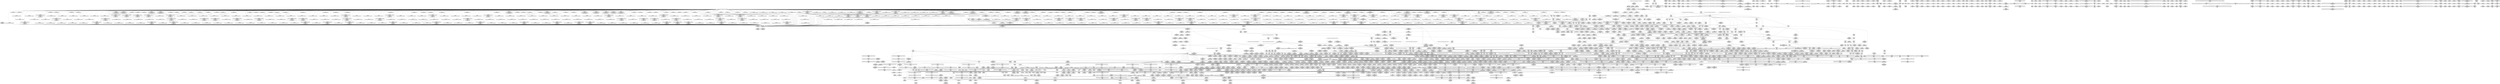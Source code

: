 digraph {
	CE0x4d5ada0 [shape=record,shape=Mrecord,label="{CE0x4d5ada0|selinux_inode_setxattr:tmp24|security/selinux/hooks.c,2951}"]
	CE0x4d1f690 [shape=record,shape=Mrecord,label="{CE0x4d1f690|12:_i32,_40:_%struct.super_block*,_56:_i8*,_:_CRE_559,560_}"]
	CE0x4dda900 [shape=record,shape=Mrecord,label="{CE0x4dda900|selinux_inode_setxattr:u|security/selinux/hooks.c,2955|*SummSource*}"]
	CE0x4d08990 [shape=record,shape=Mrecord,label="{CE0x4d08990|12:_i32,_40:_%struct.super_block*,_56:_i8*,_:_CRE_169,170_}"]
	CE0x4d98b20 [shape=record,shape=Mrecord,label="{CE0x4d98b20|selinux_inode_setotherxattr:call14|security/selinux/hooks.c,2922|*SummSource*}"]
	CE0x4e3e180 [shape=record,shape=Mrecord,label="{CE0x4e3e180|__validate_creds:tmp|*SummSink*}"]
	CE0x4e2b100 [shape=record,shape=Mrecord,label="{CE0x4e2b100|selinux_inode_setxattr:tmp50|security/selinux/hooks.c,2973|*SummSource*}"]
	CE0x4d05940 [shape=record,shape=Mrecord,label="{CE0x4d05940|selinux_inode_setxattr:if.then5|*SummSink*}"]
	CE0x4d336f0 [shape=record,shape=Mrecord,label="{CE0x4d336f0|selinux_inode_setotherxattr:tmp22|security/selinux/hooks.c,2917|*SummSink*}"]
	CE0x4e39600 [shape=record,shape=Mrecord,label="{CE0x4e39600|i64*_getelementptr_inbounds_(_25_x_i64_,_25_x_i64_*___llvm_gcov_ctr237,_i64_0,_i64_22)|*Constant*}"]
	CE0x4d2d120 [shape=record,shape=Mrecord,label="{CE0x4d2d120|104:_%struct.inode*,_:_CRE_175,176_}"]
	CE0x4d33900 [shape=record,shape=Mrecord,label="{CE0x4d33900|i32_1|*Constant*}"]
	CE0x4e11230 [shape=record,shape=Mrecord,label="{CE0x4e11230|selinux_inode_setxattr:sclass41|security/selinux/hooks.c,2993}"]
	CE0x4dd1710 [shape=record,shape=Mrecord,label="{CE0x4dd1710|i8_10|*Constant*|*SummSink*}"]
	CE0x4e2d4b0 [shape=record,shape=Mrecord,label="{CE0x4e2d4b0|selinux_inode_setxattr:sub28|security/selinux/hooks.c,2974|*SummSource*}"]
	CE0x4ce64d0 [shape=record,shape=Mrecord,label="{CE0x4ce64d0|12:_i32,_40:_%struct.super_block*,_56:_i8*,_:_CRE_56,64_|*MultipleSource*|security/selinux/hooks.c,2938|*LoadInst*|security/selinux/hooks.c,2937}"]
	CE0x4cf8bc0 [shape=record,shape=Mrecord,label="{CE0x4cf8bc0|104:_%struct.inode*,_:_CRE_212,213_}"]
	CE0x4d2ea10 [shape=record,shape=Mrecord,label="{CE0x4d2ea10|inode_has_perm:tobool|security/selinux/hooks.c,1611|*SummSink*}"]
	CE0x4eaef00 [shape=record,shape=Mrecord,label="{CE0x4eaef00|__validate_creds:tmp3|include/linux/cred.h,173|*SummSink*}"]
	CE0x4ea5ad0 [shape=record,shape=Mrecord,label="{CE0x4ea5ad0|dentry_has_perm:cred|Function::dentry_has_perm&Arg::cred::}"]
	CE0x4e27200 [shape=record,shape=Mrecord,label="{CE0x4e27200|dentry_has_perm:type|security/selinux/hooks.c,1630|*SummSource*}"]
	CE0x4d2e980 [shape=record,shape=Mrecord,label="{CE0x4d2e980|inode_has_perm:tobool|security/selinux/hooks.c,1611|*SummSource*}"]
	CE0x4dda270 [shape=record,shape=Mrecord,label="{CE0x4dda270|GLOBAL:audit_log_start|*Constant*}"]
	CE0x4d3e7a0 [shape=record,shape=Mrecord,label="{CE0x4d3e7a0|12:_i32,_40:_%struct.super_block*,_56:_i8*,_:_CRE_311,312_}"]
	CE0x4ea72d0 [shape=record,shape=Mrecord,label="{CE0x4ea72d0|selinux_inode_setotherxattr:retval.0|*SummSource*}"]
	CE0x4e42420 [shape=record,shape=Mrecord,label="{CE0x4e42420|inode_has_perm:tobool|security/selinux/hooks.c,1611}"]
	CE0x4ead810 [shape=record,shape=Mrecord,label="{CE0x4ead810|cred_sid:entry}"]
	CE0x4d6b2c0 [shape=record,shape=Mrecord,label="{CE0x4d6b2c0|12:_i32,_40:_%struct.super_block*,_56:_i8*,_:_CRE_832,840_|*MultipleSource*|security/selinux/hooks.c,2938|*LoadInst*|security/selinux/hooks.c,2937}"]
	CE0x4d3ae10 [shape=record,shape=Mrecord,label="{CE0x4d3ae10|current_sid:tmp6|security/selinux/hooks.c,218|*SummSource*}"]
	CE0x4d67640 [shape=record,shape=Mrecord,label="{CE0x4d67640|selinux_inode_setxattr:newsid|security/selinux/hooks.c, 2941|*SummSource*}"]
	CE0x4eb01f0 [shape=record,shape=Mrecord,label="{CE0x4eb01f0|__validate_creds:tmp}"]
	CE0x4e28660 [shape=record,shape=Mrecord,label="{CE0x4e28660|get_current:tmp3|*SummSink*}"]
	CE0x4e29930 [shape=record,shape=Mrecord,label="{CE0x4e29930|selinux_inode_setxattr:cmp25|security/selinux/hooks.c,2973|*SummSource*}"]
	CE0x4d5eca0 [shape=record,shape=Mrecord,label="{CE0x4d5eca0|i64*_getelementptr_inbounds_(_38_x_i64_,_38_x_i64_*___llvm_gcov_ctr236,_i64_0,_i64_3)|*Constant*|*SummSink*}"]
	CE0x4d3d180 [shape=record,shape=Mrecord,label="{CE0x4d3d180|selinux_inode_setxattr:tmp8|security/selinux/hooks.c,2944}"]
	CE0x4d46460 [shape=record,shape=Mrecord,label="{CE0x4d46460|12:_i32,_40:_%struct.super_block*,_56:_i8*,_:_CRE_988,992_|*MultipleSource*|security/selinux/hooks.c,2938|*LoadInst*|security/selinux/hooks.c,2937}"]
	CE0x4ddda50 [shape=record,shape=Mrecord,label="{CE0x4ddda50|selinux_inode_setxattr:tmp21|security/selinux/hooks.c,2951|*SummSink*}"]
	CE0x4df52d0 [shape=record,shape=Mrecord,label="{CE0x4df52d0|selinux_inode_setxattr:tmp45|security/selinux/hooks.c,2971|*SummSource*}"]
	CE0x4e8ca30 [shape=record,shape=Mrecord,label="{CE0x4e8ca30|selinux_inode_setotherxattr:tmp23|security/selinux/hooks.c,2917}"]
	CE0x4e14070 [shape=record,shape=Mrecord,label="{CE0x4e14070|selinux_inode_setxattr:sclass|security/selinux/hooks.c,2957|*SummSink*}"]
	CE0x4e31100 [shape=record,shape=Mrecord,label="{CE0x4e31100|selinux_inode_setxattr:tmp58|security/selinux/hooks.c,2978|*SummSource*}"]
	CE0x4e136a0 [shape=record,shape=Mrecord,label="{CE0x4e136a0|i64*_getelementptr_inbounds_(_38_x_i64_,_38_x_i64_*___llvm_gcov_ctr236,_i64_0,_i64_32)|*Constant*|*SummSource*}"]
	CE0x4ce5ee0 [shape=record,shape=Mrecord,label="{CE0x4ce5ee0|12:_i32,_40:_%struct.super_block*,_56:_i8*,_:_CRE_32,40_|*MultipleSource*|security/selinux/hooks.c,2938|*LoadInst*|security/selinux/hooks.c,2937}"]
	CE0x4e84ca0 [shape=record,shape=Mrecord,label="{CE0x4e84ca0|inode_has_perm:tmp5|security/selinux/hooks.c,1609|*SummSource*}"]
	CE0x4db04e0 [shape=record,shape=Mrecord,label="{CE0x4db04e0|current_sid:tmp23|security/selinux/hooks.c,218|*SummSink*}"]
	CE0x4df0410 [shape=record,shape=Mrecord,label="{CE0x4df0410|selinux_inode_setxattr:conv16|security/selinux/hooks.c,2962}"]
	CE0x4e99ec0 [shape=record,shape=Mrecord,label="{CE0x4e99ec0|selinux_inode_setotherxattr:if.then7|*SummSource*}"]
	CE0x4d458b0 [shape=record,shape=Mrecord,label="{CE0x4d458b0|12:_i32,_40:_%struct.super_block*,_56:_i8*,_:_CRE_978,979_}"]
	CE0x4e25600 [shape=record,shape=Mrecord,label="{CE0x4e25600|dentry_has_perm:tmp1|*SummSource*}"]
	CE0x4d31b10 [shape=record,shape=Mrecord,label="{CE0x4d31b10|104:_%struct.inode*,_:_CRE_222,223_}"]
	CE0x4cf9fe0 [shape=record,shape=Mrecord,label="{CE0x4cf9fe0|12:_i32,_40:_%struct.super_block*,_56:_i8*,_:_CRE_160,161_}"]
	CE0x4e7bec0 [shape=record,shape=Mrecord,label="{CE0x4e7bec0|selinux_inode_setotherxattr:tmp34|security/selinux/hooks.c,2922}"]
	CE0x4cef860 [shape=record,shape=Mrecord,label="{CE0x4cef860|12:_i32,_40:_%struct.super_block*,_56:_i8*,_:_CRE_608,609_}"]
	CE0x4d9bb10 [shape=record,shape=Mrecord,label="{CE0x4d9bb10|current_sid:tmp20|security/selinux/hooks.c,218}"]
	CE0x4d60750 [shape=record,shape=Mrecord,label="{CE0x4d60750|inode_has_perm:tmp1|*SummSink*}"]
	CE0x4dd88e0 [shape=record,shape=Mrecord,label="{CE0x4dd88e0|selinux_inode_setxattr:tmp16|security/selinux/hooks.c,2948|*SummSource*}"]
	CE0x4dd1ab0 [shape=record,shape=Mrecord,label="{CE0x4dd1ab0|selinux_inode_setxattr:u|security/selinux/hooks.c,2955|*SummSink*}"]
	CE0x4d086f0 [shape=record,shape=Mrecord,label="{CE0x4d086f0|12:_i32,_40:_%struct.super_block*,_56:_i8*,_:_CRE_167,168_}"]
	CE0x4d3b300 [shape=record,shape=Mrecord,label="{CE0x4d3b300|i64_1|*Constant*}"]
	CE0x4e09fc0 [shape=record,shape=Mrecord,label="{CE0x4e09fc0|GLOBAL:audit_log_end|*Constant*|*SummSource*}"]
	CE0x4d1f3f0 [shape=record,shape=Mrecord,label="{CE0x4d1f3f0|12:_i32,_40:_%struct.super_block*,_56:_i8*,_:_CRE_557,558_}"]
	CE0x4ea5a60 [shape=record,shape=Mrecord,label="{CE0x4ea5a60|dentry_has_perm:entry|*SummSink*}"]
	CE0x4e43bd0 [shape=record,shape=Mrecord,label="{CE0x4e43bd0|cred_sid:tmp6|security/selinux/hooks.c,197}"]
	CE0x4e0a650 [shape=record,shape=Mrecord,label="{CE0x4e0a650|selinux_inode_setxattr:call36|security/selinux/hooks.c,2988}"]
	CE0x4e5cfb0 [shape=record,shape=Mrecord,label="{CE0x4e5cfb0|selinux_inode_setxattr:tmp79|security/selinux/hooks.c,2998|*SummSource*}"]
	CE0x4d5a250 [shape=record,shape=Mrecord,label="{CE0x4d5a250|selinux_inode_setxattr:call|security/selinux/hooks.c,2941|*SummSink*}"]
	CE0x4e8e2f0 [shape=record,shape=Mrecord,label="{CE0x4e8e2f0|selinux_inode_setotherxattr:tmp23|security/selinux/hooks.c,2917|*SummSink*}"]
	CE0x4ebb6e0 [shape=record,shape=Mrecord,label="{CE0x4ebb6e0|inode_has_perm:tmp13|security/selinux/hooks.c,1614|*SummSource*}"]
	CE0x4d02a70 [shape=record,shape=Mrecord,label="{CE0x4d02a70|104:_%struct.inode*,_:_CRE_151,152_}"]
	CE0x4e824a0 [shape=record,shape=Mrecord,label="{CE0x4e824a0|selinux_inode_setotherxattr:tmp34|security/selinux/hooks.c,2922|*SummSource*}"]
	CE0x4df75e0 [shape=record,shape=Mrecord,label="{CE0x4df75e0|selinux_inode_setxattr:conv24|security/selinux/hooks.c,2973}"]
	CE0x4d2e1c0 [shape=record,shape=Mrecord,label="{CE0x4d2e1c0|current_sid:tmp11|security/selinux/hooks.c,218|*SummSource*}"]
	CE0x4d43ca0 [shape=record,shape=Mrecord,label="{CE0x4d43ca0|12:_i32,_40:_%struct.super_block*,_56:_i8*,_:_CRE_923,924_}"]
	CE0x4e74a20 [shape=record,shape=Mrecord,label="{CE0x4e74a20|i16_5|*Constant*|*SummSink*}"]
	CE0x4db0b70 [shape=record,shape=Mrecord,label="{CE0x4db0b70|current_sid:sid|security/selinux/hooks.c,220|*SummSource*}"]
	CE0x4d0e9c0 [shape=record,shape=Mrecord,label="{CE0x4d0e9c0|i64*_getelementptr_inbounds_(_38_x_i64_,_38_x_i64_*___llvm_gcov_ctr236,_i64_0,_i64_3)|*Constant*}"]
	CE0x4e197e0 [shape=record,shape=Mrecord,label="{CE0x4e197e0|i32_-22|*Constant*|*SummSink*}"]
	CE0x4e63fc0 [shape=record,shape=Mrecord,label="{CE0x4e63fc0|i64_33|*Constant*|*SummSink*}"]
	CE0x4d54b30 [shape=record,shape=Mrecord,label="{CE0x4d54b30|selinux_inode_setotherxattr:tmp40|security/selinux/hooks.c,2925}"]
	CE0x4d1abf0 [shape=record,shape=Mrecord,label="{CE0x4d1abf0|12:_i32,_40:_%struct.super_block*,_56:_i8*,_:_CRE_621,622_}"]
	CE0x4e1ed40 [shape=record,shape=Mrecord,label="{CE0x4e1ed40|selinux_inode_setxattr:tmp40|security/selinux/hooks.c,2964}"]
	CE0x4ce01e0 [shape=record,shape=Mrecord,label="{CE0x4ce01e0|104:_%struct.inode*,_:_CRE_159,160_}"]
	CE0x4d05750 [shape=record,shape=Mrecord,label="{CE0x4d05750|104:_%struct.inode*,_:_CRE_203,204_}"]
	CE0x4e980e0 [shape=record,shape=Mrecord,label="{CE0x4e980e0|selinux_inode_setotherxattr:if.end18|*SummSource*}"]
	CE0x4e0aaa0 [shape=record,shape=Mrecord,label="{CE0x4e0aaa0|selinux_inode_setxattr:call36|security/selinux/hooks.c,2988|*SummSink*}"]
	CE0x4e89140 [shape=record,shape=Mrecord,label="{CE0x4e89140|GLOBAL:selinux_inode_setotherxattr.__warned|Global_var:selinux_inode_setotherxattr.__warned|*SummSource*}"]
	CE0x4d06090 [shape=record,shape=Mrecord,label="{CE0x4d06090|12:_i32,_40:_%struct.super_block*,_56:_i8*,_:_CRE_565,566_}"]
	CE0x4e0ef30 [shape=record,shape=Mrecord,label="{CE0x4e0ef30|selinux_inode_setxattr:tmp69|security/selinux/hooks.c,2991|*SummSink*}"]
	CE0x4e2e160 [shape=record,shape=Mrecord,label="{CE0x4e2e160|selinux_inode_setxattr:tmp54|security/selinux/hooks.c,2976|*SummSink*}"]
	CE0x4df48f0 [shape=record,shape=Mrecord,label="{CE0x4df48f0|selinux_inode_setxattr:tmp43|security/selinux/hooks.c,2971|*SummSource*}"]
	CE0x4e06600 [shape=record,shape=Mrecord,label="{CE0x4e06600|_call_void_audit_log_n_untrustedstring(%struct.audit_buffer*_%call33,_i8*_%value,_i64_%audit_size.1)_#10,_!dbg_!27788|security/selinux/hooks.c,2983|*SummSource*}"]
	CE0x4cf25e0 [shape=record,shape=Mrecord,label="{CE0x4cf25e0|12:_i32,_40:_%struct.super_block*,_56:_i8*,_:_CRE_147,148_}"]
	CE0x4d4ceb0 [shape=record,shape=Mrecord,label="{CE0x4d4ceb0|selinux_inode_setxattr:s_security|security/selinux/hooks.c,2947|*SummSink*}"]
	CE0x4e64300 [shape=record,shape=Mrecord,label="{CE0x4e64300|i64_34|*Constant*}"]
	CE0x4e050e0 [shape=record,shape=Mrecord,label="{CE0x4e050e0|_call_void_(%struct.audit_buffer*,_i8*,_...)_audit_log_format(%struct.audit_buffer*_%call33,_i8*_getelementptr_inbounds_(_29_x_i8_,_29_x_i8_*_.str66,_i32_0,_i32_0))_#10,_!dbg_!27787|security/selinux/hooks.c,2982|*SummSource*}"]
	CE0x4ce4ae0 [shape=record,shape=Mrecord,label="{CE0x4ce4ae0|selinux_inode_setxattr:name|Function::selinux_inode_setxattr&Arg::name::|*SummSource*}"]
	CE0x4d16590 [shape=record,shape=Mrecord,label="{CE0x4d16590|i32_0|*Constant*|*SummSink*}"]
	CE0x4d47280 [shape=record,shape=Mrecord,label="{CE0x4d47280|current_sid:entry|*SummSink*}"]
	CE0x4e8f920 [shape=record,shape=Mrecord,label="{CE0x4e8f920|inode_has_perm:tmp1}"]
	CE0x4d5dd90 [shape=record,shape=Mrecord,label="{CE0x4d5dd90|i64_0|*Constant*}"]
	CE0x4e7c670 [shape=record,shape=Mrecord,label="{CE0x4e7c670|GLOBAL:llvm.expect.i64|*Constant*|*SummSource*}"]
	CE0x4e2ac50 [shape=record,shape=Mrecord,label="{CE0x4e2ac50|selinux_inode_setxattr:tmp49|security/selinux/hooks.c,2973|*SummSink*}"]
	CE0x4e7e030 [shape=record,shape=Mrecord,label="{CE0x4e7e030|selinux_inode_setotherxattr:tmp33|security/selinux/hooks.c,2921|*SummSource*}"]
	CE0x4e82af0 [shape=record,shape=Mrecord,label="{CE0x4e82af0|selinux_inode_setotherxattr:tmp35|security/selinux/hooks.c,2922|*SummSource*}"]
	CE0x4e70ce0 [shape=record,shape=Mrecord,label="{CE0x4e70ce0|_call_void_mcount()_#3|*SummSink*}"]
	CE0x4e985a0 [shape=record,shape=Mrecord,label="{CE0x4e985a0|selinux_inode_setotherxattr:land.lhs.true2}"]
	CE0x4d5df00 [shape=record,shape=Mrecord,label="{CE0x4d5df00|selinux_inode_setxattr:tmp5|security/selinux/hooks.c,2944|*SummSource*}"]
	CE0x4d1f540 [shape=record,shape=Mrecord,label="{CE0x4d1f540|12:_i32,_40:_%struct.super_block*,_56:_i8*,_:_CRE_558,559_}"]
	CE0x4e1b9d0 [shape=record,shape=Mrecord,label="{CE0x4e1b9d0|i64_14|*Constant*|*SummSource*}"]
	CE0x4d9c260 [shape=record,shape=Mrecord,label="{CE0x4d9c260|current_sid:call4|security/selinux/hooks.c,218}"]
	CE0x4e5dcf0 [shape=record,shape=Mrecord,label="{CE0x4e5dcf0|i64_30|*Constant*|*SummSource*}"]
	CE0x4e253b0 [shape=record,shape=Mrecord,label="{CE0x4e253b0|selinux_inode_setotherxattr:tmp18|security/selinux/hooks.c,2915|*SummSource*}"]
	CE0x4e167e0 [shape=record,shape=Mrecord,label="{CE0x4e167e0|avc_has_perm:tsid|Function::avc_has_perm&Arg::tsid::}"]
	CE0x4e4df30 [shape=record,shape=Mrecord,label="{CE0x4e4df30|avc_has_perm:entry}"]
	CE0x4e2a5d0 [shape=record,shape=Mrecord,label="{CE0x4e2a5d0|selinux_inode_setxattr:tmp48|security/selinux/hooks.c,2973}"]
	CE0x4d449c0 [shape=record,shape=Mrecord,label="{CE0x4d449c0|12:_i32,_40:_%struct.super_block*,_56:_i8*,_:_CRE_933,934_}"]
	CE0x4df5400 [shape=record,shape=Mrecord,label="{CE0x4df5400|selinux_inode_setxattr:tmp45|security/selinux/hooks.c,2971|*SummSink*}"]
	CE0x4eb9a10 [shape=record,shape=Mrecord,label="{CE0x4eb9a10|__validate_creds:conv|include/linux/cred.h,173|*SummSink*}"]
	CE0x4e22a20 [shape=record,shape=Mrecord,label="{CE0x4e22a20|selinux_inode_setotherxattr:tmp20|security/selinux/hooks.c,2917|*SummSink*}"]
	CE0x4cfcf20 [shape=record,shape=Mrecord,label="{CE0x4cfcf20|selinux_inode_setxattr:tmp1|*SummSource*}"]
	CE0x4ddeae0 [shape=record,shape=Mrecord,label="{CE0x4ddeae0|i64*_getelementptr_inbounds_(_38_x_i64_,_38_x_i64_*___llvm_gcov_ctr236,_i64_0,_i64_6)|*Constant*}"]
	CE0x4e86b40 [shape=record,shape=Mrecord,label="{CE0x4e86b40|i64_11|*Constant*}"]
	CE0x4e85eb0 [shape=record,shape=Mrecord,label="{CE0x4e85eb0|dentry_has_perm:d_inode|security/selinux/hooks.c,1627|*SummSource*}"]
	CE0x4d44db0 [shape=record,shape=Mrecord,label="{CE0x4d44db0|12:_i32,_40:_%struct.super_block*,_56:_i8*,_:_CRE_976,977_}"]
	CE0x4cfccb0 [shape=record,shape=Mrecord,label="{CE0x4cfccb0|selinux_inode_setotherxattr:tmp39|security/selinux/hooks.c,2922|*SummSource*}"]
	CE0x4e39200 [shape=record,shape=Mrecord,label="{CE0x4e39200|selinux_inode_setotherxattr:tmp44|security/selinux/hooks.c,2927}"]
	CE0x4d00210 [shape=record,shape=Mrecord,label="{CE0x4d00210|12:_i32,_40:_%struct.super_block*,_56:_i8*,_:_CRE_478,479_}"]
	CE0x4d676b0 [shape=record,shape=Mrecord,label="{CE0x4d676b0|selinux_inode_setxattr:newsid|security/selinux/hooks.c, 2941|*SummSink*}"]
	CE0x4e78ed0 [shape=record,shape=Mrecord,label="{CE0x4e78ed0|selinux_inode_setotherxattr:tobool1|security/selinux/hooks.c,2915}"]
	CE0x4e7b810 [shape=record,shape=Mrecord,label="{CE0x4e7b810|dentry_has_perm:u|security/selinux/hooks.c,1631|*SummSink*}"]
	CE0x4ce3480 [shape=record,shape=Mrecord,label="{CE0x4ce3480|selinux_inode_setxattr:tmp10|security/selinux/hooks.c,2945|*SummSink*}"]
	CE0x4cf0040 [shape=record,shape=Mrecord,label="{CE0x4cf0040|12:_i32,_40:_%struct.super_block*,_56:_i8*,_:_CRE_614,615_}"]
	CE0x4ebd590 [shape=record,shape=Mrecord,label="{CE0x4ebd590|get_current:tmp2}"]
	CE0x4cf72a0 [shape=record,shape=Mrecord,label="{CE0x4cf72a0|104:_%struct.inode*,_:_CRE_317,318_}"]
	CE0x4d18d50 [shape=record,shape=Mrecord,label="{CE0x4d18d50|104:_%struct.inode*,_:_CRE_309,310_}"]
	CE0x4e0ae50 [shape=record,shape=Mrecord,label="{CE0x4e0ae50|GLOBAL:security_context_to_sid_force|*Constant*|*SummSource*}"]
	CE0x4e243d0 [shape=record,shape=Mrecord,label="{CE0x4e243d0|selinux_inode_setotherxattr:tmp31|security/selinux/hooks.c,2920|*SummSink*}"]
	CE0x4cfb6a0 [shape=record,shape=Mrecord,label="{CE0x4cfb6a0|12:_i32,_40:_%struct.super_block*,_56:_i8*,_:_CRE_598,599_}"]
	CE0x4df7d80 [shape=record,shape=Mrecord,label="{CE0x4df7d80|selinux_inode_setxattr:tmp25|security/selinux/hooks.c,2952|*SummSink*}"]
	CE0x4df3f90 [shape=record,shape=Mrecord,label="{CE0x4df3f90|__validate_creds:tmp3|include/linux/cred.h,173|*SummSource*}"]
	CE0x4ebc6f0 [shape=record,shape=Mrecord,label="{CE0x4ebc6f0|inode_has_perm:call|security/selinux/hooks.c,1614|*SummSink*}"]
	CE0x4e61710 [shape=record,shape=Mrecord,label="{CE0x4e61710|selinux_inode_setxattr:tmp88|security/selinux/hooks.c,3003|*SummSource*}"]
	CE0x4e8f060 [shape=record,shape=Mrecord,label="{CE0x4e8f060|%struct.task_struct*_(%struct.task_struct**)*_asm_movq_%gs:$_1:P_,$0_,_r,im,_dirflag_,_fpsr_,_flags_}"]
	CE0x4cf20a0 [shape=record,shape=Mrecord,label="{CE0x4cf20a0|12:_i32,_40:_%struct.super_block*,_56:_i8*,_:_CRE_143,144_}"]
	CE0x4db1980 [shape=record,shape=Mrecord,label="{CE0x4db1980|current_sid:tmp24|security/selinux/hooks.c,220}"]
	CE0x4db1b10 [shape=record,shape=Mrecord,label="{CE0x4db1b10|current_sid:tmp24|security/selinux/hooks.c,220|*SummSource*}"]
	CE0x4e39a10 [shape=record,shape=Mrecord,label="{CE0x4e39a10|i64*_getelementptr_inbounds_(_25_x_i64_,_25_x_i64_*___llvm_gcov_ctr237,_i64_0,_i64_22)|*Constant*|*SummSource*}"]
	CE0x4e8aef0 [shape=record,shape=Mrecord,label="{CE0x4e8aef0|_call_void_mcount()_#3}"]
	CE0x4d05ba0 [shape=record,shape=Mrecord,label="{CE0x4d05ba0|12:_i32,_40:_%struct.super_block*,_56:_i8*,_:_CRE_561,562_}"]
	CE0x4d64ba0 [shape=record,shape=Mrecord,label="{CE0x4d64ba0|selinux_inode_setxattr:return|*SummSink*}"]
	CE0x4e12d90 [shape=record,shape=Mrecord,label="{CE0x4e12d90|selinux_inode_setxattr:tmp77|security/selinux/hooks.c,2996}"]
	CE0x4e63a00 [shape=record,shape=Mrecord,label="{CE0x4e63a00|selinux_inode_setxattr:tmp81|security/selinux/hooks.c,2999|*SummSource*}"]
	CE0x4e768a0 [shape=record,shape=Mrecord,label="{CE0x4e768a0|selinux_inode_setotherxattr:tmp28|security/selinux/hooks.c,2920|*SummSink*}"]
	CE0x4dbfdf0 [shape=record,shape=Mrecord,label="{CE0x4dbfdf0|selinux_inode_setxattr:tmp90|security/selinux/hooks.c,3003|*SummSource*}"]
	CE0x4eb4bb0 [shape=record,shape=Mrecord,label="{CE0x4eb4bb0|cred_sid:tmp|*SummSource*}"]
	CE0x4e071e0 [shape=record,shape=Mrecord,label="{CE0x4e071e0|GLOBAL:audit_log_n_untrustedstring|*Constant*|*SummSource*}"]
	CE0x4d428f0 [shape=record,shape=Mrecord,label="{CE0x4d428f0|12:_i32,_40:_%struct.super_block*,_56:_i8*,_:_CRE_908,909_}"]
	CE0x4defd00 [shape=record,shape=Mrecord,label="{CE0x4defd00|selinux_inode_setxattr:tmp34|security/selinux/hooks.c,2960|*SummSink*}"]
	CE0x4e21870 [shape=record,shape=Mrecord,label="{CE0x4e21870|get_current:tmp4|./arch/x86/include/asm/current.h,14}"]
	CE0x4ead930 [shape=record,shape=Mrecord,label="{CE0x4ead930|cred_sid:entry|*SummSource*}"]
	CE0x4d2e030 [shape=record,shape=Mrecord,label="{CE0x4d2e030|selinux_inode_setxattr:if.then27|*SummSource*}"]
	CE0x4d1d960 [shape=record,shape=Mrecord,label="{CE0x4d1d960|selinux_inode_setxattr:call1|security/selinux/hooks.c,2944|*SummSource*}"]
	CE0x4e15360 [shape=record,shape=Mrecord,label="{CE0x4e15360|selinux_inode_setxattr:call12|security/selinux/hooks.c,2957|*SummSource*}"]
	CE0x4d54240 [shape=record,shape=Mrecord,label="{CE0x4d54240|get_current:entry|*SummSource*}"]
	CE0x4cf5dc0 [shape=record,shape=Mrecord,label="{CE0x4cf5dc0|i64*_getelementptr_inbounds_(_2_x_i64_,_2_x_i64_*___llvm_gcov_ctr98,_i64_0,_i64_1)|*Constant*|*SummSource*}"]
	CE0x4e8e0a0 [shape=record,shape=Mrecord,label="{CE0x4e8e0a0|_call_void_mcount()_#3}"]
	CE0x4e76c10 [shape=record,shape=Mrecord,label="{CE0x4e76c10|selinux_inode_setotherxattr:tmp29|security/selinux/hooks.c,2920|*SummSource*}"]
	CE0x4ebb3c0 [shape=record,shape=Mrecord,label="{CE0x4ebb3c0|_call_void_mcount()_#3}"]
	CE0x4e0a970 [shape=record,shape=Mrecord,label="{CE0x4e0a970|selinux_inode_setxattr:call36|security/selinux/hooks.c,2988|*SummSource*}"]
	CE0x4d572c0 [shape=record,shape=Mrecord,label="{CE0x4d572c0|selinux_inode_setxattr:audit_context|security/selinux/hooks.c,2981}"]
	CE0x4cfb7f0 [shape=record,shape=Mrecord,label="{CE0x4cfb7f0|12:_i32,_40:_%struct.super_block*,_56:_i8*,_:_CRE_599,600_}"]
	CE0x4d3f3b0 [shape=record,shape=Mrecord,label="{CE0x4d3f3b0|selinux_inode_setxattr:if.end9}"]
	CE0x4d43220 [shape=record,shape=Mrecord,label="{CE0x4d43220|12:_i32,_40:_%struct.super_block*,_56:_i8*,_:_CRE_915,916_}"]
	CE0x4e284f0 [shape=record,shape=Mrecord,label="{CE0x4e284f0|selinux_inode_setotherxattr:if.else}"]
	CE0x4d33c20 [shape=record,shape=Mrecord,label="{CE0x4d33c20|current_sid:call|security/selinux/hooks.c,218|*SummSink*}"]
	CE0x4ec5040 [shape=record,shape=Mrecord,label="{CE0x4ec5040|GLOBAL:__llvm_gcov_ctr154|Global_var:__llvm_gcov_ctr154|*SummSource*}"]
	CE0x4d360b0 [shape=record,shape=Mrecord,label="{CE0x4d360b0|selinux_inode_setxattr:if.else30}"]
	CE0x4e8fff0 [shape=record,shape=Mrecord,label="{CE0x4e8fff0|inode_has_perm:inode|Function::inode_has_perm&Arg::inode::|*SummSource*}"]
	CE0x4d65150 [shape=record,shape=Mrecord,label="{CE0x4d65150|current_sid:tmp12|security/selinux/hooks.c,218|*SummSink*}"]
	CE0x4e2bdb0 [shape=record,shape=Mrecord,label="{CE0x4e2bdb0|i64*_getelementptr_inbounds_(_38_x_i64_,_38_x_i64_*___llvm_gcov_ctr236,_i64_0,_i64_21)|*Constant*}"]
	CE0x4e72170 [shape=record,shape=Mrecord,label="{CE0x4e72170|get_current:tmp4|./arch/x86/include/asm/current.h,14|*SummSink*}"]
	CE0x4e905f0 [shape=record,shape=Mrecord,label="{CE0x4e905f0|inode_has_perm:perms|Function::inode_has_perm&Arg::perms::|*SummSource*}"]
	CE0x4d98180 [shape=record,shape=Mrecord,label="{CE0x4d98180|current_sid:tmp|*SummSource*}"]
	CE0x4d44b10 [shape=record,shape=Mrecord,label="{CE0x4d44b10|12:_i32,_40:_%struct.super_block*,_56:_i8*,_:_CRE_934,935_}"]
	CE0x4eae570 [shape=record,shape=Mrecord,label="{CE0x4eae570|inode_has_perm:tmp15|*LoadInst*|security/selinux/hooks.c,1615}"]
	CE0x4e744b0 [shape=record,shape=Mrecord,label="{CE0x4e744b0|selinux_inode_setxattr:call53|security/selinux/hooks.c,3003|*SummSink*}"]
	CE0x4e1d7c0 [shape=record,shape=Mrecord,label="{CE0x4e1d7c0|selinux_inode_setxattr:call20|security/selinux/hooks.c,2964|*SummSink*}"]
	CE0x4e808b0 [shape=record,shape=Mrecord,label="{CE0x4e808b0|dentry_has_perm:tmp4|*LoadInst*|security/selinux/hooks.c,1627|*SummSink*}"]
	CE0x4d1b280 [shape=record,shape=Mrecord,label="{CE0x4d1b280|12:_i32,_40:_%struct.super_block*,_56:_i8*,_:_CRE_632,640_|*MultipleSource*|security/selinux/hooks.c,2938|*LoadInst*|security/selinux/hooks.c,2937}"]
	CE0x4e1e170 [shape=record,shape=Mrecord,label="{CE0x4e1e170|GLOBAL:capable|*Constant*|*SummSource*}"]
	CE0x4d0f7b0 [shape=record,shape=Mrecord,label="{CE0x4d0f7b0|12:_i32,_40:_%struct.super_block*,_56:_i8*,_:_CRE_288,289_}"]
	CE0x4d11dc0 [shape=record,shape=Mrecord,label="{CE0x4d11dc0|12:_i32,_40:_%struct.super_block*,_56:_i8*,_:_CRE_2,4_|*MultipleSource*|security/selinux/hooks.c,2938|*LoadInst*|security/selinux/hooks.c,2937}"]
	CE0x4d5b8e0 [shape=record,shape=Mrecord,label="{CE0x4d5b8e0|i64*_getelementptr_inbounds_(_38_x_i64_,_38_x_i64_*___llvm_gcov_ctr236,_i64_0,_i64_9)|*Constant*|*SummSink*}"]
	CE0x4d15be0 [shape=record,shape=Mrecord,label="{CE0x4d15be0|104:_%struct.inode*,_:_CRE_95,96_}"]
	CE0x4e7f100 [shape=record,shape=Mrecord,label="{CE0x4e7f100|inode_has_perm:do.end|*SummSource*}"]
	CE0x4dfdfe0 [shape=record,shape=Mrecord,label="{CE0x4dfdfe0|selinux_inode_setxattr:tmp63|security/selinux/hooks.c,2988|*SummSink*}"]
	CE0x4d1d030 [shape=record,shape=Mrecord,label="{CE0x4d1d030|104:_%struct.inode*,_:_CRE_155,156_}"]
	CE0x4eb55f0 [shape=record,shape=Mrecord,label="{CE0x4eb55f0|cred_sid:tmp2}"]
	CE0x4e7d500 [shape=record,shape=Mrecord,label="{CE0x4e7d500|selinux_inode_setotherxattr:if.then10|*SummSource*}"]
	CE0x4e0fd60 [shape=record,shape=Mrecord,label="{CE0x4e0fd60|__validate_creds:line|Function::__validate_creds&Arg::line::|*SummSink*}"]
	"CONST[source:0(mediator),value:2(dynamic)][purpose:{object}][SnkIdx:13]"
	CE0x4e74be0 [shape=record,shape=Mrecord,label="{CE0x4e74be0|selinux_inode_setxattr:tmp92|security/selinux/hooks.c,3008}"]
	CE0x4e2fd00 [shape=record,shape=Mrecord,label="{CE0x4e2fd00|selinux_inode_setxattr:tmp56|security/selinux/hooks.c,2977|*SummSink*}"]
	CE0x4d3de70 [shape=record,shape=Mrecord,label="{CE0x4d3de70|12:_i32,_40:_%struct.super_block*,_56:_i8*,_:_CRE_304,305_}"]
	CE0x4dfe370 [shape=record,shape=Mrecord,label="{CE0x4dfe370|selinux_inode_setxattr:tmp64|security/selinux/hooks.c,2988|*SummSource*}"]
	CE0x4ec4be0 [shape=record,shape=Mrecord,label="{CE0x4ec4be0|i1_true|*Constant*}"]
	CE0x4ebb250 [shape=record,shape=Mrecord,label="{CE0x4ebb250|cred_sid:tmp3|*SummSource*}"]
	CE0x4ce4940 [shape=record,shape=Mrecord,label="{CE0x4ce4940|selinux_inode_setxattr:name|Function::selinux_inode_setxattr&Arg::name::}"]
	CE0x4d46070 [shape=record,shape=Mrecord,label="{CE0x4d46070|12:_i32,_40:_%struct.super_block*,_56:_i8*,_:_CRE_983,984_}"]
	CE0x4df4680 [shape=record,shape=Mrecord,label="{CE0x4df4680|i64_18|*Constant*|*SummSource*}"]
	CE0x4cf9aa0 [shape=record,shape=Mrecord,label="{CE0x4cf9aa0|12:_i32,_40:_%struct.super_block*,_56:_i8*,_:_CRE_156,157_}"]
	CE0x4e14a50 [shape=record,shape=Mrecord,label="{CE0x4e14a50|selinux_inode_setxattr:tobool13|security/selinux/hooks.c,2959|*SummSource*}"]
	CE0x4e03d20 [shape=record,shape=Mrecord,label="{CE0x4e03d20|VOIDTB_TE:_CE:_elem_0:default:}"]
	CE0x4e23040 [shape=record,shape=Mrecord,label="{CE0x4e23040|get_current:tmp}"]
	CE0x4d364c0 [shape=record,shape=Mrecord,label="{CE0x4d364c0|selinux_inode_setotherxattr:tmp12|security/selinux/hooks.c,2915|*SummSink*}"]
	"CONST[source:2(external),value:0(static)][purpose:{operation}][SrcIdx:23]"
	CE0x4eae0f0 [shape=record,shape=Mrecord,label="{CE0x4eae0f0|_ret_i32_%tmp6,_!dbg_!27716|security/selinux/hooks.c,197|*SummSink*}"]
	CE0x4e80a50 [shape=record,shape=Mrecord,label="{CE0x4e80a50|i64*_getelementptr_inbounds_(_2_x_i64_,_2_x_i64_*___llvm_gcov_ctr98,_i64_0,_i64_1)|*Constant*}"]
	CE0x4ec5d60 [shape=record,shape=Mrecord,label="{CE0x4ec5d60|_ret_i32_%retval.0,_!dbg_!27739|security/selinux/hooks.c,1618}"]
	CE0x4d41d20 [shape=record,shape=Mrecord,label="{CE0x4d41d20|12:_i32,_40:_%struct.super_block*,_56:_i8*,_:_CRE_899,900_}"]
	CE0x4e1ac00 [shape=record,shape=Mrecord,label="{CE0x4e1ac00|selinux_inode_setxattr:cmp|security/selinux/hooks.c,2963}"]
	CE0x4cf9410 [shape=record,shape=Mrecord,label="{CE0x4cf9410|12:_i32,_40:_%struct.super_block*,_56:_i8*,_:_CRE_151,152_}"]
	CE0x4d35c10 [shape=record,shape=Mrecord,label="{CE0x4d35c10|current_sid:tmp14|security/selinux/hooks.c,218|*SummSink*}"]
	CE0x4d0ec90 [shape=record,shape=Mrecord,label="{CE0x4d0ec90|i64*_getelementptr_inbounds_(_38_x_i64_,_38_x_i64_*___llvm_gcov_ctr236,_i64_0,_i64_3)|*Constant*|*SummSource*}"]
	CE0x4cde640 [shape=record,shape=Mrecord,label="{CE0x4cde640|104:_%struct.inode*,_:_CRE_92,93_}"]
	CE0x4e28ec0 [shape=record,shape=Mrecord,label="{CE0x4e28ec0|get_current:bb}"]
	CE0x4e60310 [shape=record,shape=Mrecord,label="{CE0x4e60310|selinux_inode_setxattr:tmp87|security/selinux/hooks.c,3001|*SummSink*}"]
	CE0x4cfb940 [shape=record,shape=Mrecord,label="{CE0x4cfb940|12:_i32,_40:_%struct.super_block*,_56:_i8*,_:_CRE_600,601_}"]
	CE0x4d2fd10 [shape=record,shape=Mrecord,label="{CE0x4d2fd10|104:_%struct.inode*,_:_CRE_183,184_}"]
	CE0x4d0ff90 [shape=record,shape=Mrecord,label="{CE0x4d0ff90|12:_i32,_40:_%struct.super_block*,_56:_i8*,_:_CRE_294,295_}"]
	CE0x4e14d90 [shape=record,shape=Mrecord,label="{CE0x4e14d90|i64_11|*Constant*}"]
	CE0x4d9ec50 [shape=record,shape=Mrecord,label="{CE0x4d9ec50|i64*_getelementptr_inbounds_(_11_x_i64_,_11_x_i64_*___llvm_gcov_ctr125,_i64_0,_i64_10)|*Constant*}"]
	CE0x4e77950 [shape=record,shape=Mrecord,label="{CE0x4e77950|i64_12|*Constant*|*SummSink*}"]
	CE0x4d0caa0 [shape=record,shape=Mrecord,label="{CE0x4d0caa0|selinux_inode_setxattr:if.end15|*SummSink*}"]
	CE0x4e3c290 [shape=record,shape=Mrecord,label="{CE0x4e3c290|GLOBAL:__invalid_creds|*Constant*|*SummSink*}"]
	CE0x4cdfa90 [shape=record,shape=Mrecord,label="{CE0x4cdfa90|selinux_inode_setxattr:if.then50|*SummSink*}"]
	CE0x4d06c60 [shape=record,shape=Mrecord,label="{CE0x4d06c60|12:_i32,_40:_%struct.super_block*,_56:_i8*,_:_CRE_574,575_}"]
	CE0x4e90bf0 [shape=record,shape=Mrecord,label="{CE0x4e90bf0|inode_has_perm:adp|Function::inode_has_perm&Arg::adp::|*SummSink*}"]
	CE0x4e04010 [shape=record,shape=Mrecord,label="{CE0x4e04010|GLOBAL:audit_log_start|*Constant*|*SummSink*}"]
	CE0x4e25670 [shape=record,shape=Mrecord,label="{CE0x4e25670|dentry_has_perm:tmp1|*SummSink*}"]
	CE0x4db2e10 [shape=record,shape=Mrecord,label="{CE0x4db2e10|i64_12|*Constant*}"]
	CE0x4e3d410 [shape=record,shape=Mrecord,label="{CE0x4e3d410|__validate_creds:tmp9|include/linux/cred.h,175}"]
	CE0x4d56ab0 [shape=record,shape=Mrecord,label="{CE0x4d56ab0|i32_101|*Constant*}"]
	CE0x4e989a0 [shape=record,shape=Mrecord,label="{CE0x4e989a0|selinux_inode_setotherxattr:if.then12|*SummSource*}"]
	CE0x4df3e00 [shape=record,shape=Mrecord,label="{CE0x4df3e00|GLOBAL:__llvm_gcov_ctr155|Global_var:__llvm_gcov_ctr155|*SummSink*}"]
	CE0x4d6c590 [shape=record,shape=Mrecord,label="{CE0x4d6c590|12:_i32,_40:_%struct.super_block*,_56:_i8*,_:_CRE_656,664_|*MultipleSource*|security/selinux/hooks.c,2938|*LoadInst*|security/selinux/hooks.c,2937}"]
	CE0x4df0210 [shape=record,shape=Mrecord,label="{CE0x4df0210|selinux_inode_setxattr:size|Function::selinux_inode_setxattr&Arg::size::|*SummSink*}"]
	CE0x4dd8a10 [shape=record,shape=Mrecord,label="{CE0x4dd8a10|selinux_inode_setxattr:tmp16|security/selinux/hooks.c,2948|*SummSink*}"]
	CE0x4ec2e90 [shape=record,shape=Mrecord,label="{CE0x4ec2e90|dentry_has_perm:tmp2}"]
	CE0x4d9e4b0 [shape=record,shape=Mrecord,label="{CE0x4d9e4b0|current_sid:tmp18|security/selinux/hooks.c,218}"]
	CE0x4e5d0e0 [shape=record,shape=Mrecord,label="{CE0x4e5d0e0|selinux_inode_setxattr:tmp79|security/selinux/hooks.c,2998|*SummSink*}"]
	CE0x4d2e340 [shape=record,shape=Mrecord,label="{CE0x4d2e340|current_sid:tmp11|security/selinux/hooks.c,218|*SummSink*}"]
	CE0x4d00360 [shape=record,shape=Mrecord,label="{CE0x4d00360|12:_i32,_40:_%struct.super_block*,_56:_i8*,_:_CRE_479,480_}"]
	CE0x4d64890 [shape=record,shape=Mrecord,label="{CE0x4d64890|i64*_getelementptr_inbounds_(_2_x_i64_,_2_x_i64_*___llvm_gcov_ctr153,_i64_0,_i64_1)|*Constant*}"]
	CE0x4d06330 [shape=record,shape=Mrecord,label="{CE0x4d06330|12:_i32,_40:_%struct.super_block*,_56:_i8*,_:_CRE_567,568_}"]
	CE0x4ce0870 [shape=record,shape=Mrecord,label="{CE0x4ce0870|selinux_inode_setxattr:if.then19|*SummSink*}"]
	CE0x4d6a6a0 [shape=record,shape=Mrecord,label="{CE0x4d6a6a0|12:_i32,_40:_%struct.super_block*,_56:_i8*,_:_CRE_776,792_|*MultipleSource*|security/selinux/hooks.c,2938|*LoadInst*|security/selinux/hooks.c,2937}"]
	CE0x4eadc80 [shape=record,shape=Mrecord,label="{CE0x4eadc80|cred_sid:cred|Function::cred_sid&Arg::cred::|*SummSource*}"]
	CE0x4e810a0 [shape=record,shape=Mrecord,label="{CE0x4e810a0|__validate_creds:entry|*SummSource*}"]
	CE0x4d67410 [shape=record,shape=Mrecord,label="{CE0x4d67410|selinux_inode_setxattr:d_inode|security/selinux/hooks.c,2937|*SummSource*}"]
	CE0x4d40eb0 [shape=record,shape=Mrecord,label="{CE0x4d40eb0|12:_i32,_40:_%struct.super_block*,_56:_i8*,_:_CRE_888,889_}"]
	CE0x4d40820 [shape=record,shape=Mrecord,label="{CE0x4d40820|12:_i32,_40:_%struct.super_block*,_56:_i8*,_:_CRE_883,884_}"]
	CE0x4d19bc0 [shape=record,shape=Mrecord,label="{CE0x4d19bc0|i8_1|*Constant*|*SummSink*}"]
	CE0x4d043d0 [shape=record,shape=Mrecord,label="{CE0x4d043d0|12:_i32,_40:_%struct.super_block*,_56:_i8*,_:_CRE_424,432_|*MultipleSource*|security/selinux/hooks.c,2938|*LoadInst*|security/selinux/hooks.c,2937}"]
	CE0x4d373d0 [shape=record,shape=Mrecord,label="{CE0x4d373d0|12:_i32,_40:_%struct.super_block*,_56:_i8*,_:_CRE_174,175_}"]
	CE0x4e30090 [shape=record,shape=Mrecord,label="{CE0x4e30090|selinux_inode_setxattr:tmp57|security/selinux/hooks.c,2977|*SummSource*}"]
	CE0x4db0f70 [shape=record,shape=Mrecord,label="{CE0x4db0f70|0:_i32,_4:_i32,_8:_i32,_12:_i32,_:_CMRE_4,8_|*MultipleSource*|security/selinux/hooks.c,218|security/selinux/hooks.c,218|security/selinux/hooks.c,220}"]
	CE0x4e5e240 [shape=record,shape=Mrecord,label="{CE0x4e5e240|i64_31|*Constant*}"]
	CE0x4d64a70 [shape=record,shape=Mrecord,label="{CE0x4d64a70|selinux_inode_setxattr:return|*SummSource*}"]
	CE0x4e643e0 [shape=record,shape=Mrecord,label="{CE0x4e643e0|i64_34|*Constant*|*SummSink*}"]
	CE0x4e60ab0 [shape=record,shape=Mrecord,label="{CE0x4e60ab0|selinux_inode_setxattr:tmp82|security/selinux/hooks.c,3000|*SummSink*}"]
	CE0x4e6ceb0 [shape=record,shape=Mrecord,label="{CE0x4e6ceb0|selinux_inode_setxattr:tmp92|security/selinux/hooks.c,3008|*SummSink*}"]
	CE0x4d40580 [shape=record,shape=Mrecord,label="{CE0x4d40580|12:_i32,_40:_%struct.super_block*,_56:_i8*,_:_CRE_881,882_}"]
	CE0x4d11a70 [shape=record,shape=Mrecord,label="{CE0x4d11a70|selinux_inode_setotherxattr:tmp13|security/selinux/hooks.c,2915|*SummSink*}"]
	CE0x4e815d0 [shape=record,shape=Mrecord,label="{CE0x4e815d0|selinux_inode_setotherxattr:call5|security/selinux/hooks.c,2917}"]
	CE0x4d6ba80 [shape=record,shape=Mrecord,label="{CE0x4d6ba80|12:_i32,_40:_%struct.super_block*,_56:_i8*,_:_CRE_865,866_}"]
	CE0x4ce4100 [shape=record,shape=Mrecord,label="{CE0x4ce4100|selinux_inode_setotherxattr:entry|*SummSource*}"]
	CE0x4ddf150 [shape=record,shape=Mrecord,label="{CE0x4ddf150|i64*_getelementptr_inbounds_(_38_x_i64_,_38_x_i64_*___llvm_gcov_ctr236,_i64_0,_i64_6)|*Constant*|*SummSink*}"]
	CE0x4dbf410 [shape=record,shape=Mrecord,label="{CE0x4dbf410|selinux_inode_setxattr:tobool49|security/selinux/hooks.c,3000|*SummSink*}"]
	CE0x4e9a1c0 [shape=record,shape=Mrecord,label="{CE0x4e9a1c0|selinux_inode_setotherxattr:if.then|*SummSource*}"]
	CE0x4e2c410 [shape=record,shape=Mrecord,label="{CE0x4e2c410|i64*_getelementptr_inbounds_(_38_x_i64_,_38_x_i64_*___llvm_gcov_ctr236,_i64_0,_i64_21)|*Constant*|*SummSink*}"]
	CE0x4d39f50 [shape=record,shape=Mrecord,label="{CE0x4d39f50|selinux_inode_setotherxattr:tmp14|security/selinux/hooks.c,2915|*SummSource*}"]
	CE0x4e5e2b0 [shape=record,shape=Mrecord,label="{CE0x4e5e2b0|i64_31|*Constant*|*SummSource*}"]
	CE0x4e5dc80 [shape=record,shape=Mrecord,label="{CE0x4e5dc80|i64_30|*Constant*}"]
	CE0x4d45a50 [shape=record,shape=Mrecord,label="{CE0x4d45a50|12:_i32,_40:_%struct.super_block*,_56:_i8*,_:_CRE_980,981_}"]
	CE0x4d302d0 [shape=record,shape=Mrecord,label="{CE0x4d302d0|current_sid:tmp2|*SummSource*}"]
	CE0x4e5e450 [shape=record,shape=Mrecord,label="{CE0x4e5e450|selinux_inode_setxattr:tmp73|security/selinux/hooks.c,2995}"]
	CE0x4cfbd30 [shape=record,shape=Mrecord,label="{CE0x4cfbd30|12:_i32,_40:_%struct.super_block*,_56:_i8*,_:_CRE_603,604_}"]
	CE0x4d62ff0 [shape=record,shape=Mrecord,label="{CE0x4d62ff0|current_sid:tmp9|security/selinux/hooks.c,218|*SummSource*}"]
	CE0x4dbe5f0 [shape=record,shape=Mrecord,label="{CE0x4dbe5f0|selinux_inode_setxattr:tmp86|security/selinux/hooks.c,3001|*SummSource*}"]
	CE0x4cf7ae0 [shape=record,shape=Mrecord,label="{CE0x4cf7ae0|104:_%struct.inode*,_:_CRE_0,4_|*MultipleSource*|Function::selinux_inode_setxattr&Arg::dentry::|security/selinux/hooks.c,2937}"]
	CE0x4d64760 [shape=record,shape=Mrecord,label="{CE0x4d64760|get_current:tmp3}"]
	CE0x4eb05e0 [shape=record,shape=Mrecord,label="{CE0x4eb05e0|inode_has_perm:tmp20|security/selinux/hooks.c,1618}"]
	"CONST[source:2(external),value:2(dynamic)][purpose:{subject}][SrcIdx:32]"
	CE0x4e3c9a0 [shape=record,shape=Mrecord,label="{CE0x4e3c9a0|__validate_creds:tmp8|include/linux/cred.h,175}"]
	CE0x4e29220 [shape=record,shape=Mrecord,label="{CE0x4e29220|selinux_inode_setotherxattr:tmp1}"]
	CE0x4e0b3b0 [shape=record,shape=Mrecord,label="{CE0x4e0b3b0|selinux_inode_setxattr:rc.0|*SummSink*}"]
	CE0x4ccc900 [shape=record,shape=Mrecord,label="{CE0x4ccc900|104:_%struct.inode*,_:_CRE_272,280_|*MultipleSource*|Function::selinux_inode_setxattr&Arg::dentry::|security/selinux/hooks.c,2937}"]
	CE0x4d6c230 [shape=record,shape=Mrecord,label="{CE0x4d6c230|12:_i32,_40:_%struct.super_block*,_56:_i8*,_:_CRE_869,870_}"]
	CE0x4e2ab20 [shape=record,shape=Mrecord,label="{CE0x4e2ab20|selinux_inode_setxattr:tmp49|security/selinux/hooks.c,2973|*SummSource*}"]
	CE0x4e63c50 [shape=record,shape=Mrecord,label="{CE0x4e63c50|selinux_inode_setxattr:tmp81|security/selinux/hooks.c,2999|*SummSink*}"]
	CE0x4d17c60 [shape=record,shape=Mrecord,label="{CE0x4d17c60|12:_i32,_40:_%struct.super_block*,_56:_i8*,_:_CRE_261,262_}"]
	CE0x4dbe180 [shape=record,shape=Mrecord,label="{CE0x4dbe180|selinux_inode_setxattr:tmp86|security/selinux/hooks.c,3001}"]
	CE0x4d13ef0 [shape=record,shape=Mrecord,label="{CE0x4d13ef0|current_sid:land.lhs.true|*SummSource*}"]
	CE0x4ec4d90 [shape=record,shape=Mrecord,label="{CE0x4ec4d90|__validate_creds:lnot|include/linux/cred.h,173}"]
	CE0x4ce65c0 [shape=record,shape=Mrecord,label="{CE0x4ce65c0|104:_%struct.inode*,_:_CRE_93,94_}"]
	CE0x4e99c10 [shape=record,shape=Mrecord,label="{CE0x4e99c10|selinux_inode_setotherxattr:if.end16|*SummSource*}"]
	CE0x4cfc440 [shape=record,shape=Mrecord,label="{CE0x4cfc440|selinux_inode_setotherxattr:tmp38|security/selinux/hooks.c,2922}"]
	CE0x4e23d00 [shape=record,shape=Mrecord,label="{CE0x4e23d00|inode_has_perm:tmp6|*LoadInst*|security/selinux/hooks.c,1611|*SummSink*}"]
	CE0x4e8a880 [shape=record,shape=Mrecord,label="{CE0x4e8a880|get_current:tmp3}"]
	CE0x4d636c0 [shape=record,shape=Mrecord,label="{CE0x4d636c0|selinux_inode_setotherxattr:tmp9|security/selinux/hooks.c,2915|*SummSource*}"]
	CE0x4ea8890 [shape=record,shape=Mrecord,label="{CE0x4ea8890|get_current:bb|*SummSource*}"]
	CE0x4e4cf10 [shape=record,shape=Mrecord,label="{CE0x4e4cf10|inode_has_perm:sclass|security/selinux/hooks.c,1617|*SummSource*}"]
	CE0x4ea4270 [shape=record,shape=Mrecord,label="{CE0x4ea4270|selinux_inode_setotherxattr:tmp47|security/selinux/hooks.c,2931|*SummSource*}"]
	CE0x4e4e1d0 [shape=record,shape=Mrecord,label="{CE0x4e4e1d0|avc_has_perm:tsid|Function::avc_has_perm&Arg::tsid::}"]
	CE0x4e29c60 [shape=record,shape=Mrecord,label="{CE0x4e29c60|i64_20|*Constant*}"]
	CE0x4e44050 [shape=record,shape=Mrecord,label="{CE0x4e44050|cred_sid:tmp6|security/selinux/hooks.c,197|*SummSink*}"]
	CE0x4dde920 [shape=record,shape=Mrecord,label="{CE0x4dde920|selinux_inode_setxattr:tmp18|security/selinux/hooks.c,2948|*SummSink*}"]
	CE0x4d57c30 [shape=record,shape=Mrecord,label="{CE0x4d57c30|selinux_inode_setxattr:type|security/selinux/hooks.c,2954}"]
	CE0x4d169a0 [shape=record,shape=Mrecord,label="{CE0x4d169a0|current_sid:tmp5|security/selinux/hooks.c,218|*SummSink*}"]
	CE0x4d669a0 [shape=record,shape=Mrecord,label="{CE0x4d669a0|GLOBAL:current_sid.__warned|Global_var:current_sid.__warned|*SummSink*}"]
	CE0x4eb2490 [shape=record,shape=Mrecord,label="{CE0x4eb2490|__validate_creds:bb}"]
	CE0x4d0c9b0 [shape=record,shape=Mrecord,label="{CE0x4d0c9b0|selinux_inode_setxattr:if.end15|*SummSource*}"]
	CE0x4eb3670 [shape=record,shape=Mrecord,label="{CE0x4eb3670|inode_has_perm:tmp8|security/selinux/hooks.c,1611|*SummSink*}"]
	CE0x4ce4cf0 [shape=record,shape=Mrecord,label="{CE0x4ce4cf0|selinux_inode_setotherxattr:name|Function::selinux_inode_setotherxattr&Arg::name::|*SummSource*}"]
	CE0x4d19740 [shape=record,shape=Mrecord,label="{CE0x4d19740|current_sid:tmp16|security/selinux/hooks.c,218|*SummSink*}"]
	CE0x4d5fdb0 [shape=record,shape=Mrecord,label="{CE0x4d5fdb0|current_sid:tmp6|security/selinux/hooks.c,218|*SummSink*}"]
	CE0x4d34bb0 [shape=record,shape=Mrecord,label="{CE0x4d34bb0|i64_1|*Constant*|*SummSource*}"]
	CE0x4e19770 [shape=record,shape=Mrecord,label="{CE0x4e19770|i32_208|*Constant*}"]
	CE0x4d34290 [shape=record,shape=Mrecord,label="{CE0x4d34290|104:_%struct.inode*,_:_CRE_188,189_}"]
	CE0x4e2ccc0 [shape=record,shape=Mrecord,label="{CE0x4e2ccc0|selinux_inode_setxattr:tmp53|security/selinux/hooks.c,2974|*SummSink*}"]
	CE0x4dfd380 [shape=record,shape=Mrecord,label="{CE0x4dfd380|selinux_inode_setxattr:dentry10|security/selinux/hooks.c,2955}"]
	CE0x4e3e210 [shape=record,shape=Mrecord,label="{CE0x4e3e210|i64_1|*Constant*}"]
	CE0x4ebdea0 [shape=record,shape=Mrecord,label="{CE0x4ebdea0|GLOBAL:current_task|Global_var:current_task}"]
	CE0x4d678b0 [shape=record,shape=Mrecord,label="{CE0x4d678b0|current_sid:tobool1|security/selinux/hooks.c,218|*SummSource*}"]
	CE0x4d5aab0 [shape=record,shape=Mrecord,label="{CE0x4d5aab0|selinux_inode_setxattr:tmp23|security/selinux/hooks.c,2951|*SummSource*}"]
	CE0x4db0cd0 [shape=record,shape=Mrecord,label="{CE0x4db0cd0|current_sid:sid|security/selinux/hooks.c,220|*SummSink*}"]
	CE0x4d39b10 [shape=record,shape=Mrecord,label="{CE0x4d39b10|current_sid:if.end}"]
	CE0x4e30f00 [shape=record,shape=Mrecord,label="{CE0x4e30f00|i64*_getelementptr_inbounds_(_38_x_i64_,_38_x_i64_*___llvm_gcov_ctr236,_i64_0,_i64_24)|*Constant*}"]
	CE0x4e1cb10 [shape=record,shape=Mrecord,label="{CE0x4e1cb10|selinux_inode_setxattr:tmp37|security/selinux/hooks.c,2963|*SummSource*}"]
	CE0x4eb8db0 [shape=record,shape=Mrecord,label="{CE0x4eb8db0|i32_22|*Constant*}"]
	CE0x4e80840 [shape=record,shape=Mrecord,label="{CE0x4e80840|dentry_has_perm:tmp4|*LoadInst*|security/selinux/hooks.c,1627|*SummSource*}"]
	CE0x4e5cf40 [shape=record,shape=Mrecord,label="{CE0x4e5cf40|selinux_inode_setxattr:tmp79|security/selinux/hooks.c,2998}"]
	CE0x4ec4e00 [shape=record,shape=Mrecord,label="{CE0x4ec4e00|__validate_creds:lnot|include/linux/cred.h,173|*SummSink*}"]
	CE0x4d2f450 [shape=record,shape=Mrecord,label="{CE0x4d2f450|current_sid:tmp3|*SummSource*}"]
	CE0x4e32e20 [shape=record,shape=Mrecord,label="{CE0x4e32e20|selinux_inode_setxattr:tmp60|security/selinux/hooks.c,2981|*SummSource*}"]
	CE0x4e84810 [shape=record,shape=Mrecord,label="{CE0x4e84810|selinux_inode_setotherxattr:tmp4|security/selinux/hooks.c,2915|*SummSource*}"]
	CE0x4d5c1e0 [shape=record,shape=Mrecord,label="{CE0x4d5c1e0|selinux_inode_setxattr:type|security/selinux/hooks.c,2954|*SummSink*}"]
	CE0x4d32900 [shape=record,shape=Mrecord,label="{CE0x4d32900|104:_%struct.inode*,_:_CRE_193,194_}"]
	CE0x4e86e40 [shape=record,shape=Mrecord,label="{CE0x4e86e40|dentry_has_perm:tmp3|*SummSource*}"]
	CE0x4e7f360 [shape=record,shape=Mrecord,label="{CE0x4e7f360|selinux_inode_setotherxattr:tmp6|security/selinux/hooks.c,2915|*SummSource*}"]
	CE0x4d59fc0 [shape=record,shape=Mrecord,label="{CE0x4d59fc0|selinux_inode_setxattr:call|security/selinux/hooks.c,2941}"]
	CE0x4d392b0 [shape=record,shape=Mrecord,label="{CE0x4d392b0|12:_i32,_40:_%struct.super_block*,_56:_i8*,_:_CRE_279,280_}"]
	CE0x4daf290 [shape=record,shape=Mrecord,label="{CE0x4daf290|current_sid:tmp21|security/selinux/hooks.c,218|*SummSink*}"]
	"CONST[source:0(mediator),value:2(dynamic)][purpose:{object}][SnkIdx:9]"
	CE0x4eae750 [shape=record,shape=Mrecord,label="{CE0x4eae750|inode_has_perm:i_security|security/selinux/hooks.c,1615}"]
	CE0x4cf8410 [shape=record,shape=Mrecord,label="{CE0x4cf8410|104:_%struct.inode*,_:_CRE_232,240_|*MultipleSource*|Function::selinux_inode_setxattr&Arg::dentry::|security/selinux/hooks.c,2937}"]
	CE0x4d9f050 [shape=record,shape=Mrecord,label="{CE0x4d9f050|inode_has_perm:tmp4|security/selinux/hooks.c,1609|*SummSink*}"]
	CE0x4d6aea0 [shape=record,shape=Mrecord,label="{CE0x4d6aea0|12:_i32,_40:_%struct.super_block*,_56:_i8*,_:_CRE_816,824_|*MultipleSource*|security/selinux/hooks.c,2938|*LoadInst*|security/selinux/hooks.c,2937}"]
	CE0x4d3a1f0 [shape=record,shape=Mrecord,label="{CE0x4d3a1f0|i64*_getelementptr_inbounds_(_11_x_i64_,_11_x_i64_*___llvm_gcov_ctr125,_i64_0,_i64_8)|*Constant*|*SummSource*}"]
	CE0x4df57e0 [shape=record,shape=Mrecord,label="{CE0x4df57e0|selinux_inode_setxattr:tmp46|security/selinux/hooks.c,2971|*SummSource*}"]
	CE0x4d40d60 [shape=record,shape=Mrecord,label="{CE0x4d40d60|12:_i32,_40:_%struct.super_block*,_56:_i8*,_:_CRE_887,888_}"]
	CE0x4e1a4d0 [shape=record,shape=Mrecord,label="{CE0x4e1a4d0|i32_-22|*Constant*}"]
	CE0x4d0cb80 [shape=record,shape=Mrecord,label="{CE0x4d0cb80|104:_%struct.inode*,_:_CRE_240,248_|*MultipleSource*|Function::selinux_inode_setxattr&Arg::dentry::|security/selinux/hooks.c,2937}"]
	CE0x4eba870 [shape=record,shape=Mrecord,label="{CE0x4eba870|i32_1609|*Constant*|*SummSink*}"]
	CE0x4e2fef0 [shape=record,shape=Mrecord,label="{CE0x4e2fef0|selinux_inode_setxattr:tmp57|security/selinux/hooks.c,2977}"]
	CE0x4d01080 [shape=record,shape=Mrecord,label="{CE0x4d01080|12:_i32,_40:_%struct.super_block*,_56:_i8*,_:_CRE_488,496_|*MultipleSource*|security/selinux/hooks.c,2938|*LoadInst*|security/selinux/hooks.c,2937}"]
	CE0x4d38c20 [shape=record,shape=Mrecord,label="{CE0x4d38c20|12:_i32,_40:_%struct.super_block*,_56:_i8*,_:_CRE_274,275_}"]
	CE0x4df3330 [shape=record,shape=Mrecord,label="{CE0x4df3330|selinux_inode_setxattr:tmp29|security/selinux/hooks.c,2959}"]
	CE0x4e13200 [shape=record,shape=Mrecord,label="{CE0x4e13200|i64*_getelementptr_inbounds_(_38_x_i64_,_38_x_i64_*___llvm_gcov_ctr236,_i64_0,_i64_32)|*Constant*}"]
	CE0x4ccc700 [shape=record,shape=Mrecord,label="{CE0x4ccc700|current_sid:tobool|security/selinux/hooks.c,218|*SummSource*}"]
	CE0x4d0b900 [shape=record,shape=Mrecord,label="{CE0x4d0b900|12:_i32,_40:_%struct.super_block*,_56:_i8*,_:_CRE_202,203_}"]
	CE0x4e2c670 [shape=record,shape=Mrecord,label="{CE0x4e2c670|selinux_inode_setxattr:tmp53|security/selinux/hooks.c,2974}"]
	CE0x4eb7550 [shape=record,shape=Mrecord,label="{CE0x4eb7550|inode_has_perm:call|security/selinux/hooks.c,1614|*SummSource*}"]
	CE0x4dcfbc0 [shape=record,shape=Mrecord,label="{CE0x4dcfbc0|selinux_inode_setxattr:tmp12|security/selinux/hooks.c,2947}"]
	CE0x4e1fa70 [shape=record,shape=Mrecord,label="{CE0x4e1fa70|selinux_inode_setxattr:tmp40|security/selinux/hooks.c,2964|*SummSource*}"]
	CE0x4e0cd00 [shape=record,shape=Mrecord,label="{CE0x4e0cd00|i64_27|*Constant*|*SummSource*}"]
	CE0x4e97d40 [shape=record,shape=Mrecord,label="{CE0x4e97d40|selinux_inode_setotherxattr:land.lhs.true}"]
	CE0x4e28040 [shape=record,shape=Mrecord,label="{CE0x4e28040|selinux_inode_setotherxattr:tmp2}"]
	CE0x4e22020 [shape=record,shape=Mrecord,label="{CE0x4e22020|%struct.task_struct*_(%struct.task_struct**)*_asm_movq_%gs:$_1:P_,$0_,_r,im,_dirflag_,_fpsr_,_flags_|*SummSink*}"]
	CE0x4ebebf0 [shape=record,shape=Mrecord,label="{CE0x4ebebf0|inode_has_perm:cred|Function::inode_has_perm&Arg::cred::|*SummSink*}"]
	CE0x4e878b0 [shape=record,shape=Mrecord,label="{CE0x4e878b0|selinux_inode_setotherxattr:tmp36|security/selinux/hooks.c,2922}"]
	CE0x4e20690 [shape=record,shape=Mrecord,label="{CE0x4e20690|selinux_inode_setxattr:tmp42|security/selinux/hooks.c,2964|*SummSink*}"]
	CE0x4e776a0 [shape=record,shape=Mrecord,label="{CE0x4e776a0|i64_12|*Constant*|*SummSource*}"]
	CE0x4ced500 [shape=record,shape=Mrecord,label="{CE0x4ced500|selinux_inode_setxattr:if.then5|*SummSource*}"]
	CE0x4e1b5f0 [shape=record,shape=Mrecord,label="{CE0x4e1b5f0|i64_13|*Constant*|*SummSink*}"]
	CE0x4e7aac0 [shape=record,shape=Mrecord,label="{CE0x4e7aac0|selinux_inode_setotherxattr:tmp6|security/selinux/hooks.c,2915|*SummSink*}"]
	CE0x4e4aac0 [shape=record,shape=Mrecord,label="{CE0x4e4aac0|__validate_creds:tmp6|include/linux/cred.h,174|*SummSource*}"]
	CE0x4e83030 [shape=record,shape=Mrecord,label="{CE0x4e83030|selinux_inode_setotherxattr:call5|security/selinux/hooks.c,2917|*SummSource*}"]
	CE0x4d5cd30 [shape=record,shape=Mrecord,label="{CE0x4d5cd30|selinux_inode_setxattr:tobool|security/selinux/hooks.c,2944}"]
	CE0x4eaeaa0 [shape=record,shape=Mrecord,label="{CE0x4eaeaa0|inode_has_perm:i_security|security/selinux/hooks.c,1615|*SummSink*}"]
	CE0x4d40190 [shape=record,shape=Mrecord,label="{CE0x4d40190|12:_i32,_40:_%struct.super_block*,_56:_i8*,_:_CRE_878,879_}"]
	CE0x4e5f740 [shape=record,shape=Mrecord,label="{CE0x4e5f740|selinux_inode_setxattr:tmp80|security/selinux/hooks.c,2998}"]
	CE0x4cf8670 [shape=record,shape=Mrecord,label="{CE0x4cf8670|selinux_inode_setxattr:if.end45}"]
	CE0x4e86730 [shape=record,shape=Mrecord,label="{CE0x4e86730|inode_has_perm:return|*SummSource*}"]
	CE0x4d670e0 [shape=record,shape=Mrecord,label="{CE0x4d670e0|GLOBAL:current_task|Global_var:current_task}"]
	CE0x4d327d0 [shape=record,shape=Mrecord,label="{CE0x4d327d0|104:_%struct.inode*,_:_CRE_195,196_}"]
	CE0x4db0890 [shape=record,shape=Mrecord,label="{CE0x4db0890|i32_1|*Constant*}"]
	CE0x4cde500 [shape=record,shape=Mrecord,label="{CE0x4cde500|104:_%struct.inode*,_:_CRE_90,91_}"]
	CE0x4d1dfe0 [shape=record,shape=Mrecord,label="{CE0x4d1dfe0|12:_i32,_40:_%struct.super_block*,_56:_i8*,_:_CRE_512,520_|*MultipleSource*|security/selinux/hooks.c,2938|*LoadInst*|security/selinux/hooks.c,2937}"]
	CE0x4eb51b0 [shape=record,shape=Mrecord,label="{CE0x4eb51b0|i64_4|*Constant*}"]
	CE0x4dc12a0 [shape=record,shape=Mrecord,label="{CE0x4dc12a0|selinux_inode_setxattr:call53|security/selinux/hooks.c,3003}"]
	CE0x4d38980 [shape=record,shape=Mrecord,label="{CE0x4d38980|12:_i32,_40:_%struct.super_block*,_56:_i8*,_:_CRE_272,273_}"]
	CE0x4d023f0 [shape=record,shape=Mrecord,label="{CE0x4d023f0|104:_%struct.inode*,_:_CRE_149,150_}"]
	CE0x4d540b0 [shape=record,shape=Mrecord,label="{CE0x4d540b0|get_current:entry}"]
	CE0x4e7f020 [shape=record,shape=Mrecord,label="{CE0x4e7f020|inode_has_perm:do.end}"]
	CE0x4e31850 [shape=record,shape=Mrecord,label="{CE0x4e31850|selinux_inode_setxattr:tmp59|security/selinux/hooks.c,2978|*SummSource*}"]
	CE0x4d44090 [shape=record,shape=Mrecord,label="{CE0x4d44090|12:_i32,_40:_%struct.super_block*,_56:_i8*,_:_CRE_926,927_}"]
	CE0x4e11070 [shape=record,shape=Mrecord,label="{CE0x4e11070|COLLAPSED:_GCMRE___llvm_gcov_ctr153_internal_global_2_x_i64_zeroinitializer:_elem_0:default:}"]
	CE0x4e24550 [shape=record,shape=Mrecord,label="{CE0x4e24550|selinux_inode_setotherxattr:tmp32|security/selinux/hooks.c,2921}"]
	CE0x4d02190 [shape=record,shape=Mrecord,label="{CE0x4d02190|104:_%struct.inode*,_:_CRE_147,148_}"]
	CE0x4def040 [shape=record,shape=Mrecord,label="{CE0x4def040|selinux_inode_setxattr:tmp32|security/selinux/hooks.c,2959}"]
	CE0x4d04e20 [shape=record,shape=Mrecord,label="{CE0x4d04e20|12:_i32,_40:_%struct.super_block*,_56:_i8*,_:_CRE_464,472_|*MultipleSource*|security/selinux/hooks.c,2938|*LoadInst*|security/selinux/hooks.c,2937}"]
	CE0x4e7d660 [shape=record,shape=Mrecord,label="{CE0x4e7d660|i64*_getelementptr_inbounds_(_25_x_i64_,_25_x_i64_*___llvm_gcov_ctr237,_i64_0,_i64_0)|*Constant*|*SummSource*}"]
	CE0x4e316b0 [shape=record,shape=Mrecord,label="{CE0x4e316b0|selinux_inode_setxattr:tmp59|security/selinux/hooks.c,2978}"]
	CE0x4e64140 [shape=record,shape=Mrecord,label="{CE0x4e64140|selinux_inode_setxattr:tmp83|security/selinux/hooks.c,3000}"]
	CE0x4d9be30 [shape=record,shape=Mrecord,label="{CE0x4d9be30|current_sid:tmp20|security/selinux/hooks.c,218|*SummSink*}"]
	CE0x4d377c0 [shape=record,shape=Mrecord,label="{CE0x4d377c0|12:_i32,_40:_%struct.super_block*,_56:_i8*,_:_CRE_177,178_}"]
	CE0x4e718f0 [shape=record,shape=Mrecord,label="{CE0x4e718f0|current_sid:do.end|*SummSink*}"]
	CE0x4d108c0 [shape=record,shape=Mrecord,label="{CE0x4d108c0|12:_i32,_40:_%struct.super_block*,_56:_i8*,_:_CRE_301,302_}"]
	CE0x4e97e90 [shape=record,shape=Mrecord,label="{CE0x4e97e90|selinux_inode_setotherxattr:land.lhs.true|*SummSource*}"]
	CE0x4e1a950 [shape=record,shape=Mrecord,label="{CE0x4e1a950|i32_-22|*Constant*|*SummSource*}"]
	CE0x4e25540 [shape=record,shape=Mrecord,label="{CE0x4e25540|selinux_inode_setotherxattr:tmp18|security/selinux/hooks.c,2915|*SummSink*}"]
	CE0x4eba200 [shape=record,shape=Mrecord,label="{CE0x4eba200|cred_sid:tmp1|*SummSource*}"]
	CE0x4e2b610 [shape=record,shape=Mrecord,label="{CE0x4e2b610|selinux_inode_setxattr:tmp51|security/selinux/hooks.c,2973|*SummSource*}"]
	CE0x4d543a0 [shape=record,shape=Mrecord,label="{CE0x4d543a0|get_current:entry|*SummSink*}"]
	CE0x4ceda40 [shape=record,shape=Mrecord,label="{CE0x4ceda40|104:_%struct.inode*,_:_CRE_165,166_}"]
	CE0x4ea55c0 [shape=record,shape=Mrecord,label="{CE0x4ea55c0|dentry_has_perm:entry}"]
	CE0x4e0f940 [shape=record,shape=Mrecord,label="{CE0x4e0f940|GLOBAL:creds_are_invalid|*Constant*|*SummSource*}"]
	CE0x4e12550 [shape=record,shape=Mrecord,label="{CE0x4e12550|selinux_inode_setxattr:tmp75|security/selinux/hooks.c,2995|*SummSource*}"]
	CE0x4d471b0 [shape=record,shape=Mrecord,label="{CE0x4d471b0|current_sid:entry|*SummSource*}"]
	CE0x4e2e350 [shape=record,shape=Mrecord,label="{CE0x4e2e350|selinux_inode_setxattr:tmp55|security/selinux/hooks.c,2976}"]
	CE0x4e6f1b0 [shape=record,shape=Mrecord,label="{CE0x4e6f1b0|current_sid:land.lhs.true2}"]
	CE0x4d9d190 [shape=record,shape=Mrecord,label="{CE0x4d9d190|current_sid:tmp21|security/selinux/hooks.c,218}"]
	CE0x4ebb060 [shape=record,shape=Mrecord,label="{CE0x4ebb060|inode_has_perm:tmp9|security/selinux/hooks.c,1611|*SummSink*}"]
	CE0x4e4ca70 [shape=record,shape=Mrecord,label="{CE0x4e4ca70|inode_has_perm:tmp17|security/selinux/hooks.c,1617|*SummSource*}"]
	CE0x4e7ff90 [shape=record,shape=Mrecord,label="{CE0x4e7ff90|i64*_getelementptr_inbounds_(_2_x_i64_,_2_x_i64_*___llvm_gcov_ctr153,_i64_0,_i64_0)|*Constant*}"]
	CE0x4e3c020 [shape=record,shape=Mrecord,label="{CE0x4e3c020|GLOBAL:__invalid_creds|*Constant*|*SummSource*}"]
	CE0x4db1e50 [shape=record,shape=Mrecord,label="{CE0x4db1e50|selinux_inode_setotherxattr:if.then15}"]
	CE0x4d3ca30 [shape=record,shape=Mrecord,label="{CE0x4d3ca30|i8*_getelementptr_inbounds_(_25_x_i8_,_25_x_i8_*_.str3,_i32_0,_i32_0)|*Constant*}"]
	CE0x4eb3780 [shape=record,shape=Mrecord,label="{CE0x4eb3780|inode_has_perm:tmp9|security/selinux/hooks.c,1611}"]
	CE0x4d5c8d0 [shape=record,shape=Mrecord,label="{CE0x4d5c8d0|COLLAPSED:_GIRE_selinux_xfrm_refcount_global_%struct.atomic_t_zeroinitializer,_align_4:_elem_0:default:}"]
	CE0x4d05df0 [shape=record,shape=Mrecord,label="{CE0x4d05df0|12:_i32,_40:_%struct.super_block*,_56:_i8*,_:_CRE_563,564_}"]
	CE0x4d6a430 [shape=record,shape=Mrecord,label="{CE0x4d6a430|12:_i32,_40:_%struct.super_block*,_56:_i8*,_:_CRE_768,776_|*MultipleSource*|security/selinux/hooks.c,2938|*LoadInst*|security/selinux/hooks.c,2937}"]
	CE0x4e43370 [shape=record,shape=Mrecord,label="{CE0x4e43370|cred_sid:tmp5|security/selinux/hooks.c,196|*SummSource*}"]
	CE0x4d09ec0 [shape=record,shape=Mrecord,label="{CE0x4d09ec0|12:_i32,_40:_%struct.super_block*,_56:_i8*,_:_CRE_192,193_}"]
	CE0x4e15bc0 [shape=record,shape=Mrecord,label="{CE0x4e15bc0|avc_has_perm:entry}"]
	CE0x4d4ce40 [shape=record,shape=Mrecord,label="{CE0x4d4ce40|selinux_inode_setxattr:s_security|security/selinux/hooks.c,2947|*SummSource*}"]
	CE0x4e29190 [shape=record,shape=Mrecord,label="{CE0x4e29190|selinux_inode_setotherxattr:tmp|*SummSink*}"]
	CE0x4e4d830 [shape=record,shape=Mrecord,label="{CE0x4e4d830|inode_has_perm:call4|security/selinux/hooks.c,1617}"]
	CE0x4eb2600 [shape=record,shape=Mrecord,label="{CE0x4eb2600|__validate_creds:bb|*SummSource*}"]
	CE0x4d2ef30 [shape=record,shape=Mrecord,label="{CE0x4d2ef30|104:_%struct.inode*,_:_CRE_179,180_}"]
	CE0x4e8a610 [shape=record,shape=Mrecord,label="{CE0x4e8a610|i32_0|*Constant*}"]
	CE0x4dbff20 [shape=record,shape=Mrecord,label="{CE0x4dbff20|selinux_inode_setxattr:tmp90|security/selinux/hooks.c,3003|*SummSink*}"]
	"CONST[source:2(external),value:0(static)][purpose:{operation}][SrcIdx:7]"
	CE0x4e4ead0 [shape=record,shape=Mrecord,label="{CE0x4e4ead0|inode_has_perm:retval.0}"]
	CE0x4ccc0c0 [shape=record,shape=Mrecord,label="{CE0x4ccc0c0|12:_i32,_40:_%struct.super_block*,_56:_i8*,_:_CRE_251,252_}"]
	CE0x4e2f900 [shape=record,shape=Mrecord,label="{CE0x4e2f900|i64*_getelementptr_inbounds_(_38_x_i64_,_38_x_i64_*___llvm_gcov_ctr236,_i64_0,_i64_23)|*Constant*}"]
	CE0x4eab7e0 [shape=record,shape=Mrecord,label="{CE0x4eab7e0|i64_3|*Constant*}"]
	CE0x4d42ce0 [shape=record,shape=Mrecord,label="{CE0x4d42ce0|12:_i32,_40:_%struct.super_block*,_56:_i8*,_:_CRE_911,912_}"]
	CE0x4e21d20 [shape=record,shape=Mrecord,label="{CE0x4e21d20|get_current:tmp1|*SummSource*}"]
	CE0x4eab940 [shape=record,shape=Mrecord,label="{CE0x4eab940|inode_has_perm:expval|security/selinux/hooks.c,1611|*SummSink*}"]
	CE0x4cfa280 [shape=record,shape=Mrecord,label="{CE0x4cfa280|selinux_inode_setxattr:i_security|security/selinux/hooks.c,2938|*SummSink*}"]
	CE0x4e38860 [shape=record,shape=Mrecord,label="{CE0x4e38860|selinux_inode_setotherxattr:tmp42|*SummSource*}"]
	CE0x4e0b2a0 [shape=record,shape=Mrecord,label="{CE0x4e0b2a0|selinux_inode_setxattr:rc.0|*SummSource*}"]
	CE0x4df2a10 [shape=record,shape=Mrecord,label="{CE0x4df2a10|selinux_inode_setxattr:tmp28|security/selinux/hooks.c,2957|*SummSink*}"]
	CE0x4ea7040 [shape=record,shape=Mrecord,label="{CE0x4ea7040|i32_-1|*Constant*}"]
	CE0x4ebdac0 [shape=record,shape=Mrecord,label="{CE0x4ebdac0|get_current:tmp4|./arch/x86/include/asm/current.h,14}"]
	CE0x4eacc70 [shape=record,shape=Mrecord,label="{CE0x4eacc70|inode_has_perm:conv|security/selinux/hooks.c,1611}"]
	CE0x4e7ce60 [shape=record,shape=Mrecord,label="{CE0x4e7ce60|inode_has_perm:tmp2}"]
	CE0x4de7470 [shape=record,shape=Mrecord,label="{CE0x4de7470|selinux_inode_setxattr:tmp14|security/selinux/hooks.c,2948|*SummSink*}"]
	CE0x4e17af0 [shape=record,shape=Mrecord,label="{CE0x4e17af0|avc_has_perm:auditdata|Function::avc_has_perm&Arg::auditdata::|*SummSource*}"]
	CE0x4d37520 [shape=record,shape=Mrecord,label="{CE0x4d37520|12:_i32,_40:_%struct.super_block*,_56:_i8*,_:_CRE_175,176_}"]
	CE0x4cdf680 [shape=record,shape=Mrecord,label="{CE0x4cdf680|selinux_inode_setxattr:if.then27|*SummSink*}"]
	CE0x4e2dc90 [shape=record,shape=Mrecord,label="{CE0x4e2dc90|i64*_getelementptr_inbounds_(_38_x_i64_,_38_x_i64_*___llvm_gcov_ctr236,_i64_0,_i64_22)|*Constant*}"]
	CE0x4e70360 [shape=record,shape=Mrecord,label="{CE0x4e70360|i64*_getelementptr_inbounds_(_11_x_i64_,_11_x_i64_*___llvm_gcov_ctr125,_i64_0,_i64_1)|*Constant*}"]
	CE0x4e79940 [shape=record,shape=Mrecord,label="{CE0x4e79940|dentry_has_perm:ad|security/selinux/hooks.c, 1628}"]
	CE0x4e0c950 [shape=record,shape=Mrecord,label="{CE0x4e0c950|i64_28|*Constant*|*SummSink*}"]
	CE0x4e15de0 [shape=record,shape=Mrecord,label="{CE0x4e15de0|avc_has_perm:entry|*SummSource*}"]
	CE0x4d170e0 [shape=record,shape=Mrecord,label="{CE0x4d170e0|selinux_inode_setotherxattr:tmp16|security/selinux/hooks.c,2915|*SummSink*}"]
	CE0x4cee3e0 [shape=record,shape=Mrecord,label="{CE0x4cee3e0|get_current:tmp1}"]
	CE0x4cedb70 [shape=record,shape=Mrecord,label="{CE0x4cedb70|104:_%struct.inode*,_:_CRE_163,164_}"]
	CE0x4d35070 [shape=record,shape=Mrecord,label="{CE0x4d35070|104:_%struct.inode*,_:_CRE_192,193_}"]
	CE0x4d3d030 [shape=record,shape=Mrecord,label="{CE0x4d3d030|selinux_inode_setxattr:tmp7|security/selinux/hooks.c,2944|*SummSink*}"]
	CE0x4e18d10 [shape=record,shape=Mrecord,label="{CE0x4e18d10|selinux_inode_setxattr:tmp71|security/selinux/hooks.c,2993|*SummSource*}"]
	CE0x4d5f9a0 [shape=record,shape=Mrecord,label="{CE0x4d5f9a0|selinux_inode_setxattr:tmp|*SummSource*}"]
	CE0x4e339a0 [shape=record,shape=Mrecord,label="{CE0x4e339a0|selinux_inode_setxattr:tmp61|security/selinux/hooks.c,2981|*SummSink*}"]
	CE0x4e889a0 [shape=record,shape=Mrecord,label="{CE0x4e889a0|i64*_getelementptr_inbounds_(_25_x_i64_,_25_x_i64_*___llvm_gcov_ctr237,_i64_0,_i64_16)|*Constant*}"]
	CE0x4e2c480 [shape=record,shape=Mrecord,label="{CE0x4e2c480|selinux_inode_setxattr:tmp52|security/selinux/hooks.c,2974|*SummSink*}"]
	CE0x4d14720 [shape=record,shape=Mrecord,label="{CE0x4d14720|current_sid:bb|*SummSource*}"]
	CE0x4d5f020 [shape=record,shape=Mrecord,label="{CE0x4d5f020|selinux_inode_setxattr:tmp9|security/selinux/hooks.c,2945|*SummSource*}"]
	CE0x4d1a4e0 [shape=record,shape=Mrecord,label="{CE0x4d1a4e0|12:_i32,_40:_%struct.super_block*,_56:_i8*,_:_CRE_80,88_|*MultipleSource*|security/selinux/hooks.c,2938|*LoadInst*|security/selinux/hooks.c,2937}"]
	CE0x4dbe890 [shape=record,shape=Mrecord,label="{CE0x4dbe890|selinux_inode_setxattr:call48|security/selinux/hooks.c,2998|*SummSource*}"]
	CE0x4d096e0 [shape=record,shape=Mrecord,label="{CE0x4d096e0|12:_i32,_40:_%struct.super_block*,_56:_i8*,_:_CRE_186,187_}"]
	CE0x4eaf720 [shape=record,shape=Mrecord,label="{CE0x4eaf720|i64*_getelementptr_inbounds_(_5_x_i64_,_5_x_i64_*___llvm_gcov_ctr155,_i64_0,_i64_0)|*Constant*|*SummSource*}"]
	CE0x4d30c50 [shape=record,shape=Mrecord,label="{CE0x4d30c50|inode_has_perm:tmp|*SummSink*}"]
	CE0x4cf2880 [shape=record,shape=Mrecord,label="{CE0x4cf2880|12:_i32,_40:_%struct.super_block*,_56:_i8*,_:_CRE_149,150_}"]
	CE0x4ec6030 [shape=record,shape=Mrecord,label="{CE0x4ec6030|_ret_i32_%retval.0,_!dbg_!27739|security/selinux/hooks.c,1618|*SummSink*}"]
	CE0x4e38700 [shape=record,shape=Mrecord,label="{CE0x4e38700|i64*_getelementptr_inbounds_(_25_x_i64_,_25_x_i64_*___llvm_gcov_ctr237,_i64_0,_i64_21)|*Constant*}"]
	CE0x4d3ba50 [shape=record,shape=Mrecord,label="{CE0x4d3ba50|inode_has_perm:tmp12|security/selinux/hooks.c,1612|*SummSource*}"]
	CE0x4d2fc80 [shape=record,shape=Mrecord,label="{CE0x4d2fc80|_call_void_mcount()_#3|*SummSource*}"]
	CE0x4e64c80 [shape=record,shape=Mrecord,label="{CE0x4e64c80|selinux_inode_setxattr:sclass47|security/selinux/hooks.c,2999}"]
	CE0x4dd9ca0 [shape=record,shape=Mrecord,label="{CE0x4dd9ca0|selinux_inode_setxattr:tmp62|security/selinux/hooks.c,2981|*SummSink*}"]
	CE0x4de7fd0 [shape=record,shape=Mrecord,label="{CE0x4de7fd0|selinux_inode_setxattr:tmp13|security/selinux/hooks.c,2947|*SummSink*}"]
	CE0x4e287b0 [shape=record,shape=Mrecord,label="{CE0x4e287b0|i64*_getelementptr_inbounds_(_2_x_i64_,_2_x_i64_*___llvm_gcov_ctr98,_i64_0,_i64_0)|*Constant*|*SummSource*}"]
	CE0x4d4db90 [shape=record,shape=Mrecord,label="{CE0x4d4db90|GLOBAL:audit_log_n_untrustedstring|*Constant*|*SummSink*}"]
	CE0x4dde2e0 [shape=record,shape=Mrecord,label="{CE0x4dde2e0|selinux_inode_setxattr:conv|security/selinux/hooks.c,2948|*SummSource*}"]
	CE0x4e0fcc0 [shape=record,shape=Mrecord,label="{CE0x4e0fcc0|__validate_creds:line|Function::__validate_creds&Arg::line::|*SummSource*}"]
	CE0x4eb8000 [shape=record,shape=Mrecord,label="{CE0x4eb8000|__validate_creds:tmp1}"]
	CE0x4df1530 [shape=record,shape=Mrecord,label="{CE0x4df1530|selinux_inode_setxattr:value|Function::selinux_inode_setxattr&Arg::value::}"]
	CE0x4d1ea30 [shape=record,shape=Mrecord,label="{CE0x4d1ea30|12:_i32,_40:_%struct.super_block*,_56:_i8*,_:_CRE_544,552_|*MultipleSource*|security/selinux/hooks.c,2938|*LoadInst*|security/selinux/hooks.c,2937}"]
	CE0x4d6aa80 [shape=record,shape=Mrecord,label="{CE0x4d6aa80|12:_i32,_40:_%struct.super_block*,_56:_i8*,_:_CRE_800,804_|*MultipleSource*|security/selinux/hooks.c,2938|*LoadInst*|security/selinux/hooks.c,2937}"]
	CE0x4e2e040 [shape=record,shape=Mrecord,label="{CE0x4e2e040|i64*_getelementptr_inbounds_(_38_x_i64_,_38_x_i64_*___llvm_gcov_ctr236,_i64_0,_i64_22)|*Constant*|*SummSource*}"]
	CE0x4e5e520 [shape=record,shape=Mrecord,label="{CE0x4e5e520|selinux_inode_setxattr:tmp73|security/selinux/hooks.c,2995|*SummSource*}"]
	CE0x4e4c590 [shape=record,shape=Mrecord,label="{CE0x4e4c590|inode_has_perm:sid3|security/selinux/hooks.c,1617|*SummSink*}"]
	CE0x4d0bba0 [shape=record,shape=Mrecord,label="{CE0x4d0bba0|12:_i32,_40:_%struct.super_block*,_56:_i8*,_:_CRE_204,205_}"]
	CE0x4d18fb0 [shape=record,shape=Mrecord,label="{CE0x4d18fb0|104:_%struct.inode*,_:_CRE_307,308_}"]
	CE0x4e20180 [shape=record,shape=Mrecord,label="{CE0x4e20180|selinux_inode_setxattr:tmp41|security/selinux/hooks.c,2964|*SummSink*}"]
	CE0x4d09830 [shape=record,shape=Mrecord,label="{CE0x4d09830|12:_i32,_40:_%struct.super_block*,_56:_i8*,_:_CRE_187,188_}"]
	CE0x4e7e4c0 [shape=record,shape=Mrecord,label="{CE0x4e7e4c0|inode_has_perm:if.then}"]
	CE0x4e12b90 [shape=record,shape=Mrecord,label="{CE0x4e12b90|selinux_inode_setxattr:tmp76|security/selinux/hooks.c,2995|*SummSink*}"]
	CE0x4e748f0 [shape=record,shape=Mrecord,label="{CE0x4e748f0|i16_5|*Constant*|*SummSource*}"]
	CE0x4ce36c0 [shape=record,shape=Mrecord,label="{CE0x4ce36c0|selinux_inode_setxattr:call2|security/selinux/hooks.c,2945}"]
	CE0x4d10620 [shape=record,shape=Mrecord,label="{CE0x4d10620|12:_i32,_40:_%struct.super_block*,_56:_i8*,_:_CRE_299,300_}"]
	CE0x4df0070 [shape=record,shape=Mrecord,label="{CE0x4df0070|selinux_inode_setxattr:size|Function::selinux_inode_setxattr&Arg::size::}"]
	CE0x4e251f0 [shape=record,shape=Mrecord,label="{CE0x4e251f0|selinux_inode_setotherxattr:tmp18|security/selinux/hooks.c,2915}"]
	CE0x4d4d400 [shape=record,shape=Mrecord,label="{CE0x4d4d400|i64_17|*Constant*|*SummSource*}"]
	CE0x4cfbbe0 [shape=record,shape=Mrecord,label="{CE0x4cfbbe0|12:_i32,_40:_%struct.super_block*,_56:_i8*,_:_CRE_602,603_}"]
	CE0x4d13380 [shape=record,shape=Mrecord,label="{CE0x4d13380|12:_i32,_40:_%struct.super_block*,_56:_i8*,_:_CRE_141,142_}"]
	CE0x4d00b40 [shape=record,shape=Mrecord,label="{CE0x4d00b40|12:_i32,_40:_%struct.super_block*,_56:_i8*,_:_CRE_485,486_}"]
	CE0x4d33bb0 [shape=record,shape=Mrecord,label="{CE0x4d33bb0|selinux_inode_setxattr:ad|security/selinux/hooks.c, 2940|*SummSource*}"]
	CE0x4e05e00 [shape=record,shape=Mrecord,label="{CE0x4e05e00|i8*_getelementptr_inbounds_(_29_x_i8_,_29_x_i8_*_.str66,_i32_0,_i32_0)|*Constant*|*SummSink*}"]
	CE0x4e43090 [shape=record,shape=Mrecord,label="{CE0x4e43090|cred_sid:tmp4|*LoadInst*|security/selinux/hooks.c,196|*SummSink*}"]
	CE0x4df11d0 [shape=record,shape=Mrecord,label="{CE0x4df11d0|GLOBAL:security_context_to_sid|*Constant*|*SummSource*}"]
	CE0x4d06480 [shape=record,shape=Mrecord,label="{CE0x4d06480|12:_i32,_40:_%struct.super_block*,_56:_i8*,_:_CRE_568,569_}"]
	CE0x4e99de0 [shape=record,shape=Mrecord,label="{CE0x4e99de0|selinux_inode_setotherxattr:if.then7}"]
	CE0x4d441e0 [shape=record,shape=Mrecord,label="{CE0x4d441e0|12:_i32,_40:_%struct.super_block*,_56:_i8*,_:_CRE_927,928_}"]
	CE0x4e5e8d0 [shape=record,shape=Mrecord,label="{CE0x4e5e8d0|selinux_inode_setxattr:tmp74|security/selinux/hooks.c,2995|*SummSource*}"]
	CE0x4ea59d0 [shape=record,shape=Mrecord,label="{CE0x4ea59d0|dentry_has_perm:entry|*SummSource*}"]
	CE0x4d9d6c0 [shape=record,shape=Mrecord,label="{CE0x4d9d6c0|current_sid:tmp21|security/selinux/hooks.c,218|*SummSource*}"]
	CE0x4eaf010 [shape=record,shape=Mrecord,label="{CE0x4eaf010|__validate_creds:tmp4|include/linux/cred.h,173}"]
	CE0x4eb4ad0 [shape=record,shape=Mrecord,label="{CE0x4eb4ad0|cred_sid:tmp}"]
	CE0x4d10ad0 [shape=record,shape=Mrecord,label="{CE0x4d10ad0|104:_%struct.inode*,_:_CRE_213,214_}"]
	CE0x4e3afb0 [shape=record,shape=Mrecord,label="{CE0x4e3afb0|selinux_inode_setotherxattr:tmp46|security/selinux/hooks.c,2931|*SummSource*}"]
	CE0x4d2d400 [shape=record,shape=Mrecord,label="{CE0x4d2d400|i64*_getelementptr_inbounds_(_25_x_i64_,_25_x_i64_*___llvm_gcov_ctr237,_i64_0,_i64_9)|*Constant*|*SummSource*}"]
	CE0x4d10c00 [shape=record,shape=Mrecord,label="{CE0x4d10c00|104:_%struct.inode*,_:_CRE_214,215_}"]
	CE0x4e99910 [shape=record,shape=Mrecord,label="{CE0x4e99910|selinux_inode_setotherxattr:do.end|*SummSource*}"]
	CE0x4e7cf40 [shape=record,shape=Mrecord,label="{CE0x4e7cf40|inode_has_perm:tmp2|*SummSink*}"]
	CE0x4ea71a0 [shape=record,shape=Mrecord,label="{CE0x4ea71a0|selinux_inode_setotherxattr:retval.0}"]
	CE0x4ce4260 [shape=record,shape=Mrecord,label="{CE0x4ce4260|selinux_inode_setotherxattr:entry|*SummSink*}"]
	CE0x4df3b30 [shape=record,shape=Mrecord,label="{CE0x4df3b30|selinux_inode_setxattr:tobool22|security/selinux/hooks.c,2971}"]
	CE0x4cf81b0 [shape=record,shape=Mrecord,label="{CE0x4cf81b0|104:_%struct.inode*,_:_CRE_304,305_}"]
	CE0x4eac7e0 [shape=record,shape=Mrecord,label="{CE0x4eac7e0|inode_has_perm:entry}"]
	CE0x4e142b0 [shape=record,shape=Mrecord,label="{CE0x4e142b0|i32_4|*Constant*|*SummSource*}"]
	CE0x4e38b90 [shape=record,shape=Mrecord,label="{CE0x4e38b90|i64*_getelementptr_inbounds_(_25_x_i64_,_25_x_i64_*___llvm_gcov_ctr237,_i64_0,_i64_21)|*Constant*|*SummSource*}"]
	CE0x4e0cc90 [shape=record,shape=Mrecord,label="{CE0x4e0cc90|i64_27|*Constant*}"]
	CE0x4e314c0 [shape=record,shape=Mrecord,label="{CE0x4e314c0|selinux_inode_setxattr:tmp58|security/selinux/hooks.c,2978|*SummSink*}"]
	CE0x4d00750 [shape=record,shape=Mrecord,label="{CE0x4d00750|12:_i32,_40:_%struct.super_block*,_56:_i8*,_:_CRE_482,483_}"]
	CE0x4d6ce10 [shape=record,shape=Mrecord,label="{CE0x4d6ce10|12:_i32,_40:_%struct.super_block*,_56:_i8*,_:_CRE_684,688_|*MultipleSource*|security/selinux/hooks.c,2938|*LoadInst*|security/selinux/hooks.c,2937}"]
	CE0x4e98e90 [shape=record,shape=Mrecord,label="{CE0x4e98e90|selinux_inode_setotherxattr:do.body}"]
	CE0x4e122d0 [shape=record,shape=Mrecord,label="{CE0x4e122d0|selinux_inode_setxattr:tmp75|security/selinux/hooks.c,2995}"]
	CE0x4d98110 [shape=record,shape=Mrecord,label="{CE0x4d98110|COLLAPSED:_GCMRE___llvm_gcov_ctr125_internal_global_11_x_i64_zeroinitializer:_elem_0:default:}"]
	CE0x4ebe800 [shape=record,shape=Mrecord,label="{CE0x4ebe800|inode_has_perm:entry|*SummSource*}"]
	CE0x4e14e00 [shape=record,shape=Mrecord,label="{CE0x4e14e00|i64_11|*Constant*|*SummSource*}"]
	CE0x4dfe720 [shape=record,shape=Mrecord,label="{CE0x4dfe720|selinux_inode_setxattr:tmp64|security/selinux/hooks.c,2988|*SummSink*}"]
	CE0x4e63060 [shape=record,shape=Mrecord,label="{CE0x4e63060|selinux_inode_setxattr:sclass47|security/selinux/hooks.c,2999|*SummSource*}"]
	CE0x4e8d450 [shape=record,shape=Mrecord,label="{CE0x4e8d450|selinux_inode_setotherxattr:call|security/selinux/hooks.c,2915}"]
	CE0x4eb76d0 [shape=record,shape=Mrecord,label="{CE0x4eb76d0|__validate_creds:expval|include/linux/cred.h,173|*SummSink*}"]
	CE0x4d61e30 [shape=record,shape=Mrecord,label="{CE0x4d61e30|current_sid:tmp4|security/selinux/hooks.c,218}"]
	CE0x4e7bb80 [shape=record,shape=Mrecord,label="{CE0x4e7bb80|selinux_inode_setotherxattr:tmp33|security/selinux/hooks.c,2921|*SummSink*}"]
	CE0x4d3e110 [shape=record,shape=Mrecord,label="{CE0x4d3e110|12:_i32,_40:_%struct.super_block*,_56:_i8*,_:_CRE_306,307_}"]
	CE0x4d11990 [shape=record,shape=Mrecord,label="{CE0x4d11990|selinux_inode_setotherxattr:tmp13|security/selinux/hooks.c,2915}"]
	CE0x4e14510 [shape=record,shape=Mrecord,label="{CE0x4e14510|selinux_inode_setxattr:tmp28|security/selinux/hooks.c,2957}"]
	"CONST[source:0(mediator),value:2(dynamic)][purpose:{object}][SnkIdx:6]"
	CE0x4e5c6c0 [shape=record,shape=Mrecord,label="{CE0x4e5c6c0|selinux_inode_setxattr:sid46|security/selinux/hooks.c,2998|*SummSink*}"]
	"CONST[source:1(input),value:2(dynamic)][purpose:{object}][SrcIdx:30]"
	CE0x4e1f6c0 [shape=record,shape=Mrecord,label="{CE0x4e1f6c0|selinux_inode_setxattr:tmp39|security/selinux/hooks.c,2964|*SummSink*}"]
	CE0x4e991e0 [shape=record,shape=Mrecord,label="{CE0x4e991e0|selinux_inode_setotherxattr:if.end}"]
	CE0x4d64660 [shape=record,shape=Mrecord,label="{CE0x4d64660|get_current:tmp2|*SummSource*}"]
	CE0x4eb3060 [shape=record,shape=Mrecord,label="{CE0x4eb3060|GLOBAL:__llvm_gcov_ctr154|Global_var:__llvm_gcov_ctr154}"]
	CE0x4e3bfb0 [shape=record,shape=Mrecord,label="{CE0x4e3bfb0|_call_void___invalid_creds(%struct.cred*_%cred,_i8*_%file,_i32_%line)_#10,_!dbg_!27721|include/linux/cred.h,174|*SummSource*}"]
	CE0x4d66e20 [shape=record,shape=Mrecord,label="{CE0x4d66e20|104:_%struct.inode*,_:_CRE_200,201_}"]
	CE0x4e8de20 [shape=record,shape=Mrecord,label="{CE0x4e8de20|i32_5|*Constant*}"]
	CE0x4e4d590 [shape=record,shape=Mrecord,label="{CE0x4e4d590|inode_has_perm:tmp18|security/selinux/hooks.c,1617|*SummSource*}"]
	CE0x4ddbf90 [shape=record,shape=Mrecord,label="{CE0x4ddbf90|i64_8|*Constant*|*SummSink*}"]
	CE0x4ebb750 [shape=record,shape=Mrecord,label="{CE0x4ebb750|inode_has_perm:tmp13|security/selinux/hooks.c,1614|*SummSink*}"]
	CE0x4eb8ff0 [shape=record,shape=Mrecord,label="{CE0x4eb8ff0|cred_sid:security|security/selinux/hooks.c,196}"]
	CE0x4d98e60 [shape=record,shape=Mrecord,label="{CE0x4d98e60|i32_21|*Constant*}"]
	CE0x4e114c0 [shape=record,shape=Mrecord,label="{CE0x4e114c0|selinux_inode_setxattr:sclass41|security/selinux/hooks.c,2993|*SummSink*}"]
	CE0x4d0d710 [shape=record,shape=Mrecord,label="{CE0x4d0d710|104:_%struct.inode*,_:_CRE_314,315_}"]
	CE0x4d00c90 [shape=record,shape=Mrecord,label="{CE0x4d00c90|12:_i32,_40:_%struct.super_block*,_56:_i8*,_:_CRE_486,487_}"]
	CE0x4dd8200 [shape=record,shape=Mrecord,label="{CE0x4dd8200|i64_4|*Constant*}"]
	CE0x4ea7e30 [shape=record,shape=Mrecord,label="{CE0x4ea7e30|selinux_inode_setotherxattr:tmp49|security/selinux/hooks.c,2932|*SummSource*}"]
	CE0x4e4ecd0 [shape=record,shape=Mrecord,label="{CE0x4e4ecd0|inode_has_perm:retval.0|*SummSource*}"]
	CE0x4d5efb0 [shape=record,shape=Mrecord,label="{CE0x4d5efb0|selinux_inode_setxattr:tmp9|security/selinux/hooks.c,2945}"]
	CE0x4e86bb0 [shape=record,shape=Mrecord,label="{CE0x4e86bb0|i64_10|*Constant*}"]
	CE0x4e0e970 [shape=record,shape=Mrecord,label="{CE0x4e0e970|i64*_getelementptr_inbounds_(_38_x_i64_,_38_x_i64_*___llvm_gcov_ctr236,_i64_0,_i64_29)|*Constant*}"]
	CE0x4d36a30 [shape=record,shape=Mrecord,label="{CE0x4d36a30|i32_2915|*Constant*}"]
	CE0x4de8240 [shape=record,shape=Mrecord,label="{CE0x4de8240|selinux_inode_setxattr:flags3|security/selinux/hooks.c,2948}"]
	CE0x4e8d750 [shape=record,shape=Mrecord,label="{CE0x4e8d750|inode_has_perm:tmp3}"]
	CE0x4d67b60 [shape=record,shape=Mrecord,label="{CE0x4d67b60|i64_5|*Constant*}"]
	CE0x4e17580 [shape=record,shape=Mrecord,label="{CE0x4e17580|avc_has_perm:requested|Function::avc_has_perm&Arg::requested::|*SummSink*}"]
	CE0x4e87b90 [shape=record,shape=Mrecord,label="{CE0x4e87b90|selinux_inode_setotherxattr:tmp36|security/selinux/hooks.c,2922|*SummSink*}"]
	CE0x4d67510 [shape=record,shape=Mrecord,label="{CE0x4d67510|selinux_inode_setxattr:d_inode|security/selinux/hooks.c,2937|*SummSink*}"]
	CE0x4e5ea00 [shape=record,shape=Mrecord,label="{CE0x4e5ea00|selinux_inode_setxattr:tmp74|security/selinux/hooks.c,2995|*SummSink*}"]
	CE0x4e61af0 [shape=record,shape=Mrecord,label="{CE0x4e61af0|i64*_getelementptr_inbounds_(_38_x_i64_,_38_x_i64_*___llvm_gcov_ctr236,_i64_0,_i64_36)|*Constant*|*SummSink*}"]
	CE0x4d60050 [shape=record,shape=Mrecord,label="{CE0x4d60050|current_sid:tmp7|security/selinux/hooks.c,218|*SummSource*}"]
	CE0x4e7e950 [shape=record,shape=Mrecord,label="{CE0x4e7e950|selinux_inode_setotherxattr:call11|security/selinux/hooks.c,2920|*SummSink*}"]
	CE0x4dd9e90 [shape=record,shape=Mrecord,label="{CE0x4dd9e90|selinux_inode_setxattr:call33|security/selinux/hooks.c,2981|*SummSource*}"]
	CE0x4ea7aa0 [shape=record,shape=Mrecord,label="{CE0x4ea7aa0|selinux_inode_setotherxattr:tmp48|security/selinux/hooks.c,2932|*SummSink*}"]
	CE0x4e7f800 [shape=record,shape=Mrecord,label="{CE0x4e7f800|i64_0|*Constant*}"]
	CE0x4e2fa60 [shape=record,shape=Mrecord,label="{CE0x4e2fa60|selinux_inode_setxattr:tmp56|security/selinux/hooks.c,2977|*SummSource*}"]
	CE0x4d14600 [shape=record,shape=Mrecord,label="{CE0x4d14600|current_sid:bb}"]
	CE0x4cf6eb0 [shape=record,shape=Mrecord,label="{CE0x4cf6eb0|selinux_inode_setxattr:if.end45|*SummSource*}"]
	CE0x4d0ae40 [shape=record,shape=Mrecord,label="{CE0x4d0ae40|selinux_inode_setxattr:if.end29}"]
	CE0x4dc1750 [shape=record,shape=Mrecord,label="{CE0x4dc1750|i32_-1|*Constant*}"]
	CE0x4e03e50 [shape=record,shape=Mrecord,label="{CE0x4e03e50|GLOBAL:audit_log_start|*Constant*|*SummSource*}"]
	CE0x4cfa590 [shape=record,shape=Mrecord,label="{CE0x4cfa590|12:_i32,_40:_%struct.super_block*,_56:_i8*,_:_CRE_585,586_}"]
	CE0x4eb3e20 [shape=record,shape=Mrecord,label="{CE0x4eb3e20|__validate_creds:file|Function::__validate_creds&Arg::file::|*SummSource*}"]
	CE0x4d5cbd0 [shape=record,shape=Mrecord,label="{CE0x4d5cbd0|selinux_inode_setxattr:tobool|security/selinux/hooks.c,2944|*SummSource*}"]
	CE0x4dd8440 [shape=record,shape=Mrecord,label="{CE0x4dd8440|selinux_inode_setxattr:tmp15|security/selinux/hooks.c,2948}"]
	CE0x4e834f0 [shape=record,shape=Mrecord,label="{CE0x4e834f0|inode_has_perm:lnot|security/selinux/hooks.c,1611|*SummSink*}"]
	CE0x4d00de0 [shape=record,shape=Mrecord,label="{CE0x4d00de0|12:_i32,_40:_%struct.super_block*,_56:_i8*,_:_CRE_487,488_}"]
	CE0x4d630c0 [shape=record,shape=Mrecord,label="{CE0x4d630c0|current_sid:tmp9|security/selinux/hooks.c,218|*SummSink*}"]
	CE0x4ebda50 [shape=record,shape=Mrecord,label="{CE0x4ebda50|_call_void_mcount()_#3}"]
	CE0x4cf8a90 [shape=record,shape=Mrecord,label="{CE0x4cf8a90|104:_%struct.inode*,_:_CRE_211,212_}"]
	CE0x4d34b40 [shape=record,shape=Mrecord,label="{CE0x4d34b40|i64_1|*Constant*}"]
	CE0x4dd7d00 [shape=record,shape=Mrecord,label="{CE0x4dd7d00|i64_5|*Constant*|*SummSource*}"]
	CE0x4d58d10 [shape=record,shape=Mrecord,label="{CE0x4d58d10|selinux_inode_setxattr:tmp11|security/selinux/hooks.c,2947|*SummSink*}"]
	CE0x4d12460 [shape=record,shape=Mrecord,label="{CE0x4d12460|12:_i32,_40:_%struct.super_block*,_56:_i8*,_:_CRE_16,24_|*MultipleSource*|security/selinux/hooks.c,2938|*LoadInst*|security/selinux/hooks.c,2937}"]
	CE0x4ea6bf0 [shape=record,shape=Mrecord,label="{CE0x4ea6bf0|_ret_i32_%call,_!dbg_!27723|security/selinux/hooks.c,1632|*SummSource*}"]
	CE0x4de7610 [shape=record,shape=Mrecord,label="{CE0x4de7610|selinux_inode_setxattr:tmp33|security/selinux/hooks.c,2960}"]
	CE0x4ccc360 [shape=record,shape=Mrecord,label="{CE0x4ccc360|12:_i32,_40:_%struct.super_block*,_56:_i8*,_:_CRE_253,254_}"]
	CE0x4e266d0 [shape=record,shape=Mrecord,label="{CE0x4e266d0|selinux_inode_setotherxattr:tmp26|security/selinux/hooks.c,2919}"]
	CE0x4cfc120 [shape=record,shape=Mrecord,label="{CE0x4cfc120|12:_i32,_40:_%struct.super_block*,_56:_i8*,_:_CRE_606,607_}"]
	CE0x4e873f0 [shape=record,shape=Mrecord,label="{CE0x4e873f0|i32_21|*Constant*|*SummSource*}"]
	CE0x4e99a00 [shape=record,shape=Mrecord,label="{CE0x4e99a00|selinux_inode_setotherxattr:do.end|*SummSink*}"]
	CE0x4d09ad0 [shape=record,shape=Mrecord,label="{CE0x4d09ad0|12:_i32,_40:_%struct.super_block*,_56:_i8*,_:_CRE_189,190_}"]
	CE0x4e2a4a0 [shape=record,shape=Mrecord,label="{CE0x4e2a4a0|i64_19|*Constant*|*SummSink*}"]
	CE0x4d402e0 [shape=record,shape=Mrecord,label="{CE0x4d402e0|12:_i32,_40:_%struct.super_block*,_56:_i8*,_:_CRE_879,880_}"]
	CE0x4cfc910 [shape=record,shape=Mrecord,label="{CE0x4cfc910|selinux_inode_setotherxattr:tmp38|security/selinux/hooks.c,2922|*SummSink*}"]
	CE0x4e85a80 [shape=record,shape=Mrecord,label="{CE0x4e85a80|selinux_inode_setotherxattr:tobool6|security/selinux/hooks.c,2917}"]
	CE0x4e72d80 [shape=record,shape=Mrecord,label="{CE0x4e72d80|selinux_inode_setotherxattr:tmp9|security/selinux/hooks.c,2915}"]
	CE0x4d09d70 [shape=record,shape=Mrecord,label="{CE0x4d09d70|12:_i32,_40:_%struct.super_block*,_56:_i8*,_:_CRE_191,192_}"]
	CE0x4e70160 [shape=record,shape=Mrecord,label="{CE0x4e70160|current_sid:tmp1|*SummSource*}"]
	CE0x4d9ab80 [shape=record,shape=Mrecord,label="{CE0x4d9ab80|GLOBAL:lockdep_rcu_suspicious|*Constant*|*SummSink*}"]
	CE0x4eb1c30 [shape=record,shape=Mrecord,label="{CE0x4eb1c30|__validate_creds:if.end|*SummSink*}"]
	CE0x4d34160 [shape=record,shape=Mrecord,label="{CE0x4d34160|104:_%struct.inode*,_:_CRE_187,188_}"]
	CE0x4e43870 [shape=record,shape=Mrecord,label="{CE0x4e43870|i32_1|*Constant*}"]
	CE0x4e90aa0 [shape=record,shape=Mrecord,label="{CE0x4e90aa0|inode_has_perm:adp|Function::inode_has_perm&Arg::adp::|*SummSource*}"]
	CE0x4dde5d0 [shape=record,shape=Mrecord,label="{CE0x4dde5d0|selinux_inode_setxattr:tmp18|security/selinux/hooks.c,2948}"]
	CE0x4e12a60 [shape=record,shape=Mrecord,label="{CE0x4e12a60|selinux_inode_setxattr:tmp76|security/selinux/hooks.c,2995|*SummSource*}"]
	CE0x4cee4c0 [shape=record,shape=Mrecord,label="{CE0x4cee4c0|dentry_has_perm:bb|*SummSink*}"]
	CE0x4d9cfb0 [shape=record,shape=Mrecord,label="{CE0x4d9cfb0|i32_78|*Constant*|*SummSink*}"]
	CE0x4d58c00 [shape=record,shape=Mrecord,label="{CE0x4d58c00|selinux_inode_setxattr:tmp11|security/selinux/hooks.c,2947|*SummSource*}"]
	CE0x4e7ef30 [shape=record,shape=Mrecord,label="{CE0x4e7ef30|inode_has_perm:do.body|*SummSink*}"]
	CE0x4e74e80 [shape=record,shape=Mrecord,label="{CE0x4e74e80|_call_void_lockdep_rcu_suspicious(i8*_getelementptr_inbounds_(_25_x_i8_,_25_x_i8_*_.str3,_i32_0,_i32_0),_i32_2915,_i8*_getelementptr_inbounds_(_45_x_i8_,_45_x_i8_*_.str12,_i32_0,_i32_0))_#10,_!dbg_!27729|security/selinux/hooks.c,2915}"]
	CE0x4e81ce0 [shape=record,shape=Mrecord,label="{CE0x4e81ce0|selinux_inode_setotherxattr:tmp27|security/selinux/hooks.c,2919|*SummSink*}"]
	CE0x4d35930 [shape=record,shape=Mrecord,label="{CE0x4d35930|current_sid:tmp14|security/selinux/hooks.c,218|*SummSource*}"]
	CE0x4d18870 [shape=record,shape=Mrecord,label="{CE0x4d18870|current_sid:tobool1|security/selinux/hooks.c,218}"]
	CE0x4e77b00 [shape=record,shape=Mrecord,label="{CE0x4e77b00|selinux_inode_setotherxattr:tmp24|security/selinux/hooks.c,2919|*SummSink*}"]
	CE0x4e0af20 [shape=record,shape=Mrecord,label="{CE0x4e0af20|GLOBAL:security_context_to_sid_force|*Constant*|*SummSink*}"]
	CE0x4d0f660 [shape=record,shape=Mrecord,label="{CE0x4d0f660|12:_i32,_40:_%struct.super_block*,_56:_i8*,_:_CRE_287,288_}"]
	CE0x4daf690 [shape=record,shape=Mrecord,label="{CE0x4daf690|i32_22|*Constant*|*SummSink*}"]
	CE0x4e1cc40 [shape=record,shape=Mrecord,label="{CE0x4e1cc40|selinux_inode_setxattr:tmp37|security/selinux/hooks.c,2963|*SummSink*}"]
	CE0x4d3dd20 [shape=record,shape=Mrecord,label="{CE0x4d3dd20|12:_i32,_40:_%struct.super_block*,_56:_i8*,_:_CRE_303,304_}"]
	CE0x4e0b120 [shape=record,shape=Mrecord,label="{CE0x4e0b120|selinux_inode_setxattr:rc.0}"]
	CE0x4e75ce0 [shape=record,shape=Mrecord,label="{CE0x4e75ce0|inode_has_perm:lnot.ext|security/selinux/hooks.c,1611|*SummSource*}"]
	CE0x4e79f60 [shape=record,shape=Mrecord,label="{CE0x4e79f60|selinux_inode_setotherxattr:tmp5|security/selinux/hooks.c,2915|*SummSource*}"]
	CE0x4d0ba50 [shape=record,shape=Mrecord,label="{CE0x4d0ba50|12:_i32,_40:_%struct.super_block*,_56:_i8*,_:_CRE_203,204_}"]
	CE0x4ccce30 [shape=record,shape=Mrecord,label="{CE0x4ccce30|selinux_inode_setxattr:tmp1|*SummSink*}"]
	CE0x4e8ae00 [shape=record,shape=Mrecord,label="{CE0x4e8ae00|inode_has_perm:tmp3|*SummSink*}"]
	CE0x4ccc4b0 [shape=record,shape=Mrecord,label="{CE0x4ccc4b0|current_sid:tobool|security/selinux/hooks.c,218}"]
	CE0x4d061e0 [shape=record,shape=Mrecord,label="{CE0x4d061e0|12:_i32,_40:_%struct.super_block*,_56:_i8*,_:_CRE_566,567_}"]
	CE0x4d44870 [shape=record,shape=Mrecord,label="{CE0x4d44870|12:_i32,_40:_%struct.super_block*,_56:_i8*,_:_CRE_932,933_}"]
	CE0x4e0e1d0 [shape=record,shape=Mrecord,label="{CE0x4e0e1d0|selinux_inode_setxattr:tmp68|security/selinux/hooks.c,2990|*SummSource*}"]
	CE0x4d98740 [shape=record,shape=Mrecord,label="{CE0x4d98740|selinux_inode_setotherxattr:tmp35|security/selinux/hooks.c,2922|*SummSink*}"]
	CE0x4d0fba0 [shape=record,shape=Mrecord,label="{CE0x4d0fba0|12:_i32,_40:_%struct.super_block*,_56:_i8*,_:_CRE_291,292_}"]
	CE0x4cf6480 [shape=record,shape=Mrecord,label="{CE0x4cf6480|selinux_inode_setxattr:if.end6|*SummSink*}"]
	CE0x4d46cd0 [shape=record,shape=Mrecord,label="{CE0x4d46cd0|selinux_inode_setxattr:tmp4|security/selinux/hooks.c,2938|*SummSink*}"]
	CE0x4d39bb0 [shape=record,shape=Mrecord,label="{CE0x4d39bb0|current_sid:if.end|*SummSource*}"]
	CE0x4e99fb0 [shape=record,shape=Mrecord,label="{CE0x4e99fb0|selinux_inode_setotherxattr:if.then7|*SummSink*}"]
	CE0x4ccb8e0 [shape=record,shape=Mrecord,label="{CE0x4ccb8e0|12:_i32,_40:_%struct.super_block*,_56:_i8*,_:_CRE_245,246_}"]
	CE0x4e3da10 [shape=record,shape=Mrecord,label="{CE0x4e3da10|cred_sid:bb|*SummSource*}"]
	CE0x4e0e500 [shape=record,shape=Mrecord,label="{CE0x4e0e500|selinux_inode_setxattr:tmp69|security/selinux/hooks.c,2991}"]
	CE0x4e74380 [shape=record,shape=Mrecord,label="{CE0x4e74380|selinux_inode_setxattr:call53|security/selinux/hooks.c,3003|*SummSource*}"]
	CE0x4e6d1c0 [shape=record,shape=Mrecord,label="{CE0x4e6d1c0|selinux_inode_setxattr:retval.0|*SummSink*}"]
	CE0x4d99c40 [shape=record,shape=Mrecord,label="{CE0x4d99c40|current_sid:tmp13|security/selinux/hooks.c,218|*SummSource*}"]
	CE0x4e76530 [shape=record,shape=Mrecord,label="{CE0x4e76530|i64_14|*Constant*}"]
	CE0x4d142c0 [shape=record,shape=Mrecord,label="{CE0x4d142c0|104:_%struct.inode*,_:_CRE_166,167_}"]
	CE0x4d58070 [shape=record,shape=Mrecord,label="{CE0x4d58070|_ret_i32_%retval.0,_!dbg_!27762|security/selinux/hooks.c,2932|*SummSink*}"]
	CE0x4dbdf80 [shape=record,shape=Mrecord,label="{CE0x4dbdf80|selinux_inode_setxattr:tmp85|security/selinux/hooks.c,3000|*SummSink*}"]
	CE0x4d1a2d0 [shape=record,shape=Mrecord,label="{CE0x4d1a2d0|12:_i32,_40:_%struct.super_block*,_56:_i8*,_:_CRE_76,80_|*MultipleSource*|security/selinux/hooks.c,2938|*LoadInst*|security/selinux/hooks.c,2937}"]
	CE0x4e0dcc0 [shape=record,shape=Mrecord,label="{CE0x4e0dcc0|selinux_inode_setxattr:tmp67|security/selinux/hooks.c,2990|*SummSource*}"]
	CE0x4e6df10 [shape=record,shape=Mrecord,label="{CE0x4e6df10|selinux_inode_setxattr:tmp93|security/selinux/hooks.c,3008|*SummSource*}"]
	CE0x4e728c0 [shape=record,shape=Mrecord,label="{CE0x4e728c0|GLOBAL:lockdep_rcu_suspicious|*Constant*}"]
	CE0x4d36c80 [shape=record,shape=Mrecord,label="{CE0x4d36c80|i32_2915|*Constant*|*SummSource*}"]
	CE0x4e6f720 [shape=record,shape=Mrecord,label="{CE0x4e6f720|selinux_inode_setotherxattr:tmp16|security/selinux/hooks.c,2915}"]
	CE0x4e735f0 [shape=record,shape=Mrecord,label="{CE0x4e735f0|dentry_has_perm:call|security/selinux/hooks.c,1632|*SummSource*}"]
	CE0x4e23800 [shape=record,shape=Mrecord,label="{CE0x4e23800|__validate_creds:if.end|*SummSource*}"]
	CE0x4e2b740 [shape=record,shape=Mrecord,label="{CE0x4e2b740|selinux_inode_setxattr:tmp51|security/selinux/hooks.c,2973|*SummSink*}"]
	CE0x4e0cad0 [shape=record,shape=Mrecord,label="{CE0x4e0cad0|selinux_inode_setxattr:tmp66|security/selinux/hooks.c,2990}"]
	CE0x4d461c0 [shape=record,shape=Mrecord,label="{CE0x4d461c0|selinux_inode_setxattr:tmp3|security/selinux/hooks.c,2938}"]
	CE0x4d09590 [shape=record,shape=Mrecord,label="{CE0x4d09590|12:_i32,_40:_%struct.super_block*,_56:_i8*,_:_CRE_185,186_}"]
	CE0x4e715a0 [shape=record,shape=Mrecord,label="{CE0x4e715a0|selinux_inode_setotherxattr:tmp7|security/selinux/hooks.c,2915|*SummSource*}"]
	CE0x4ea60f0 [shape=record,shape=Mrecord,label="{CE0x4ea60f0|dentry_has_perm:dentry|Function::dentry_has_perm&Arg::dentry::}"]
	CE0x4d34030 [shape=record,shape=Mrecord,label="{CE0x4d34030|104:_%struct.inode*,_:_CRE_189,190_}"]
	CE0x4e143e0 [shape=record,shape=Mrecord,label="{CE0x4e143e0|i32_4|*Constant*|*SummSink*}"]
	CE0x4d10770 [shape=record,shape=Mrecord,label="{CE0x4d10770|12:_i32,_40:_%struct.super_block*,_56:_i8*,_:_CRE_300,301_}"]
	CE0x4d1f7e0 [shape=record,shape=Mrecord,label="{CE0x4d1f7e0|12:_i32,_40:_%struct.super_block*,_56:_i8*,_:_CRE_560,561_}"]
	CE0x4db0360 [shape=record,shape=Mrecord,label="{CE0x4db0360|current_sid:tmp23|security/selinux/hooks.c,218|*SummSource*}"]
	CE0x4d0be40 [shape=record,shape=Mrecord,label="{CE0x4d0be40|12:_i32,_40:_%struct.super_block*,_56:_i8*,_:_CRE_206,207_}"]
	CE0x4e22600 [shape=record,shape=Mrecord,label="{CE0x4e22600|__validate_creds:tmp2|include/linux/cred.h,173|*SummSource*}"]
	"CONST[source:0(mediator),value:2(dynamic)][purpose:{subject}][SnkIdx:4]"
	CE0x4d069c0 [shape=record,shape=Mrecord,label="{CE0x4d069c0|12:_i32,_40:_%struct.super_block*,_56:_i8*,_:_CRE_572,573_}"]
	CE0x4ea7930 [shape=record,shape=Mrecord,label="{CE0x4ea7930|i64*_getelementptr_inbounds_(_25_x_i64_,_25_x_i64_*___llvm_gcov_ctr237,_i64_0,_i64_24)|*Constant*|*SummSource*}"]
	CE0x4d33250 [shape=record,shape=Mrecord,label="{CE0x4d33250|104:_%struct.inode*,_:_CRE_185,186_}"]
	CE0x4cef050 [shape=record,shape=Mrecord,label="{CE0x4cef050|12:_i32,_40:_%struct.super_block*,_56:_i8*,_:_CRE_112,120_|*MultipleSource*|security/selinux/hooks.c,2938|*LoadInst*|security/selinux/hooks.c,2937}"]
	CE0x4d46920 [shape=record,shape=Mrecord,label="{CE0x4d46920|selinux_inode_setxattr:tmp3|security/selinux/hooks.c,2938|*SummSource*}"]
	CE0x4ea4e90 [shape=record,shape=Mrecord,label="{CE0x4ea4e90|selinux_inode_setotherxattr:call19|security/selinux/hooks.c,2931}"]
	CE0x4d99190 [shape=record,shape=Mrecord,label="{CE0x4d99190|__validate_creds:cred|Function::__validate_creds&Arg::cred::|*SummSink*}"]
	CE0x4e18160 [shape=record,shape=Mrecord,label="{CE0x4e18160|selinux_inode_setxattr:tobool13|security/selinux/hooks.c,2959|*SummSink*}"]
	CE0x4d0c230 [shape=record,shape=Mrecord,label="{CE0x4d0c230|12:_i32,_40:_%struct.super_block*,_56:_i8*,_:_CRE_208,210_|*MultipleSource*|security/selinux/hooks.c,2938|*LoadInst*|security/selinux/hooks.c,2937}"]
	CE0x4e2f430 [shape=record,shape=Mrecord,label="{CE0x4e2f430|selinux_inode_setxattr:tmp56|security/selinux/hooks.c,2977}"]
	CE0x4e644e0 [shape=record,shape=Mrecord,label="{CE0x4e644e0|selinux_inode_setxattr:tmp82|security/selinux/hooks.c,3000}"]
	CE0x4e63dd0 [shape=record,shape=Mrecord,label="{CE0x4e63dd0|selinux_inode_setxattr:call48|security/selinux/hooks.c,2998}"]
	CE0x4e73190 [shape=record,shape=Mrecord,label="{CE0x4e73190|get_current:tmp1}"]
	CE0x4d5f430 [shape=record,shape=Mrecord,label="{CE0x4d5f430|selinux_inode_setxattr:tmp10|security/selinux/hooks.c,2945}"]
	CE0x4d17720 [shape=record,shape=Mrecord,label="{CE0x4d17720|12:_i32,_40:_%struct.super_block*,_56:_i8*,_:_CRE_257,258_}"]
	CE0x4eb5250 [shape=record,shape=Mrecord,label="{CE0x4eb5250|i64*_getelementptr_inbounds_(_2_x_i64_,_2_x_i64_*___llvm_gcov_ctr131,_i64_0,_i64_1)|*Constant*|*SummSink*}"]
	CE0x4eb63e0 [shape=record,shape=Mrecord,label="{CE0x4eb63e0|i64*_getelementptr_inbounds_(_2_x_i64_,_2_x_i64_*___llvm_gcov_ctr131,_i64_0,_i64_0)|*Constant*|*SummSource*}"]
	CE0x4d38590 [shape=record,shape=Mrecord,label="{CE0x4d38590|12:_i32,_40:_%struct.super_block*,_56:_i8*,_:_CRE_269,270_}"]
	CE0x4d1f030 [shape=record,shape=Mrecord,label="{CE0x4d1f030|12:_i32,_40:_%struct.super_block*,_56:_i8*,_:_CRE_556,557_}"]
	CE0x4cfaec0 [shape=record,shape=Mrecord,label="{CE0x4cfaec0|12:_i32,_40:_%struct.super_block*,_56:_i8*,_:_CRE_592,593_}"]
	CE0x4e16680 [shape=record,shape=Mrecord,label="{CE0x4e16680|avc_has_perm:ssid|Function::avc_has_perm&Arg::ssid::|*SummSource*}"]
	CE0x4e325f0 [shape=record,shape=Mrecord,label="{CE0x4e325f0|selinux_inode_setxattr:audit_size.1|*SummSink*}"]
	CE0x4d5c000 [shape=record,shape=Mrecord,label="{CE0x4d5c000|selinux_inode_setxattr:type|security/selinux/hooks.c,2954|*SummSource*}"]
	CE0x4ce0c50 [shape=record,shape=Mrecord,label="{CE0x4ce0c50|selinux_inode_setxattr:if.end37}"]
	CE0x4ccbb80 [shape=record,shape=Mrecord,label="{CE0x4ccbb80|12:_i32,_40:_%struct.super_block*,_56:_i8*,_:_CRE_247,248_}"]
	CE0x4d362d0 [shape=record,shape=Mrecord,label="{CE0x4d362d0|selinux_inode_setxattr:if.else30|*SummSink*}"]
	CE0x4e10900 [shape=record,shape=Mrecord,label="{CE0x4e10900|inode_has_perm:and|security/selinux/hooks.c,1611}"]
	CE0x4d0fcf0 [shape=record,shape=Mrecord,label="{CE0x4d0fcf0|12:_i32,_40:_%struct.super_block*,_56:_i8*,_:_CRE_292,293_}"]
	CE0x4e3e840 [shape=record,shape=Mrecord,label="{CE0x4e3e840|inode_has_perm:tmp20|security/selinux/hooks.c,1618|*SummSource*}"]
	CE0x4df2bd0 [shape=record,shape=Mrecord,label="{CE0x4df2bd0|selinux_inode_setxattr:call12|security/selinux/hooks.c,2957}"]
	CE0x4d363d0 [shape=record,shape=Mrecord,label="{CE0x4d363d0|selinux_inode_setxattr:return}"]
	CE0x4e8a540 [shape=record,shape=Mrecord,label="{CE0x4e8a540|_call_void_mcount()_#3|*SummSink*}"]
	CE0x4d61fd0 [shape=record,shape=Mrecord,label="{CE0x4d61fd0|current_sid:tmp4|security/selinux/hooks.c,218|*SummSink*}"]
	CE0x4dd1c00 [shape=record,shape=Mrecord,label="{CE0x4dd1c00|selinux_inode_setxattr:dentry10|security/selinux/hooks.c,2955|*SummSink*}"]
	CE0x4e77790 [shape=record,shape=Mrecord,label="{CE0x4e77790|selinux_inode_setotherxattr:tmp25|security/selinux/hooks.c,2919}"]
	CE0x4df4820 [shape=record,shape=Mrecord,label="{CE0x4df4820|selinux_inode_setxattr:tmp43|security/selinux/hooks.c,2971}"]
	CE0x4e009d0 [shape=record,shape=Mrecord,label="{CE0x4e009d0|28:_i32,_32:_i16,_:_CRE_28,32_|*MultipleSource*|security/selinux/hooks.c,2938|security/selinux/hooks.c,2938|security/selinux/hooks.c,2957}"]
	CE0x4d995f0 [shape=record,shape=Mrecord,label="{CE0x4d995f0|i1_true|*Constant*|*SummSource*}"]
	CE0x4d37130 [shape=record,shape=Mrecord,label="{CE0x4d37130|12:_i32,_40:_%struct.super_block*,_56:_i8*,_:_CRE_172,173_}"]
	CE0x4e2b230 [shape=record,shape=Mrecord,label="{CE0x4e2b230|selinux_inode_setxattr:tmp50|security/selinux/hooks.c,2973|*SummSink*}"]
	CE0x4cee5d0 [shape=record,shape=Mrecord,label="{CE0x4cee5d0|get_current:tmp|*SummSource*}"]
	CE0x4df4370 [shape=record,shape=Mrecord,label="{CE0x4df4370|inode_has_perm:lnot1|security/selinux/hooks.c,1611}"]
	CE0x4e33050 [shape=record,shape=Mrecord,label="{CE0x4e33050|i64*_getelementptr_inbounds_(_38_x_i64_,_38_x_i64_*___llvm_gcov_ctr236,_i64_0,_i64_25)|*Constant*|*SummSink*}"]
	CE0x4eb9b50 [shape=record,shape=Mrecord,label="{CE0x4eb9b50|GLOBAL:llvm.expect.i64|*Constant*}"]
	CE0x4d39c80 [shape=record,shape=Mrecord,label="{CE0x4d39c80|current_sid:if.end|*SummSink*}"]
	CE0x4d3c4b0 [shape=record,shape=Mrecord,label="{CE0x4d3c4b0|current_sid:do.body|*SummSink*}"]
	CE0x4ea7a30 [shape=record,shape=Mrecord,label="{CE0x4ea7a30|i64*_getelementptr_inbounds_(_25_x_i64_,_25_x_i64_*___llvm_gcov_ctr237,_i64_0,_i64_24)|*Constant*|*SummSink*}"]
	CE0x4e7ad60 [shape=record,shape=Mrecord,label="{CE0x4e7ad60|GLOBAL:__validate_creds|*Constant*}"]
	CE0x4ddfb80 [shape=record,shape=Mrecord,label="{CE0x4ddfb80|selinux_inode_setxattr:call7|security/selinux/hooks.c,2951|*SummSource*}"]
	CE0x4d3c5d0 [shape=record,shape=Mrecord,label="{CE0x4d3c5d0|i64*_getelementptr_inbounds_(_25_x_i64_,_25_x_i64_*___llvm_gcov_ctr237,_i64_0,_i64_8)|*Constant*|*SummSource*}"]
	CE0x4d66870 [shape=record,shape=Mrecord,label="{CE0x4d66870|GLOBAL:current_sid.__warned|Global_var:current_sid.__warned|*SummSource*}"]
	CE0x4d3a0e0 [shape=record,shape=Mrecord,label="{CE0x4d3a0e0|selinux_inode_setotherxattr:tmp14|security/selinux/hooks.c,2915|*SummSink*}"]
	CE0x4e324c0 [shape=record,shape=Mrecord,label="{CE0x4e324c0|selinux_inode_setxattr:audit_size.1|*SummSource*}"]
	CE0x4d1ee90 [shape=record,shape=Mrecord,label="{CE0x4d1ee90|12:_i32,_40:_%struct.super_block*,_56:_i8*,_:_CRE_554,555_}"]
	CE0x4e1e7c0 [shape=record,shape=Mrecord,label="{CE0x4e1e7c0|i64_15|*Constant*|*SummSink*}"]
	CE0x4e20050 [shape=record,shape=Mrecord,label="{CE0x4e20050|selinux_inode_setxattr:tmp41|security/selinux/hooks.c,2964|*SummSource*}"]
	CE0x4ec3d40 [shape=record,shape=Mrecord,label="{CE0x4ec3d40|inode_has_perm:tmp10|security/selinux/hooks.c,1611}"]
	CE0x4eab6a0 [shape=record,shape=Mrecord,label="{CE0x4eab6a0|inode_has_perm:expval|security/selinux/hooks.c,1611}"]
	CE0x4dc0470 [shape=record,shape=Mrecord,label="{CE0x4dc0470|selinux_inode_setxattr:sid52|security/selinux/hooks.c,3004}"]
	CE0x4d42500 [shape=record,shape=Mrecord,label="{CE0x4d42500|12:_i32,_40:_%struct.super_block*,_56:_i8*,_:_CRE_905,906_}"]
	CE0x4e71f40 [shape=record,shape=Mrecord,label="{CE0x4e71f40|current_sid:land.lhs.true2|*SummSink*}"]
	CE0x4e7f720 [shape=record,shape=Mrecord,label="{CE0x4e7f720|inode_has_perm:conv|security/selinux/hooks.c,1611|*SummSink*}"]
	CE0x4cf64f0 [shape=record,shape=Mrecord,label="{CE0x4cf64f0|selinux_inode_setxattr:if.end40|*SummSource*}"]
	CE0x4eb1300 [shape=record,shape=Mrecord,label="{CE0x4eb1300|i64*_getelementptr_inbounds_(_5_x_i64_,_5_x_i64_*___llvm_gcov_ctr155,_i64_0,_i64_3)|*Constant*|*SummSink*}"]
	CE0x4e4dcd0 [shape=record,shape=Mrecord,label="{CE0x4e4dcd0|i32_(i32,_i32,_i16,_i32,_%struct.common_audit_data*)*_bitcast_(i32_(i32,_i32,_i16,_i32,_%struct.common_audit_data.495*)*_avc_has_perm_to_i32_(i32,_i32,_i16,_i32,_%struct.common_audit_data*)*)|*Constant*}"]
	CE0x4e057e0 [shape=record,shape=Mrecord,label="{CE0x4e057e0|GLOBAL:audit_log_format|*Constant*|*SummSink*}"]
	CE0x4d0d840 [shape=record,shape=Mrecord,label="{CE0x4d0d840|104:_%struct.inode*,_:_CRE_315,316_}"]
	CE0x4e78f40 [shape=record,shape=Mrecord,label="{CE0x4e78f40|selinux_inode_setotherxattr:tmp8|security/selinux/hooks.c,2915|*SummSink*}"]
	CE0x4e99400 [shape=record,shape=Mrecord,label="{CE0x4e99400|selinux_inode_setotherxattr:if.end|*SummSink*}"]
	CE0x4e3b390 [shape=record,shape=Mrecord,label="{CE0x4e3b390|i64*_getelementptr_inbounds_(_25_x_i64_,_25_x_i64_*___llvm_gcov_ctr237,_i64_0,_i64_23)|*Constant*|*SummSink*}"]
	CE0x4e1c530 [shape=record,shape=Mrecord,label="{CE0x4e1c530|selinux_inode_setxattr:tmp36|security/selinux/hooks.c,2963|*SummSource*}"]
	CE0x4df3510 [shape=record,shape=Mrecord,label="{CE0x4df3510|selinux_inode_setxattr:tmp29|security/selinux/hooks.c,2959|*SummSink*}"]
	CE0x4e07a90 [shape=record,shape=Mrecord,label="{CE0x4e07a90|selinux_inode_setxattr:tmp63|security/selinux/hooks.c,2988}"]
	CE0x4d9b670 [shape=record,shape=Mrecord,label="{CE0x4d9b670|i8*_getelementptr_inbounds_(_45_x_i8_,_45_x_i8_*_.str12,_i32_0,_i32_0)|*Constant*|*SummSource*}"]
	CE0x4d417e0 [shape=record,shape=Mrecord,label="{CE0x4d417e0|12:_i32,_40:_%struct.super_block*,_56:_i8*,_:_CRE_895,896_}"]
	CE0x4d44480 [shape=record,shape=Mrecord,label="{CE0x4d44480|12:_i32,_40:_%struct.super_block*,_56:_i8*,_:_CRE_929,930_}"]
	CE0x4ddee20 [shape=record,shape=Mrecord,label="{CE0x4ddee20|i64*_getelementptr_inbounds_(_38_x_i64_,_38_x_i64_*___llvm_gcov_ctr236,_i64_0,_i64_6)|*Constant*|*SummSource*}"]
	CE0x4ce32f0 [shape=record,shape=Mrecord,label="{CE0x4ce32f0|selinux_inode_setxattr:tmp10|security/selinux/hooks.c,2945|*SummSource*}"]
	CE0x4e8d370 [shape=record,shape=Mrecord,label="{CE0x4e8d370|_call_void_mcount()_#3|*SummSink*}"]
	CE0x4cf7c50 [shape=record,shape=Mrecord,label="{CE0x4cf7c50|selinux_inode_setxattr:if.end51}"]
	CE0x4d06b10 [shape=record,shape=Mrecord,label="{CE0x4d06b10|12:_i32,_40:_%struct.super_block*,_56:_i8*,_:_CRE_573,574_}"]
	CE0x4d1bf90 [shape=record,shape=Mrecord,label="{CE0x4d1bf90|12:_i32,_40:_%struct.super_block*,_56:_i8*,_:_CRE_728,736_|*MultipleSource*|security/selinux/hooks.c,2938|*LoadInst*|security/selinux/hooks.c,2937}"]
	CE0x4e994e0 [shape=record,shape=Mrecord,label="{CE0x4e994e0|selinux_inode_setotherxattr:bb}"]
	CE0x4d012e0 [shape=record,shape=Mrecord,label="{CE0x4d012e0|12:_i32,_40:_%struct.super_block*,_56:_i8*,_:_CRE_500,504_|*MultipleSource*|security/selinux/hooks.c,2938|*LoadInst*|security/selinux/hooks.c,2937}"]
	CE0x4d54760 [shape=record,shape=Mrecord,label="{CE0x4d54760|_ret_%struct.task_struct*_%tmp4,_!dbg_!27714|./arch/x86/include/asm/current.h,14|*SummSink*}"]
	CE0x4d05ca0 [shape=record,shape=Mrecord,label="{CE0x4d05ca0|12:_i32,_40:_%struct.super_block*,_56:_i8*,_:_CRE_562,563_}"]
	CE0x4d6b660 [shape=record,shape=Mrecord,label="{CE0x4d6b660|12:_i32,_40:_%struct.super_block*,_56:_i8*,_:_CRE_848,856_|*MultipleSource*|security/selinux/hooks.c,2938|*LoadInst*|security/selinux/hooks.c,2937}"]
	CE0x4df1330 [shape=record,shape=Mrecord,label="{CE0x4df1330|GLOBAL:security_context_to_sid|*Constant*|*SummSink*}"]
	CE0x4d98ce0 [shape=record,shape=Mrecord,label="{CE0x4d98ce0|selinux_inode_setotherxattr:call14|security/selinux/hooks.c,2922|*SummSink*}"]
	CE0x4e85d70 [shape=record,shape=Mrecord,label="{CE0x4e85d70|dentry_has_perm:tmp4|*LoadInst*|security/selinux/hooks.c,1627}"]
	CE0x4e39d20 [shape=record,shape=Mrecord,label="{CE0x4e39d20|selinux_inode_setotherxattr:tmp45|security/selinux/hooks.c,2927}"]
	CE0x6066e30 [shape=record,shape=Mrecord,label="{CE0x6066e30|104:_%struct.inode*,_:_CRE_161,162_}"]
	CE0x4df6e40 [shape=record,shape=Mrecord,label="{CE0x4df6e40|selinux_inode_setxattr:tmp47|*LoadInst*|security/selinux/hooks.c,2973}"]
	CE0x4ce0f00 [shape=record,shape=Mrecord,label="{CE0x4ce0f00|selinux_inode_setxattr:if.then|*SummSink*}"]
	CE0x4d36d10 [shape=record,shape=Mrecord,label="{CE0x4d36d10|i32_2915|*Constant*|*SummSink*}"]
	CE0x4eb7bb0 [shape=record,shape=Mrecord,label="{CE0x4eb7bb0|inode_has_perm:tmp8|security/selinux/hooks.c,1611}"]
	CE0x4d08bd0 [shape=record,shape=Mrecord,label="{CE0x4d08bd0|selinux_inode_setxattr:if.then8|*SummSink*}"]
	CE0x4e87ce0 [shape=record,shape=Mrecord,label="{CE0x4e87ce0|__validate_creds:tmp2|include/linux/cred.h,173|*SummSink*}"]
	CE0x4d1c810 [shape=record,shape=Mrecord,label="{CE0x4d1c810|12:_i32,_40:_%struct.super_block*,_56:_i8*,_:_CRE_760,768_|*MultipleSource*|security/selinux/hooks.c,2938|*LoadInst*|security/selinux/hooks.c,2937}"]
	CE0x4e195d0 [shape=record,shape=Mrecord,label="{CE0x4e195d0|0:_i8,_array:_CRE:_elem_0:default:}"]
	CE0x4ce62c0 [shape=record,shape=Mrecord,label="{CE0x4ce62c0|12:_i32,_40:_%struct.super_block*,_56:_i8*,_:_CRE_48,56_|*MultipleSource*|security/selinux/hooks.c,2938|*LoadInst*|security/selinux/hooks.c,2937}"]
	CE0x4d63b30 [shape=record,shape=Mrecord,label="{CE0x4d63b30|i64*_getelementptr_inbounds_(_38_x_i64_,_38_x_i64_*___llvm_gcov_ctr236,_i64_0,_i64_0)|*Constant*|*SummSource*}"]
	CE0x4d13670 [shape=record,shape=Mrecord,label="{CE0x4d13670|i32_10|*Constant*|*SummSink*}"]
	CE0x4d61ed0 [shape=record,shape=Mrecord,label="{CE0x4d61ed0|current_sid:tmp4|security/selinux/hooks.c,218|*SummSource*}"]
	CE0x4d32cd0 [shape=record,shape=Mrecord,label="{CE0x4d32cd0|current_sid:call|security/selinux/hooks.c,218|*SummSource*}"]
	CE0x4ddfeb0 [shape=record,shape=Mrecord,label="{CE0x4ddfeb0|GLOBAL:inode_owner_or_capable|*Constant*}"]
	CE0x4e5fb90 [shape=record,shape=Mrecord,label="{CE0x4e5fb90|i64*_getelementptr_inbounds_(_38_x_i64_,_38_x_i64_*___llvm_gcov_ctr236,_i64_0,_i64_35)|*Constant*|*SummSink*}"]
	CE0x4e73480 [shape=record,shape=Mrecord,label="{CE0x4e73480|dentry_has_perm:dentry1|security/selinux/hooks.c,1631|*SummSink*}"]
	CE0x4d319e0 [shape=record,shape=Mrecord,label="{CE0x4d319e0|104:_%struct.inode*,_:_CRE_221,222_}"]
	CE0x4e7e790 [shape=record,shape=Mrecord,label="{CE0x4e7e790|selinux_inode_setotherxattr:call11|security/selinux/hooks.c,2920|*SummSource*}"]
	CE0x4d1e1f0 [shape=record,shape=Mrecord,label="{CE0x4d1e1f0|12:_i32,_40:_%struct.super_block*,_56:_i8*,_:_CRE_520,528_|*MultipleSource*|security/selinux/hooks.c,2938|*LoadInst*|security/selinux/hooks.c,2937}"]
	CE0x4e176e0 [shape=record,shape=Mrecord,label="{CE0x4e176e0|_ret_i32_%retval.0,_!dbg_!27728|security/selinux/avc.c,775}"]
	CE0x4e76170 [shape=record,shape=Mrecord,label="{CE0x4e76170|i32_31|*Constant*|*SummSink*}"]
	CE0x4d368d0 [shape=record,shape=Mrecord,label="{CE0x4d368d0|selinux_inode_setxattr:if.end6}"]
	CE0x4e041a0 [shape=record,shape=Mrecord,label="{CE0x4e041a0|COLLAPSED:_CMRE:_elem_0:default:}"]
	CE0x4df5e50 [shape=record,shape=Mrecord,label="{CE0x4df5e50|selinux_inode_setxattr:sub|security/selinux/hooks.c,2973}"]
	CE0x4e82b80 [shape=record,shape=Mrecord,label="{CE0x4e82b80|GLOBAL:__validate_creds|*Constant*|*SummSink*}"]
	CE0x4e04260 [shape=record,shape=Mrecord,label="{CE0x4e04260|i32_32|*Constant*}"]
	CE0x4e5fae0 [shape=record,shape=Mrecord,label="{CE0x4e5fae0|i64*_getelementptr_inbounds_(_38_x_i64_,_38_x_i64_*___llvm_gcov_ctr236,_i64_0,_i64_35)|*Constant*|*SummSource*}"]
	CE0x4e6d0f0 [shape=record,shape=Mrecord,label="{CE0x4e6d0f0|selinux_inode_setxattr:retval.0|*SummSource*}"]
	CE0x4ce3a40 [shape=record,shape=Mrecord,label="{CE0x4ce3a40|GLOBAL:selinux_inode_setotherxattr|*Constant*}"]
	CE0x4d10d30 [shape=record,shape=Mrecord,label="{CE0x4d10d30|104:_%struct.inode*,_:_CRE_215,216_}"]
	CE0x4e39ec0 [shape=record,shape=Mrecord,label="{CE0x4e39ec0|selinux_inode_setotherxattr:tmp45|security/selinux/hooks.c,2927|*SummSource*}"]
	CE0x4df4a00 [shape=record,shape=Mrecord,label="{CE0x4df4a00|selinux_inode_setxattr:tmp43|security/selinux/hooks.c,2971|*SummSink*}"]
	CE0x4e811e0 [shape=record,shape=Mrecord,label="{CE0x4e811e0|__validate_creds:cred|Function::__validate_creds&Arg::cred::}"]
	CE0x4d9ca40 [shape=record,shape=Mrecord,label="{CE0x4d9ca40|get_current:entry}"]
	CE0x4d3f1d0 [shape=record,shape=Mrecord,label="{CE0x4d3f1d0|12:_i32,_40:_%struct.super_block*,_56:_i8*,_:_CRE_352,360_|*MultipleSource*|security/selinux/hooks.c,2938|*LoadInst*|security/selinux/hooks.c,2937}"]
	CE0x4d3e3b0 [shape=record,shape=Mrecord,label="{CE0x4d3e3b0|12:_i32,_40:_%struct.super_block*,_56:_i8*,_:_CRE_308,309_}"]
	CE0x4dd9a00 [shape=record,shape=Mrecord,label="{CE0x4dd9a00|selinux_inode_setxattr:tmp62|security/selinux/hooks.c,2981|*SummSource*}"]
	CE0x4d566a0 [shape=record,shape=Mrecord,label="{CE0x4d566a0|selinux_inode_setotherxattr:tmp42}"]
	CE0x4ddf7a0 [shape=record,shape=Mrecord,label="{CE0x4ddf7a0|selinux_inode_setxattr:tmp20|security/selinux/hooks.c,2949|*SummSink*}"]
	CE0x4e764c0 [shape=record,shape=Mrecord,label="{CE0x4e764c0|i64_15|*Constant*}"]
	CE0x4d41930 [shape=record,shape=Mrecord,label="{CE0x4d41930|12:_i32,_40:_%struct.super_block*,_56:_i8*,_:_CRE_896,897_}"]
	CE0x4cf7990 [shape=record,shape=Mrecord,label="{CE0x4cf7990|selinux_inode_setxattr:entry|*SummSink*}"]
	CE0x4e22780 [shape=record,shape=Mrecord,label="{CE0x4e22780|__validate_creds:tmp3|include/linux/cred.h,173}"]
	CE0x4e5df40 [shape=record,shape=Mrecord,label="{CE0x4e5df40|i64_30|*Constant*|*SummSink*}"]
	CE0x4d0c0e0 [shape=record,shape=Mrecord,label="{CE0x4d0c0e0|12:_i32,_40:_%struct.super_block*,_56:_i8*,_:_CRE_240,241_}"]
	CE0x4d01b50 [shape=record,shape=Mrecord,label="{CE0x4d01b50|104:_%struct.inode*,_:_CRE_153,154_}"]
	CE0x4e76770 [shape=record,shape=Mrecord,label="{CE0x4e76770|selinux_inode_setotherxattr:tmp28|security/selinux/hooks.c,2920|*SummSource*}"]
	CE0x4e61b60 [shape=record,shape=Mrecord,label="{CE0x4e61b60|selinux_inode_setxattr:tmp88|security/selinux/hooks.c,3003|*SummSink*}"]
	CE0x4e64840 [shape=record,shape=Mrecord,label="{CE0x4e64840|selinux_inode_setxattr:tmp80|security/selinux/hooks.c,2998|*SummSink*}"]
	CE0x4d38ec0 [shape=record,shape=Mrecord,label="{CE0x4d38ec0|12:_i32,_40:_%struct.super_block*,_56:_i8*,_:_CRE_276,277_}"]
	CE0x4d19870 [shape=record,shape=Mrecord,label="{CE0x4d19870|i8_1|*Constant*}"]
	CE0x4e70c40 [shape=record,shape=Mrecord,label="{CE0x4e70c40|_call_void_mcount()_#3|*SummSource*}"]
	CE0x4e047e0 [shape=record,shape=Mrecord,label="{CE0x4e047e0|i32_32|*Constant*|*SummSink*}"]
	CE0x4cfb400 [shape=record,shape=Mrecord,label="{CE0x4cfb400|12:_i32,_40:_%struct.super_block*,_56:_i8*,_:_CRE_596,597_}"]
	CE0x4d39400 [shape=record,shape=Mrecord,label="{CE0x4d39400|12:_i32,_40:_%struct.super_block*,_56:_i8*,_:_CRE_280,281_}"]
	CE0x4d3aae0 [shape=record,shape=Mrecord,label="{CE0x4d3aae0|selinux_inode_setotherxattr:tmp10|security/selinux/hooks.c,2915|*SummSink*}"]
	CE0x4e23e00 [shape=record,shape=Mrecord,label="{CE0x4e23e00|selinux_inode_setotherxattr:tmp30|security/selinux/hooks.c,2920|*SummSink*}"]
	CE0x4e04bb0 [shape=record,shape=Mrecord,label="{CE0x4e04bb0|i32_1401|*Constant*}"]
	CE0x4ddd8a0 [shape=record,shape=Mrecord,label="{CE0x4ddd8a0|selinux_inode_setxattr:tmp22|security/selinux/hooks.c,2951}"]
	CE0x4e8eff0 [shape=record,shape=Mrecord,label="{CE0x4e8eff0|get_current:tmp4|./arch/x86/include/asm/current.h,14}"]
	CE0x4d3dc10 [shape=record,shape=Mrecord,label="{CE0x4d3dc10|12:_i32,_40:_%struct.super_block*,_56:_i8*,_:_CRE_302,303_}"]
	CE0x4e99ae0 [shape=record,shape=Mrecord,label="{CE0x4e99ae0|selinux_inode_setotherxattr:if.end16}"]
	CE0x4df1d50 [shape=record,shape=Mrecord,label="{CE0x4df1d50|selinux_inode_setxattr:tmp30|security/selinux/hooks.c,2959|*SummSink*}"]
	CE0x4d30260 [shape=record,shape=Mrecord,label="{CE0x4d30260|current_sid:tmp2}"]
	CE0x4d47510 [shape=record,shape=Mrecord,label="{CE0x4d47510|_ret_i32_%tmp24,_!dbg_!27742|security/selinux/hooks.c,220|*SummSink*}"]
	CE0x4cf0580 [shape=record,shape=Mrecord,label="{CE0x4cf0580|12:_i32,_40:_%struct.super_block*,_56:_i8*,_:_CRE_618,619_}"]
	CE0x4d1c3f0 [shape=record,shape=Mrecord,label="{CE0x4d1c3f0|12:_i32,_40:_%struct.super_block*,_56:_i8*,_:_CRE_744,752_|*MultipleSource*|security/selinux/hooks.c,2938|*LoadInst*|security/selinux/hooks.c,2937}"]
	CE0x4ddde90 [shape=record,shape=Mrecord,label="{CE0x4ddde90|selinux_inode_setxattr:tmp19|security/selinux/hooks.c,2949|*SummSource*}"]
	CE0x4ea7810 [shape=record,shape=Mrecord,label="{CE0x4ea7810|selinux_inode_setotherxattr:tmp48|security/selinux/hooks.c,2932|*SummSource*}"]
	CE0x4e785b0 [shape=record,shape=Mrecord,label="{CE0x4e785b0|selinux_inode_setotherxattr:tmp17|security/selinux/hooks.c,2915|*SummSink*}"]
	CE0x4e313a0 [shape=record,shape=Mrecord,label="{CE0x4e313a0|i64*_getelementptr_inbounds_(_38_x_i64_,_38_x_i64_*___llvm_gcov_ctr236,_i64_0,_i64_24)|*Constant*|*SummSource*}"]
	CE0x4eb7a80 [shape=record,shape=Mrecord,label="{CE0x4eb7a80|inode_has_perm:tmp7|security/selinux/hooks.c,1611}"]
	CE0x4ce60b0 [shape=record,shape=Mrecord,label="{CE0x4ce60b0|12:_i32,_40:_%struct.super_block*,_56:_i8*,_:_CRE_40,48_|*MultipleSource*|security/selinux/hooks.c,2938|*LoadInst*|security/selinux/hooks.c,2937}"]
	CE0x4d0d380 [shape=record,shape=Mrecord,label="{CE0x4d0d380|104:_%struct.inode*,_:_CRE_311,312_}"]
	CE0x4e2a6f0 [shape=record,shape=Mrecord,label="{CE0x4e2a6f0|selinux_inode_setxattr:tmp48|security/selinux/hooks.c,2973|*SummSource*}"]
	CE0x4eb3500 [shape=record,shape=Mrecord,label="{CE0x4eb3500|__validate_creds:conv|include/linux/cred.h,173|*SummSource*}"]
	CE0x4eaeb10 [shape=record,shape=Mrecord,label="{CE0x4eaeb10|inode_has_perm:tmp15|*LoadInst*|security/selinux/hooks.c,1615|*SummSource*}"]
	CE0x4d07980 [shape=record,shape=Mrecord,label="{CE0x4d07980|12:_i32,_40:_%struct.super_block*,_56:_i8*,_:_CRE_584,585_}"]
	CE0x4db0100 [shape=record,shape=Mrecord,label="{CE0x4db0100|current_sid:tmp23|security/selinux/hooks.c,218}"]
	CE0x4e90160 [shape=record,shape=Mrecord,label="{CE0x4e90160|inode_has_perm:inode|Function::inode_has_perm&Arg::inode::|*SummSink*}"]
	CE0x4cf9950 [shape=record,shape=Mrecord,label="{CE0x4cf9950|12:_i32,_40:_%struct.super_block*,_56:_i8*,_:_CRE_155,156_}"]
	CE0x4ead9e0 [shape=record,shape=Mrecord,label="{CE0x4ead9e0|cred_sid:entry|*SummSink*}"]
	CE0x4eb8e80 [shape=record,shape=Mrecord,label="{CE0x4eb8e80|cred_sid:security|security/selinux/hooks.c,196|*SummSource*}"]
	CE0x4d44f00 [shape=record,shape=Mrecord,label="{CE0x4d44f00|12:_i32,_40:_%struct.super_block*,_56:_i8*,_:_CRE_936,944_|*MultipleSource*|security/selinux/hooks.c,2938|*LoadInst*|security/selinux/hooks.c,2937}"]
	CE0x4cf2730 [shape=record,shape=Mrecord,label="{CE0x4cf2730|12:_i32,_40:_%struct.super_block*,_56:_i8*,_:_CRE_148,149_}"]
	CE0x4eb9f60 [shape=record,shape=Mrecord,label="{CE0x4eb9f60|i64*_getelementptr_inbounds_(_8_x_i64_,_8_x_i64_*___llvm_gcov_ctr154,_i64_0,_i64_5)|*Constant*}"]
	CE0x4dd8f60 [shape=record,shape=Mrecord,label="{CE0x4dd8f60|selinux_inode_setxattr:tmp17|security/selinux/hooks.c,2948|*SummSink*}"]
	CE0x4d076e0 [shape=record,shape=Mrecord,label="{CE0x4d076e0|12:_i32,_40:_%struct.super_block*,_56:_i8*,_:_CRE_582,583_}"]
	CE0x4ce4370 [shape=record,shape=Mrecord,label="{CE0x4ce4370|selinux_inode_setotherxattr:dentry|Function::selinux_inode_setotherxattr&Arg::dentry::}"]
	CE0x4d9e650 [shape=record,shape=Mrecord,label="{CE0x4d9e650|current_sid:tmp18|security/selinux/hooks.c,218|*SummSource*}"]
	CE0x4e6fff0 [shape=record,shape=Mrecord,label="{CE0x4e6fff0|current_sid:tmp|*SummSink*}"]
	CE0x4d55030 [shape=record,shape=Mrecord,label="{CE0x4d55030|i64*_getelementptr_inbounds_(_25_x_i64_,_25_x_i64_*___llvm_gcov_ctr237,_i64_0,_i64_20)|*Constant*}"]
	CE0x4e2fbe0 [shape=record,shape=Mrecord,label="{CE0x4e2fbe0|i64*_getelementptr_inbounds_(_38_x_i64_,_38_x_i64_*___llvm_gcov_ctr236,_i64_0,_i64_23)|*Constant*|*SummSource*}"]
	CE0x4e2a800 [shape=record,shape=Mrecord,label="{CE0x4e2a800|selinux_inode_setxattr:tmp48|security/selinux/hooks.c,2973|*SummSink*}"]
	CE0x4e31450 [shape=record,shape=Mrecord,label="{CE0x4e31450|i64*_getelementptr_inbounds_(_38_x_i64_,_38_x_i64_*___llvm_gcov_ctr236,_i64_0,_i64_24)|*Constant*|*SummSink*}"]
	CE0x4e0a110 [shape=record,shape=Mrecord,label="{CE0x4e0a110|GLOBAL:audit_log_end|*Constant*|*SummSink*}"]
	CE0x4d43610 [shape=record,shape=Mrecord,label="{CE0x4d43610|12:_i32,_40:_%struct.super_block*,_56:_i8*,_:_CRE_918,919_}"]
	CE0x4eadac0 [shape=record,shape=Mrecord,label="{CE0x4eadac0|cred_sid:cred|Function::cred_sid&Arg::cred::}"]
	CE0x4eb6540 [shape=record,shape=Mrecord,label="{CE0x4eb6540|i64*_getelementptr_inbounds_(_2_x_i64_,_2_x_i64_*___llvm_gcov_ctr131,_i64_0,_i64_0)|*Constant*|*SummSink*}"]
	CE0x4cffdb0 [shape=record,shape=Mrecord,label="{CE0x4cffdb0|12:_i32,_40:_%struct.super_block*,_56:_i8*,_:_CRE_475,476_}"]
	CE0x4ebc860 [shape=record,shape=Mrecord,label="{CE0x4ebc860|GLOBAL:cred_sid|*Constant*}"]
	CE0x4d383d0 [shape=record,shape=Mrecord,label="{CE0x4d383d0|i64_3|*Constant*|*SummSink*}"]
	CE0x4e12840 [shape=record,shape=Mrecord,label="{CE0x4e12840|selinux_inode_setxattr:tmp76|security/selinux/hooks.c,2995}"]
	CE0x4e7d490 [shape=record,shape=Mrecord,label="{CE0x4e7d490|selinux_inode_setotherxattr:if.then|*SummSink*}"]
	CE0x4ced410 [shape=record,shape=Mrecord,label="{CE0x4ced410|selinux_inode_setxattr:if.then5}"]
	CE0x4dcfd00 [shape=record,shape=Mrecord,label="{CE0x4dcfd00|selinux_inode_setxattr:tmp12|security/selinux/hooks.c,2947|*SummSink*}"]
	CE0x4eb6b60 [shape=record,shape=Mrecord,label="{CE0x4eb6b60|_call_void_mcount()_#3|*SummSink*}"]
	CE0x4ebeb80 [shape=record,shape=Mrecord,label="{CE0x4ebeb80|inode_has_perm:cred|Function::inode_has_perm&Arg::cred::|*SummSource*}"]
	CE0x4eaeb80 [shape=record,shape=Mrecord,label="{CE0x4eaeb80|inode_has_perm:tmp15|*LoadInst*|security/selinux/hooks.c,1615|*SummSink*}"]
	CE0x4e89f80 [shape=record,shape=Mrecord,label="{CE0x4e89f80|selinux_inode_setotherxattr:if.end17}"]
	CE0x4d0b7b0 [shape=record,shape=Mrecord,label="{CE0x4d0b7b0|12:_i32,_40:_%struct.super_block*,_56:_i8*,_:_CRE_201,202_}"]
	CE0x4eba690 [shape=record,shape=Mrecord,label="{CE0x4eba690|i32_1609|*Constant*|*SummSource*}"]
	CE0x4d18970 [shape=record,shape=Mrecord,label="{CE0x4d18970|current_sid:tmp8|security/selinux/hooks.c,218|*SummSink*}"]
	CE0x4ea8900 [shape=record,shape=Mrecord,label="{CE0x4ea8900|COLLAPSED:_GCMRE___llvm_gcov_ctr98_internal_global_2_x_i64_zeroinitializer:_elem_0:default:}"]
	CE0x4dd7ec0 [shape=record,shape=Mrecord,label="{CE0x4dd7ec0|i64_5|*Constant*|*SummSink*}"]
	CE0x6821be0 [shape=record,shape=Mrecord,label="{CE0x6821be0|selinux_inode_setxattr:if.then21|*SummSource*}"]
	CE0x6066d00 [shape=record,shape=Mrecord,label="{CE0x6066d00|104:_%struct.inode*,_:_CRE_160,161_}"]
	CE0x4e70df0 [shape=record,shape=Mrecord,label="{CE0x4e70df0|i64*_getelementptr_inbounds_(_8_x_i64_,_8_x_i64_*___llvm_gcov_ctr154,_i64_0,_i64_2)|*Constant*}"]
	CE0x4d03770 [shape=record,shape=Mrecord,label="{CE0x4d03770|12:_i32,_40:_%struct.super_block*,_56:_i8*,_:_CRE_376,384_|*MultipleSource*|security/selinux/hooks.c,2938|*LoadInst*|security/selinux/hooks.c,2937}"]
	CE0x4d12ea0 [shape=record,shape=Mrecord,label="{CE0x4d12ea0|12:_i32,_40:_%struct.super_block*,_56:_i8*,_:_CRE_138,139_}"]
	CE0x4ead580 [shape=record,shape=Mrecord,label="{CE0x4ead580|_call_void___validate_creds(%struct.cred*_%cred,_i8*_getelementptr_inbounds_(_25_x_i8_,_25_x_i8_*_.str3,_i32_0,_i32_0),_i32_1609)_#10,_!dbg_!27719|security/selinux/hooks.c,1609|*SummSink*}"]
	CE0x4eb8820 [shape=record,shape=Mrecord,label="{CE0x4eb8820|cred_sid:tmp2|*SummSource*}"]
	CE0x4d997c0 [shape=record,shape=Mrecord,label="{CE0x4d997c0|i64*_getelementptr_inbounds_(_25_x_i64_,_25_x_i64_*___llvm_gcov_ctr237,_i64_0,_i64_6)|*Constant*|*SummSource*}"]
	CE0x4e3abd0 [shape=record,shape=Mrecord,label="{CE0x4e3abd0|selinux_inode_setotherxattr:tmp46|security/selinux/hooks.c,2931}"]
	CE0x4eacf20 [shape=record,shape=Mrecord,label="{CE0x4eacf20|__validate_creds:tmp1|*SummSink*}"]
	CE0x4d3e8f0 [shape=record,shape=Mrecord,label="{CE0x4d3e8f0|12:_i32,_40:_%struct.super_block*,_56:_i8*,_:_CRE_472,473_}"]
	CE0x4e5fe90 [shape=record,shape=Mrecord,label="{CE0x4e5fe90|selinux_inode_setxattr:tmp87|security/selinux/hooks.c,3001|*SummSource*}"]
	CE0x4e16f50 [shape=record,shape=Mrecord,label="{CE0x4e16f50|avc_has_perm:tclass|Function::avc_has_perm&Arg::tclass::|*SummSink*}"]
	CE0x4eb94b0 [shape=record,shape=Mrecord,label="{CE0x4eb94b0|cred_sid:tmp4|*LoadInst*|security/selinux/hooks.c,196|*SummSource*}"]
	CE0x4e6cfd0 [shape=record,shape=Mrecord,label="{CE0x4e6cfd0|selinux_inode_setxattr:retval.0}"]
	CE0x4e1fba0 [shape=record,shape=Mrecord,label="{CE0x4e1fba0|selinux_inode_setxattr:tmp40|security/selinux/hooks.c,2964|*SummSink*}"]
	CE0x4ddfb10 [shape=record,shape=Mrecord,label="{CE0x4ddfb10|selinux_inode_setxattr:call7|security/selinux/hooks.c,2951}"]
	CE0x4d0c490 [shape=record,shape=Mrecord,label="{CE0x4d0c490|12:_i32,_40:_%struct.super_block*,_56:_i8*,_:_CRE_216,224_|*MultipleSource*|security/selinux/hooks.c,2938|*LoadInst*|security/selinux/hooks.c,2937}"]
	CE0x4eadcf0 [shape=record,shape=Mrecord,label="{CE0x4eadcf0|cred_sid:cred|Function::cred_sid&Arg::cred::|*SummSink*}"]
	CE0x4d32100 [shape=record,shape=Mrecord,label="{CE0x4d32100|104:_%struct.inode*,_:_CRE_24,40_|*MultipleSource*|Function::selinux_inode_setxattr&Arg::dentry::|security/selinux/hooks.c,2937}"]
	CE0x4d12020 [shape=record,shape=Mrecord,label="{CE0x4d12020|12:_i32,_40:_%struct.super_block*,_56:_i8*,_:_CRE_4,8_|*MultipleSource*|security/selinux/hooks.c,2938|*LoadInst*|security/selinux/hooks.c,2937}"]
	CE0x4d384b0 [shape=record,shape=Mrecord,label="{CE0x4d384b0|i64_0|*Constant*}"]
	CE0x4daf7f0 [shape=record,shape=Mrecord,label="{CE0x4daf7f0|current_sid:tmp22|security/selinux/hooks.c,218}"]
	CE0x4ec6420 [shape=record,shape=Mrecord,label="{CE0x4ec6420|inode_has_perm:do.body|*SummSource*}"]
	CE0x4e3bce0 [shape=record,shape=Mrecord,label="{CE0x4e3bce0|inode_has_perm:tmp13|security/selinux/hooks.c,1614}"]
	CE0x4d61030 [shape=record,shape=Mrecord,label="{CE0x4d61030|0:_i8,_:_GCMR_current_sid.__warned_internal_global_i8_0,_section_.data.unlikely_,_align_1:_elem_0:default:}"]
	CE0x4e0c700 [shape=record,shape=Mrecord,label="{CE0x4e0c700|i64_28|*Constant*|*SummSource*}"]
	CE0x4e61370 [shape=record,shape=Mrecord,label="{CE0x4e61370|selinux_inode_setxattr:tmp88|security/selinux/hooks.c,3003}"]
	CE0x4e700f0 [shape=record,shape=Mrecord,label="{CE0x4e700f0|current_sid:tmp1}"]
	CE0x4dd8610 [shape=record,shape=Mrecord,label="{CE0x4dd8610|selinux_inode_setxattr:tmp15|security/selinux/hooks.c,2948|*SummSink*}"]
	CE0x4e72630 [shape=record,shape=Mrecord,label="{CE0x4e72630|GLOBAL:lockdep_rcu_suspicious|*Constant*|*SummSource*}"]
	CE0x4d09480 [shape=record,shape=Mrecord,label="{CE0x4d09480|12:_i32,_40:_%struct.super_block*,_56:_i8*,_:_CRE_184,185_}"]
	CE0x4cf6880 [shape=record,shape=Mrecord,label="{CE0x4cf6880|selinux_inode_setxattr:newsid|security/selinux/hooks.c, 2941}"]
	CE0x4e84510 [shape=record,shape=Mrecord,label="{CE0x4e84510|dentry_has_perm:type|security/selinux/hooks.c,1630}"]
	CE0x4deefa0 [shape=record,shape=Mrecord,label="{CE0x4deefa0|selinux_inode_setxattr:tmp27|security/selinux/hooks.c,2957|*SummSink*}"]
	CE0x4d62400 [shape=record,shape=Mrecord,label="{CE0x4d62400|104:_%struct.inode*,_:_CRE_88,89_}"]
	CE0x4d1cf00 [shape=record,shape=Mrecord,label="{CE0x4d1cf00|104:_%struct.inode*,_:_CRE_154,155_}"]
	CE0x4e97000 [shape=record,shape=Mrecord,label="{CE0x4e97000|inode_has_perm:tmp11|security/selinux/hooks.c,1612|*SummSink*}"]
	CE0x4e2a200 [shape=record,shape=Mrecord,label="{CE0x4e2a200|selinux_inode_setxattr:tmp49|security/selinux/hooks.c,2973}"]
	CE0x4d02ba0 [shape=record,shape=Mrecord,label="{CE0x4d02ba0|104:_%struct.inode*,_:_CRE_152,153_}"]
	CE0x4d3fb00 [shape=record,shape=Mrecord,label="{CE0x4d3fb00|12:_i32,_40:_%struct.super_block*,_56:_i8*,_:_CRE_873,874_}"]
	CE0x4d17db0 [shape=record,shape=Mrecord,label="{CE0x4d17db0|12:_i32,_40:_%struct.super_block*,_56:_i8*,_:_CRE_262,263_}"]
	CE0x4d053e0 [shape=record,shape=Mrecord,label="{CE0x4d053e0|i32_1|*Constant*|*SummSource*}"]
	CE0x4ea4740 [shape=record,shape=Mrecord,label="{CE0x4ea4740|selinux_inode_setotherxattr:tmp47|security/selinux/hooks.c,2931|*SummSink*}"]
	CE0x4e8f570 [shape=record,shape=Mrecord,label="{CE0x4e8f570|selinux_inode_setotherxattr:call8|security/selinux/hooks.c,2919|*SummSink*}"]
	CE0x4d5d750 [shape=record,shape=Mrecord,label="{CE0x4d5d750|selinux_inode_setxattr:sid11|security/selinux/hooks.c,2957}"]
	CE0x4e34190 [shape=record,shape=Mrecord,label="{CE0x4e34190|selinux_inode_setxattr:call32|security/selinux/hooks.c,2981|*SummSource*}"]
	CE0x4e4e2d0 [shape=record,shape=Mrecord,label="{CE0x4e4e2d0|avc_has_perm:tclass|Function::avc_has_perm&Arg::tclass::}"]
	CE0x4e87ff0 [shape=record,shape=Mrecord,label="{CE0x4e87ff0|GLOBAL:__llvm_gcov_ctr155|Global_var:__llvm_gcov_ctr155}"]
	CE0x4d5e2b0 [shape=record,shape=Mrecord,label="{CE0x4d5e2b0|GLOBAL:__llvm_gcov_ctr236|Global_var:__llvm_gcov_ctr236}"]
	CE0x4e1b4e0 [shape=record,shape=Mrecord,label="{CE0x4e1b4e0|i64_13|*Constant*|*SummSource*}"]
	CE0x4e26f50 [shape=record,shape=Mrecord,label="{CE0x4e26f50|selinux_inode_setotherxattr:tmp20|security/selinux/hooks.c,2917|*SummSource*}"]
	CE0x4de7c80 [shape=record,shape=Mrecord,label="{CE0x4de7c80|selinux_inode_setxattr:tmp33|security/selinux/hooks.c,2960|*SummSource*}"]
	CE0x4df4d80 [shape=record,shape=Mrecord,label="{CE0x4df4d80|selinux_inode_setxattr:tmp44|security/selinux/hooks.c,2971|*SummSource*}"]
	CE0x4e8ad60 [shape=record,shape=Mrecord,label="{CE0x4e8ad60|inode_has_perm:tmp3|*SummSource*}"]
	CE0x4d9b0a0 [shape=record,shape=Mrecord,label="{CE0x4d9b0a0|i32_218|*Constant*|*SummSource*}"]
	CE0x4ebc5c0 [shape=record,shape=Mrecord,label="{CE0x4ebc5c0|inode_has_perm:call|security/selinux/hooks.c,1614}"]
	CE0x4d3ec50 [shape=record,shape=Mrecord,label="{CE0x4d3ec50|12:_i32,_40:_%struct.super_block*,_56:_i8*,_:_CRE_328,336_|*MultipleSource*|security/selinux/hooks.c,2938|*LoadInst*|security/selinux/hooks.c,2937}"]
	CE0x4e7d260 [shape=record,shape=Mrecord,label="{CE0x4e7d260|i64*_getelementptr_inbounds_(_25_x_i64_,_25_x_i64_*___llvm_gcov_ctr237,_i64_0,_i64_0)|*Constant*|*SummSink*}"]
	CE0x4d430d0 [shape=record,shape=Mrecord,label="{CE0x4d430d0|12:_i32,_40:_%struct.super_block*,_56:_i8*,_:_CRE_914,915_}"]
	CE0x4e5bba0 [shape=record,shape=Mrecord,label="{CE0x4e5bba0|selinux_inode_setxattr:tmp78|security/selinux/hooks.c,2996|*SummSink*}"]
	CE0x4e27800 [shape=record,shape=Mrecord,label="{CE0x4e27800|selinux_inode_setotherxattr:tmp30|security/selinux/hooks.c,2920}"]
	CE0x4e27680 [shape=record,shape=Mrecord,label="{CE0x4e27680|selinux_inode_setotherxattr:tmp29|security/selinux/hooks.c,2920|*SummSink*}"]
	CE0x4ddf530 [shape=record,shape=Mrecord,label="{CE0x4ddf530|selinux_inode_setxattr:tmp20|security/selinux/hooks.c,2949}"]
	CE0x4e720d0 [shape=record,shape=Mrecord,label="{CE0x4e720d0|get_current:tmp4|./arch/x86/include/asm/current.h,14|*SummSource*}"]
	CE0x4d9ba30 [shape=record,shape=Mrecord,label="{CE0x4d9ba30|i64*_getelementptr_inbounds_(_11_x_i64_,_11_x_i64_*___llvm_gcov_ctr125,_i64_0,_i64_10)|*Constant*|*SummSink*}"]
	CE0x4dd1b90 [shape=record,shape=Mrecord,label="{CE0x4dd1b90|selinux_inode_setxattr:dentry10|security/selinux/hooks.c,2955|*SummSource*}"]
	CE0x4eb1b90 [shape=record,shape=Mrecord,label="{CE0x4eb1b90|__validate_creds:if.end}"]
	CE0x4d1e7e0 [shape=record,shape=Mrecord,label="{CE0x4d1e7e0|12:_i32,_40:_%struct.super_block*,_56:_i8*,_:_CRE_540,544_|*MultipleSource*|security/selinux/hooks.c,2938|*LoadInst*|security/selinux/hooks.c,2937}"]
	CE0x4cefda0 [shape=record,shape=Mrecord,label="{CE0x4cefda0|12:_i32,_40:_%struct.super_block*,_56:_i8*,_:_CRE_612,613_}"]
	CE0x4dd13d0 [shape=record,shape=Mrecord,label="{CE0x4dd13d0|i8_10|*Constant*}"]
	CE0x4e80e40 [shape=record,shape=Mrecord,label="{CE0x4e80e40|selinux_inode_setotherxattr:tmp4|security/selinux/hooks.c,2915}"]
	CE0x4cf8080 [shape=record,shape=Mrecord,label="{CE0x4cf8080|104:_%struct.inode*,_:_CRE_223,224_}"]
	CE0x4e98240 [shape=record,shape=Mrecord,label="{CE0x4e98240|selinux_inode_setotherxattr:if.end18|*SummSink*}"]
	CE0x4d31fb0 [shape=record,shape=Mrecord,label="{CE0x4d31fb0|104:_%struct.inode*,_:_CRE_16,24_|*MultipleSource*|Function::selinux_inode_setxattr&Arg::dentry::|security/selinux/hooks.c,2937}"]
	CE0x4e184b0 [shape=record,shape=Mrecord,label="{CE0x4e184b0|selinux_inode_setxattr:tmp70|security/selinux/hooks.c,2991|*SummSource*}"]
	CE0x4ea62d0 [shape=record,shape=Mrecord,label="{CE0x4ea62d0|dentry_has_perm:dentry|Function::dentry_has_perm&Arg::dentry::|*SummSource*}"]
	CE0x4e71dc0 [shape=record,shape=Mrecord,label="{CE0x4e71dc0|current_sid:land.lhs.true2|*SummSource*}"]
	CE0x4d0b1b0 [shape=record,shape=Mrecord,label="{CE0x4d0b1b0|selinux_inode_setxattr:if.end31|*SummSource*}"]
	CE0x4e98b90 [shape=record,shape=Mrecord,label="{CE0x4e98b90|selinux_inode_setotherxattr:return}"]
	CE0x4e43a70 [shape=record,shape=Mrecord,label="{CE0x4e43a70|cred_sid:sid|security/selinux/hooks.c,197|*SummSource*}"]
	CE0x4e2a000 [shape=record,shape=Mrecord,label="{CE0x4e2a000|i64_20|*Constant*|*SummSink*}"]
	CE0x4e1ce00 [shape=record,shape=Mrecord,label="{CE0x4e1ce00|selinux_inode_setxattr:tmp38|security/selinux/hooks.c,2963}"]
	CE0x4ea7730 [shape=record,shape=Mrecord,label="{CE0x4ea7730|i64*_getelementptr_inbounds_(_25_x_i64_,_25_x_i64_*___llvm_gcov_ctr237,_i64_0,_i64_24)|*Constant*}"]
	CE0x4eb2360 [shape=record,shape=Mrecord,label="{CE0x4eb2360|__validate_creds:if.then|*SummSink*}"]
	CE0x4d17b10 [shape=record,shape=Mrecord,label="{CE0x4d17b10|12:_i32,_40:_%struct.super_block*,_56:_i8*,_:_CRE_260,261_}"]
	CE0x4df7ca0 [shape=record,shape=Mrecord,label="{CE0x4df7ca0|selinux_inode_setxattr:tmp25|security/selinux/hooks.c,2952}"]
	CE0x4d14f10 [shape=record,shape=Mrecord,label="{CE0x4d14f10|_call_void_lockdep_rcu_suspicious(i8*_getelementptr_inbounds_(_25_x_i8_,_25_x_i8_*_.str3,_i32_0,_i32_0),_i32_2915,_i8*_getelementptr_inbounds_(_45_x_i8_,_45_x_i8_*_.str12,_i32_0,_i32_0))_#10,_!dbg_!27729|security/selinux/hooks.c,2915|*SummSink*}"]
	CE0x4cedca0 [shape=record,shape=Mrecord,label="{CE0x4cedca0|104:_%struct.inode*,_:_CRE_164,165_}"]
	"CONST[source:0(mediator),value:0(static)][purpose:{operation}][SnkIdx:3]"
	CE0x4d406d0 [shape=record,shape=Mrecord,label="{CE0x4d406d0|12:_i32,_40:_%struct.super_block*,_56:_i8*,_:_CRE_882,883_}"]
	CE0x4d10230 [shape=record,shape=Mrecord,label="{CE0x4d10230|12:_i32,_40:_%struct.super_block*,_56:_i8*,_:_CRE_296,297_}"]
	CE0x4e9a090 [shape=record,shape=Mrecord,label="{CE0x4e9a090|selinux_inode_setotherxattr:if.then}"]
	CE0x4d62470 [shape=record,shape=Mrecord,label="{CE0x4d62470|selinux_inode_setxattr:d_inode|security/selinux/hooks.c,2937}"]
	CE0x4ccbf70 [shape=record,shape=Mrecord,label="{CE0x4ccbf70|12:_i32,_40:_%struct.super_block*,_56:_i8*,_:_CRE_250,251_}"]
	CE0x4d2cc10 [shape=record,shape=Mrecord,label="{CE0x4d2cc10|i1_true|*Constant*|*SummSink*}"]
	CE0x4e81b20 [shape=record,shape=Mrecord,label="{CE0x4e81b20|selinux_inode_setotherxattr:tmp27|security/selinux/hooks.c,2919|*SummSource*}"]
	CE0x4d3f4a0 [shape=record,shape=Mrecord,label="{CE0x4d3f4a0|selinux_inode_setxattr:if.end9|*SummSource*}"]
	CE0x4d62360 [shape=record,shape=Mrecord,label="{CE0x4d62360|selinux_inode_setxattr:dentry|Function::selinux_inode_setxattr&Arg::dentry::}"]
	CE0x4ce44e0 [shape=record,shape=Mrecord,label="{CE0x4ce44e0|selinux_inode_setotherxattr:dentry|Function::selinux_inode_setotherxattr&Arg::dentry::|*SummSource*}"]
	CE0x4e5b720 [shape=record,shape=Mrecord,label="{CE0x4e5b720|selinux_inode_setxattr:tmp78|security/selinux/hooks.c,2996}"]
	CE0x4e13750 [shape=record,shape=Mrecord,label="{CE0x4e13750|i64*_getelementptr_inbounds_(_38_x_i64_,_38_x_i64_*___llvm_gcov_ctr236,_i64_0,_i64_32)|*Constant*|*SummSink*}"]
	CE0x4e14fc0 [shape=record,shape=Mrecord,label="{CE0x4e14fc0|i64_11|*Constant*|*SummSink*}"]
	CE0x4e88b20 [shape=record,shape=Mrecord,label="{CE0x4e88b20|selinux_inode_setotherxattr:tmp32|security/selinux/hooks.c,2921|*SummSource*}"]
	CE0x4eaf160 [shape=record,shape=Mrecord,label="{CE0x4eaf160|__validate_creds:tmp4|include/linux/cred.h,173|*SummSource*}"]
	CE0x4d36e90 [shape=record,shape=Mrecord,label="{CE0x4d36e90|12:_i32,_40:_%struct.super_block*,_56:_i8*,_:_CRE_170,171_}"]
	CE0x4e05020 [shape=record,shape=Mrecord,label="{CE0x4e05020|_call_void_(%struct.audit_buffer*,_i8*,_...)_audit_log_format(%struct.audit_buffer*_%call33,_i8*_getelementptr_inbounds_(_29_x_i8_,_29_x_i8_*_.str66,_i32_0,_i32_0))_#10,_!dbg_!27787|security/selinux/hooks.c,2982}"]
	CE0x4e87520 [shape=record,shape=Mrecord,label="{CE0x4e87520|i32_21|*Constant*|*SummSink*}"]
	CE0x4e983d0 [shape=record,shape=Mrecord,label="{CE0x4e983d0|selinux_inode_setotherxattr:if.end13|*SummSource*}"]
	CE0x4d06f00 [shape=record,shape=Mrecord,label="{CE0x4d06f00|12:_i32,_40:_%struct.super_block*,_56:_i8*,_:_CRE_576,577_}"]
	CE0x4e25fa0 [shape=record,shape=Mrecord,label="{CE0x4e25fa0|i64*_getelementptr_inbounds_(_8_x_i64_,_8_x_i64_*___llvm_gcov_ctr154,_i64_0,_i64_1)|*Constant*|*SummSink*}"]
	CE0x4d39010 [shape=record,shape=Mrecord,label="{CE0x4d39010|12:_i32,_40:_%struct.super_block*,_56:_i8*,_:_CRE_277,278_}"]
	CE0x4daff90 [shape=record,shape=Mrecord,label="{CE0x4daff90|current_sid:tmp22|security/selinux/hooks.c,218|*SummSink*}"]
	CE0x4df2170 [shape=record,shape=Mrecord,label="{CE0x4df2170|selinux_inode_setxattr:tmp31|security/selinux/hooks.c,2959|*SummSource*}"]
	CE0x4d9c4f0 [shape=record,shape=Mrecord,label="{CE0x4d9c4f0|current_sid:call4|security/selinux/hooks.c,218|*SummSource*}"]
	CE0x4e27380 [shape=record,shape=Mrecord,label="{CE0x4e27380|dentry_has_perm:type|security/selinux/hooks.c,1630|*SummSink*}"]
	CE0x4ce0af0 [shape=record,shape=Mrecord,label="{CE0x4ce0af0|selinux_inode_setxattr:if.end45|*SummSink*}"]
	CE0x4e26a30 [shape=record,shape=Mrecord,label="{CE0x4e26a30|inode_has_perm:tmp6|*LoadInst*|security/selinux/hooks.c,1611}"]
	CE0x4db1ca0 [shape=record,shape=Mrecord,label="{CE0x4db1ca0|current_sid:tmp24|security/selinux/hooks.c,220|*SummSink*}"]
	CE0x4d11a00 [shape=record,shape=Mrecord,label="{CE0x4d11a00|selinux_inode_setotherxattr:tmp13|security/selinux/hooks.c,2915|*SummSource*}"]
	CE0x4ebd770 [shape=record,shape=Mrecord,label="{CE0x4ebd770|get_current:tmp3}"]
	CE0x4ead730 [shape=record,shape=Mrecord,label="{CE0x4ead730|GLOBAL:cred_sid|*Constant*|*SummSource*}"]
	CE0x4e828f0 [shape=record,shape=Mrecord,label="{CE0x4e828f0|selinux_inode_setotherxattr:tmp34|security/selinux/hooks.c,2922|*SummSink*}"]
	"CONST[source:0(mediator),value:2(dynamic)][purpose:{object}][SnkIdx:1]"
	CE0x4d01bc0 [shape=record,shape=Mrecord,label="{CE0x4d01bc0|104:_%struct.inode*,_:_CRE_146,147_}"]
	CE0x4de7de0 [shape=record,shape=Mrecord,label="{CE0x4de7de0|selinux_inode_setxattr:and|security/selinux/hooks.c,2948}"]
	CE0x4dbe9c0 [shape=record,shape=Mrecord,label="{CE0x4dbe9c0|selinux_inode_setxattr:call48|security/selinux/hooks.c,2998|*SummSink*}"]
	CE0x4cfad70 [shape=record,shape=Mrecord,label="{CE0x4cfad70|12:_i32,_40:_%struct.super_block*,_56:_i8*,_:_CRE_591,592_}"]
	CE0x4eaee00 [shape=record,shape=Mrecord,label="{CE0x4eaee00|inode_has_perm:tmp16|security/selinux/hooks.c,1615|*SummSource*}"]
	CE0x4cffd40 [shape=record,shape=Mrecord,label="{CE0x4cffd40|12:_i32,_40:_%struct.super_block*,_56:_i8*,_:_CRE_476,477_}"]
	CE0x4df3200 [shape=record,shape=Mrecord,label="{CE0x4df3200|i64_10|*Constant*|*SummSink*}"]
	CE0x4cf4c90 [shape=record,shape=Mrecord,label="{CE0x4cf4c90|selinux_inode_setxattr:ad|security/selinux/hooks.c, 2940|*SummSink*}"]
	CE0x4ec3390 [shape=record,shape=Mrecord,label="{CE0x4ec3390|i64_2|*Constant*}"]
	CE0x4e853a0 [shape=record,shape=Mrecord,label="{CE0x4e853a0|selinux_inode_setotherxattr:tobool|security/selinux/hooks.c,2915|*SummSource*}"]
	CE0x4d30fb0 [shape=record,shape=Mrecord,label="{CE0x4d30fb0|104:_%struct.inode*,_:_CRE_197,198_}"]
	CE0x4d3e650 [shape=record,shape=Mrecord,label="{CE0x4d3e650|12:_i32,_40:_%struct.super_block*,_56:_i8*,_:_CRE_310,311_}"]
	CE0x4e1e5e0 [shape=record,shape=Mrecord,label="{CE0x4e1e5e0|i32_33|*Constant*|*SummSource*}"]
	CE0x4e051e0 [shape=record,shape=Mrecord,label="{CE0x4e051e0|_call_void_(%struct.audit_buffer*,_i8*,_...)_audit_log_format(%struct.audit_buffer*_%call33,_i8*_getelementptr_inbounds_(_29_x_i8_,_29_x_i8_*_.str66,_i32_0,_i32_0))_#10,_!dbg_!27787|security/selinux/hooks.c,2982|*SummSink*}"]
	CE0x4d0a2b0 [shape=record,shape=Mrecord,label="{CE0x4d0a2b0|12:_i32,_40:_%struct.super_block*,_56:_i8*,_:_CRE_195,196_}"]
	CE0x4e20340 [shape=record,shape=Mrecord,label="{CE0x4e20340|selinux_inode_setxattr:tmp42|security/selinux/hooks.c,2964}"]
	CE0x4d07050 [shape=record,shape=Mrecord,label="{CE0x4d07050|12:_i32,_40:_%struct.super_block*,_56:_i8*,_:_CRE_577,578_}"]
	CE0x4e1eb60 [shape=record,shape=Mrecord,label="{CE0x4e1eb60|i64_15|*Constant*|*SummSource*}"]
	CE0x4d2f7e0 [shape=record,shape=Mrecord,label="{CE0x4d2f7e0|104:_%struct.inode*,_:_CRE_72,80_|*MultipleSource*|Function::selinux_inode_setxattr&Arg::dentry::|security/selinux/hooks.c,2937}"]
	CE0x4df00e0 [shape=record,shape=Mrecord,label="{CE0x4df00e0|selinux_inode_setxattr:size|Function::selinux_inode_setxattr&Arg::size::|*SummSource*}"]
	CE0x4ddd980 [shape=record,shape=Mrecord,label="{CE0x4ddd980|selinux_inode_setxattr:tmp21|security/selinux/hooks.c,2951|*SummSource*}"]
	CE0x4e753a0 [shape=record,shape=Mrecord,label="{CE0x4e753a0|_ret_void,_!dbg_!27722|include/linux/cred.h,175|*SummSink*}"]
	CE0x4d13040 [shape=record,shape=Mrecord,label="{CE0x4d13040|12:_i32,_40:_%struct.super_block*,_56:_i8*,_:_CRE_140,141_}"]
	CE0x4eb9130 [shape=record,shape=Mrecord,label="{CE0x4eb9130|cred_sid:security|security/selinux/hooks.c,196|*SummSink*}"]
	CE0x4d5fee0 [shape=record,shape=Mrecord,label="{CE0x4d5fee0|current_sid:tmp7|security/selinux/hooks.c,218}"]
	CE0x4e86890 [shape=record,shape=Mrecord,label="{CE0x4e86890|selinux_inode_setotherxattr:tobool6|security/selinux/hooks.c,2917|*SummSink*}"]
	CE0x4d62be0 [shape=record,shape=Mrecord,label="{CE0x4d62be0|selinux_inode_setxattr:if.then44|*SummSource*}"]
	CE0x4e26bc0 [shape=record,shape=Mrecord,label="{CE0x4e26bc0|inode_has_perm:i_flags|security/selinux/hooks.c,1611|*SummSink*}"]
	CE0x4d1da70 [shape=record,shape=Mrecord,label="{CE0x4d1da70|selinux_inode_setxattr:call1|security/selinux/hooks.c,2944|*SummSink*}"]
	CE0x4df28e0 [shape=record,shape=Mrecord,label="{CE0x4df28e0|selinux_inode_setxattr:tmp28|security/selinux/hooks.c,2957|*SummSource*}"]
	CE0x4d5dbb0 [shape=record,shape=Mrecord,label="{CE0x4d5dbb0|i64_2|*Constant*|*SummSink*}"]
	"CONST[source:0(mediator),value:0(static)][purpose:{operation}][SnkIdx:15]"
	CE0x4d1e5d0 [shape=record,shape=Mrecord,label="{CE0x4d1e5d0|12:_i32,_40:_%struct.super_block*,_56:_i8*,_:_CRE_536,540_|*MultipleSource*|security/selinux/hooks.c,2938|*LoadInst*|security/selinux/hooks.c,2937}"]
	CE0x4e2e910 [shape=record,shape=Mrecord,label="{CE0x4e2e910|selinux_inode_setxattr:tmp55|security/selinux/hooks.c,2976|*SummSink*}"]
	CE0x4d0a160 [shape=record,shape=Mrecord,label="{CE0x4d0a160|12:_i32,_40:_%struct.super_block*,_56:_i8*,_:_CRE_194,195_}"]
	CE0x4d0f900 [shape=record,shape=Mrecord,label="{CE0x4d0f900|12:_i32,_40:_%struct.super_block*,_56:_i8*,_:_CRE_289,290_}"]
	CE0x4eadf90 [shape=record,shape=Mrecord,label="{CE0x4eadf90|_ret_i32_%tmp6,_!dbg_!27716|security/selinux/hooks.c,197|*SummSource*}"]
	CE0x4d62d10 [shape=record,shape=Mrecord,label="{CE0x4d62d10|selinux_inode_setxattr:if.then44|*SummSink*}"]
	CE0x4dcfd70 [shape=record,shape=Mrecord,label="{CE0x4dcfd70|selinux_inode_setxattr:tmp12|security/selinux/hooks.c,2947|*SummSource*}"]
	CE0x4d3a570 [shape=record,shape=Mrecord,label="{CE0x4d3a570|current_sid:tmp15|security/selinux/hooks.c,218}"]
	CE0x4e32450 [shape=record,shape=Mrecord,label="{CE0x4e32450|selinux_inode_setxattr:audit_size.1}"]
	CE0x4ebd010 [shape=record,shape=Mrecord,label="{CE0x4ebd010|__validate_creds:tmp5|include/linux/cred.h,173|*SummSink*}"]
	CE0x4d38d70 [shape=record,shape=Mrecord,label="{CE0x4d38d70|12:_i32,_40:_%struct.super_block*,_56:_i8*,_:_CRE_275,276_}"]
	CE0x4cf82e0 [shape=record,shape=Mrecord,label="{CE0x4cf82e0|104:_%struct.inode*,_:_CRE_224,232_|*MultipleSource*|Function::selinux_inode_setxattr&Arg::dentry::|security/selinux/hooks.c,2937}"]
	CE0x4d555e0 [shape=record,shape=Mrecord,label="{CE0x4d555e0|i64*_getelementptr_inbounds_(_25_x_i64_,_25_x_i64_*___llvm_gcov_ctr237,_i64_0,_i64_20)|*Constant*|*SummSource*}"]
	CE0x4ddd910 [shape=record,shape=Mrecord,label="{CE0x4ddd910|selinux_inode_setxattr:tmp21|security/selinux/hooks.c,2951}"]
	CE0x4d039c0 [shape=record,shape=Mrecord,label="{CE0x4d039c0|12:_i32,_40:_%struct.super_block*,_56:_i8*,_:_CRE_384,388_|*MultipleSource*|security/selinux/hooks.c,2938|*LoadInst*|security/selinux/hooks.c,2937}"]
	CE0x4de7340 [shape=record,shape=Mrecord,label="{CE0x4de7340|selinux_inode_setxattr:tmp14|security/selinux/hooks.c,2948|*SummSource*}"]
	CE0x4d15fe0 [shape=record,shape=Mrecord,label="{CE0x4d15fe0|selinux_inode_setotherxattr:tmp21|security/selinux/hooks.c,2917|*SummSink*}"]
	CE0x4e38c40 [shape=record,shape=Mrecord,label="{CE0x4e38c40|i64*_getelementptr_inbounds_(_25_x_i64_,_25_x_i64_*___llvm_gcov_ctr237,_i64_0,_i64_21)|*Constant*|*SummSink*}"]
	CE0x4d55690 [shape=record,shape=Mrecord,label="{CE0x4d55690|i64*_getelementptr_inbounds_(_25_x_i64_,_25_x_i64_*___llvm_gcov_ctr237,_i64_0,_i64_20)|*Constant*|*SummSink*}"]
	CE0x4e5ec70 [shape=record,shape=Mrecord,label="{CE0x4e5ec70|selinux_inode_setxattr:call42|security/selinux/hooks.c,2993|*SummSink*}"]
	CE0x4ead450 [shape=record,shape=Mrecord,label="{CE0x4ead450|_call_void___validate_creds(%struct.cred*_%cred,_i8*_getelementptr_inbounds_(_25_x_i8_,_25_x_i8_*_.str3,_i32_0,_i32_0),_i32_1609)_#10,_!dbg_!27719|security/selinux/hooks.c,1609|*SummSource*}"]
	CE0x4eb8550 [shape=record,shape=Mrecord,label="{CE0x4eb8550|_ret_void,_!dbg_!27722|include/linux/cred.h,175}"]
	CE0x4e90890 [shape=record,shape=Mrecord,label="{CE0x4e90890|inode_has_perm:adp|Function::inode_has_perm&Arg::adp::}"]
	CE0x4e64370 [shape=record,shape=Mrecord,label="{CE0x4e64370|i64_34|*Constant*|*SummSource*}"]
	CE0x4cf9e90 [shape=record,shape=Mrecord,label="{CE0x4cf9e90|12:_i32,_40:_%struct.super_block*,_56:_i8*,_:_CRE_159,160_}"]
	CE0x4d57160 [shape=record,shape=Mrecord,label="{CE0x4d57160|i32_101|*Constant*|*SummSource*}"]
	CE0x4d43f40 [shape=record,shape=Mrecord,label="{CE0x4d43f40|12:_i32,_40:_%struct.super_block*,_56:_i8*,_:_CRE_925,926_}"]
	CE0x4d5f7a0 [shape=record,shape=Mrecord,label="{CE0x4d5f7a0|selinux_inode_setotherxattr:tmp11|security/selinux/hooks.c,2915|*SummSink*}"]
	CE0x4e0d350 [shape=record,shape=Mrecord,label="{CE0x4e0d350|selinux_inode_setxattr:tmp65|security/selinux/hooks.c,2990|*SummSource*}"]
	CE0x4eb42a0 [shape=record,shape=Mrecord,label="{CE0x4eb42a0|__validate_creds:lnot1|include/linux/cred.h,173}"]
	CE0x4cccac0 [shape=record,shape=Mrecord,label="{CE0x4cccac0|104:_%struct.inode*,_:_CRE_280,288_|*MultipleSource*|Function::selinux_inode_setxattr&Arg::dentry::|security/selinux/hooks.c,2937}"]
	CE0x4e10df0 [shape=record,shape=Mrecord,label="{CE0x4e10df0|inode_has_perm:if.end|*SummSink*}"]
	CE0x4dbf2b0 [shape=record,shape=Mrecord,label="{CE0x4dbf2b0|selinux_inode_setxattr:tobool49|security/selinux/hooks.c,3000|*SummSource*}"]
	CE0x4e45950 [shape=record,shape=Mrecord,label="{CE0x4e45950|inode_has_perm:tmp19|security/selinux/hooks.c,1618}"]
	CE0x4d3d890 [shape=record,shape=Mrecord,label="{CE0x4d3d890|GLOBAL:__llvm_gcov_ctr125|Global_var:__llvm_gcov_ctr125}"]
	CE0x4e169e0 [shape=record,shape=Mrecord,label="{CE0x4e169e0|avc_has_perm:tsid|Function::avc_has_perm&Arg::tsid::|*SummSource*}"]
	CE0x4d051c0 [shape=record,shape=Mrecord,label="{CE0x4d051c0|selinux_inode_setxattr:if.then8|*SummSource*}"]
	CE0x4d574e0 [shape=record,shape=Mrecord,label="{CE0x4d574e0|selinux_inode_setxattr:audit_context|security/selinux/hooks.c,2981|*SummSource*}"]
	CE0x4d5d200 [shape=record,shape=Mrecord,label="{CE0x4d5d200|i64_2|*Constant*}"]
	CE0x4dd8b80 [shape=record,shape=Mrecord,label="{CE0x4dd8b80|selinux_inode_setxattr:tmp17|security/selinux/hooks.c,2948}"]
	CE0x4e0f120 [shape=record,shape=Mrecord,label="{CE0x4e0f120|selinux_inode_setxattr:tmp70|security/selinux/hooks.c,2991}"]
	CE0x4d149f0 [shape=record,shape=Mrecord,label="{CE0x4d149f0|104:_%struct.inode*,_:_CRE_96,104_|*MultipleSource*|Function::selinux_inode_setxattr&Arg::dentry::|security/selinux/hooks.c,2937}"]
	CE0x4e330c0 [shape=record,shape=Mrecord,label="{CE0x4e330c0|selinux_inode_setxattr:tmp60|security/selinux/hooks.c,2981|*SummSink*}"]
	CE0x4d32330 [shape=record,shape=Mrecord,label="{CE0x4d32330|104:_%struct.inode*,_:_CRE_40,48_|*MultipleSource*|Function::selinux_inode_setxattr&Arg::dentry::|security/selinux/hooks.c,2937}"]
	CE0x4e06590 [shape=record,shape=Mrecord,label="{CE0x4e06590|_call_void_audit_log_n_untrustedstring(%struct.audit_buffer*_%call33,_i8*_%value,_i64_%audit_size.1)_#10,_!dbg_!27788|security/selinux/hooks.c,2983}"]
	CE0x4e4b620 [shape=record,shape=Mrecord,label="{CE0x4e4b620|GLOBAL:__invalid_creds|*Constant*}"]
	CE0x4e7f280 [shape=record,shape=Mrecord,label="{CE0x4e7f280|selinux_inode_setotherxattr:tmp6|security/selinux/hooks.c,2915}"]
	CE0x4e0d8a0 [shape=record,shape=Mrecord,label="{CE0x4e0d8a0|selinux_inode_setxattr:tmp66|security/selinux/hooks.c,2990|*SummSink*}"]
	CE0x4eab770 [shape=record,shape=Mrecord,label="{CE0x4eab770|inode_has_perm:expval|security/selinux/hooks.c,1611|*SummSource*}"]
	CE0x4e248a0 [shape=record,shape=Mrecord,label="{CE0x4e248a0|__validate_creds:tmp5|include/linux/cred.h,173}"]
	CE0x4cef9b0 [shape=record,shape=Mrecord,label="{CE0x4cef9b0|12:_i32,_40:_%struct.super_block*,_56:_i8*,_:_CRE_609,610_}"]
	CE0x4e6fa10 [shape=record,shape=Mrecord,label="{CE0x4e6fa10|i64*_getelementptr_inbounds_(_11_x_i64_,_11_x_i64_*___llvm_gcov_ctr125,_i64_0,_i64_6)|*Constant*|*SummSource*}"]
	CE0x4d58000 [shape=record,shape=Mrecord,label="{CE0x4d58000|_ret_i32_%retval.0,_!dbg_!27762|security/selinux/hooks.c,2932|*SummSource*}"]
	CE0x4e70400 [shape=record,shape=Mrecord,label="{CE0x4e70400|i64*_getelementptr_inbounds_(_25_x_i64_,_25_x_i64_*___llvm_gcov_ctr237,_i64_0,_i64_6)|*Constant*|*SummSink*}"]
	CE0x4e8b170 [shape=record,shape=Mrecord,label="{CE0x4e8b170|selinux_inode_setotherxattr:tobool6|security/selinux/hooks.c,2917|*SummSource*}"]
	CE0x4dddf00 [shape=record,shape=Mrecord,label="{CE0x4dddf00|selinux_inode_setxattr:tmp19|security/selinux/hooks.c,2949|*SummSink*}"]
	CE0x4e4f460 [shape=record,shape=Mrecord,label="{CE0x4e4f460|i64*_getelementptr_inbounds_(_8_x_i64_,_8_x_i64_*___llvm_gcov_ctr154,_i64_0,_i64_7)|*Constant*|*SummSink*}"]
	CE0x4e8a950 [shape=record,shape=Mrecord,label="{CE0x4e8a950|selinux_inode_setotherxattr:call|security/selinux/hooks.c,2915|*SummSink*}"]
	CE0x4e459c0 [shape=record,shape=Mrecord,label="{CE0x4e459c0|inode_has_perm:tmp19|security/selinux/hooks.c,1618|*SummSource*}"]
	CE0x4e20bd0 [shape=record,shape=Mrecord,label="{CE0x4e20bd0|i8*_null|*Constant*|*SummSource*}"]
	CE0x4ea6650 [shape=record,shape=Mrecord,label="{CE0x4ea6650|dentry_has_perm:av|Function::dentry_has_perm&Arg::av::}"]
	CE0x4e05cb0 [shape=record,shape=Mrecord,label="{CE0x4e05cb0|i8*_getelementptr_inbounds_(_29_x_i8_,_29_x_i8_*_.str66,_i32_0,_i32_0)|*Constant*|*SummSource*}"]
	CE0x4e17f80 [shape=record,shape=Mrecord,label="{CE0x4e17f80|_ret_i32_%retval.0,_!dbg_!27728|security/selinux/avc.c,775|*SummSink*}"]
	CE0x4e61a40 [shape=record,shape=Mrecord,label="{CE0x4e61a40|i64*_getelementptr_inbounds_(_38_x_i64_,_38_x_i64_*___llvm_gcov_ctr236,_i64_0,_i64_36)|*Constant*|*SummSource*}"]
	CE0x4ce0960 [shape=record,shape=Mrecord,label="{CE0x4ce0960|selinux_inode_setxattr:entry|*SummSource*}"]
	CE0x4d62200 [shape=record,shape=Mrecord,label="{CE0x4d62200|selinux_inode_setxattr:dentry|Function::selinux_inode_setxattr&Arg::dentry::|*SummSink*}"]
	CE0x4d62af0 [shape=record,shape=Mrecord,label="{CE0x4d62af0|selinux_inode_setxattr:if.then44}"]
	CE0x4e4e880 [shape=record,shape=Mrecord,label="{CE0x4e4e880|avc_has_perm:auditdata|Function::avc_has_perm&Arg::auditdata::}"]
	CE0x4eb5a70 [shape=record,shape=Mrecord,label="{CE0x4eb5a70|__validate_creds:tobool|include/linux/cred.h,173}"]
	CE0x4e0ddf0 [shape=record,shape=Mrecord,label="{CE0x4e0ddf0|selinux_inode_setxattr:tmp67|security/selinux/hooks.c,2990|*SummSink*}"]
	"CONST[source:2(external),value:0(static)][purpose:{operation}][SrcIdx:16]"
	CE0x4e89890 [shape=record,shape=Mrecord,label="{CE0x4e89890|inode_has_perm:tmp|*SummSource*}"]
	CE0x4d08840 [shape=record,shape=Mrecord,label="{CE0x4d08840|12:_i32,_40:_%struct.super_block*,_56:_i8*,_:_CRE_168,169_}"]
	CE0x4d3fef0 [shape=record,shape=Mrecord,label="{CE0x4d3fef0|12:_i32,_40:_%struct.super_block*,_56:_i8*,_:_CRE_876,877_}"]
	CE0x4e4da30 [shape=record,shape=Mrecord,label="{CE0x4e4da30|inode_has_perm:call4|security/selinux/hooks.c,1617|*SummSource*}"]
	CE0x4eb4f90 [shape=record,shape=Mrecord,label="{CE0x4eb4f90|inode_has_perm:tobool2|security/selinux/hooks.c,1611|*SummSink*}"]
	CE0x4d04200 [shape=record,shape=Mrecord,label="{CE0x4d04200|12:_i32,_40:_%struct.super_block*,_56:_i8*,_:_CRE_416,424_|*MultipleSource*|security/selinux/hooks.c,2938|*LoadInst*|security/selinux/hooks.c,2937}"]
	CE0x4d5f930 [shape=record,shape=Mrecord,label="{CE0x4d5f930|COLLAPSED:_GCMRE___llvm_gcov_ctr236_internal_global_38_x_i64_zeroinitializer:_elem_0:default:}"]
	CE0x4e39ac0 [shape=record,shape=Mrecord,label="{CE0x4e39ac0|i64*_getelementptr_inbounds_(_25_x_i64_,_25_x_i64_*___llvm_gcov_ctr237,_i64_0,_i64_22)|*Constant*|*SummSink*}"]
	CE0x4cf0190 [shape=record,shape=Mrecord,label="{CE0x4cf0190|12:_i32,_40:_%struct.super_block*,_56:_i8*,_:_CRE_615,616_}"]
	CE0x4eb2d80 [shape=record,shape=Mrecord,label="{CE0x4eb2d80|inode_has_perm:tmp7|security/selinux/hooks.c,1611|*SummSink*}"]
	CE0x4d06870 [shape=record,shape=Mrecord,label="{CE0x4d06870|12:_i32,_40:_%struct.super_block*,_56:_i8*,_:_CRE_571,572_}"]
	CE0x4d085a0 [shape=record,shape=Mrecord,label="{CE0x4d085a0|12:_i32,_40:_%struct.super_block*,_56:_i8*,_:_CRE_166,167_}"]
	CE0x4d047f0 [shape=record,shape=Mrecord,label="{CE0x4d047f0|12:_i32,_40:_%struct.super_block*,_56:_i8*,_:_CRE_440,448_|*MultipleSource*|security/selinux/hooks.c,2938|*LoadInst*|security/selinux/hooks.c,2937}"]
	CE0x4df6b10 [shape=record,shape=Mrecord,label="{CE0x4df6b10|selinux_inode_setxattr:arrayidx|security/selinux/hooks.c,2973}"]
	CE0x4cf8960 [shape=record,shape=Mrecord,label="{CE0x4cf8960|104:_%struct.inode*,_:_CRE_210,211_}"]
	CE0x4ce0440 [shape=record,shape=Mrecord,label="{CE0x4ce0440|104:_%struct.inode*,_:_CRE_158,159_}"]
	CE0x4d36d80 [shape=record,shape=Mrecord,label="{CE0x4d36d80|i64*_getelementptr_inbounds_(_25_x_i64_,_25_x_i64_*___llvm_gcov_ctr237,_i64_0,_i64_9)|*Constant*}"]
	CE0x4d39550 [shape=record,shape=Mrecord,label="{CE0x4d39550|12:_i32,_40:_%struct.super_block*,_56:_i8*,_:_CRE_281,282_}"]
	CE0x4d16830 [shape=record,shape=Mrecord,label="{CE0x4d16830|current_sid:tmp6|security/selinux/hooks.c,218}"]
	CE0x4d5d3e0 [shape=record,shape=Mrecord,label="{CE0x4d5d3e0|selinux_inode_setxattr:sid11|security/selinux/hooks.c,2957|*SummSource*}"]
	CE0x4d44720 [shape=record,shape=Mrecord,label="{CE0x4d44720|12:_i32,_40:_%struct.super_block*,_56:_i8*,_:_CRE_931,932_}"]
	CE0x4d63f00 [shape=record,shape=Mrecord,label="{CE0x4d63f00|current_sid:tmp7|security/selinux/hooks.c,218|*SummSink*}"]
	CE0x4d42a40 [shape=record,shape=Mrecord,label="{CE0x4d42a40|12:_i32,_40:_%struct.super_block*,_56:_i8*,_:_CRE_909,910_}"]
	CE0x4d1c1e0 [shape=record,shape=Mrecord,label="{CE0x4d1c1e0|12:_i32,_40:_%struct.super_block*,_56:_i8*,_:_CRE_736,740_|*MultipleSource*|security/selinux/hooks.c,2938|*LoadInst*|security/selinux/hooks.c,2937}"]
	CE0x4e11300 [shape=record,shape=Mrecord,label="{CE0x4e11300|selinux_inode_setxattr:sclass41|security/selinux/hooks.c,2993|*SummSource*}"]
	CE0x4e15140 [shape=record,shape=Mrecord,label="{CE0x4e15140|selinux_inode_setxattr:tmp30|security/selinux/hooks.c,2959}"]
	CE0x4eae220 [shape=record,shape=Mrecord,label="{CE0x4eae220|inode_has_perm:i_security|security/selinux/hooks.c,1615|*SummSource*}"]
	CE0x4d0d4b0 [shape=record,shape=Mrecord,label="{CE0x4d0d4b0|104:_%struct.inode*,_:_CRE_312,313_}"]
	CE0x4d2e790 [shape=record,shape=Mrecord,label="{CE0x4d2e790|104:_%struct.inode*,_:_CRE_89,90_}"]
	CE0x4cefc50 [shape=record,shape=Mrecord,label="{CE0x4cefc50|12:_i32,_40:_%struct.super_block*,_56:_i8*,_:_CRE_611,612_}"]
	CE0x4d58940 [shape=record,shape=Mrecord,label="{CE0x4d58940|selinux_inode_setxattr:i_sb|security/selinux/hooks.c,2947|*SummSink*}"]
	CE0x4e1f5b0 [shape=record,shape=Mrecord,label="{CE0x4e1f5b0|selinux_inode_setxattr:tmp39|security/selinux/hooks.c,2964|*SummSource*}"]
	CE0x4d66ad0 [shape=record,shape=Mrecord,label="{CE0x4d66ad0|current_sid:tmp8|security/selinux/hooks.c,218}"]
	CE0x4ccb520 [shape=record,shape=Mrecord,label="{CE0x4ccb520|12:_i32,_40:_%struct.super_block*,_56:_i8*,_:_CRE_244,245_}"]
	CE0x4d18050 [shape=record,shape=Mrecord,label="{CE0x4d18050|12:_i32,_40:_%struct.super_block*,_56:_i8*,_:_CRE_264,265_}"]
	CE0x4e1eab0 [shape=record,shape=Mrecord,label="{CE0x4e1eab0|i64_15|*Constant*}"]
	CE0x4d9efe0 [shape=record,shape=Mrecord,label="{CE0x4d9efe0|inode_has_perm:tmp4|security/selinux/hooks.c,1609|*SummSource*}"]
	CE0x4de0590 [shape=record,shape=Mrecord,label="{CE0x4de0590|i64_7|*Constant*}"]
	CE0x4e751a0 [shape=record,shape=Mrecord,label="{CE0x4e751a0|_call_void_lockdep_rcu_suspicious(i8*_getelementptr_inbounds_(_25_x_i8_,_25_x_i8_*_.str3,_i32_0,_i32_0),_i32_2915,_i8*_getelementptr_inbounds_(_45_x_i8_,_45_x_i8_*_.str12,_i32_0,_i32_0))_#10,_!dbg_!27729|security/selinux/hooks.c,2915|*SummSource*}"]
	CE0x4cfac20 [shape=record,shape=Mrecord,label="{CE0x4cfac20|12:_i32,_40:_%struct.super_block*,_56:_i8*,_:_CRE_590,591_}"]
	CE0x4d549d0 [shape=record,shape=Mrecord,label="{CE0x4d549d0|selinux_inode_setotherxattr:tmp39|security/selinux/hooks.c,2922|*SummSink*}"]
	CE0x4ccc210 [shape=record,shape=Mrecord,label="{CE0x4ccc210|12:_i32,_40:_%struct.super_block*,_56:_i8*,_:_CRE_252,253_}"]
	CE0x5e891e0 [shape=record,shape=Mrecord,label="{CE0x5e891e0|selinux_inode_setxattr:if.then39|*SummSource*}"]
	CE0x4e23990 [shape=record,shape=Mrecord,label="{CE0x4e23990|inode_has_perm:i_flags|security/selinux/hooks.c,1611|*SummSource*}"]
	CE0x4ce4f30 [shape=record,shape=Mrecord,label="{CE0x4ce4f30|selinux_inode_setotherxattr:name|Function::selinux_inode_setotherxattr&Arg::name::|*SummSink*}"]
	CE0x4e8bcd0 [shape=record,shape=Mrecord,label="{CE0x4e8bcd0|_call_void_mcount()_#3}"]
	CE0x4def520 [shape=record,shape=Mrecord,label="{CE0x4def520|i64*_getelementptr_inbounds_(_38_x_i64_,_38_x_i64_*___llvm_gcov_ctr236,_i64_0,_i64_12)|*Constant*|*SummSink*}"]
	CE0x4e24ce0 [shape=record,shape=Mrecord,label="{CE0x4e24ce0|0:_i8,_:_GCMR_selinux_inode_setotherxattr.__warned_internal_global_i8_0,_section_.data.unlikely_,_align_1:_elem_0:default:}"]
	CE0x4e73990 [shape=record,shape=Mrecord,label="{CE0x4e73990|selinux_inode_setotherxattr:tmp12|security/selinux/hooks.c,2915|*SummSource*}"]
	CE0x4e3b2e0 [shape=record,shape=Mrecord,label="{CE0x4e3b2e0|i64*_getelementptr_inbounds_(_25_x_i64_,_25_x_i64_*___llvm_gcov_ctr237,_i64_0,_i64_23)|*Constant*|*SummSource*}"]
	CE0x4eb4b40 [shape=record,shape=Mrecord,label="{CE0x4eb4b40|COLLAPSED:_GCMRE___llvm_gcov_ctr131_internal_global_2_x_i64_zeroinitializer:_elem_0:default:}"]
	CE0x4d18700 [shape=record,shape=Mrecord,label="{CE0x4d18700|current_sid:tmp8|security/selinux/hooks.c,218|*SummSource*}"]
	CE0x4db3020 [shape=record,shape=Mrecord,label="{CE0x4db3020|selinux_inode_setotherxattr:if.then10|*SummSink*}"]
	CE0x4eb3230 [shape=record,shape=Mrecord,label="{CE0x4eb3230|__validate_creds:lnot.ext|include/linux/cred.h,173}"]
	CE0x4cfb010 [shape=record,shape=Mrecord,label="{CE0x4cfb010|12:_i32,_40:_%struct.super_block*,_56:_i8*,_:_CRE_593,594_}"]
	CE0x4d3c150 [shape=record,shape=Mrecord,label="{CE0x4d3c150|current_sid:if.then}"]
	CE0x4d64fd0 [shape=record,shape=Mrecord,label="{CE0x4d64fd0|current_sid:tmp12|security/selinux/hooks.c,218|*SummSource*}"]
	CE0x4d1d230 [shape=record,shape=Mrecord,label="{CE0x4d1d230|selinux_inode_setxattr:call1|security/selinux/hooks.c,2944}"]
	CE0x4e79dc0 [shape=record,shape=Mrecord,label="{CE0x4e79dc0|GLOBAL:__llvm_gcov_ctr237|Global_var:__llvm_gcov_ctr237|*SummSink*}"]
	CE0x4e2c360 [shape=record,shape=Mrecord,label="{CE0x4e2c360|i64*_getelementptr_inbounds_(_38_x_i64_,_38_x_i64_*___llvm_gcov_ctr236,_i64_0,_i64_21)|*Constant*|*SummSource*}"]
	CE0x4e62c60 [shape=record,shape=Mrecord,label="{CE0x4e62c60|i64_33|*Constant*|*SummSource*}"]
	CE0x4d166b0 [shape=record,shape=Mrecord,label="{CE0x4d166b0|current_sid:tmp5|security/selinux/hooks.c,218}"]
	CE0x438f0a0 [shape=record,shape=Mrecord,label="{CE0x438f0a0|selinux_inode_setxattr:if.then21|*SummSink*}"]
	CE0x4e6ce40 [shape=record,shape=Mrecord,label="{CE0x4e6ce40|i64*_getelementptr_inbounds_(_38_x_i64_,_38_x_i64_*___llvm_gcov_ctr236,_i64_0,_i64_37)|*Constant*|*SummSink*}"]
	CE0x4ce4b50 [shape=record,shape=Mrecord,label="{CE0x4ce4b50|selinux_inode_setxattr:name|Function::selinux_inode_setxattr&Arg::name::|*SummSink*}"]
	CE0x4e82880 [shape=record,shape=Mrecord,label="{CE0x4e82880|i64*_getelementptr_inbounds_(_25_x_i64_,_25_x_i64_*___llvm_gcov_ctr237,_i64_0,_i64_17)|*Constant*|*SummSink*}"]
	CE0x4cf7d10 [shape=record,shape=Mrecord,label="{CE0x4cf7d10|selinux_inode_setxattr:if.end51|*SummSource*}"]
	CE0x4cf4b50 [shape=record,shape=Mrecord,label="{CE0x4cf4b50|i32_1|*Constant*|*SummSink*}"]
	CE0x4d2fe40 [shape=record,shape=Mrecord,label="{CE0x4d2fe40|104:_%struct.inode*,_:_CRE_181,182_}"]
	CE0x4d37280 [shape=record,shape=Mrecord,label="{CE0x4d37280|12:_i32,_40:_%struct.super_block*,_56:_i8*,_:_CRE_173,174_}"]
	CE0x4cf62c0 [shape=record,shape=Mrecord,label="{CE0x4cf62c0|104:_%struct.inode*,_:_CRE_208,209_}"]
	CE0x4d0d5e0 [shape=record,shape=Mrecord,label="{CE0x4d0d5e0|104:_%struct.inode*,_:_CRE_313,314_}"]
	CE0x4eb40c0 [shape=record,shape=Mrecord,label="{CE0x4eb40c0|i32_1609|*Constant*}"]
	CE0x4e396e0 [shape=record,shape=Mrecord,label="{CE0x4e396e0|selinux_inode_setotherxattr:tmp44|security/selinux/hooks.c,2927|*SummSource*}"]
	CE0x4d16a30 [shape=record,shape=Mrecord,label="{CE0x4d16a30|104:_%struct.inode*,_:_CRE_174,175_}"]
	CE0x4ce0770 [shape=record,shape=Mrecord,label="{CE0x4ce0770|selinux_inode_setxattr:if.then19|*SummSource*}"]
	CE0x4d39160 [shape=record,shape=Mrecord,label="{CE0x4d39160|12:_i32,_40:_%struct.super_block*,_56:_i8*,_:_CRE_278,279_}"]
	CE0x4ec5f00 [shape=record,shape=Mrecord,label="{CE0x4ec5f00|_ret_i32_%retval.0,_!dbg_!27739|security/selinux/hooks.c,1618|*SummSource*}"]
	CE0x4d9cbc0 [shape=record,shape=Mrecord,label="{CE0x4d9cbc0|i32_78|*Constant*}"]
	CE0x4d47470 [shape=record,shape=Mrecord,label="{CE0x4d47470|_ret_i32_%tmp24,_!dbg_!27742|security/selinux/hooks.c,220|*SummSource*}"]
	CE0x4d63a70 [shape=record,shape=Mrecord,label="{CE0x4d63a70|i64*_getelementptr_inbounds_(_38_x_i64_,_38_x_i64_*___llvm_gcov_ctr236,_i64_0,_i64_0)|*Constant*}"]
	CE0x4cfba90 [shape=record,shape=Mrecord,label="{CE0x4cfba90|12:_i32,_40:_%struct.super_block*,_56:_i8*,_:_CRE_601,602_}"]
	CE0x4e06780 [shape=record,shape=Mrecord,label="{CE0x4e06780|_call_void_audit_log_n_untrustedstring(%struct.audit_buffer*_%call33,_i8*_%value,_i64_%audit_size.1)_#10,_!dbg_!27788|security/selinux/hooks.c,2983|*SummSink*}"]
	CE0x4eb4230 [shape=record,shape=Mrecord,label="{CE0x4eb4230|__validate_creds:conv|include/linux/cred.h,173}"]
	CE0x4d12330 [shape=record,shape=Mrecord,label="{CE0x4d12330|12:_i32,_40:_%struct.super_block*,_56:_i8*,_:_CRE_12,16_|*MultipleSource*|security/selinux/hooks.c,2938|*LoadInst*|security/selinux/hooks.c,2937}"]
	CE0x4d6ac90 [shape=record,shape=Mrecord,label="{CE0x4d6ac90|12:_i32,_40:_%struct.super_block*,_56:_i8*,_:_CRE_808,816_|*MultipleSource*|security/selinux/hooks.c,2938|*LoadInst*|security/selinux/hooks.c,2937}"]
	CE0x4d33120 [shape=record,shape=Mrecord,label="{CE0x4d33120|104:_%struct.inode*,_:_CRE_184,185_}"]
	CE0x4def470 [shape=record,shape=Mrecord,label="{CE0x4def470|i64*_getelementptr_inbounds_(_38_x_i64_,_38_x_i64_*___llvm_gcov_ctr236,_i64_0,_i64_12)|*Constant*|*SummSource*}"]
	CE0x4d0bcf0 [shape=record,shape=Mrecord,label="{CE0x4d0bcf0|12:_i32,_40:_%struct.super_block*,_56:_i8*,_:_CRE_205,206_}"]
	CE0x4e7d5d0 [shape=record,shape=Mrecord,label="{CE0x4e7d5d0|i64*_getelementptr_inbounds_(_25_x_i64_,_25_x_i64_*___llvm_gcov_ctr237,_i64_0,_i64_0)|*Constant*}"]
	CE0x4e24210 [shape=record,shape=Mrecord,label="{CE0x4e24210|selinux_inode_setotherxattr:tmp31|security/selinux/hooks.c,2920|*SummSource*}"]
	CE0x4e25e20 [shape=record,shape=Mrecord,label="{CE0x4e25e20|i64*_getelementptr_inbounds_(_8_x_i64_,_8_x_i64_*___llvm_gcov_ctr154,_i64_0,_i64_1)|*Constant*|*SummSource*}"]
	CE0x4ccafa0 [shape=record,shape=Mrecord,label="{CE0x4ccafa0|12:_i32,_40:_%struct.super_block*,_56:_i8*,_:_CRE_232,236_|*MultipleSource*|security/selinux/hooks.c,2938|*LoadInst*|security/selinux/hooks.c,2937}"]
	CE0x4ec34c0 [shape=record,shape=Mrecord,label="{CE0x4ec34c0|__validate_creds:expval|include/linux/cred.h,173}"]
	CE0x4eb02d0 [shape=record,shape=Mrecord,label="{CE0x4eb02d0|__validate_creds:tmp|*SummSource*}"]
	CE0x4ebed00 [shape=record,shape=Mrecord,label="{CE0x4ebed00|inode_has_perm:inode|Function::inode_has_perm&Arg::inode::}"]
	CE0x4e4db60 [shape=record,shape=Mrecord,label="{CE0x4e4db60|inode_has_perm:call4|security/selinux/hooks.c,1617|*SummSink*}"]
	CE0x4eb38f0 [shape=record,shape=Mrecord,label="{CE0x4eb38f0|inode_has_perm:tmp9|security/selinux/hooks.c,1611|*SummSource*}"]
	CE0x4e5eb40 [shape=record,shape=Mrecord,label="{CE0x4e5eb40|selinux_inode_setxattr:call42|security/selinux/hooks.c,2993|*SummSource*}"]
	CE0x4d445d0 [shape=record,shape=Mrecord,label="{CE0x4d445d0|12:_i32,_40:_%struct.super_block*,_56:_i8*,_:_CRE_930,931_}"]
	CE0x4ea7c90 [shape=record,shape=Mrecord,label="{CE0x4ea7c90|selinux_inode_setotherxattr:tmp49|security/selinux/hooks.c,2932}"]
	CE0x4d34770 [shape=record,shape=Mrecord,label="{CE0x4d34770|i64*_getelementptr_inbounds_(_8_x_i64_,_8_x_i64_*___llvm_gcov_ctr154,_i64_0,_i64_2)|*Constant*|*SummSource*}"]
	CE0x4e6d6b0 [shape=record,shape=Mrecord,label="{CE0x4e6d6b0|i64*_getelementptr_inbounds_(_38_x_i64_,_38_x_i64_*___llvm_gcov_ctr236,_i64_0,_i64_37)|*Constant*|*SummSource*}"]
	CE0x4d45050 [shape=record,shape=Mrecord,label="{CE0x4d45050|12:_i32,_40:_%struct.super_block*,_56:_i8*,_:_CRE_944,952_|*MultipleSource*|security/selinux/hooks.c,2938|*LoadInst*|security/selinux/hooks.c,2937}"]
	CE0x4d5d2e0 [shape=record,shape=Mrecord,label="{CE0x4d5d2e0|i32_3|*Constant*|*SummSource*}"]
	CE0x4d381d0 [shape=record,shape=Mrecord,label="{CE0x4d381d0|i64_3|*Constant*}"]
	CE0x4cf96b0 [shape=record,shape=Mrecord,label="{CE0x4cf96b0|12:_i32,_40:_%struct.super_block*,_56:_i8*,_:_CRE_153,154_}"]
	CE0x4d37d00 [shape=record,shape=Mrecord,label="{CE0x4d37d00|12:_i32,_40:_%struct.super_block*,_56:_i8*,_:_CRE_181,182_}"]
	CE0x4e38e10 [shape=record,shape=Mrecord,label="{CE0x4e38e10|selinux_inode_setotherxattr:tmp43|*SummSource*}"]
	CE0x4d45300 [shape=record,shape=Mrecord,label="{CE0x4d45300|12:_i32,_40:_%struct.super_block*,_56:_i8*,_:_CRE_960,968_|*MultipleSource*|security/selinux/hooks.c,2938|*LoadInst*|security/selinux/hooks.c,2937}"]
	CE0x4d639a0 [shape=record,shape=Mrecord,label="{CE0x4d639a0|selinux_inode_setotherxattr:tmp10|security/selinux/hooks.c,2915}"]
	CE0x4e762b0 [shape=record,shape=Mrecord,label="{CE0x4e762b0|selinux_inode_setotherxattr:tmp28|security/selinux/hooks.c,2920}"]
	CE0x4e73360 [shape=record,shape=Mrecord,label="{CE0x4e73360|dentry_has_perm:dentry1|security/selinux/hooks.c,1631|*SummSource*}"]
	CE0x4d5de90 [shape=record,shape=Mrecord,label="{CE0x4d5de90|selinux_inode_setxattr:tmp5|security/selinux/hooks.c,2944}"]
	CE0x4d0a400 [shape=record,shape=Mrecord,label="{CE0x4d0a400|12:_i32,_40:_%struct.super_block*,_56:_i8*,_:_CRE_196,197_}"]
	CE0x4de7a80 [shape=record,shape=Mrecord,label="{CE0x4de7a80|i64*_getelementptr_inbounds_(_38_x_i64_,_38_x_i64_*___llvm_gcov_ctr236,_i64_0,_i64_12)|*Constant*}"]
	CE0x4e3cfe0 [shape=record,shape=Mrecord,label="{CE0x4e3cfe0|__validate_creds:tmp8|include/linux/cred.h,175|*SummSink*}"]
	CE0x4d08060 [shape=record,shape=Mrecord,label="{CE0x4d08060|12:_i32,_40:_%struct.super_block*,_56:_i8*,_:_CRE_162,163_}"]
	CE0x4d0ac00 [shape=record,shape=Mrecord,label="{CE0x4d0ac00|selinux_inode_setxattr:if.else|*SummSink*}"]
	CE0x4dafa50 [shape=record,shape=Mrecord,label="{CE0x4dafa50|current_sid:security|security/selinux/hooks.c,218|*SummSource*}"]
	CE0x4d66bc0 [shape=record,shape=Mrecord,label="{CE0x4d66bc0|104:_%struct.inode*,_:_CRE_201,202_}"]
	CE0x4d03ff0 [shape=record,shape=Mrecord,label="{CE0x4d03ff0|12:_i32,_40:_%struct.super_block*,_56:_i8*,_:_CRE_408,416_|*MultipleSource*|security/selinux/hooks.c,2938|*LoadInst*|security/selinux/hooks.c,2937}"]
	CE0x4cf9d40 [shape=record,shape=Mrecord,label="{CE0x4cf9d40|12:_i32,_40:_%struct.super_block*,_56:_i8*,_:_CRE_158,159_}"]
	CE0x4e1d350 [shape=record,shape=Mrecord,label="{CE0x4e1d350|selinux_inode_setxattr:call20|security/selinux/hooks.c,2964}"]
	CE0x4e6ea60 [shape=record,shape=Mrecord,label="{CE0x4e6ea60|_ret_i32_%retval.0,_!dbg_!27821|security/selinux/hooks.c,3008}"]
	CE0x4e899d0 [shape=record,shape=Mrecord,label="{CE0x4e899d0|selinux_inode_setotherxattr:tmp26|security/selinux/hooks.c,2919|*SummSource*}"]
	CE0x4e26dd0 [shape=record,shape=Mrecord,label="{CE0x4e26dd0|selinux_inode_setotherxattr:tmp20|security/selinux/hooks.c,2917}"]
	CE0x4d41bd0 [shape=record,shape=Mrecord,label="{CE0x4d41bd0|12:_i32,_40:_%struct.super_block*,_56:_i8*,_:_CRE_898,899_}"]
	CE0x4e4c000 [shape=record,shape=Mrecord,label="{CE0x4e4c000|i32_3|*Constant*}"]
	CE0x4ea9190 [shape=record,shape=Mrecord,label="{CE0x4ea9190|_call_void_mcount()_#3}"]
	CE0x4d0efb0 [shape=record,shape=Mrecord,label="{CE0x4d0efb0|current_sid:tmp10|security/selinux/hooks.c,218|*SummSource*}"]
	CE0x4e431c0 [shape=record,shape=Mrecord,label="{CE0x4e431c0|cred_sid:tmp5|security/selinux/hooks.c,196}"]
	CE0x4db2100 [shape=record,shape=Mrecord,label="{CE0x4db2100|selinux_inode_setotherxattr:if.then15|*SummSink*}"]
	CE0x4d1bbb0 [shape=record,shape=Mrecord,label="{CE0x4d1bbb0|12:_i32,_40:_%struct.super_block*,_56:_i8*,_:_CRE_704,712_|*MultipleSource*|security/selinux/hooks.c,2938|*LoadInst*|security/selinux/hooks.c,2937}"]
	CE0x4dd1570 [shape=record,shape=Mrecord,label="{CE0x4dd1570|i8_10|*Constant*|*SummSource*}"]
	CE0x4def590 [shape=record,shape=Mrecord,label="{CE0x4def590|selinux_inode_setxattr:tmp33|security/selinux/hooks.c,2960|*SummSink*}"]
	CE0x4e75ff0 [shape=record,shape=Mrecord,label="{CE0x4e75ff0|i32_31|*Constant*|*SummSource*}"]
	CE0x4e19cb0 [shape=record,shape=Mrecord,label="{CE0x4e19cb0|i32_208|*Constant*|*SummSource*}"]
	CE0x4e7ead0 [shape=record,shape=Mrecord,label="{CE0x4e7ead0|i32_31|*Constant*}"]
	CE0x4d40c10 [shape=record,shape=Mrecord,label="{CE0x4d40c10|12:_i32,_40:_%struct.super_block*,_56:_i8*,_:_CRE_886,887_}"]
	CE0x4d1b9e0 [shape=record,shape=Mrecord,label="{CE0x4d1b9e0|12:_i32,_40:_%struct.super_block*,_56:_i8*,_:_CRE_696,704_|*MultipleSource*|security/selinux/hooks.c,2938|*LoadInst*|security/selinux/hooks.c,2937}"]
	CE0x4de8560 [shape=record,shape=Mrecord,label="{CE0x4de8560|selinux_inode_setxattr:flags3|security/selinux/hooks.c,2948|*SummSink*}"]
	CE0x4d17330 [shape=record,shape=Mrecord,label="{CE0x4d17330|12:_i32,_40:_%struct.super_block*,_56:_i8*,_:_CRE_254,255_}"]
	CE0x4e13400 [shape=record,shape=Mrecord,label="{CE0x4e13400|selinux_inode_setxattr:tmp77|security/selinux/hooks.c,2996|*SummSource*}"]
	CE0x4e17a80 [shape=record,shape=Mrecord,label="{CE0x4e17a80|avc_has_perm:auditdata|Function::avc_has_perm&Arg::auditdata::}"]
	"CONST[source:2(external),value:0(static)][purpose:{operation}][SrcIdx:24]"
	CE0x4e24de0 [shape=record,shape=Mrecord,label="{CE0x4e24de0|inode_has_perm:do.end|*SummSink*}"]
	"CONST[source:0(mediator),value:2(dynamic)][purpose:{object}][SnkIdx:10]"
	CE0x4eb3fa0 [shape=record,shape=Mrecord,label="{CE0x4eb3fa0|__validate_creds:file|Function::__validate_creds&Arg::file::|*SummSink*}"]
	CE0x4ccbcd0 [shape=record,shape=Mrecord,label="{CE0x4ccbcd0|12:_i32,_40:_%struct.super_block*,_56:_i8*,_:_CRE_248,249_}"]
	CE0x4e85e40 [shape=record,shape=Mrecord,label="{CE0x4e85e40|dentry_has_perm:d_inode|security/selinux/hooks.c,1627|*SummSink*}"]
	CE0x4ead140 [shape=record,shape=Mrecord,label="{CE0x4ead140|_call_void_mcount()_#3|*SummSink*}"]
	CE0x4cfb160 [shape=record,shape=Mrecord,label="{CE0x4cfb160|12:_i32,_40:_%struct.super_block*,_56:_i8*,_:_CRE_594,595_}"]
	CE0x4cde6b0 [shape=record,shape=Mrecord,label="{CE0x4cde6b0|104:_%struct.inode*,_:_CRE_91,92_}"]
	CE0x4e78090 [shape=record,shape=Mrecord,label="{CE0x4e78090|inode_has_perm:bb}"]
	CE0x4d19eb0 [shape=record,shape=Mrecord,label="{CE0x4d19eb0|12:_i32,_40:_%struct.super_block*,_56:_i8*,_:_CRE_64,72_|*MultipleSource*|security/selinux/hooks.c,2938|*LoadInst*|security/selinux/hooks.c,2937}"]
	CE0x4eb5ae0 [shape=record,shape=Mrecord,label="{CE0x4eb5ae0|__validate_creds:tobool|include/linux/cred.h,173|*SummSource*}"]
	CE0x4e16c80 [shape=record,shape=Mrecord,label="{CE0x4e16c80|avc_has_perm:tclass|Function::avc_has_perm&Arg::tclass::}"]
	CE0x4e0be70 [shape=record,shape=Mrecord,label="{CE0x4e0be70|selinux_inode_setxattr:tobool38|security/selinux/hooks.c,2990|*SummSink*}"]
	CE0x4e18e40 [shape=record,shape=Mrecord,label="{CE0x4e18e40|selinux_inode_setxattr:tmp71|security/selinux/hooks.c,2993|*SummSink*}"]
	CE0x4e90f50 [shape=record,shape=Mrecord,label="{CE0x4e90f50|get_current:tmp2}"]
	CE0x4e7da40 [shape=record,shape=Mrecord,label="{CE0x4e7da40|dentry_has_perm:tmp1}"]
	CE0x4eb59e0 [shape=record,shape=Mrecord,label="{CE0x4eb59e0|inode_has_perm:tmp11|security/selinux/hooks.c,1612|*SummSource*}"]
	CE0x4e4ca00 [shape=record,shape=Mrecord,label="{CE0x4e4ca00|inode_has_perm:tmp17|security/selinux/hooks.c,1617}"]
	CE0x4eb82b0 [shape=record,shape=Mrecord,label="{CE0x4eb82b0|_call_void_mcount()_#3}"]
	CE0x4d3cd40 [shape=record,shape=Mrecord,label="{CE0x4d3cd40|_call_void_lockdep_rcu_suspicious(i8*_getelementptr_inbounds_(_25_x_i8_,_25_x_i8_*_.str3,_i32_0,_i32_0),_i32_218,_i8*_getelementptr_inbounds_(_45_x_i8_,_45_x_i8_*_.str12,_i32_0,_i32_0))_#10,_!dbg_!27727|security/selinux/hooks.c,218}"]
	CE0x4e75bb0 [shape=record,shape=Mrecord,label="{CE0x4e75bb0|inode_has_perm:lnot.ext|security/selinux/hooks.c,1611}"]
	CE0x4d0c8c0 [shape=record,shape=Mrecord,label="{CE0x4d0c8c0|selinux_inode_setxattr:if.end15}"]
	CE0x4d2ff70 [shape=record,shape=Mrecord,label="{CE0x4d2ff70|104:_%struct.inode*,_:_CRE_182,183_}"]
	CE0x4e11d00 [shape=record,shape=Mrecord,label="{CE0x4e11d00|selinux_inode_setxattr:tmp72|security/selinux/hooks.c,2993|*SummSource*}"]
	CE0x4d11c70 [shape=record,shape=Mrecord,label="{CE0x4d11c70|selinux_inode_setotherxattr:tmp14|security/selinux/hooks.c,2915}"]
	CE0x4e8c2c0 [shape=record,shape=Mrecord,label="{CE0x4e8c2c0|selinux_inode_setotherxattr:call|security/selinux/hooks.c,2915|*SummSource*}"]
	CE0x4d6a870 [shape=record,shape=Mrecord,label="{CE0x4d6a870|12:_i32,_40:_%struct.super_block*,_56:_i8*,_:_CRE_792,800_|*MultipleSource*|security/selinux/hooks.c,2938|*LoadInst*|security/selinux/hooks.c,2937}"]
	CE0x4e827d0 [shape=record,shape=Mrecord,label="{CE0x4e827d0|i64*_getelementptr_inbounds_(_25_x_i64_,_25_x_i64_*___llvm_gcov_ctr237,_i64_0,_i64_17)|*Constant*|*SummSource*}"]
	CE0x4d1ddd0 [shape=record,shape=Mrecord,label="{CE0x4d1ddd0|12:_i32,_40:_%struct.super_block*,_56:_i8*,_:_CRE_508,512_|*MultipleSource*|security/selinux/hooks.c,2938|*LoadInst*|security/selinux/hooks.c,2937}"]
	CE0x4e4c710 [shape=record,shape=Mrecord,label="{CE0x4e4c710|inode_has_perm:sid3|security/selinux/hooks.c,1617|*SummSource*}"]
	CE0x4cdff70 [shape=record,shape=Mrecord,label="{CE0x4cdff70|selinux_inode_setxattr:if.then23|*SummSource*}"]
	"CONST[source:1(input),value:2(dynamic)][purpose:{object}][SrcIdx:31]"
	CE0x4d08d20 [shape=record,shape=Mrecord,label="{CE0x4d08d20|selinux_inode_setxattr:if.then39}"]
	CE0x4e63990 [shape=record,shape=Mrecord,label="{CE0x4e63990|selinux_inode_setxattr:tmp81|security/selinux/hooks.c,2999}"]
	CE0x4d13b40 [shape=record,shape=Mrecord,label="{CE0x4d13b40|12:_i32,_40:_%struct.super_block*,_56:_i8*,_:_CRE_136,137_}"]
	CE0x4e8c620 [shape=record,shape=Mrecord,label="{CE0x4e8c620|GLOBAL:current_task|Global_var:current_task}"]
	CE0x4e17dc0 [shape=record,shape=Mrecord,label="{CE0x4e17dc0|_ret_i32_%retval.0,_!dbg_!27728|security/selinux/avc.c,775|*SummSource*}"]
	CE0x4d06db0 [shape=record,shape=Mrecord,label="{CE0x4d06db0|12:_i32,_40:_%struct.super_block*,_56:_i8*,_:_CRE_575,576_}"]
	CE0x4e1e680 [shape=record,shape=Mrecord,label="{CE0x4e1e680|i32_33|*Constant*|*SummSink*}"]
	CE0x4d41540 [shape=record,shape=Mrecord,label="{CE0x4d41540|12:_i32,_40:_%struct.super_block*,_56:_i8*,_:_CRE_893,894_}"]
	CE0x4d15300 [shape=record,shape=Mrecord,label="{CE0x4d15300|104:_%struct.inode*,_:_CRE_169,170_}"]
	CE0x4e28120 [shape=record,shape=Mrecord,label="{CE0x4e28120|selinux_inode_setotherxattr:tmp2|*SummSink*}"]
	CE0x4db36c0 [shape=record,shape=Mrecord,label="{CE0x4db36c0|selinux_inode_setotherxattr:tobool9|security/selinux/hooks.c,2919}"]
	CE0x4ebcee0 [shape=record,shape=Mrecord,label="{CE0x4ebcee0|__validate_creds:tmp5|include/linux/cred.h,173|*SummSource*}"]
	CE0x4d9d350 [shape=record,shape=Mrecord,label="{CE0x4d9d350|current_sid:cred|security/selinux/hooks.c,218|*SummSink*}"]
	"CONST[source:0(mediator),value:2(dynamic)][purpose:{subject}][SnkIdx:12]"
	CE0x4d575f0 [shape=record,shape=Mrecord,label="{CE0x4d575f0|selinux_inode_setxattr:tmp26|security/selinux/hooks.c,2952}"]
	"CONST[source:0(mediator),value:2(dynamic)][purpose:{object}][SnkIdx:5]"
	CE0x4e829d0 [shape=record,shape=Mrecord,label="{CE0x4e829d0|selinux_inode_setotherxattr:tmp35|security/selinux/hooks.c,2922}"]
	CE0x4cf9800 [shape=record,shape=Mrecord,label="{CE0x4cf9800|12:_i32,_40:_%struct.super_block*,_56:_i8*,_:_CRE_154,155_}"]
	CE0x4e782a0 [shape=record,shape=Mrecord,label="{CE0x4e782a0|inode_has_perm:if.end|*SummSource*}"]
	CE0x4eba270 [shape=record,shape=Mrecord,label="{CE0x4eba270|cred_sid:tmp1|*SummSink*}"]
	CE0x4eac6c0 [shape=record,shape=Mrecord,label="{CE0x4eac6c0|GLOBAL:inode_has_perm|*Constant*|*SummSink*}"]
	CE0x4d4d810 [shape=record,shape=Mrecord,label="{CE0x4d4d810|i64_18|*Constant*|*SummSink*}"]
	CE0x4e20890 [shape=record,shape=Mrecord,label="{CE0x4e20890|i8*_null|*Constant*}"]
	CE0x4d58dd0 [shape=record,shape=Mrecord,label="{CE0x4d58dd0|i32_16|*Constant*}"]
	CE0x4d130b0 [shape=record,shape=Mrecord,label="{CE0x4d130b0|12:_i32,_40:_%struct.super_block*,_56:_i8*,_:_CRE_139,140_}"]
	CE0x4d05a40 [shape=record,shape=Mrecord,label="{CE0x4d05a40|selinux_inode_setxattr:bb}"]
	CE0x4e8ccb0 [shape=record,shape=Mrecord,label="{CE0x4e8ccb0|selinux_inode_setotherxattr:tmp23|security/selinux/hooks.c,2917|*SummSource*}"]
	CE0x4d34570 [shape=record,shape=Mrecord,label="{CE0x4d34570|i64*_getelementptr_inbounds_(_8_x_i64_,_8_x_i64_*___llvm_gcov_ctr154,_i64_0,_i64_2)|*Constant*|*SummSink*}"]
	CE0x4ea7450 [shape=record,shape=Mrecord,label="{CE0x4ea7450|selinux_inode_setotherxattr:retval.0|*SummSink*}"]
	CE0x4d581a0 [shape=record,shape=Mrecord,label="{CE0x4d581a0|i32_8|*Constant*|*SummSink*}"]
	CE0x4d31650 [shape=record,shape=Mrecord,label="{CE0x4d31650|104:_%struct.inode*,_:_CRE_218,219_}"]
	CE0x4e04430 [shape=record,shape=Mrecord,label="{CE0x4e04430|i8*_getelementptr_inbounds_(_29_x_i8_,_29_x_i8_*_.str66,_i32_0,_i32_0)|*Constant*}"]
	CE0x4d427a0 [shape=record,shape=Mrecord,label="{CE0x4d427a0|12:_i32,_40:_%struct.super_block*,_56:_i8*,_:_CRE_907,908_}"]
	CE0x4e0f220 [shape=record,shape=Mrecord,label="{CE0x4e0f220|i8*_getelementptr_inbounds_(_25_x_i8_,_25_x_i8_*_.str3,_i32_0,_i32_0)|*Constant*}"]
	CE0x4e2f230 [shape=record,shape=Mrecord,label="{CE0x4e2f230|selinux_inode_setxattr:audit_size.0|*SummSink*}"]
	CE0x4d4d0f0 [shape=record,shape=Mrecord,label="{CE0x4d4d0f0|selinux_inode_setxattr:tobool22|security/selinux/hooks.c,2971|*SummSink*}"]
	CE0x4e72c90 [shape=record,shape=Mrecord,label="{CE0x4e72c90|selinux_inode_setotherxattr:tobool1|security/selinux/hooks.c,2915|*SummSink*}"]
	CE0x4d07830 [shape=record,shape=Mrecord,label="{CE0x4d07830|12:_i32,_40:_%struct.super_block*,_56:_i8*,_:_CRE_583,584_}"]
	CE0x4e80eb0 [shape=record,shape=Mrecord,label="{CE0x4e80eb0|__validate_creds:entry}"]
	CE0x4e0ee10 [shape=record,shape=Mrecord,label="{CE0x4e0ee10|i64*_getelementptr_inbounds_(_38_x_i64_,_38_x_i64_*___llvm_gcov_ctr236,_i64_0,_i64_29)|*Constant*|*SummSource*}"]
	CE0x4e876a0 [shape=record,shape=Mrecord,label="{CE0x4e876a0|selinux_inode_setotherxattr:tmp37|security/selinux/hooks.c,2922}"]
	CE0x4d6b0b0 [shape=record,shape=Mrecord,label="{CE0x4d6b0b0|12:_i32,_40:_%struct.super_block*,_56:_i8*,_:_CRE_824,832_|*MultipleSource*|security/selinux/hooks.c,2938|*LoadInst*|security/selinux/hooks.c,2937}"]
	CE0x4d2cd40 [shape=record,shape=Mrecord,label="{CE0x4d2cd40|i64*_getelementptr_inbounds_(_11_x_i64_,_11_x_i64_*___llvm_gcov_ctr125,_i64_0,_i64_8)|*Constant*|*SummSink*}"]
	CE0x4d666d0 [shape=record,shape=Mrecord,label="{CE0x4d666d0|_call_void_mcount()_#3|*SummSink*}"]
	CE0x4d44330 [shape=record,shape=Mrecord,label="{CE0x4d44330|12:_i32,_40:_%struct.super_block*,_56:_i8*,_:_CRE_928,929_}"]
	CE0x4d45ac0 [shape=record,shape=Mrecord,label="{CE0x4d45ac0|12:_i32,_40:_%struct.super_block*,_56:_i8*,_:_CRE_979,980_}"]
	CE0x4e0d420 [shape=record,shape=Mrecord,label="{CE0x4e0d420|selinux_inode_setxattr:tmp65|security/selinux/hooks.c,2990|*SummSink*}"]
	CE0x4e99100 [shape=record,shape=Mrecord,label="{CE0x4e99100|selinux_inode_setotherxattr:do.body|*SummSink*}"]
	CE0x4cf7e10 [shape=record,shape=Mrecord,label="{CE0x4cf7e10|selinux_inode_setxattr:if.end51|*SummSink*}"]
	CE0x4d6c9b0 [shape=record,shape=Mrecord,label="{CE0x4d6c9b0|12:_i32,_40:_%struct.super_block*,_56:_i8*,_:_CRE_672,680_|*MultipleSource*|security/selinux/hooks.c,2938|*LoadInst*|security/selinux/hooks.c,2937}"]
	CE0x4dfeb00 [shape=record,shape=Mrecord,label="{CE0x4dfeb00|i32_3|*Constant*|*SummSink*}"]
	CE0x4d67a30 [shape=record,shape=Mrecord,label="{CE0x4d67a30|current_sid:tobool1|security/selinux/hooks.c,218|*SummSink*}"]
	CE0x4d55700 [shape=record,shape=Mrecord,label="{CE0x4d55700|selinux_inode_setotherxattr:tmp40|security/selinux/hooks.c,2925|*SummSink*}"]
	CE0x4d2ee00 [shape=record,shape=Mrecord,label="{CE0x4d2ee00|104:_%struct.inode*,_:_CRE_178,179_}"]
	CE0x4d41a80 [shape=record,shape=Mrecord,label="{CE0x4d41a80|12:_i32,_40:_%struct.super_block*,_56:_i8*,_:_CRE_897,898_}"]
	CE0x4e5f8d0 [shape=record,shape=Mrecord,label="{CE0x4e5f8d0|i64*_getelementptr_inbounds_(_38_x_i64_,_38_x_i64_*___llvm_gcov_ctr236,_i64_0,_i64_35)|*Constant*}"]
	CE0x4d3bbc0 [shape=record,shape=Mrecord,label="{CE0x4d3bbc0|inode_has_perm:tmp12|security/selinux/hooks.c,1612|*SummSink*}"]
	CE0x4e76fd0 [shape=record,shape=Mrecord,label="{CE0x4e76fd0|selinux_inode_setotherxattr:tmp19|security/selinux/hooks.c,2915|*SummSource*}"]
	CE0x4df7d10 [shape=record,shape=Mrecord,label="{CE0x4df7d10|selinux_inode_setxattr:tmp25|security/selinux/hooks.c,2952|*SummSource*}"]
	CE0x4e1e2a0 [shape=record,shape=Mrecord,label="{CE0x4e1e2a0|GLOBAL:capable|*Constant*|*SummSink*}"]
	CE0x4e43f30 [shape=record,shape=Mrecord,label="{CE0x4e43f30|cred_sid:tmp6|security/selinux/hooks.c,197|*SummSource*}"]
	CE0x4d396a0 [shape=record,shape=Mrecord,label="{CE0x4d396a0|12:_i32,_40:_%struct.super_block*,_56:_i8*,_:_CRE_282,283_}"]
	CE0x4e1c1b0 [shape=record,shape=Mrecord,label="{CE0x4e1c1b0|selinux_inode_setxattr:tmp35|security/selinux/hooks.c,2963|*SummSink*}"]
	CE0x4ebd2b0 [shape=record,shape=Mrecord,label="{CE0x4ebd2b0|get_current:tmp1}"]
	CE0x4e14660 [shape=record,shape=Mrecord,label="{CE0x4e14660|selinux_inode_setxattr:sclass|security/selinux/hooks.c,2957}"]
	CE0x4eb7040 [shape=record,shape=Mrecord,label="{CE0x4eb7040|inode_has_perm:tmp14|security/selinux/hooks.c,1614|*SummSource*}"]
	CE0x4d15430 [shape=record,shape=Mrecord,label="{CE0x4d15430|104:_%struct.inode*,_:_CRE_170,171_}"]
	CE0x4d6bc90 [shape=record,shape=Mrecord,label="{CE0x4d6bc90|12:_i32,_40:_%struct.super_block*,_56:_i8*,_:_CRE_866,867_}"]
	CE0x4ea8820 [shape=record,shape=Mrecord,label="{CE0x4ea8820|get_current:bb}"]
	CE0x4e2d7e0 [shape=record,shape=Mrecord,label="{CE0x4e2d7e0|selinux_inode_setxattr:tmp54|security/selinux/hooks.c,2976}"]
	CE0x4e84760 [shape=record,shape=Mrecord,label="{CE0x4e84760|get_current:tmp2}"]
	CE0x4e19700 [shape=record,shape=Mrecord,label="{CE0x4e19700|0:_i32,_:_SCRE:_elem_0:default:}"]
	CE0x4dd8270 [shape=record,shape=Mrecord,label="{CE0x4dd8270|i64_4|*Constant*|*SummSource*}"]
	CE0x4daf9e0 [shape=record,shape=Mrecord,label="{CE0x4daf9e0|current_sid:security|security/selinux/hooks.c,218}"]
	CE0x4d104d0 [shape=record,shape=Mrecord,label="{CE0x4d104d0|12:_i32,_40:_%struct.super_block*,_56:_i8*,_:_CRE_298,299_}"]
	CE0x4ccb380 [shape=record,shape=Mrecord,label="{CE0x4ccb380|12:_i32,_40:_%struct.super_block*,_56:_i8*,_:_CRE_242,243_}"]
	CE0x4e342c0 [shape=record,shape=Mrecord,label="{CE0x4e342c0|selinux_inode_setxattr:call32|security/selinux/hooks.c,2981|*SummSink*}"]
	CE0x4d9ed80 [shape=record,shape=Mrecord,label="{CE0x4d9ed80|current_sid:tmp19|security/selinux/hooks.c,218|*SummSource*}"]
	CE0x4e8b990 [shape=record,shape=Mrecord,label="{CE0x4e8b990|selinux_inode_setotherxattr:tmp3}"]
	CE0x4d0cef0 [shape=record,shape=Mrecord,label="{CE0x4d0cef0|104:_%struct.inode*,_:_CRE_256,264_|*MultipleSource*|Function::selinux_inode_setxattr&Arg::dentry::|security/selinux/hooks.c,2937}"]
	CE0x4d035a0 [shape=record,shape=Mrecord,label="{CE0x4d035a0|12:_i32,_40:_%struct.super_block*,_56:_i8*,_:_CRE_360,376_|*MultipleSource*|security/selinux/hooks.c,2938|*LoadInst*|security/selinux/hooks.c,2937}"]
	CE0x4d0a6a0 [shape=record,shape=Mrecord,label="{CE0x4d0a6a0|12:_i32,_40:_%struct.super_block*,_56:_i8*,_:_CRE_198,199_}"]
	CE0x4cf5e60 [shape=record,shape=Mrecord,label="{CE0x4cf5e60|i64_1|*Constant*}"]
	CE0x4d081b0 [shape=record,shape=Mrecord,label="{CE0x4d081b0|12:_i32,_40:_%struct.super_block*,_56:_i8*,_:_CRE_163,164_}"]
	CE0x4e18ca0 [shape=record,shape=Mrecord,label="{CE0x4e18ca0|selinux_inode_setxattr:tmp71|security/selinux/hooks.c,2993}"]
	CE0x4df2d10 [shape=record,shape=Mrecord,label="{CE0x4df2d10|i64_10|*Constant*}"]
	CE0x4e0e300 [shape=record,shape=Mrecord,label="{CE0x4e0e300|selinux_inode_setxattr:tmp68|security/selinux/hooks.c,2990|*SummSink*}"]
	CE0x4e4aa50 [shape=record,shape=Mrecord,label="{CE0x4e4aa50|__validate_creds:tmp6|include/linux/cred.h,174}"]
	CE0x4e00b00 [shape=record,shape=Mrecord,label="{CE0x4e00b00|28:_i32,_32:_i16,_:_CRE_32,34_|*MultipleSource*|security/selinux/hooks.c,2938|security/selinux/hooks.c,2938|security/selinux/hooks.c,2957}"]
	CE0x4e05580 [shape=record,shape=Mrecord,label="{CE0x4e05580|GLOBAL:audit_log_format|*Constant*}"]
	CE0x4e33450 [shape=record,shape=Mrecord,label="{CE0x4e33450|selinux_inode_setxattr:tmp61|security/selinux/hooks.c,2981|*SummSource*}"]
	CE0x4e29a60 [shape=record,shape=Mrecord,label="{CE0x4e29a60|selinux_inode_setxattr:cmp25|security/selinux/hooks.c,2973|*SummSink*}"]
	CE0x4d10f90 [shape=record,shape=Mrecord,label="{CE0x4d10f90|104:_%struct.inode*,_:_CRE_217,218_}"]
	CE0x4df17b0 [shape=record,shape=Mrecord,label="{CE0x4df17b0|selinux_inode_setxattr:value|Function::selinux_inode_setxattr&Arg::value::|*SummSink*}"]
	CE0x4e8df40 [shape=record,shape=Mrecord,label="{CE0x4e8df40|dentry_has_perm:d_inode|security/selinux/hooks.c,1627}"]
	CE0x4def170 [shape=record,shape=Mrecord,label="{CE0x4def170|selinux_inode_setxattr:tmp32|security/selinux/hooks.c,2959|*SummSink*}"]
	CE0x4d19a40 [shape=record,shape=Mrecord,label="{CE0x4d19a40|i8_1|*Constant*|*SummSource*}"]
	CE0x4e05aa0 [shape=record,shape=Mrecord,label="{CE0x4e05aa0|GLOBAL:audit_log_format|*Constant*|*SummSource*}"]
	CE0x4df5910 [shape=record,shape=Mrecord,label="{CE0x4df5910|selinux_inode_setxattr:tmp46|security/selinux/hooks.c,2971|*SummSink*}"]
	CE0x4e5d830 [shape=record,shape=Mrecord,label="{CE0x4e5d830|selinux_inode_setxattr:tobool43|security/selinux/hooks.c,2995|*SummSink*}"]
	CE0x4e7ced0 [shape=record,shape=Mrecord,label="{CE0x4e7ced0|inode_has_perm:tmp2|*SummSource*}"]
	CE0x4d46b00 [shape=record,shape=Mrecord,label="{CE0x4d46b00|selinux_inode_setxattr:tmp4|security/selinux/hooks.c,2938}"]
	CE0x4e0eb70 [shape=record,shape=Mrecord,label="{CE0x4e0eb70|selinux_inode_setxattr:tmp69|security/selinux/hooks.c,2991|*SummSource*}"]
	CE0x4e6ead0 [shape=record,shape=Mrecord,label="{CE0x4e6ead0|_ret_i32_%retval.0,_!dbg_!27821|security/selinux/hooks.c,3008|*SummSource*}"]
	CE0x4e4ab30 [shape=record,shape=Mrecord,label="{CE0x4e4ab30|__validate_creds:tmp6|include/linux/cred.h,174|*SummSink*}"]
	CE0x4e3e5d0 [shape=record,shape=Mrecord,label="{CE0x4e3e5d0|inode_has_perm:tmp19|security/selinux/hooks.c,1618|*SummSink*}"]
	CE0x4e5c4c0 [shape=record,shape=Mrecord,label="{CE0x4e5c4c0|selinux_inode_setxattr:sid46|security/selinux/hooks.c,2998|*SummSource*}"]
	CE0x4ea50f0 [shape=record,shape=Mrecord,label="{CE0x4ea50f0|selinux_inode_setotherxattr:call19|security/selinux/hooks.c,2931|*SummSink*}"]
	CE0x4e736f0 [shape=record,shape=Mrecord,label="{CE0x4e736f0|GLOBAL:inode_has_perm|*Constant*}"]
	CE0x4d182f0 [shape=record,shape=Mrecord,label="{CE0x4d182f0|12:_i32,_40:_%struct.super_block*,_56:_i8*,_:_CRE_266,267_}"]
	CE0x4e06ff0 [shape=record,shape=Mrecord,label="{CE0x4e06ff0|GLOBAL:audit_log_n_untrustedstring|*Constant*}"]
	CE0x4e982d0 [shape=record,shape=Mrecord,label="{CE0x4e982d0|selinux_inode_setotherxattr:if.end13}"]
	CE0x4e90740 [shape=record,shape=Mrecord,label="{CE0x4e90740|inode_has_perm:perms|Function::inode_has_perm&Arg::perms::|*SummSink*}"]
	CE0x4d99d20 [shape=record,shape=Mrecord,label="{CE0x4d99d20|current_sid:tmp14|security/selinux/hooks.c,218}"]
	CE0x4d3e500 [shape=record,shape=Mrecord,label="{CE0x4d3e500|12:_i32,_40:_%struct.super_block*,_56:_i8*,_:_CRE_309,310_}"]
	CE0x4d17f00 [shape=record,shape=Mrecord,label="{CE0x4d17f00|12:_i32,_40:_%struct.super_block*,_56:_i8*,_:_CRE_263,264_}"]
	CE0x4d04c10 [shape=record,shape=Mrecord,label="{CE0x4d04c10|12:_i32,_40:_%struct.super_block*,_56:_i8*,_:_CRE_456,464_|*MultipleSource*|security/selinux/hooks.c,2938|*LoadInst*|security/selinux/hooks.c,2937}"]
	CE0x4d42f80 [shape=record,shape=Mrecord,label="{CE0x4d42f80|12:_i32,_40:_%struct.super_block*,_56:_i8*,_:_CRE_913,914_}"]
	CE0x4e0a2b0 [shape=record,shape=Mrecord,label="{CE0x4e0a2b0|selinux_inode_setxattr:conv35|security/selinux/hooks.c,2988}"]
	CE0x4d9af70 [shape=record,shape=Mrecord,label="{CE0x4d9af70|i32_218|*Constant*}"]
	CE0x4cff990 [shape=record,shape=Mrecord,label="{CE0x4cff990|12:_i32,_40:_%struct.super_block*,_56:_i8*,_:_CRE_473,474_}"]
	CE0x4e89820 [shape=record,shape=Mrecord,label="{CE0x4e89820|COLLAPSED:_GCMRE___llvm_gcov_ctr154_internal_global_8_x_i64_zeroinitializer:_elem_0:default:}"]
	CE0x4d9d120 [shape=record,shape=Mrecord,label="{CE0x4d9d120|current_sid:cred|security/selinux/hooks.c,218}"]
	"CONST[source:0(mediator),value:2(dynamic)][purpose:{object}][SnkIdx:14]"
	CE0x4d031b0 [shape=record,shape=Mrecord,label="{CE0x4d031b0|selinux_inode_setxattr:if.then50}"]
	CE0x4d9aca0 [shape=record,shape=Mrecord,label="{CE0x4d9aca0|i8*_getelementptr_inbounds_(_25_x_i8_,_25_x_i8_*_.str3,_i32_0,_i32_0)|*Constant*|*SummSink*}"]
	CE0x4d0a010 [shape=record,shape=Mrecord,label="{CE0x4d0a010|12:_i32,_40:_%struct.super_block*,_56:_i8*,_:_CRE_193,194_}"]
	CE0x4e83350 [shape=record,shape=Mrecord,label="{CE0x4e83350|selinux_inode_setotherxattr:tmp19|security/selinux/hooks.c,2915|*SummSink*}"]
	CE0x4d413f0 [shape=record,shape=Mrecord,label="{CE0x4d413f0|12:_i32,_40:_%struct.super_block*,_56:_i8*,_:_CRE_892,893_}"]
	CE0x4eb3600 [shape=record,shape=Mrecord,label="{CE0x4eb3600|inode_has_perm:tmp8|security/selinux/hooks.c,1611|*SummSource*}"]
	CE0x4ebdb30 [shape=record,shape=Mrecord,label="{CE0x4ebdb30|%struct.task_struct*_(%struct.task_struct**)*_asm_movq_%gs:$_1:P_,$0_,_r,im,_dirflag_,_fpsr_,_flags_}"]
	CE0x4d14cc0 [shape=record,shape=Mrecord,label="{CE0x4d14cc0|104:_%struct.inode*,_:_CRE_112,144_|*MultipleSource*|Function::selinux_inode_setxattr&Arg::dentry::|security/selinux/hooks.c,2937}"]
	CE0x4d39940 [shape=record,shape=Mrecord,label="{CE0x4d39940|12:_i32,_40:_%struct.super_block*,_56:_i8*,_:_CRE_284,285_}"]
	CE0x4e2a3c0 [shape=record,shape=Mrecord,label="{CE0x4e2a3c0|i64_19|*Constant*}"]
	CE0x4e332b0 [shape=record,shape=Mrecord,label="{CE0x4e332b0|selinux_inode_setxattr:tmp61|security/selinux/hooks.c,2981}"]
	CE0x4d9b2a0 [shape=record,shape=Mrecord,label="{CE0x4d9b2a0|i8*_getelementptr_inbounds_(_45_x_i8_,_45_x_i8_*_.str12,_i32_0,_i32_0)|*Constant*}"]
	CE0x4df6c90 [shape=record,shape=Mrecord,label="{CE0x4df6c90|selinux_inode_setxattr:arrayidx|security/selinux/hooks.c,2973|*SummSink*}"]
	CE0x4cfaad0 [shape=record,shape=Mrecord,label="{CE0x4cfaad0|12:_i32,_40:_%struct.super_block*,_56:_i8*,_:_CRE_589,590_}"]
	CE0x4d17870 [shape=record,shape=Mrecord,label="{CE0x4d17870|12:_i32,_40:_%struct.super_block*,_56:_i8*,_:_CRE_258,259_}"]
	CE0x4ce0fc0 [shape=record,shape=Mrecord,label="{CE0x4ce0fc0|selinux_inode_setxattr:if.end34|*SummSource*}"]
	CE0x4e7d2d0 [shape=record,shape=Mrecord,label="{CE0x4e7d2d0|selinux_inode_setotherxattr:tmp}"]
	CE0x4d16490 [shape=record,shape=Mrecord,label="{CE0x4d16490|i32_0|*Constant*|*SummSource*}"]
	CE0x4d12cd0 [shape=record,shape=Mrecord,label="{CE0x4d12cd0|12:_i32,_40:_%struct.super_block*,_56:_i8*,_:_CRE_137,138_}"]
	CE0x4df07d0 [shape=record,shape=Mrecord,label="{CE0x4df07d0|selinux_inode_setxattr:conv16|security/selinux/hooks.c,2962|*SummSource*}"]
	CE0x4dbde50 [shape=record,shape=Mrecord,label="{CE0x4dbde50|selinux_inode_setxattr:tmp85|security/selinux/hooks.c,3000|*SummSource*}"]
	CE0x4d9d2b0 [shape=record,shape=Mrecord,label="{CE0x4d9d2b0|current_sid:cred|security/selinux/hooks.c,218|*SummSource*}"]
	CE0x4e609e0 [shape=record,shape=Mrecord,label="{CE0x4e609e0|selinux_inode_setxattr:tmp82|security/selinux/hooks.c,3000|*SummSource*}"]
	CE0x4d3c250 [shape=record,shape=Mrecord,label="{CE0x4d3c250|current_sid:if.then|*SummSource*}"]
	CE0x4d9baa0 [shape=record,shape=Mrecord,label="{CE0x4d9baa0|current_sid:tmp19|security/selinux/hooks.c,218|*SummSink*}"]
	CE0x4d0c630 [shape=record,shape=Mrecord,label="{CE0x4d0c630|12:_i32,_40:_%struct.super_block*,_56:_i8*,_:_CRE_224,232_|*MultipleSource*|security/selinux/hooks.c,2938|*LoadInst*|security/selinux/hooks.c,2937}"]
	CE0x4d5dfd0 [shape=record,shape=Mrecord,label="{CE0x4d5dfd0|selinux_inode_setxattr:tmp5|security/selinux/hooks.c,2944|*SummSink*}"]
	CE0x4dd1c70 [shape=record,shape=Mrecord,label="{CE0x4dd1c70|i32_3|*Constant*}"]
	CE0x4e62bf0 [shape=record,shape=Mrecord,label="{CE0x4e62bf0|i64_33|*Constant*}"]
	CE0x4eb0260 [shape=record,shape=Mrecord,label="{CE0x4eb0260|COLLAPSED:_GCMRE___llvm_gcov_ctr155_internal_global_5_x_i64_zeroinitializer:_elem_0:default:}"]
	CE0x4e170c0 [shape=record,shape=Mrecord,label="{CE0x4e170c0|i32_128|*Constant*}"]
	CE0x4cf21f0 [shape=record,shape=Mrecord,label="{CE0x4cf21f0|12:_i32,_40:_%struct.super_block*,_56:_i8*,_:_CRE_144,145_}"]
	CE0x4ea56f0 [shape=record,shape=Mrecord,label="{CE0x4ea56f0|GLOBAL:dentry_has_perm|*Constant*|*SummSource*}"]
	CE0x4e8bbf0 [shape=record,shape=Mrecord,label="{CE0x4e8bbf0|selinux_inode_setotherxattr:tmp3|*SummSink*}"]
	CE0x4cfceb0 [shape=record,shape=Mrecord,label="{CE0x4cfceb0|selinux_inode_setxattr:tmp1}"]
	CE0x4e38d20 [shape=record,shape=Mrecord,label="{CE0x4e38d20|selinux_inode_setotherxattr:tmp43}"]
	CE0x4d990d0 [shape=record,shape=Mrecord,label="{CE0x4d990d0|__validate_creds:cred|Function::__validate_creds&Arg::cred::|*SummSource*}"]
	CE0x4cf02e0 [shape=record,shape=Mrecord,label="{CE0x4cf02e0|12:_i32,_40:_%struct.super_block*,_56:_i8*,_:_CRE_616,617_}"]
	CE0x4d5e3c0 [shape=record,shape=Mrecord,label="{CE0x4d5e3c0|GLOBAL:__llvm_gcov_ctr236|Global_var:__llvm_gcov_ctr236|*SummSource*}"]
	CE0x4e851b0 [shape=record,shape=Mrecord,label="{CE0x4e851b0|selinux_inode_setotherxattr:tobool|security/selinux/hooks.c,2915}"]
	CE0x4dba790 [shape=record,shape=Mrecord,label="{CE0x4dba790|i32_16|*Constant*|*SummSink*}"]
	CE0x4dd71e0 [shape=record,shape=Mrecord,label="{CE0x4dd71e0|selinux_inode_setxattr:and|security/selinux/hooks.c,2948|*SummSource*}"]
	CE0x4d1b130 [shape=record,shape=Mrecord,label="{CE0x4d1b130|12:_i32,_40:_%struct.super_block*,_56:_i8*,_:_CRE_624,628_|*MultipleSource*|security/selinux/hooks.c,2938|*LoadInst*|security/selinux/hooks.c,2937}"]
	CE0x4d6b490 [shape=record,shape=Mrecord,label="{CE0x4d6b490|12:_i32,_40:_%struct.super_block*,_56:_i8*,_:_CRE_840,848_|*MultipleSource*|security/selinux/hooks.c,2938|*LoadInst*|security/selinux/hooks.c,2937}"]
	CE0x4ec2f70 [shape=record,shape=Mrecord,label="{CE0x4ec2f70|dentry_has_perm:tmp2|*SummSink*}"]
	CE0x4e6da70 [shape=record,shape=Mrecord,label="{CE0x4e6da70|selinux_inode_setxattr:tmp92|security/selinux/hooks.c,3008|*SummSource*}"]
	CE0x4d5b5f0 [shape=record,shape=Mrecord,label="{CE0x4d5b5f0|i64*_getelementptr_inbounds_(_38_x_i64_,_38_x_i64_*___llvm_gcov_ctr236,_i64_0,_i64_9)|*Constant*|*SummSource*}"]
	CE0x4dbfd80 [shape=record,shape=Mrecord,label="{CE0x4dbfd80|selinux_inode_setxattr:tmp90|security/selinux/hooks.c,3003}"]
	CE0x4e71850 [shape=record,shape=Mrecord,label="{CE0x4e71850|current_sid:do.end|*SummSource*}"]
	CE0x4df4200 [shape=record,shape=Mrecord,label="{CE0x4df4200|inode_has_perm:lnot|security/selinux/hooks.c,1611|*SummSource*}"]
	CE0x4e7c7e0 [shape=record,shape=Mrecord,label="{CE0x4e7c7e0|GLOBAL:llvm.expect.i64|*Constant*|*SummSink*}"]
	CE0x4d071a0 [shape=record,shape=Mrecord,label="{CE0x4d071a0|12:_i32,_40:_%struct.super_block*,_56:_i8*,_:_CRE_578,579_}"]
	CE0x4cfca90 [shape=record,shape=Mrecord,label="{CE0x4cfca90|selinux_inode_setotherxattr:tmp39|security/selinux/hooks.c,2922}"]
	CE0x4d9e1a0 [shape=record,shape=Mrecord,label="{CE0x4d9e1a0|current_sid:tmp17|security/selinux/hooks.c,218|*SummSink*}"]
	CE0x4eb5970 [shape=record,shape=Mrecord,label="{CE0x4eb5970|inode_has_perm:tmp11|security/selinux/hooks.c,1612}"]
	CE0x4dfdc50 [shape=record,shape=Mrecord,label="{CE0x4dfdc50|selinux_inode_setxattr:tmp63|security/selinux/hooks.c,2988|*SummSource*}"]
	CE0x4ce3730 [shape=record,shape=Mrecord,label="{CE0x4ce3730|selinux_inode_setxattr:call2|security/selinux/hooks.c,2945|*SummSource*}"]
	CE0x4d2ecd0 [shape=record,shape=Mrecord,label="{CE0x4d2ecd0|104:_%struct.inode*,_:_CRE_180,181_}"]
	CE0x4e07800 [shape=record,shape=Mrecord,label="{CE0x4e07800|_call_void_audit_log_end(%struct.audit_buffer*_%call33)_#10,_!dbg_!27789|security/selinux/hooks.c,2984|*SummSource*}"]
	CE0x4e60ed0 [shape=record,shape=Mrecord,label="{CE0x4e60ed0|selinux_inode_setxattr:tmp83|security/selinux/hooks.c,3000|*SummSink*}"]
	CE0x4e21f90 [shape=record,shape=Mrecord,label="{CE0x4e21f90|%struct.task_struct*_(%struct.task_struct**)*_asm_movq_%gs:$_1:P_,$0_,_r,im,_dirflag_,_fpsr_,_flags_|*SummSource*}"]
	CE0x4d0d0d0 [shape=record,shape=Mrecord,label="{CE0x4d0d0d0|104:_%struct.inode*,_:_CRE_264,272_|*MultipleSource*|Function::selinux_inode_setxattr&Arg::dentry::|security/selinux/hooks.c,2937}"]
	CE0x4e5efc0 [shape=record,shape=Mrecord,label="{CE0x4e5efc0|i32_256|*Constant*|*SummSource*}"]
	CE0x4e99610 [shape=record,shape=Mrecord,label="{CE0x4e99610|selinux_inode_setotherxattr:bb|*SummSource*}"]
	CE0x4e798a0 [shape=record,shape=Mrecord,label="{CE0x4e798a0|i32_1|*Constant*}"]
	CE0x4d36fe0 [shape=record,shape=Mrecord,label="{CE0x4d36fe0|12:_i32,_40:_%struct.super_block*,_56:_i8*,_:_CRE_171,172_}"]
	CE0x4ea6ed0 [shape=record,shape=Mrecord,label="{CE0x4ea6ed0|selinux_inode_setotherxattr:tmp48|security/selinux/hooks.c,2932}"]
	CE0x4eb5dd0 [shape=record,shape=Mrecord,label="{CE0x4eb5dd0|__validate_creds:tmp2|include/linux/cred.h,173}"]
	CE0x4eb1e40 [shape=record,shape=Mrecord,label="{CE0x4eb1e40|__validate_creds:if.then}"]
	CE0x4e2f090 [shape=record,shape=Mrecord,label="{CE0x4e2f090|selinux_inode_setxattr:audit_size.0}"]
	CE0x4d438b0 [shape=record,shape=Mrecord,label="{CE0x4d438b0|12:_i32,_40:_%struct.super_block*,_56:_i8*,_:_CRE_920,921_}"]
	CE0x4d386e0 [shape=record,shape=Mrecord,label="{CE0x4d386e0|12:_i32,_40:_%struct.super_block*,_56:_i8*,_:_CRE_270,271_}"]
	CE0x4d2d250 [shape=record,shape=Mrecord,label="{CE0x4d2d250|104:_%struct.inode*,_:_CRE_176,177_}"]
	CE0x4cdfb90 [shape=record,shape=Mrecord,label="{CE0x4cdfb90|selinux_inode_setxattr:if.then}"]
	CE0x4cfa830 [shape=record,shape=Mrecord,label="{CE0x4cfa830|12:_i32,_40:_%struct.super_block*,_56:_i8*,_:_CRE_587,588_}"]
	CE0x4d46570 [shape=record,shape=Mrecord,label="{CE0x4d46570|12:_i32,_40:_%struct.super_block*,_56:_i8*,_:_CRE_992,1000_|*MultipleSource*|security/selinux/hooks.c,2938|*LoadInst*|security/selinux/hooks.c,2937}"]
	CE0x4e146d0 [shape=record,shape=Mrecord,label="{CE0x4e146d0|selinux_inode_setxattr:sclass|security/selinux/hooks.c,2957|*SummSource*}"]
	CE0x4e4d1b0 [shape=record,shape=Mrecord,label="{CE0x4e4d1b0|inode_has_perm:tmp18|security/selinux/hooks.c,1617}"]
	CE0x4e26950 [shape=record,shape=Mrecord,label="{CE0x4e26950|inode_has_perm:i_flags|security/selinux/hooks.c,1611}"]
	CE0x4db2da0 [shape=record,shape=Mrecord,label="{CE0x4db2da0|i64_13|*Constant*}"]
	CE0x4d37e50 [shape=record,shape=Mrecord,label="{CE0x4d37e50|12:_i32,_40:_%struct.super_block*,_56:_i8*,_:_CRE_182,183_}"]
	CE0x4e4e060 [shape=record,shape=Mrecord,label="{CE0x4e4e060|avc_has_perm:ssid|Function::avc_has_perm&Arg::ssid::}"]
	CE0x4d0b510 [shape=record,shape=Mrecord,label="{CE0x4d0b510|12:_i32,_40:_%struct.super_block*,_56:_i8*,_:_CRE_199,200_}"]
	CE0x4de8370 [shape=record,shape=Mrecord,label="{CE0x4de8370|selinux_inode_setxattr:flags3|security/selinux/hooks.c,2948|*SummSource*}"]
	CE0x4e98030 [shape=record,shape=Mrecord,label="{CE0x4e98030|selinux_inode_setotherxattr:if.end18}"]
	CE0x4ebe2f0 [shape=record,shape=Mrecord,label="{CE0x4ebe2f0|get_current:tmp}"]
	CE0x4d30e80 [shape=record,shape=Mrecord,label="{CE0x4d30e80|104:_%struct.inode*,_:_CRE_196,197_}"]
	CE0x4d60560 [shape=record,shape=Mrecord,label="{CE0x4d60560|i64*_getelementptr_inbounds_(_8_x_i64_,_8_x_i64_*___llvm_gcov_ctr154,_i64_0,_i64_1)|*Constant*}"]
	CE0x4d0d970 [shape=record,shape=Mrecord,label="{CE0x4d0d970|104:_%struct.inode*,_:_CRE_316,317_}"]
	CE0x4d55a00 [shape=record,shape=Mrecord,label="{CE0x4d55a00|selinux_inode_setotherxattr:tmp41|security/selinux/hooks.c,2925|*SummSource*}"]
	CE0x4dc14e0 [shape=record,shape=Mrecord,label="{CE0x4dc14e0|i32_-95|*Constant*|*SummSink*}"]
	CE0x4e22cb0 [shape=record,shape=Mrecord,label="{CE0x4e22cb0|selinux_inode_setotherxattr:tmp21|security/selinux/hooks.c,2917|*SummSource*}"]
	CE0x4d19380 [shape=record,shape=Mrecord,label="{CE0x4d19380|dentry_has_perm:u|security/selinux/hooks.c,1631|*SummSource*}"]
	CE0x4df1ec0 [shape=record,shape=Mrecord,label="{CE0x4df1ec0|selinux_inode_setxattr:tmp31|security/selinux/hooks.c,2959}"]
	CE0x4e7b6f0 [shape=record,shape=Mrecord,label="{CE0x4e7b6f0|dentry_has_perm:u|security/selinux/hooks.c,1631}"]
	CE0x4e1aad0 [shape=record,shape=Mrecord,label="{CE0x4e1aad0|selinux_inode_setxattr:cmp|security/selinux/hooks.c,2963|*SummSink*}"]
	CE0x4e39b30 [shape=record,shape=Mrecord,label="{CE0x4e39b30|selinux_inode_setotherxattr:tmp44|security/selinux/hooks.c,2927|*SummSink*}"]
	CE0x4e3dd40 [shape=record,shape=Mrecord,label="{CE0x4e3dd40|__validate_creds:bb|*SummSink*}"]
	CE0x4e79fd0 [shape=record,shape=Mrecord,label="{CE0x4e79fd0|selinux_inode_setotherxattr:tmp5|security/selinux/hooks.c,2915|*SummSink*}"]
	CE0x4d16f50 [shape=record,shape=Mrecord,label="{CE0x4d16f50|selinux_inode_setotherxattr:tmp16|security/selinux/hooks.c,2915|*SummSource*}"]
	CE0x4e21710 [shape=record,shape=Mrecord,label="{CE0x4e21710|_call_void_mcount()_#3|*SummSource*}"]
	CE0x4cfc750 [shape=record,shape=Mrecord,label="{CE0x4cfc750|selinux_inode_setotherxattr:tmp38|security/selinux/hooks.c,2922|*SummSource*}"]
	CE0x4dd8310 [shape=record,shape=Mrecord,label="{CE0x4dd8310|i64_4|*Constant*|*SummSink*}"]
	CE0x4d570f0 [shape=record,shape=Mrecord,label="{CE0x4d570f0|i32_101|*Constant*|*SummSink*}"]
	CE0x4eb4e40 [shape=record,shape=Mrecord,label="{CE0x4eb4e40|inode_has_perm:tobool2|security/selinux/hooks.c,1611|*SummSource*}"]
	CE0x4d5ea70 [shape=record,shape=Mrecord,label="{CE0x4d5ea70|selinux_inode_setxattr:tmp6|security/selinux/hooks.c,2944|*SummSource*}"]
	CE0x4e10690 [shape=record,shape=Mrecord,label="{CE0x4e10690|i32_512|*Constant*}"]
	CE0x4ea5b60 [shape=record,shape=Mrecord,label="{CE0x4ea5b60|dentry_has_perm:cred|Function::dentry_has_perm&Arg::cred::|*SummSource*}"]
	CE0x4cf4980 [shape=record,shape=Mrecord,label="{CE0x4cf4980|selinux_inode_setxattr:if.else|*SummSource*}"]
	CE0x4e3d9a0 [shape=record,shape=Mrecord,label="{CE0x4e3d9a0|cred_sid:bb}"]
	CE0x4dc1410 [shape=record,shape=Mrecord,label="{CE0x4dc1410|i32_-95|*Constant*|*SummSource*}"]
	CE0x4d0f170 [shape=record,shape=Mrecord,label="{CE0x4d0f170|current_sid:tmp10|security/selinux/hooks.c,218|*SummSink*}"]
	CE0x4eb77f0 [shape=record,shape=Mrecord,label="{CE0x4eb77f0|__validate_creds:expval|include/linux/cred.h,173|*SummSource*}"]
	CE0x4d0ab40 [shape=record,shape=Mrecord,label="{CE0x4d0ab40|selinux_inode_setxattr:if.else}"]
	CE0x4dc10e0 [shape=record,shape=Mrecord,label="{CE0x4dc10e0|selinux_inode_setxattr:tmp91|security/selinux/hooks.c,3004|*SummSink*}"]
	CE0x4e26550 [shape=record,shape=Mrecord,label="{CE0x4e26550|selinux_inode_setotherxattr:tmp25|security/selinux/hooks.c,2919|*SummSink*}"]
	CE0x4e882d0 [shape=record,shape=Mrecord,label="{CE0x4e882d0|inode_has_perm:conv|security/selinux/hooks.c,1611|*SummSource*}"]
	CE0x4d53ef0 [shape=record,shape=Mrecord,label="{CE0x4d53ef0|GLOBAL:get_current|*Constant*|*SummSink*}"]
	CE0x4e71760 [shape=record,shape=Mrecord,label="{CE0x4e71760|selinux_inode_setotherxattr:tmp7|security/selinux/hooks.c,2915|*SummSink*}"]
	CE0x4d5e710 [shape=record,shape=Mrecord,label="{CE0x4d5e710|i64_0|*Constant*|*SummSink*}"]
	CE0x4e6e340 [shape=record,shape=Mrecord,label="{CE0x4e6e340|selinux_inode_setxattr:tmp93|security/selinux/hooks.c,3008|*SummSink*}"]
	CE0x4e61510 [shape=record,shape=Mrecord,label="{CE0x4e61510|i64*_getelementptr_inbounds_(_38_x_i64_,_38_x_i64_*___llvm_gcov_ctr236,_i64_0,_i64_36)|*Constant*}"]
	CE0x4e4eef0 [shape=record,shape=Mrecord,label="{CE0x4e4eef0|inode_has_perm:retval.0|*SummSink*}"]
	CE0x4df55c0 [shape=record,shape=Mrecord,label="{CE0x4df55c0|selinux_inode_setxattr:tmp46|security/selinux/hooks.c,2971}"]
	CE0x4eaf8d0 [shape=record,shape=Mrecord,label="{CE0x4eaf8d0|i64*_getelementptr_inbounds_(_5_x_i64_,_5_x_i64_*___llvm_gcov_ctr155,_i64_0,_i64_0)|*Constant*|*SummSink*}"]
	CE0x4e1ee70 [shape=record,shape=Mrecord,label="{CE0x4e1ee70|i64_16|*Constant*|*SummSource*}"]
	CE0x4d629f0 [shape=record,shape=Mrecord,label="{CE0x4d629f0|selinux_inode_setxattr:if.then14|*SummSink*}"]
	CE0x4d3d360 [shape=record,shape=Mrecord,label="{CE0x4d3d360|selinux_inode_setxattr:tmp8|security/selinux/hooks.c,2944|*SummSource*}"]
	CE0x4df71e0 [shape=record,shape=Mrecord,label="{CE0x4df71e0|selinux_inode_setxattr:tmp47|*LoadInst*|security/selinux/hooks.c,2973|*SummSource*}"]
	CE0x4e27bc0 [shape=record,shape=Mrecord,label="{CE0x4e27bc0|selinux_inode_setotherxattr:if.end17|*SummSource*}"]
	CE0x4d66520 [shape=record,shape=Mrecord,label="{CE0x4d66520|_call_void_mcount()_#3|*SummSource*}"]
	CE0x4e29510 [shape=record,shape=Mrecord,label="{CE0x4e29510|selinux_inode_setxattr:conv24|security/selinux/hooks.c,2973|*SummSink*}"]
	CE0x4d43a00 [shape=record,shape=Mrecord,label="{CE0x4d43a00|12:_i32,_40:_%struct.super_block*,_56:_i8*,_:_CRE_921,922_}"]
	CE0x4d1bd80 [shape=record,shape=Mrecord,label="{CE0x4d1bd80|12:_i32,_40:_%struct.super_block*,_56:_i8*,_:_CRE_712,728_|*MultipleSource*|security/selinux/hooks.c,2938|*LoadInst*|security/selinux/hooks.c,2937}"]
	CE0x4e1e4a0 [shape=record,shape=Mrecord,label="{CE0x4e1e4a0|i32_33|*Constant*}"]
	CE0x4eb6af0 [shape=record,shape=Mrecord,label="{CE0x4eb6af0|_call_void_mcount()_#3|*SummSource*}"]
	CE0x4dd7840 [shape=record,shape=Mrecord,label="{CE0x4dd7840|selinux_inode_setxattr:tobool4|security/selinux/hooks.c,2948|*SummSink*}"]
	CE0x4d34e70 [shape=record,shape=Mrecord,label="{CE0x4d34e70|_call_void_mcount()_#3}"]
	CE0x4d1b530 [shape=record,shape=Mrecord,label="{CE0x4d1b530|12:_i32,_40:_%struct.super_block*,_56:_i8*,_:_CRE_648,656_|*MultipleSource*|security/selinux/hooks.c,2938|*LoadInst*|security/selinux/hooks.c,2937}"]
	CE0x4e6f3c0 [shape=record,shape=Mrecord,label="{CE0x4e6f3c0|selinux_inode_setotherxattr:tmp15|security/selinux/hooks.c,2915}"]
	CE0x4e858c0 [shape=record,shape=Mrecord,label="{CE0x4e858c0|VOIDTB_TE_array:_GCR_.str67_private_unnamed_addr_constant_10_x_i8_c_security._00_,_align_1:_elem_0:default:}"]
	CE0x4d3bf40 [shape=record,shape=Mrecord,label="{CE0x4d3bf40|inode_has_perm:and|security/selinux/hooks.c,1611|*SummSource*}"]
	CE0x4de8930 [shape=record,shape=Mrecord,label="{CE0x4de8930|8:_i32,_22:_i16,_:_CRE_8,12_|*MultipleSource*|security/selinux/hooks.c,2947|security/selinux/hooks.c,2947|security/selinux/hooks.c,2948}"]
	CE0x4d3f000 [shape=record,shape=Mrecord,label="{CE0x4d3f000|12:_i32,_40:_%struct.super_block*,_56:_i8*,_:_CRE_344,352_|*MultipleSource*|security/selinux/hooks.c,2938|*LoadInst*|security/selinux/hooks.c,2937}"]
	CE0x4ccb170 [shape=record,shape=Mrecord,label="{CE0x4ccb170|12:_i32,_40:_%struct.super_block*,_56:_i8*,_:_CRE_241,242_}"]
	CE0x4ea4f00 [shape=record,shape=Mrecord,label="{CE0x4ea4f00|selinux_inode_setotherxattr:call19|security/selinux/hooks.c,2931|*SummSource*}"]
	CE0x4e28560 [shape=record,shape=Mrecord,label="{CE0x4e28560|get_current:tmp3|*SummSource*}"]
	CE0x4eb5c60 [shape=record,shape=Mrecord,label="{CE0x4eb5c60|__validate_creds:tobool|include/linux/cred.h,173|*SummSink*}"]
	CE0x4ccbe20 [shape=record,shape=Mrecord,label="{CE0x4ccbe20|12:_i32,_40:_%struct.super_block*,_56:_i8*,_:_CRE_249,250_}"]
	CE0x4d02120 [shape=record,shape=Mrecord,label="{CE0x4d02120|104:_%struct.inode*,_:_CRE_148,149_}"]
	CE0x4d0f510 [shape=record,shape=Mrecord,label="{CE0x4d0f510|12:_i32,_40:_%struct.super_block*,_56:_i8*,_:_CRE_286,287_}"]
	CE0x4e0da10 [shape=record,shape=Mrecord,label="{CE0x4e0da10|selinux_inode_setxattr:tmp67|security/selinux/hooks.c,2990}"]
	CE0x4d99cb0 [shape=record,shape=Mrecord,label="{CE0x4d99cb0|current_sid:tmp13|security/selinux/hooks.c,218|*SummSink*}"]
	CE0x4e3c840 [shape=record,shape=Mrecord,label="{CE0x4e3c840|i64*_getelementptr_inbounds_(_5_x_i64_,_5_x_i64_*___llvm_gcov_ctr155,_i64_0,_i64_4)|*Constant*|*SummSink*}"]
	CE0x4cf29d0 [shape=record,shape=Mrecord,label="{CE0x4cf29d0|12:_i32,_40:_%struct.super_block*,_56:_i8*,_:_CRE_150,151_}"]
	CE0x4df0930 [shape=record,shape=Mrecord,label="{CE0x4df0930|selinux_inode_setxattr:conv16|security/selinux/hooks.c,2962|*SummSink*}"]
	CE0x4d3dfc0 [shape=record,shape=Mrecord,label="{CE0x4d3dfc0|12:_i32,_40:_%struct.super_block*,_56:_i8*,_:_CRE_305,306_}"]
	CE0x4ea66c0 [shape=record,shape=Mrecord,label="{CE0x4ea66c0|dentry_has_perm:av|Function::dentry_has_perm&Arg::av::|*SummSource*}"]
	CE0x4eb9df0 [shape=record,shape=Mrecord,label="{CE0x4eb9df0|inode_has_perm:tmp10|security/selinux/hooks.c,1611|*SummSink*}"]
	CE0x4d0cd10 [shape=record,shape=Mrecord,label="{CE0x4d0cd10|104:_%struct.inode*,_:_CRE_248,256_|*MultipleSource*|Function::selinux_inode_setxattr&Arg::dentry::|security/selinux/hooks.c,2937}"]
	CE0x4ce11f0 [shape=record,shape=Mrecord,label="{CE0x4ce11f0|selinux_inode_setxattr:if.end}"]
	CE0x4d1ad40 [shape=record,shape=Mrecord,label="{CE0x4d1ad40|12:_i32,_40:_%struct.super_block*,_56:_i8*,_:_CRE_622,623_}"]
	CE0x4d2e5f0 [shape=record,shape=Mrecord,label="{CE0x4d2e5f0|104:_%struct.inode*,_:_CRE_80,88_|*MultipleSource*|Function::selinux_inode_setxattr&Arg::dentry::|security/selinux/hooks.c,2937}"]
	CE0x4d9ccf0 [shape=record,shape=Mrecord,label="{CE0x4d9ccf0|_ret_%struct.task_struct*_%tmp4,_!dbg_!27714|./arch/x86/include/asm/current.h,14}"]
	CE0x4d151d0 [shape=record,shape=Mrecord,label="{CE0x4d151d0|104:_%struct.inode*,_:_CRE_171,172_}"]
	CE0x4d53dc0 [shape=record,shape=Mrecord,label="{CE0x4d53dc0|GLOBAL:get_current|*Constant*|*SummSource*}"]
	CE0x4cfc270 [shape=record,shape=Mrecord,label="{CE0x4cfc270|12:_i32,_40:_%struct.super_block*,_56:_i8*,_:_CRE_607,608_}"]
	CE0x4d050b0 [shape=record,shape=Mrecord,label="{CE0x4d050b0|selinux_inode_setxattr:if.then8}"]
	CE0x4d9ef70 [shape=record,shape=Mrecord,label="{CE0x4d9ef70|inode_has_perm:tmp4|security/selinux/hooks.c,1609}"]
	CE0x4de0390 [shape=record,shape=Mrecord,label="{CE0x4de0390|GLOBAL:inode_owner_or_capable|*Constant*|*SummSink*}"]
	CE0x4d46f60 [shape=record,shape=Mrecord,label="{CE0x4d46f60|GLOBAL:current_sid|*Constant*|*SummSink*}"]
	CE0x4ce3fc0 [shape=record,shape=Mrecord,label="{CE0x4ce3fc0|selinux_inode_setotherxattr:entry}"]
	CE0x4d3eb90 [shape=record,shape=Mrecord,label="{CE0x4d3eb90|12:_i32,_40:_%struct.super_block*,_56:_i8*,_:_CRE_320,328_|*MultipleSource*|security/selinux/hooks.c,2938|*LoadInst*|security/selinux/hooks.c,2937}"]
	CE0x4e12680 [shape=record,shape=Mrecord,label="{CE0x4e12680|selinux_inode_setxattr:tmp75|security/selinux/hooks.c,2995|*SummSink*}"]
	CE0x4d456e0 [shape=record,shape=Mrecord,label="{CE0x4d456e0|12:_i32,_40:_%struct.super_block*,_56:_i8*,_:_CRE_977,978_}"]
	CE0x4d9b6e0 [shape=record,shape=Mrecord,label="{CE0x4d9b6e0|i8*_getelementptr_inbounds_(_45_x_i8_,_45_x_i8_*_.str12,_i32_0,_i32_0)|*Constant*|*SummSink*}"]
	CE0x4e7ac40 [shape=record,shape=Mrecord,label="{CE0x4e7ac40|selinux_inode_setotherxattr:tmp7|security/selinux/hooks.c,2915}"]
	CE0x4e3d6c0 [shape=record,shape=Mrecord,label="{CE0x4e3d6c0|__validate_creds:tmp9|include/linux/cred.h,175|*SummSink*}"]
	CE0x4cfa2f0 [shape=record,shape=Mrecord,label="{CE0x4cfa2f0|selinux_inode_setxattr:i_security|security/selinux/hooks.c,2938|*SummSource*}"]
	CE0x4e0dfb0 [shape=record,shape=Mrecord,label="{CE0x4e0dfb0|selinux_inode_setxattr:tmp68|security/selinux/hooks.c,2990}"]
	CE0x4e27c30 [shape=record,shape=Mrecord,label="{CE0x4e27c30|dentry_has_perm:bb|*SummSource*}"]
	CE0x4e17330 [shape=record,shape=Mrecord,label="{CE0x4e17330|i32_128|*Constant*|*SummSource*}"]
	CE0x4e3b770 [shape=record,shape=Mrecord,label="{CE0x4e3b770|i64*_getelementptr_inbounds_(_8_x_i64_,_8_x_i64_*___llvm_gcov_ctr154,_i64_0,_i64_6)|*Constant*}"]
	CE0x4e3b400 [shape=record,shape=Mrecord,label="{CE0x4e3b400|selinux_inode_setotherxattr:tmp46|security/selinux/hooks.c,2931|*SummSink*}"]
	CE0x4d0f2a0 [shape=record,shape=Mrecord,label="{CE0x4d0f2a0|current_sid:tmp11|security/selinux/hooks.c,218}"]
	CE0x4ead0d0 [shape=record,shape=Mrecord,label="{CE0x4ead0d0|_call_void_mcount()_#3|*SummSource*}"]
	CE0x4cf7890 [shape=record,shape=Mrecord,label="{CE0x4cf7890|selinux_inode_setxattr:tmp2|*LoadInst*|security/selinux/hooks.c,2937|*SummSink*}"]
	CE0x4d5b0f0 [shape=record,shape=Mrecord,label="{CE0x4d5b0f0|selinux_inode_setxattr:tmp24|security/selinux/hooks.c,2951|*SummSink*}"]
	CE0x4d46310 [shape=record,shape=Mrecord,label="{CE0x4d46310|12:_i32,_40:_%struct.super_block*,_56:_i8*,_:_CRE_984,988_|*MultipleSource*|security/selinux/hooks.c,2938|*LoadInst*|security/selinux/hooks.c,2937}"]
	CE0x4ebd320 [shape=record,shape=Mrecord,label="{CE0x4ebd320|i64*_getelementptr_inbounds_(_2_x_i64_,_2_x_i64_*___llvm_gcov_ctr98,_i64_0,_i64_1)|*Constant*}"]
	CE0x4d46e50 [shape=record,shape=Mrecord,label="{CE0x4d46e50|GLOBAL:current_sid|*Constant*|*SummSource*}"]
	CE0x4cf68f0 [shape=record,shape=Mrecord,label="{CE0x4cf68f0|selinux_inode_setxattr:ad|security/selinux/hooks.c, 2940}"]
	CE0x4d07440 [shape=record,shape=Mrecord,label="{CE0x4d07440|12:_i32,_40:_%struct.super_block*,_56:_i8*,_:_CRE_580,581_}"]
	CE0x4df1c20 [shape=record,shape=Mrecord,label="{CE0x4df1c20|selinux_inode_setxattr:tmp30|security/selinux/hooks.c,2959|*SummSource*}"]
	CE0x4e5f660 [shape=record,shape=Mrecord,label="{CE0x4e5f660|selinux_inode_setxattr:tobool43|security/selinux/hooks.c,2995}"]
	CE0x4d13bb0 [shape=record,shape=Mrecord,label="{CE0x4d13bb0|12:_i32,_40:_%struct.super_block*,_56:_i8*,_:_CRE_0,2_|*MultipleSource*|security/selinux/hooks.c,2938|*LoadInst*|security/selinux/hooks.c,2937}"]
	CE0x4ddf5a0 [shape=record,shape=Mrecord,label="{CE0x4ddf5a0|selinux_inode_setxattr:tmp20|security/selinux/hooks.c,2949|*SummSource*}"]
	CE0x4e4b940 [shape=record,shape=Mrecord,label="{CE0x4e4b940|i64*_getelementptr_inbounds_(_5_x_i64_,_5_x_i64_*___llvm_gcov_ctr155,_i64_0,_i64_4)|*Constant*}"]
	CE0x4d15ab0 [shape=record,shape=Mrecord,label="{CE0x4d15ab0|104:_%struct.inode*,_:_CRE_94,95_}"]
	CE0x4d5a800 [shape=record,shape=Mrecord,label="{CE0x4d5a800|selinux_inode_setxattr:tmp23|security/selinux/hooks.c,2951}"]
	CE0x4d31d60 [shape=record,shape=Mrecord,label="{CE0x4d31d60|i64*_getelementptr_inbounds_(_11_x_i64_,_11_x_i64_*___llvm_gcov_ctr125,_i64_0,_i64_1)|*Constant*|*SummSource*}"]
	CE0x4e7e600 [shape=record,shape=Mrecord,label="{CE0x4e7e600|inode_has_perm:if.then|*SummSink*}"]
	CE0x4e82320 [shape=record,shape=Mrecord,label="{CE0x4e82320|i64*_getelementptr_inbounds_(_25_x_i64_,_25_x_i64_*___llvm_gcov_ctr237,_i64_0,_i64_17)|*Constant*}"]
	CE0x4d0fe40 [shape=record,shape=Mrecord,label="{CE0x4d0fe40|12:_i32,_40:_%struct.super_block*,_56:_i8*,_:_CRE_293,294_}"]
	CE0x4df4080 [shape=record,shape=Mrecord,label="{CE0x4df4080|inode_has_perm:lnot|security/selinux/hooks.c,1611}"]
	CE0x4daf3a0 [shape=record,shape=Mrecord,label="{CE0x4daf3a0|i32_22|*Constant*}"]
	CE0x4d000c0 [shape=record,shape=Mrecord,label="{CE0x4d000c0|12:_i32,_40:_%struct.super_block*,_56:_i8*,_:_CRE_477,478_}"]
	CE0x4e27e10 [shape=record,shape=Mrecord,label="{CE0x4e27e10|dentry_has_perm:bb}"]
	CE0x4d15d10 [shape=record,shape=Mrecord,label="{CE0x4d15d10|104:_%struct.inode*,_:_CRE_144,145_}"]
	CE0x4e0bc20 [shape=record,shape=Mrecord,label="{CE0x4e0bc20|selinux_inode_setxattr:tobool38|security/selinux/hooks.c,2990}"]
	CE0x4e89300 [shape=record,shape=Mrecord,label="{CE0x4e89300|GLOBAL:selinux_inode_setotherxattr.__warned|Global_var:selinux_inode_setotherxattr.__warned|*SummSink*}"]
	CE0x4e2e0f0 [shape=record,shape=Mrecord,label="{CE0x4e2e0f0|i64*_getelementptr_inbounds_(_38_x_i64_,_38_x_i64_*___llvm_gcov_ctr236,_i64_0,_i64_22)|*Constant*|*SummSink*}"]
	CE0x4ea84b0 [shape=record,shape=Mrecord,label="{CE0x4ea84b0|selinux_inode_setotherxattr:tmp49|security/selinux/hooks.c,2932|*SummSink*}"]
	CE0x4cf6190 [shape=record,shape=Mrecord,label="{CE0x4cf6190|104:_%struct.inode*,_:_CRE_207,208_}"]
	CE0x4dbda70 [shape=record,shape=Mrecord,label="{CE0x4dbda70|selinux_inode_setxattr:tmp84|security/selinux/hooks.c,3000|*SummSink*}"]
	CE0x4d0eef0 [shape=record,shape=Mrecord,label="{CE0x4d0eef0|i32_5|*Constant*}"]
	CE0x4d5f5b0 [shape=record,shape=Mrecord,label="{CE0x4d5f5b0|selinux_inode_setotherxattr:tmp11|security/selinux/hooks.c,2915|*SummSource*}"]
	CE0x4e177f0 [shape=record,shape=Mrecord,label="{CE0x4e177f0|avc_has_perm:requested|Function::avc_has_perm&Arg::requested::|*SummSource*}"]
	CE0x4e7d340 [shape=record,shape=Mrecord,label="{CE0x4e7d340|COLLAPSED:_GCMRE___llvm_gcov_ctr237_internal_global_25_x_i64_zeroinitializer:_elem_0:default:}"]
	CE0x4d3ce20 [shape=record,shape=Mrecord,label="{CE0x4d3ce20|_call_void_lockdep_rcu_suspicious(i8*_getelementptr_inbounds_(_25_x_i8_,_25_x_i8_*_.str3,_i32_0,_i32_0),_i32_218,_i8*_getelementptr_inbounds_(_45_x_i8_,_45_x_i8_*_.str12,_i32_0,_i32_0))_#10,_!dbg_!27727|security/selinux/hooks.c,218|*SummSink*}"]
	CE0x4df5020 [shape=record,shape=Mrecord,label="{CE0x4df5020|selinux_inode_setxattr:tmp45|security/selinux/hooks.c,2971}"]
	CE0x4d0e090 [shape=record,shape=Mrecord,label="{CE0x4d0e090|i32_5|*Constant*|*SummSink*}"]
	CE0x4d0db00 [shape=record,shape=Mrecord,label="{CE0x4d0db00|i32_0|*Constant*}"]
	CE0x4e4cd10 [shape=record,shape=Mrecord,label="{CE0x4e4cd10|inode_has_perm:sclass|security/selinux/hooks.c,1617}"]
	CE0x4ea69c0 [shape=record,shape=Mrecord,label="{CE0x4ea69c0|dentry_has_perm:av|Function::dentry_has_perm&Arg::av::|*SummSink*}"]
	CE0x4e344c0 [shape=record,shape=Mrecord,label="{CE0x4e344c0|GLOBAL:get_current|*Constant*}"]
	CE0x4cf8830 [shape=record,shape=Mrecord,label="{CE0x4cf8830|104:_%struct.inode*,_:_CRE_209,210_}"]
	CE0x4dbed20 [shape=record,shape=Mrecord,label="{CE0x4dbed20|GLOBAL:security_validate_transition|*Constant*|*SummSource*}"]
	CE0x4e1a190 [shape=record,shape=Mrecord,label="{CE0x4e1a190|i32_208|*Constant*|*SummSink*}"]
	CE0x4e8bb30 [shape=record,shape=Mrecord,label="{CE0x4e8bb30|selinux_inode_setotherxattr:tmp3|*SummSource*}"]
	CE0x4cfa6e0 [shape=record,shape=Mrecord,label="{CE0x4cfa6e0|12:_i32,_40:_%struct.super_block*,_56:_i8*,_:_CRE_586,587_}"]
	CE0x4dc0fb0 [shape=record,shape=Mrecord,label="{CE0x4dc0fb0|selinux_inode_setxattr:tmp91|security/selinux/hooks.c,3004|*SummSource*}"]
	CE0x4d05880 [shape=record,shape=Mrecord,label="{CE0x4d05880|104:_%struct.inode*,_:_CRE_204,205_}"]
	CE0x4d33810 [shape=record,shape=Mrecord,label="{CE0x4d33810|i64_1|*Constant*|*SummSink*}"]
	CE0x4e5e350 [shape=record,shape=Mrecord,label="{CE0x4e5e350|i64_31|*Constant*|*SummSink*}"]
	CE0x4ec48a0 [shape=record,shape=Mrecord,label="{CE0x4ec48a0|i64*_getelementptr_inbounds_(_8_x_i64_,_8_x_i64_*___llvm_gcov_ctr154,_i64_0,_i64_5)|*Constant*|*SummSource*}"]
	"CONST[source:0(mediator),value:2(dynamic)][purpose:{subject}][SnkIdx:8]"
	CE0x4e3cf70 [shape=record,shape=Mrecord,label="{CE0x4e3cf70|__validate_creds:tmp8|include/linux/cred.h,175|*SummSource*}"]
	CE0x4eaddc0 [shape=record,shape=Mrecord,label="{CE0x4eaddc0|_ret_i32_%tmp6,_!dbg_!27716|security/selinux/hooks.c,197}"]
	CE0x4d0e830 [shape=record,shape=Mrecord,label="{CE0x4d0e830|selinux_inode_setxattr:tmp8|security/selinux/hooks.c,2944|*SummSink*}"]
	CE0x4e2b3f0 [shape=record,shape=Mrecord,label="{CE0x4e2b3f0|selinux_inode_setxattr:tmp51|security/selinux/hooks.c,2973}"]
	CE0x4e805a0 [shape=record,shape=Mrecord,label="{CE0x4e805a0|selinux_inode_setotherxattr:cred4|security/selinux/hooks.c,2915}"]
	CE0x4dfdeb0 [shape=record,shape=Mrecord,label="{CE0x4dfdeb0|i64*_getelementptr_inbounds_(_38_x_i64_,_38_x_i64_*___llvm_gcov_ctr236,_i64_0,_i64_26)|*Constant*|*SummSource*}"]
	CE0x4d06720 [shape=record,shape=Mrecord,label="{CE0x4d06720|12:_i32,_40:_%struct.super_block*,_56:_i8*,_:_CRE_570,571_}"]
	CE0x4dd8540 [shape=record,shape=Mrecord,label="{CE0x4dd8540|selinux_inode_setxattr:tmp15|security/selinux/hooks.c,2948|*SummSource*}"]
	CE0x4e708f0 [shape=record,shape=Mrecord,label="{CE0x4e708f0|i64*_getelementptr_inbounds_(_11_x_i64_,_11_x_i64_*___llvm_gcov_ctr125,_i64_0,_i64_6)|*Constant*|*SummSink*}"]
	CE0x4d9bc90 [shape=record,shape=Mrecord,label="{CE0x4d9bc90|current_sid:tmp20|security/selinux/hooks.c,218|*SummSource*}"]
	CE0x4ce5680 [shape=record,shape=Mrecord,label="{CE0x4ce5680|selinux_inode_setxattr:entry}"]
	CE0x4d09c20 [shape=record,shape=Mrecord,label="{CE0x4d09c20|12:_i32,_40:_%struct.super_block*,_56:_i8*,_:_CRE_190,191_}"]
	CE0x4e88340 [shape=record,shape=Mrecord,label="{CE0x4e88340|GLOBAL:llvm.expect.i64|*Constant*}"]
	CE0x4eb7d20 [shape=record,shape=Mrecord,label="{CE0x4eb7d20|inode_has_perm:tmp7|security/selinux/hooks.c,1611|*SummSource*}"]
	CE0x4d5e6a0 [shape=record,shape=Mrecord,label="{CE0x4d5e6a0|i64_0|*Constant*|*SummSource*}"]
	CE0x4ceec70 [shape=record,shape=Mrecord,label="{CE0x4ceec70|12:_i32,_40:_%struct.super_block*,_56:_i8*,_:_CRE_96,104_|*MultipleSource*|security/selinux/hooks.c,2938|*LoadInst*|security/selinux/hooks.c,2937}"]
	CE0x4d546c0 [shape=record,shape=Mrecord,label="{CE0x4d546c0|_ret_%struct.task_struct*_%tmp4,_!dbg_!27714|./arch/x86/include/asm/current.h,14}"]
	CE0x4e83af0 [shape=record,shape=Mrecord,label="{CE0x4e83af0|GLOBAL:__llvm_gcov_ctr237|Global_var:__llvm_gcov_ctr237|*SummSource*}"]
	CE0x4df78a0 [shape=record,shape=Mrecord,label="{CE0x4df78a0|selinux_inode_setxattr:conv24|security/selinux/hooks.c,2973|*SummSource*}"]
	CE0x4d9b110 [shape=record,shape=Mrecord,label="{CE0x4d9b110|i32_218|*Constant*|*SummSink*}"]
	CE0x4cf06d0 [shape=record,shape=Mrecord,label="{CE0x4cf06d0|12:_i32,_40:_%struct.super_block*,_56:_i8*,_:_CRE_619,620_}"]
	CE0x4d58700 [shape=record,shape=Mrecord,label="{CE0x4d58700|selinux_inode_setxattr:tmp11|security/selinux/hooks.c,2947}"]
	CE0x4d9dd70 [shape=record,shape=Mrecord,label="{CE0x4d9dd70|current_sid:tmp17|security/selinux/hooks.c,218}"]
	CE0x4e988a0 [shape=record,shape=Mrecord,label="{CE0x4e988a0|selinux_inode_setotherxattr:if.then12}"]
	CE0x4d08300 [shape=record,shape=Mrecord,label="{CE0x4d08300|12:_i32,_40:_%struct.super_block*,_56:_i8*,_:_CRE_164,165_}"]
	CE0x4d09980 [shape=record,shape=Mrecord,label="{CE0x4d09980|12:_i32,_40:_%struct.super_block*,_56:_i8*,_:_CRE_188,189_}"]
	CE0x4e1f390 [shape=record,shape=Mrecord,label="{CE0x4e1f390|i64_16|*Constant*|*SummSink*}"]
	CE0x4d9e7d0 [shape=record,shape=Mrecord,label="{CE0x4d9e7d0|current_sid:tmp18|security/selinux/hooks.c,218|*SummSink*}"]
	CE0x4eb1050 [shape=record,shape=Mrecord,label="{CE0x4eb1050|i64*_getelementptr_inbounds_(_5_x_i64_,_5_x_i64_*___llvm_gcov_ctr155,_i64_0,_i64_3)|*Constant*|*SummSource*}"]
	CE0x4e16b10 [shape=record,shape=Mrecord,label="{CE0x4e16b10|avc_has_perm:tsid|Function::avc_has_perm&Arg::tsid::|*SummSink*}"]
	CE0x4dbdc30 [shape=record,shape=Mrecord,label="{CE0x4dbdc30|selinux_inode_setxattr:tmp85|security/selinux/hooks.c,3000}"]
	CE0x4e78930 [shape=record,shape=Mrecord,label="{CE0x4e78930|__validate_creds:call|include/linux/cred.h,173|*SummSink*}"]
	CE0x4df16b0 [shape=record,shape=Mrecord,label="{CE0x4df16b0|selinux_inode_setxattr:value|Function::selinux_inode_setxattr&Arg::value::|*SummSource*}"]
	CE0x4e2ae50 [shape=record,shape=Mrecord,label="{CE0x4e2ae50|selinux_inode_setxattr:tmp50|security/selinux/hooks.c,2973}"]
	CE0x4e6f4a0 [shape=record,shape=Mrecord,label="{CE0x4e6f4a0|selinux_inode_setotherxattr:tmp15|security/selinux/hooks.c,2915|*SummSink*}"]
	CE0x4d9d9a0 [shape=record,shape=Mrecord,label="{CE0x4d9d9a0|i64*_getelementptr_inbounds_(_11_x_i64_,_11_x_i64_*___llvm_gcov_ctr125,_i64_0,_i64_9)|*Constant*}"]
	CE0x4e77530 [shape=record,shape=Mrecord,label="{CE0x4e77530|inode_has_perm:tmp5|security/selinux/hooks.c,1609}"]
	CE0x4e719c0 [shape=record,shape=Mrecord,label="{CE0x4e719c0|i64*_getelementptr_inbounds_(_11_x_i64_,_11_x_i64_*___llvm_gcov_ctr125,_i64_0,_i64_0)|*Constant*}"]
	CE0x4d412a0 [shape=record,shape=Mrecord,label="{CE0x4d412a0|12:_i32,_40:_%struct.super_block*,_56:_i8*,_:_CRE_891,892_}"]
	CE0x4d2f210 [shape=record,shape=Mrecord,label="{CE0x4d2f210|current_sid:tmp3}"]
	CE0x4cfbfd0 [shape=record,shape=Mrecord,label="{CE0x4cfbfd0|12:_i32,_40:_%struct.super_block*,_56:_i8*,_:_CRE_605,606_}"]
	"CONST[source:2(external),value:0(static)][purpose:{operation}][SrcIdx:9]"
	CE0x4e902d0 [shape=record,shape=Mrecord,label="{CE0x4e902d0|inode_has_perm:perms|Function::inode_has_perm&Arg::perms::}"]
	CE0x4e161c0 [shape=record,shape=Mrecord,label="{CE0x4e161c0|avc_has_perm:entry|*SummSink*}"]
	CE0x5e89360 [shape=record,shape=Mrecord,label="{CE0x5e89360|selinux_inode_setxattr:if.then39|*SummSink*}"]
	CE0x4cefb00 [shape=record,shape=Mrecord,label="{CE0x4cefb00|12:_i32,_40:_%struct.super_block*,_56:_i8*,_:_CRE_610,611_}"]
	CE0x4d33500 [shape=record,shape=Mrecord,label="{CE0x4d33500|selinux_inode_setotherxattr:tmp22|security/selinux/hooks.c,2917|*SummSource*}"]
	CE0x4def820 [shape=record,shape=Mrecord,label="{CE0x4def820|selinux_inode_setxattr:tmp34|security/selinux/hooks.c,2960|*SummSource*}"]
	CE0x4eb9cf0 [shape=record,shape=Mrecord,label="{CE0x4eb9cf0|i64_0|*Constant*}"]
	CE0x4e7d3b0 [shape=record,shape=Mrecord,label="{CE0x4e7d3b0|selinux_inode_setotherxattr:tmp|*SummSource*}"]
	CE0x4d4cdd0 [shape=record,shape=Mrecord,label="{CE0x4d4cdd0|selinux_inode_setxattr:s_security|security/selinux/hooks.c,2947}"]
	CE0x4ccb590 [shape=record,shape=Mrecord,label="{CE0x4ccb590|12:_i32,_40:_%struct.super_block*,_56:_i8*,_:_CRE_243,244_}"]
	CE0x4e10800 [shape=record,shape=Mrecord,label="{CE0x4e10800|i32_512|*Constant*|*SummSource*}"]
	CE0x4e16e20 [shape=record,shape=Mrecord,label="{CE0x4e16e20|avc_has_perm:tclass|Function::avc_has_perm&Arg::tclass::|*SummSource*}"]
	CE0x4d30d50 [shape=record,shape=Mrecord,label="{CE0x4d30d50|104:_%struct.inode*,_:_CRE_198,199_}"]
	CE0x4de8c20 [shape=record,shape=Mrecord,label="{CE0x4de8c20|selinux_inode_setxattr:conv|security/selinux/hooks.c,2948}"]
	CE0x4cee370 [shape=record,shape=Mrecord,label="{CE0x4cee370|get_current:tmp|*SummSink*}"]
	CE0x4e61ef0 [shape=record,shape=Mrecord,label="{CE0x4e61ef0|selinux_inode_setxattr:tmp89|security/selinux/hooks.c,3003|*SummSource*}"]
	CE0x4d351a0 [shape=record,shape=Mrecord,label="{CE0x4d351a0|104:_%struct.inode*,_:_CRE_190,191_}"]
	CE0x4d045e0 [shape=record,shape=Mrecord,label="{CE0x4d045e0|12:_i32,_40:_%struct.super_block*,_56:_i8*,_:_CRE_432,440_|*MultipleSource*|security/selinux/hooks.c,2938|*LoadInst*|security/selinux/hooks.c,2937}"]
	CE0x4dbd940 [shape=record,shape=Mrecord,label="{CE0x4dbd940|selinux_inode_setxattr:tmp84|security/selinux/hooks.c,3000|*SummSource*}"]
	CE0x4dfec80 [shape=record,shape=Mrecord,label="{CE0x4dfec80|selinux_inode_setxattr:sid11|security/selinux/hooks.c,2957|*SummSink*}"]
	"CONST[source:0(mediator),value:0(static)][purpose:{operation}][SnkIdx:11]"
	CE0x4d3d460 [shape=record,shape=Mrecord,label="{CE0x4d3d460|104:_%struct.inode*,_:_CRE_8,12_|*MultipleSource*|Function::selinux_inode_setxattr&Arg::dentry::|security/selinux/hooks.c,2937}"]
	CE0x4e6d910 [shape=record,shape=Mrecord,label="{CE0x4e6d910|i64*_getelementptr_inbounds_(_38_x_i64_,_38_x_i64_*___llvm_gcov_ctr236,_i64_0,_i64_37)|*Constant*}"]
	CE0x4eb3420 [shape=record,shape=Mrecord,label="{CE0x4eb3420|__validate_creds:lnot.ext|include/linux/cred.h,173|*SummSink*}"]
	CE0x4d2fa10 [shape=record,shape=Mrecord,label="{CE0x4d2fa10|_call_void_mcount()_#3}"]
	CE0x4d5abe0 [shape=record,shape=Mrecord,label="{CE0x4d5abe0|selinux_inode_setxattr:tmp23|security/selinux/hooks.c,2951|*SummSink*}"]
	CE0x4d3f9b0 [shape=record,shape=Mrecord,label="{CE0x4d3f9b0|12:_i32,_40:_%struct.super_block*,_56:_i8*,_:_CRE_872,873_}"]
	CE0x4e4b210 [shape=record,shape=Mrecord,label="{CE0x4e4b210|__validate_creds:tmp7|include/linux/cred.h,174|*SummSource*}"]
	CE0x4eb4420 [shape=record,shape=Mrecord,label="{CE0x4eb4420|__validate_creds:lnot1|include/linux/cred.h,173|*SummSource*}"]
	CE0x4cf9560 [shape=record,shape=Mrecord,label="{CE0x4cf9560|12:_i32,_40:_%struct.super_block*,_56:_i8*,_:_CRE_152,153_}"]
	CE0x4d1afe0 [shape=record,shape=Mrecord,label="{CE0x4d1afe0|12:_i32,_40:_%struct.super_block*,_56:_i8*,_:_CRE_864,865_}"]
	CE0x4e96af0 [shape=record,shape=Mrecord,label="{CE0x4e96af0|selinux_inode_setotherxattr:tmp37|security/selinux/hooks.c,2922|*SummSink*}"]
	CE0x4d5e550 [shape=record,shape=Mrecord,label="{CE0x4d5e550|GLOBAL:__llvm_gcov_ctr236|Global_var:__llvm_gcov_ctr236|*SummSink*}"]
	CE0x4ce3cb0 [shape=record,shape=Mrecord,label="{CE0x4ce3cb0|GLOBAL:selinux_inode_setotherxattr|*Constant*|*SummSource*}"]
	CE0x4d03bd0 [shape=record,shape=Mrecord,label="{CE0x4d03bd0|12:_i32,_40:_%struct.super_block*,_56:_i8*,_:_CRE_392,400_|*MultipleSource*|security/selinux/hooks.c,2938|*LoadInst*|security/selinux/hooks.c,2937}"]
	CE0x4d61620 [shape=record,shape=Mrecord,label="{CE0x4d61620|i64*_getelementptr_inbounds_(_25_x_i64_,_25_x_i64_*___llvm_gcov_ctr237,_i64_0,_i64_8)|*Constant*}"]
	CE0x4d0c380 [shape=record,shape=Mrecord,label="{CE0x4d0c380|12:_i32,_40:_%struct.super_block*,_56:_i8*,_:_CRE_212,216_|*MultipleSource*|security/selinux/hooks.c,2938|*LoadInst*|security/selinux/hooks.c,2937}"]
	CE0x4ea5870 [shape=record,shape=Mrecord,label="{CE0x4ea5870|GLOBAL:dentry_has_perm|*Constant*|*SummSink*}"]
	CE0x4ddfcb0 [shape=record,shape=Mrecord,label="{CE0x4ddfcb0|selinux_inode_setxattr:call7|security/selinux/hooks.c,2951|*SummSink*}"]
	CE0x4e73660 [shape=record,shape=Mrecord,label="{CE0x4e73660|dentry_has_perm:call|security/selinux/hooks.c,1632|*SummSink*}"]
	CE0x4d004b0 [shape=record,shape=Mrecord,label="{CE0x4d004b0|12:_i32,_40:_%struct.super_block*,_56:_i8*,_:_CRE_480,481_}"]
	CE0x4e73bf0 [shape=record,shape=Mrecord,label="{CE0x4e73bf0|current_sid:do.body|*SummSource*}"]
	CE0x4e86f70 [shape=record,shape=Mrecord,label="{CE0x4e86f70|_call_void_mcount()_#3|*SummSource*}"]
	CE0x4e3ba70 [shape=record,shape=Mrecord,label="{CE0x4e3ba70|i64*_getelementptr_inbounds_(_8_x_i64_,_8_x_i64_*___llvm_gcov_ctr154,_i64_0,_i64_6)|*Constant*|*SummSink*}"]
	CE0x4e1c660 [shape=record,shape=Mrecord,label="{CE0x4e1c660|selinux_inode_setxattr:tmp36|security/selinux/hooks.c,2963|*SummSink*}"]
	CE0x4ea5270 [shape=record,shape=Mrecord,label="{CE0x4ea5270|GLOBAL:dentry_has_perm|*Constant*}"]
	"CONST[source:2(external),value:0(static)][purpose:{operation}][SrcIdx:25]"
	CE0x4d148d0 [shape=record,shape=Mrecord,label="{CE0x4d148d0|current_sid:do.end}"]
	CE0x4e98b00 [shape=record,shape=Mrecord,label="{CE0x4e98b00|selinux_inode_setotherxattr:if.then12|*SummSink*}"]
	CE0x4d5afc0 [shape=record,shape=Mrecord,label="{CE0x4d5afc0|selinux_inode_setxattr:tmp24|security/selinux/hooks.c,2951|*SummSource*}"]
	CE0x4e2d440 [shape=record,shape=Mrecord,label="{CE0x4e2d440|selinux_inode_setxattr:sub28|security/selinux/hooks.c,2974}"]
	CE0x4d5ce60 [shape=record,shape=Mrecord,label="{CE0x4d5ce60|selinux_inode_setxattr:tobool|security/selinux/hooks.c,2944|*SummSink*}"]
	CE0x4d3b920 [shape=record,shape=Mrecord,label="{CE0x4d3b920|inode_has_perm:tmp12|security/selinux/hooks.c,1612}"]
	CE0x4eb8070 [shape=record,shape=Mrecord,label="{CE0x4eb8070|__validate_creds:tmp1|*SummSource*}"]
	CE0x4e5eda0 [shape=record,shape=Mrecord,label="{CE0x4e5eda0|i32_256|*Constant*}"]
	CE0x4d3a5e0 [shape=record,shape=Mrecord,label="{CE0x4d3a5e0|current_sid:tmp15|security/selinux/hooks.c,218|*SummSource*}"]
	CE0x4d30940 [shape=record,shape=Mrecord,label="{CE0x4d30940|inode_has_perm:tmp1|*SummSource*}"]
	CE0x4d3c910 [shape=record,shape=Mrecord,label="{CE0x4d3c910|i64*_getelementptr_inbounds_(_25_x_i64_,_25_x_i64_*___llvm_gcov_ctr237,_i64_0,_i64_8)|*Constant*|*SummSink*}"]
	CE0x4dafe10 [shape=record,shape=Mrecord,label="{CE0x4dafe10|current_sid:tmp22|security/selinux/hooks.c,218|*SummSource*}"]
	CE0x4d15090 [shape=record,shape=Mrecord,label="{CE0x4d15090|i64*_getelementptr_inbounds_(_25_x_i64_,_25_x_i64_*___llvm_gcov_ctr237,_i64_0,_i64_9)|*Constant*|*SummSink*}"]
	CE0x4e0fac0 [shape=record,shape=Mrecord,label="{CE0x4e0fac0|i32_4|*Constant*}"]
	CE0x4e5f0f0 [shape=record,shape=Mrecord,label="{CE0x4e5f0f0|i32_256|*Constant*|*SummSink*}"]
	CE0x4e27ab0 [shape=record,shape=Mrecord,label="{CE0x4e27ab0|selinux_inode_setotherxattr:tmp30|security/selinux/hooks.c,2920|*SummSource*}"]
	CE0x4d34de0 [shape=record,shape=Mrecord,label="{CE0x4d34de0|i64*_getelementptr_inbounds_(_2_x_i64_,_2_x_i64_*___llvm_gcov_ctr153,_i64_0,_i64_1)|*Constant*|*SummSource*}"]
	CE0x4e11c90 [shape=record,shape=Mrecord,label="{CE0x4e11c90|selinux_inode_setxattr:tmp72|security/selinux/hooks.c,2993}"]
	CE0x4d02940 [shape=record,shape=Mrecord,label="{CE0x4d02940|104:_%struct.inode*,_:_CRE_150,151_}"]
	CE0x4d41fc0 [shape=record,shape=Mrecord,label="{CE0x4d41fc0|12:_i32,_40:_%struct.super_block*,_56:_i8*,_:_CRE_901,902_}"]
	CE0x4e7c140 [shape=record,shape=Mrecord,label="{CE0x4e7c140|__validate_creds:call|include/linux/cred.h,173}"]
	CE0x4e04c70 [shape=record,shape=Mrecord,label="{CE0x4e04c70|i32_1401|*Constant*|*SummSource*}"]
	CE0x4d42e30 [shape=record,shape=Mrecord,label="{CE0x4d42e30|12:_i32,_40:_%struct.super_block*,_56:_i8*,_:_CRE_912,913_}"]
	CE0x4e07960 [shape=record,shape=Mrecord,label="{CE0x4e07960|_call_void_audit_log_end(%struct.audit_buffer*_%call33)_#10,_!dbg_!27789|security/selinux/hooks.c,2984|*SummSink*}"]
	CE0x4e7e590 [shape=record,shape=Mrecord,label="{CE0x4e7e590|inode_has_perm:if.then|*SummSource*}"]
	CE0x4e8d280 [shape=record,shape=Mrecord,label="{CE0x4e8d280|_call_void_mcount()_#3|*SummSource*}"]
	CE0x4ec2f00 [shape=record,shape=Mrecord,label="{CE0x4ec2f00|dentry_has_perm:tmp2|*SummSource*}"]
	CE0x4d64d90 [shape=record,shape=Mrecord,label="{CE0x4d64d90|selinux_inode_setxattr:if.then14|*SummSource*}"]
	CE0x4e8e470 [shape=record,shape=Mrecord,label="{CE0x4e8e470|selinux_inode_setotherxattr:call8|security/selinux/hooks.c,2919}"]
	CE0x4d38240 [shape=record,shape=Mrecord,label="{CE0x4d38240|i64_3|*Constant*|*SummSource*}"]
	CE0x4e7de30 [shape=record,shape=Mrecord,label="{CE0x4e7de30|selinux_inode_setotherxattr:tmp32|security/selinux/hooks.c,2921|*SummSink*}"]
	CE0x4df7430 [shape=record,shape=Mrecord,label="{CE0x4df7430|selinux_inode_setxattr:tmp47|*LoadInst*|security/selinux/hooks.c,2973|*SummSink*}"]
	CE0x4d18440 [shape=record,shape=Mrecord,label="{CE0x4d18440|12:_i32,_40:_%struct.super_block*,_56:_i8*,_:_CRE_267,268_}"]
	CE0x4dbf150 [shape=record,shape=Mrecord,label="{CE0x4dbf150|selinux_inode_setxattr:tobool49|security/selinux/hooks.c,3000}"]
	CE0x4e5fc00 [shape=record,shape=Mrecord,label="{CE0x4e5fc00|selinux_inode_setxattr:tmp86|security/selinux/hooks.c,3001|*SummSink*}"]
	CE0x4d44c60 [shape=record,shape=Mrecord,label="{CE0x4d44c60|12:_i32,_40:_%struct.super_block*,_56:_i8*,_:_CRE_935,936_}"]
	CE0x4eb5660 [shape=record,shape=Mrecord,label="{CE0x4eb5660|i64*_getelementptr_inbounds_(_8_x_i64_,_8_x_i64_*___llvm_gcov_ctr154,_i64_0,_i64_5)|*Constant*|*SummSink*}"]
	CE0x4dda050 [shape=record,shape=Mrecord,label="{CE0x4dda050|selinux_inode_setxattr:call33|security/selinux/hooks.c,2981|*SummSink*}"]
	CE0x4d57e90 [shape=record,shape=Mrecord,label="{CE0x4d57e90|_ret_i32_%retval.0,_!dbg_!27762|security/selinux/hooks.c,2932}"]
	CE0x4d1ec80 [shape=record,shape=Mrecord,label="{CE0x4d1ec80|12:_i32,_40:_%struct.super_block*,_56:_i8*,_:_CRE_553,554_}"]
	CE0x4e4d040 [shape=record,shape=Mrecord,label="{CE0x4e4d040|inode_has_perm:sclass|security/selinux/hooks.c,1617|*SummSink*}"]
	CE0x4d397f0 [shape=record,shape=Mrecord,label="{CE0x4d397f0|12:_i32,_40:_%struct.super_block*,_56:_i8*,_:_CRE_283,284_}"]
	CE0x4e98cc0 [shape=record,shape=Mrecord,label="{CE0x4e98cc0|selinux_inode_setotherxattr:return|*SummSource*}"]
	CE0x4d100e0 [shape=record,shape=Mrecord,label="{CE0x4d100e0|12:_i32,_40:_%struct.super_block*,_56:_i8*,_:_CRE_295,296_}"]
	"CONST[source:2(external),value:0(static)][purpose:{operation}][SrcIdx:6]"
	CE0x4e23c90 [shape=record,shape=Mrecord,label="{CE0x4e23c90|inode_has_perm:tmp6|*LoadInst*|security/selinux/hooks.c,1611|*SummSource*}"]
	CE0x4e897b0 [shape=record,shape=Mrecord,label="{CE0x4e897b0|inode_has_perm:tmp}"]
	CE0x4e3a480 [shape=record,shape=Mrecord,label="{CE0x4e3a480|selinux_inode_setotherxattr:tmp45|security/selinux/hooks.c,2927|*SummSink*}"]
	CE0x4e6ec00 [shape=record,shape=Mrecord,label="{CE0x4e6ec00|_ret_i32_%retval.0,_!dbg_!27821|security/selinux/hooks.c,3008|*SummSink*}"]
	CE0x4dbee50 [shape=record,shape=Mrecord,label="{CE0x4dbee50|GLOBAL:security_validate_transition|*Constant*|*SummSink*}"]
	CE0x4e20f00 [shape=record,shape=Mrecord,label="{CE0x4e20f00|i64_17|*Constant*}"]
	CE0x4d4d650 [shape=record,shape=Mrecord,label="{CE0x4d4d650|i64_17|*Constant*|*SummSink*}"]
	CE0x4db0a10 [shape=record,shape=Mrecord,label="{CE0x4db0a10|current_sid:sid|security/selinux/hooks.c,220}"]
	CE0x4df0df0 [shape=record,shape=Mrecord,label="{CE0x4df0df0|selinux_inode_setxattr:call17|security/selinux/hooks.c,2962|*SummSink*}"]
	CE0x4e4b340 [shape=record,shape=Mrecord,label="{CE0x4e4b340|__validate_creds:tmp7|include/linux/cred.h,174|*SummSink*}"]
	CE0x4e3d590 [shape=record,shape=Mrecord,label="{CE0x4e3d590|__validate_creds:tmp9|include/linux/cred.h,175|*SummSource*}"]
	CE0x4df2d80 [shape=record,shape=Mrecord,label="{CE0x4df2d80|i64_10|*Constant*|*SummSource*}"]
	CE0x4e78860 [shape=record,shape=Mrecord,label="{CE0x4e78860|__validate_creds:call|include/linux/cred.h,173|*SummSource*}"]
	CE0x4e09ef0 [shape=record,shape=Mrecord,label="{CE0x4e09ef0|GLOBAL:audit_log_end|*Constant*}"]
	CE0x4deeda0 [shape=record,shape=Mrecord,label="{CE0x4deeda0|selinux_inode_setxattr:tmp27|security/selinux/hooks.c,2957|*SummSource*}"]
	CE0x4e84ac0 [shape=record,shape=Mrecord,label="{CE0x4e84ac0|selinux_inode_setotherxattr:tmp5|security/selinux/hooks.c,2915}"]
	CE0x4ebe150 [shape=record,shape=Mrecord,label="{CE0x4ebe150|get_current:bb}"]
	CE0x4e2fc90 [shape=record,shape=Mrecord,label="{CE0x4e2fc90|i64*_getelementptr_inbounds_(_38_x_i64_,_38_x_i64_*___llvm_gcov_ctr236,_i64_0,_i64_23)|*Constant*|*SummSink*}"]
	CE0x4dd9500 [shape=record,shape=Mrecord,label="{CE0x4dd9500|selinux_inode_setxattr:audit_context|security/selinux/hooks.c,2981|*SummSink*}"]
	CE0x4d179c0 [shape=record,shape=Mrecord,label="{CE0x4d179c0|12:_i32,_40:_%struct.super_block*,_56:_i8*,_:_CRE_259,260_}"]
	CE0x4e1fda0 [shape=record,shape=Mrecord,label="{CE0x4e1fda0|selinux_inode_setxattr:tmp41|security/selinux/hooks.c,2964}"]
	CE0x4d55860 [shape=record,shape=Mrecord,label="{CE0x4d55860|selinux_inode_setotherxattr:tmp41|security/selinux/hooks.c,2925}"]
	CE0x4e17c40 [shape=record,shape=Mrecord,label="{CE0x4e17c40|avc_has_perm:auditdata|Function::avc_has_perm&Arg::auditdata::|*SummSink*}"]
	CE0x4d5a3a0 [shape=record,shape=Mrecord,label="{CE0x4d5a3a0|GLOBAL:current_sid|*Constant*}"]
	CE0x4dba660 [shape=record,shape=Mrecord,label="{CE0x4dba660|i32_16|*Constant*|*SummSource*}"]
	CE0x4d12e30 [shape=record,shape=Mrecord,label="{CE0x4d12e30|12:_i32,_40:_%struct.super_block*,_56:_i8*,_:_CRE_142,143_}"]
	CE0x4d64030 [shape=record,shape=Mrecord,label="{CE0x4d64030|GLOBAL:current_sid.__warned|Global_var:current_sid.__warned}"]
	CE0x4eb4550 [shape=record,shape=Mrecord,label="{CE0x4eb4550|__validate_creds:lnot1|include/linux/cred.h,173|*SummSink*}"]
	CE0x4d3a650 [shape=record,shape=Mrecord,label="{CE0x4d3a650|current_sid:tmp15|security/selinux/hooks.c,218|*SummSink*}"]
	CE0x4e42da0 [shape=record,shape=Mrecord,label="{CE0x4e42da0|i64*_getelementptr_inbounds_(_2_x_i64_,_2_x_i64_*___llvm_gcov_ctr131,_i64_0,_i64_0)|*Constant*}"]
	CE0x4d011d0 [shape=record,shape=Mrecord,label="{CE0x4d011d0|12:_i32,_40:_%struct.super_block*,_56:_i8*,_:_CRE_496,500_|*MultipleSource*|security/selinux/hooks.c,2938|*LoadInst*|security/selinux/hooks.c,2937}"]
	CE0x4df47b0 [shape=record,shape=Mrecord,label="{CE0x4df47b0|selinux_inode_setxattr:tmp44|security/selinux/hooks.c,2971}"]
	CE0x4e984c0 [shape=record,shape=Mrecord,label="{CE0x4e984c0|selinux_inode_setotherxattr:if.end13|*SummSink*}"]
	CE0x4d07f10 [shape=record,shape=Mrecord,label="{CE0x4d07f10|12:_i32,_40:_%struct.super_block*,_56:_i8*,_:_CRE_161,162_}"]
	CE0x4dde7f0 [shape=record,shape=Mrecord,label="{CE0x4dde7f0|selinux_inode_setxattr:tmp18|security/selinux/hooks.c,2948|*SummSource*}"]
	CE0x4dda5e0 [shape=record,shape=Mrecord,label="{CE0x4dda5e0|0:_i8,_8:_%struct.dentry*,_24:_%struct.selinux_audit_data*,_:_SCMRE_0,1_|*MultipleSource*|security/selinux/hooks.c,2954|security/selinux/hooks.c, 2940}"]
	CE0x4df5f80 [shape=record,shape=Mrecord,label="{CE0x4df5f80|selinux_inode_setxattr:sub|security/selinux/hooks.c,2973|*SummSource*}"]
	CE0x4d993c0 [shape=record,shape=Mrecord,label="{CE0x4d993c0|i1_true|*Constant*}"]
	CE0x4e77040 [shape=record,shape=Mrecord,label="{CE0x4e77040|selinux_inode_setotherxattr:tmp19|security/selinux/hooks.c,2915}"]
	CE0x4d00600 [shape=record,shape=Mrecord,label="{CE0x4d00600|12:_i32,_40:_%struct.super_block*,_56:_i8*,_:_CRE_481,482_}"]
	CE0x4d585d0 [shape=record,shape=Mrecord,label="{CE0x4d585d0|i32_8|*Constant*|*SummSource*}"]
	CE0x4d08450 [shape=record,shape=Mrecord,label="{CE0x4d08450|12:_i32,_40:_%struct.super_block*,_56:_i8*,_:_CRE_165,166_}"]
	"CONST[source:0(mediator),value:0(static)][purpose:{operation}][SnkIdx:7]"
	CE0x4d41150 [shape=record,shape=Mrecord,label="{CE0x4d41150|12:_i32,_40:_%struct.super_block*,_56:_i8*,_:_CRE_890,891_}"]
	CE0x4d42260 [shape=record,shape=Mrecord,label="{CE0x4d42260|12:_i32,_40:_%struct.super_block*,_56:_i8*,_:_CRE_903,904_}"]
	CE0x4e1f490 [shape=record,shape=Mrecord,label="{CE0x4e1f490|selinux_inode_setxattr:tmp39|security/selinux/hooks.c,2964}"]
	CE0x4e79650 [shape=record,shape=Mrecord,label="{CE0x4e79650|selinux_inode_setotherxattr:call3|security/selinux/hooks.c,2915|*SummSink*}"]
	CE0x4d17480 [shape=record,shape=Mrecord,label="{CE0x4d17480|12:_i32,_40:_%struct.super_block*,_56:_i8*,_:_CRE_255,256_}"]
	CE0x4d18c20 [shape=record,shape=Mrecord,label="{CE0x4d18c20|104:_%struct.inode*,_:_CRE_305,306_}"]
	CE0x4ce3860 [shape=record,shape=Mrecord,label="{CE0x4ce3860|selinux_inode_setxattr:call2|security/selinux/hooks.c,2945|*SummSink*}"]
	CE0x4d45dd0 [shape=record,shape=Mrecord,label="{CE0x4d45dd0|12:_i32,_40:_%struct.super_block*,_56:_i8*,_:_CRE_981,982_}"]
	CE0x4e38fb0 [shape=record,shape=Mrecord,label="{CE0x4e38fb0|selinux_inode_setotherxattr:tmp43|*SummSink*}"]
	CE0x4d98ab0 [shape=record,shape=Mrecord,label="{CE0x4d98ab0|selinux_inode_setotherxattr:call14|security/selinux/hooks.c,2922}"]
	CE0x4e2f100 [shape=record,shape=Mrecord,label="{CE0x4e2f100|selinux_inode_setxattr:audit_size.0|*SummSource*}"]
	CE0x4d63820 [shape=record,shape=Mrecord,label="{CE0x4d63820|selinux_inode_setotherxattr:tmp9|security/selinux/hooks.c,2915|*SummSink*}"]
	CE0x4e87810 [shape=record,shape=Mrecord,label="{CE0x4e87810|i64_18|*Constant*}"]
	"CONST[source:1(input),value:2(dynamic)][purpose:{object}][SrcIdx:29]"
	CE0x4d470b0 [shape=record,shape=Mrecord,label="{CE0x4d470b0|current_sid:entry}"]
	CE0x4e327f0 [shape=record,shape=Mrecord,label="{CE0x4e327f0|selinux_inode_setxattr:tmp60|security/selinux/hooks.c,2981}"]
	CE0x4ea6d60 [shape=record,shape=Mrecord,label="{CE0x4ea6d60|_ret_i32_%call,_!dbg_!27723|security/selinux/hooks.c,1632|*SummSink*}"]
	CE0x4e14840 [shape=record,shape=Mrecord,label="{CE0x4e14840|selinux_inode_setxattr:tobool13|security/selinux/hooks.c,2959}"]
	CE0x4d352d0 [shape=record,shape=Mrecord,label="{CE0x4d352d0|104:_%struct.inode*,_:_CRE_191,192_}"]
	CE0x4d135a0 [shape=record,shape=Mrecord,label="{CE0x4d135a0|i32_10|*Constant*|*SummSource*}"]
	CE0x4d0e1f0 [shape=record,shape=Mrecord,label="{CE0x4d0e1f0|selinux_inode_setxattr:tmp6|security/selinux/hooks.c,2944|*SummSink*}"]
	CE0x4ce0310 [shape=record,shape=Mrecord,label="{CE0x4ce0310|104:_%struct.inode*,_:_CRE_157,158_}"]
	CE0x4d0e020 [shape=record,shape=Mrecord,label="{CE0x4d0e020|i32_5|*Constant*|*SummSource*}"]
	CE0x4cf0ab0 [shape=record,shape=Mrecord,label="{CE0x4cf0ab0|dentry_has_perm:tmp3}"]
	CE0x4e7ca70 [shape=record,shape=Mrecord,label="{CE0x4e7ca70|selinux_inode_setotherxattr:call3|security/selinux/hooks.c,2915}"]
	CE0x4cf2340 [shape=record,shape=Mrecord,label="{CE0x4cf2340|12:_i32,_40:_%struct.super_block*,_56:_i8*,_:_CRE_145,146_}"]
	CE0x4d12b00 [shape=record,shape=Mrecord,label="{CE0x4d12b00|12:_i32,_40:_%struct.super_block*,_56:_i8*,_:_CRE_128,136_|*MultipleSource*|security/selinux/hooks.c,2938|*LoadInst*|security/selinux/hooks.c,2937}"]
	CE0x4d1ae90 [shape=record,shape=Mrecord,label="{CE0x4d1ae90|12:_i32,_40:_%struct.super_block*,_56:_i8*,_:_CRE_623,624_}"]
	CE0x4e24770 [shape=record,shape=Mrecord,label="{CE0x4e24770|__validate_creds:tmp4|include/linux/cred.h,173|*SummSink*}"]
	CE0x4e5fd70 [shape=record,shape=Mrecord,label="{CE0x4e5fd70|selinux_inode_setxattr:tmp87|security/selinux/hooks.c,3001}"]
	CE0x4e16430 [shape=record,shape=Mrecord,label="{CE0x4e16430|avc_has_perm:ssid|Function::avc_has_perm&Arg::ssid::}"]
	CE0x4d0bf90 [shape=record,shape=Mrecord,label="{CE0x4d0bf90|12:_i32,_40:_%struct.super_block*,_56:_i8*,_:_CRE_207,208_}"]
	CE0x4d008a0 [shape=record,shape=Mrecord,label="{CE0x4d008a0|12:_i32,_40:_%struct.super_block*,_56:_i8*,_:_CRE_483,484_}"]
	CE0x4e6cda0 [shape=record,shape=Mrecord,label="{CE0x4e6cda0|i32_-1|*Constant*|*SummSink*}"]
	CE0x4ccc630 [shape=record,shape=Mrecord,label="{CE0x4ccc630|current_sid:tobool|security/selinux/hooks.c,218|*SummSink*}"]
	CE0x4e99d00 [shape=record,shape=Mrecord,label="{CE0x4e99d00|selinux_inode_setotherxattr:if.end16|*SummSink*}"]
	CE0x4e896a0 [shape=record,shape=Mrecord,label="{CE0x4e896a0|i64*_getelementptr_inbounds_(_8_x_i64_,_8_x_i64_*___llvm_gcov_ctr154,_i64_0,_i64_0)|*Constant*|*SummSink*}"]
	CE0x4de0260 [shape=record,shape=Mrecord,label="{CE0x4de0260|GLOBAL:inode_owner_or_capable|*Constant*|*SummSource*}"]
	CE0x4ddde20 [shape=record,shape=Mrecord,label="{CE0x4ddde20|selinux_inode_setxattr:tmp19|security/selinux/hooks.c,2949}"]
	CE0x4e8ead0 [shape=record,shape=Mrecord,label="{CE0x4e8ead0|VOIDTB_TE_array:_GCR_.str68_private_unnamed_addr_constant_20_x_i8_c_security.capability_00_,_align_1:_elem_0:default:}"]
	CE0x4e82bf0 [shape=record,shape=Mrecord,label="{CE0x4e82bf0|GLOBAL:__validate_creds|*Constant*|*SummSource*}"]
	CE0x4e997e0 [shape=record,shape=Mrecord,label="{CE0x4e997e0|selinux_inode_setotherxattr:do.end}"]
	CE0x4e77c30 [shape=record,shape=Mrecord,label="{CE0x4e77c30|i64*_getelementptr_inbounds_(_2_x_i64_,_2_x_i64_*___llvm_gcov_ctr98,_i64_0,_i64_0)|*Constant*}"]
	CE0x4e29ed0 [shape=record,shape=Mrecord,label="{CE0x4e29ed0|i64_20|*Constant*|*SummSource*}"]
	CE0x4e0f4f0 [shape=record,shape=Mrecord,label="{CE0x4e0f4f0|__validate_creds:file|Function::__validate_creds&Arg::file::}"]
	"CONST[source:0(mediator),value:2(dynamic)][purpose:{subject}][SnkIdx:0]"
	CE0x4cf6060 [shape=record,shape=Mrecord,label="{CE0x4cf6060|104:_%struct.inode*,_:_CRE_206,207_}"]
	CE0x4e7dd10 [shape=record,shape=Mrecord,label="{CE0x4e7dd10|i64*_getelementptr_inbounds_(_25_x_i64_,_25_x_i64_*___llvm_gcov_ctr237,_i64_0,_i64_16)|*Constant*|*SummSource*}"]
	CE0x4ddbd30 [shape=record,shape=Mrecord,label="{CE0x4ddbd30|i64_7|*Constant*|*SummSource*}"]
	CE0x4d97f90 [shape=record,shape=Mrecord,label="{CE0x4d97f90|i64*_getelementptr_inbounds_(_11_x_i64_,_11_x_i64_*___llvm_gcov_ctr125,_i64_0,_i64_0)|*Constant*|*SummSink*}"]
	CE0x4e1d9c0 [shape=record,shape=Mrecord,label="{CE0x4e1d9c0|GLOBAL:capable|*Constant*}"]
	CE0x4ebe970 [shape=record,shape=Mrecord,label="{CE0x4ebe970|inode_has_perm:cred|Function::inode_has_perm&Arg::cred::}"]
	CE0x4d05f40 [shape=record,shape=Mrecord,label="{CE0x4d05f40|12:_i32,_40:_%struct.super_block*,_56:_i8*,_:_CRE_564,565_}"]
	CE0x4d6be30 [shape=record,shape=Mrecord,label="{CE0x4d6be30|12:_i32,_40:_%struct.super_block*,_56:_i8*,_:_CRE_868,869_}"]
	CE0x4e305e0 [shape=record,shape=Mrecord,label="{CE0x4e305e0|selinux_inode_setxattr:tmp57|security/selinux/hooks.c,2977|*SummSink*}"]
	CE0x4e880f0 [shape=record,shape=Mrecord,label="{CE0x4e880f0|inode_has_perm:lnot.ext|security/selinux/hooks.c,1611|*SummSink*}"]
	CE0x4e974e0 [shape=record,shape=Mrecord,label="{CE0x4e974e0|i64*_getelementptr_inbounds_(_25_x_i64_,_25_x_i64_*___llvm_gcov_ctr237,_i64_0,_i64_1)|*Constant*|*SummSource*}"]
	CE0x4e89d70 [shape=record,shape=Mrecord,label="{CE0x4e89d70|selinux_inode_setotherxattr:tmp27|security/selinux/hooks.c,2919}"]
	CE0x4e296d0 [shape=record,shape=Mrecord,label="{CE0x4e296d0|selinux_inode_setxattr:cmp25|security/selinux/hooks.c,2973}"]
	CE0x4e0f7c0 [shape=record,shape=Mrecord,label="{CE0x4e0f7c0|GLOBAL:creds_are_invalid|*Constant*|*SummSink*}"]
	CE0x4d1b390 [shape=record,shape=Mrecord,label="{CE0x4d1b390|12:_i32,_40:_%struct.super_block*,_56:_i8*,_:_CRE_640,648_|*MultipleSource*|security/selinux/hooks.c,2938|*LoadInst*|security/selinux/hooks.c,2937}"]
	CE0x4d0b660 [shape=record,shape=Mrecord,label="{CE0x4d0b660|12:_i32,_40:_%struct.super_block*,_56:_i8*,_:_CRE_200,201_}"]
	CE0x4eb90c0 [shape=record,shape=Mrecord,label="{CE0x4eb90c0|cred_sid:tmp4|*LoadInst*|security/selinux/hooks.c,196}"]
	CE0x4dd79b0 [shape=record,shape=Mrecord,label="{CE0x4dd79b0|i64_5|*Constant*}"]
	CE0x4e280b0 [shape=record,shape=Mrecord,label="{CE0x4e280b0|selinux_inode_setotherxattr:tmp2|*SummSource*}"]
	CE0x4d3f860 [shape=record,shape=Mrecord,label="{CE0x4d3f860|12:_i32,_40:_%struct.super_block*,_56:_i8*,_:_CRE_871,872_}"]
	CE0x4d3b590 [shape=record,shape=Mrecord,label="{CE0x4d3b590|current_sid:tmp16|security/selinux/hooks.c,218}"]
	CE0x4e20d00 [shape=record,shape=Mrecord,label="{CE0x4e20d00|i8*_null|*Constant*|*SummSink*}"]
	CE0x4d551b0 [shape=record,shape=Mrecord,label="{CE0x4d551b0|selinux_inode_setotherxattr:tmp40|security/selinux/hooks.c,2925|*SummSource*}"]
	CE0x4e8f8b0 [shape=record,shape=Mrecord,label="{CE0x4e8f8b0|i64_1|*Constant*}"]
	CE0x4cf91f0 [shape=record,shape=Mrecord,label="{CE0x4cf91f0|selinux_inode_setxattr:if.end37|*SummSink*}"]
	CE0x4cf7630 [shape=record,shape=Mrecord,label="{CE0x4cf7630|selinux_inode_setxattr:tmp2|*LoadInst*|security/selinux/hooks.c,2937}"]
	CE0x4e0fc50 [shape=record,shape=Mrecord,label="{CE0x4e0fc50|__validate_creds:line|Function::__validate_creds&Arg::line::}"]
	CE0x4d1e400 [shape=record,shape=Mrecord,label="{CE0x4d1e400|12:_i32,_40:_%struct.super_block*,_56:_i8*,_:_CRE_528,536_|*MultipleSource*|security/selinux/hooks.c,2938|*LoadInst*|security/selinux/hooks.c,2937}"]
	CE0x4e89bc0 [shape=record,shape=Mrecord,label="{CE0x4e89bc0|selinux_inode_setotherxattr:tmp26|security/selinux/hooks.c,2919|*SummSink*}"]
	CE0x4cee140 [shape=record,shape=Mrecord,label="{CE0x4cee140|selinux_inode_setotherxattr:tmp11|security/selinux/hooks.c,2915}"]
	CE0x4cdff00 [shape=record,shape=Mrecord,label="{CE0x4cdff00|selinux_inode_setxattr:if.then27}"]
	CE0x4e84e10 [shape=record,shape=Mrecord,label="{CE0x4e84e10|inode_has_perm:tmp5|security/selinux/hooks.c,1609|*SummSink*}"]
	CE0x4d9c7a0 [shape=record,shape=Mrecord,label="{CE0x4d9c7a0|GLOBAL:get_current|*Constant*}"]
	CE0x4e78200 [shape=record,shape=Mrecord,label="{CE0x4e78200|inode_has_perm:bb|*SummSink*}"]
	CE0x4ce0070 [shape=record,shape=Mrecord,label="{CE0x4ce0070|selinux_inode_setxattr:if.then23|*SummSink*}"]
	CE0x4d9b980 [shape=record,shape=Mrecord,label="{CE0x4d9b980|i64*_getelementptr_inbounds_(_11_x_i64_,_11_x_i64_*___llvm_gcov_ctr125,_i64_0,_i64_10)|*Constant*|*SummSource*}"]
	CE0x4e30d60 [shape=record,shape=Mrecord,label="{CE0x4e30d60|selinux_inode_setxattr:tmp58|security/selinux/hooks.c,2978}"]
	CE0x4cfbe80 [shape=record,shape=Mrecord,label="{CE0x4cfbe80|12:_i32,_40:_%struct.super_block*,_56:_i8*,_:_CRE_604,605_}"]
	CE0x4df3400 [shape=record,shape=Mrecord,label="{CE0x4df3400|selinux_inode_setxattr:tmp29|security/selinux/hooks.c,2959|*SummSource*}"]
	CE0x4d147c0 [shape=record,shape=Mrecord,label="{CE0x4d147c0|current_sid:bb|*SummSink*}"]
	CE0x4d3aa70 [shape=record,shape=Mrecord,label="{CE0x4d3aa70|selinux_inode_setotherxattr:tmp10|security/selinux/hooks.c,2915|*SummSource*}"]
	CE0x4d16c90 [shape=record,shape=Mrecord,label="{CE0x4d16c90|104:_%struct.inode*,_:_CRE_173,174_}"]
	CE0x4e24ed0 [shape=record,shape=Mrecord,label="{CE0x4e24ed0|i64*_getelementptr_inbounds_(_8_x_i64_,_8_x_i64_*___llvm_gcov_ctr154,_i64_0,_i64_0)|*Constant*}"]
	CE0x4d3b7b0 [shape=record,shape=Mrecord,label="{CE0x4d3b7b0|current_sid:tmp16|security/selinux/hooks.c,218|*SummSource*}"]
	CE0x4cf3d20 [shape=record,shape=Mrecord,label="{CE0x4cf3d20|8:_i32,_22:_i16,_:_CRE_22,24_|*MultipleSource*|security/selinux/hooks.c,2947|security/selinux/hooks.c,2947|security/selinux/hooks.c,2948}"]
	CE0x4e0d770 [shape=record,shape=Mrecord,label="{CE0x4e0d770|selinux_inode_setxattr:tmp66|security/selinux/hooks.c,2990|*SummSource*}"]
	CE0x4df3ba0 [shape=record,shape=Mrecord,label="{CE0x4df3ba0|selinux_inode_setxattr:tobool22|security/selinux/hooks.c,2971|*SummSource*}"]
	CE0x4e60da0 [shape=record,shape=Mrecord,label="{CE0x4e60da0|selinux_inode_setxattr:tmp83|security/selinux/hooks.c,3000|*SummSource*}"]
	CE0x4d38ad0 [shape=record,shape=Mrecord,label="{CE0x4d38ad0|12:_i32,_40:_%struct.super_block*,_56:_i8*,_:_CRE_273,274_}"]
	CE0x4d9db70 [shape=record,shape=Mrecord,label="{CE0x4d9db70|i64*_getelementptr_inbounds_(_11_x_i64_,_11_x_i64_*___llvm_gcov_ctr125,_i64_0,_i64_9)|*Constant*|*SummSource*}"]
	CE0x4db2a80 [shape=record,shape=Mrecord,label="{CE0x4db2a80|selinux_inode_setotherxattr:tobool9|security/selinux/hooks.c,2919|*SummSink*}"]
	CE0x4e81e60 [shape=record,shape=Mrecord,label="{CE0x4e81e60|selinux_inode_setotherxattr:call11|security/selinux/hooks.c,2920}"]
	CE0x4e2a430 [shape=record,shape=Mrecord,label="{CE0x4e2a430|i64_19|*Constant*|*SummSource*}"]
	CE0x4d181a0 [shape=record,shape=Mrecord,label="{CE0x4d181a0|12:_i32,_40:_%struct.super_block*,_56:_i8*,_:_CRE_265,266_}"]
	CE0x4e75ec0 [shape=record,shape=Mrecord,label="{CE0x4e75ec0|GLOBAL:capable|*Constant*}"]
	CE0x4e3db90 [shape=record,shape=Mrecord,label="{CE0x4e3db90|cred_sid:bb|*SummSink*}"]
	CE0x4db1fd0 [shape=record,shape=Mrecord,label="{CE0x4db1fd0|selinux_inode_setotherxattr:if.then15|*SummSource*}"]
	CE0x4ebe890 [shape=record,shape=Mrecord,label="{CE0x4ebe890|inode_has_perm:entry|*SummSink*}"]
	CE0x4d1b750 [shape=record,shape=Mrecord,label="{CE0x4d1b750|12:_i32,_40:_%struct.super_block*,_56:_i8*,_:_CRE_688,692_|*MultipleSource*|security/selinux/hooks.c,2938|*LoadInst*|security/selinux/hooks.c,2937}"]
	CE0x4e3c090 [shape=record,shape=Mrecord,label="{CE0x4e3c090|_call_void___invalid_creds(%struct.cred*_%cred,_i8*_%file,_i32_%line)_#10,_!dbg_!27721|include/linux/cred.h,174|*SummSink*}"]
	CE0x4e7ddc0 [shape=record,shape=Mrecord,label="{CE0x4e7ddc0|i64*_getelementptr_inbounds_(_25_x_i64_,_25_x_i64_*___llvm_gcov_ctr237,_i64_0,_i64_16)|*Constant*|*SummSink*}"]
	CE0x4e22950 [shape=record,shape=Mrecord,label="{CE0x4e22950|selinux_inode_setotherxattr:tmp21|security/selinux/hooks.c,2917}"]
	CE0x4ec3f80 [shape=record,shape=Mrecord,label="{CE0x4ec3f80|inode_has_perm:tmp10|security/selinux/hooks.c,1611|*SummSource*}"]
	CE0x4e78140 [shape=record,shape=Mrecord,label="{CE0x4e78140|inode_has_perm:bb|*SummSource*}"]
	CE0x4e62370 [shape=record,shape=Mrecord,label="{CE0x4e62370|selinux_inode_setxattr:tmp89|security/selinux/hooks.c,3003|*SummSink*}"]
	CE0x4d57850 [shape=record,shape=Mrecord,label="{CE0x4d57850|selinux_inode_setxattr:tmp26|security/selinux/hooks.c,2952|*SummSink*}"]
	CE0x4e64710 [shape=record,shape=Mrecord,label="{CE0x4e64710|selinux_inode_setxattr:tmp80|security/selinux/hooks.c,2998|*SummSource*}"]
	CE0x4d6bea0 [shape=record,shape=Mrecord,label="{CE0x4d6bea0|12:_i32,_40:_%struct.super_block*,_56:_i8*,_:_CRE_867,868_}"]
	CE0x4e5f2b0 [shape=record,shape=Mrecord,label="{CE0x4e5f2b0|selinux_inode_setxattr:tobool43|security/selinux/hooks.c,2995|*SummSource*}"]
	CE0x4d40040 [shape=record,shape=Mrecord,label="{CE0x4d40040|12:_i32,_40:_%struct.super_block*,_56:_i8*,_:_CRE_877,878_}"]
	CE0x4e158d0 [shape=record,shape=Mrecord,label="{CE0x4e158d0|i32_(i32,_i32,_i16,_i32,_%struct.common_audit_data*)*_bitcast_(i32_(i32,_i32,_i16,_i32,_%struct.common_audit_data.495*)*_avc_has_perm_to_i32_(i32,_i32,_i16,_i32,_%struct.common_audit_data*)*)|*Constant*|*SummSource*}"]
	CE0x4e0a320 [shape=record,shape=Mrecord,label="{CE0x4e0a320|selinux_inode_setxattr:conv35|security/selinux/hooks.c,2988|*SummSource*}"]
	CE0x4df6180 [shape=record,shape=Mrecord,label="{CE0x4df6180|selinux_inode_setxattr:sub|security/selinux/hooks.c,2973|*SummSink*}"]
	CE0x4e38cb0 [shape=record,shape=Mrecord,label="{CE0x4e38cb0|selinux_inode_setotherxattr:tmp42|*SummSink*}"]
	CE0x4d64e80 [shape=record,shape=Mrecord,label="{CE0x4d64e80|current_sid:tmp12|security/selinux/hooks.c,218}"]
	CE0x4e7df10 [shape=record,shape=Mrecord,label="{CE0x4e7df10|selinux_inode_setotherxattr:tmp33|security/selinux/hooks.c,2921}"]
	CE0x4df2460 [shape=record,shape=Mrecord,label="{CE0x4df2460|selinux_inode_setxattr:tmp32|security/selinux/hooks.c,2959|*SummSource*}"]
	CE0x4eae350 [shape=record,shape=Mrecord,label="{CE0x4eae350|i32_10|*Constant*}"]
	CE0x4d37670 [shape=record,shape=Mrecord,label="{CE0x4d37670|12:_i32,_40:_%struct.super_block*,_56:_i8*,_:_CRE_176,177_}"]
	CE0x4e81170 [shape=record,shape=Mrecord,label="{CE0x4e81170|__validate_creds:entry|*SummSink*}"]
	CE0x4e76700 [shape=record,shape=Mrecord,label="{CE0x4e76700|selinux_inode_setotherxattr:tmp29|security/selinux/hooks.c,2920}"]
	CE0x4e042d0 [shape=record,shape=Mrecord,label="{CE0x4e042d0|i32_32|*Constant*|*SummSource*}"]
	CE0x4e0a450 [shape=record,shape=Mrecord,label="{CE0x4e0a450|selinux_inode_setxattr:conv35|security/selinux/hooks.c,2988|*SummSink*}"]
	CE0x4d46710 [shape=record,shape=Mrecord,label="{CE0x4d46710|12:_i32,_40:_%struct.super_block*,_56:_i8*,_:_CRE_1000,1008_|*MultipleSource*|security/selinux/hooks.c,2938|*LoadInst*|security/selinux/hooks.c,2937}"]
	CE0x4e779c0 [shape=record,shape=Mrecord,label="{CE0x4e779c0|selinux_inode_setotherxattr:tmp24|security/selinux/hooks.c,2919}"]
	CE0x4d40970 [shape=record,shape=Mrecord,label="{CE0x4d40970|12:_i32,_40:_%struct.super_block*,_56:_i8*,_:_CRE_884,885_}"]
	CE0x4e1d150 [shape=record,shape=Mrecord,label="{CE0x4e1d150|selinux_inode_setxattr:tmp38|security/selinux/hooks.c,2963|*SummSink*}"]
	CE0x4cffba0 [shape=record,shape=Mrecord,label="{CE0x4cffba0|12:_i32,_40:_%struct.super_block*,_56:_i8*,_:_CRE_474,475_}"]
	CE0x4eb22f0 [shape=record,shape=Mrecord,label="{CE0x4eb22f0|__validate_creds:if.then|*SummSource*}"]
	CE0x4cf2490 [shape=record,shape=Mrecord,label="{CE0x4cf2490|12:_i32,_40:_%struct.super_block*,_56:_i8*,_:_CRE_146,147_}"]
	CE0x4e17750 [shape=record,shape=Mrecord,label="{CE0x4e17750|avc_has_perm:requested|Function::avc_has_perm&Arg::requested::}"]
	CE0x4d065d0 [shape=record,shape=Mrecord,label="{CE0x4d065d0|12:_i32,_40:_%struct.super_block*,_56:_i8*,_:_CRE_569,570_}"]
	CE0x4e21eb0 [shape=record,shape=Mrecord,label="{CE0x4e21eb0|%struct.task_struct*_(%struct.task_struct**)*_asm_movq_%gs:$_1:P_,$0_,_r,im,_dirflag_,_fpsr_,_flags_}"]
	CE0x4e4cba0 [shape=record,shape=Mrecord,label="{CE0x4e4cba0|inode_has_perm:tmp17|security/selinux/hooks.c,1617|*SummSink*}"]
	CE0x4db3840 [shape=record,shape=Mrecord,label="{CE0x4db3840|selinux_inode_setotherxattr:tobool9|security/selinux/hooks.c,2919|*SummSource*}"]
	CE0x4e4d6c0 [shape=record,shape=Mrecord,label="{CE0x4e4d6c0|inode_has_perm:tmp18|security/selinux/hooks.c,1617|*SummSink*}"]
	CE0x4ea5e50 [shape=record,shape=Mrecord,label="{CE0x4ea5e50|i32_32|*Constant*}"]
	CE0x4ddd3b0 [shape=record,shape=Mrecord,label="{CE0x4ddd3b0|i64_8|*Constant*}"]
	CE0x4dd98a0 [shape=record,shape=Mrecord,label="{CE0x4dd98a0|selinux_inode_setxattr:tmp62|security/selinux/hooks.c,2981}"]
	CE0x4d64a00 [shape=record,shape=Mrecord,label="{CE0x4d64a00|i64*_getelementptr_inbounds_(_2_x_i64_,_2_x_i64_*___llvm_gcov_ctr98,_i64_0,_i64_0)|*Constant*}"]
	CE0x4df6b80 [shape=record,shape=Mrecord,label="{CE0x4df6b80|selinux_inode_setxattr:arrayidx|security/selinux/hooks.c,2973|*SummSource*}"]
	CE0x4d1f0a0 [shape=record,shape=Mrecord,label="{CE0x4d1f0a0|12:_i32,_40:_%struct.super_block*,_56:_i8*,_:_CRE_555,556_}"]
	CE0x4e79490 [shape=record,shape=Mrecord,label="{CE0x4e79490|selinux_inode_setotherxattr:call3|security/selinux/hooks.c,2915|*SummSource*}"]
	CE0x4d05620 [shape=record,shape=Mrecord,label="{CE0x4d05620|104:_%struct.inode*,_:_CRE_202,203_}"]
	CE0x4d03de0 [shape=record,shape=Mrecord,label="{CE0x4d03de0|12:_i32,_40:_%struct.super_block*,_56:_i8*,_:_CRE_400,408_|*MultipleSource*|security/selinux/hooks.c,2938|*LoadInst*|security/selinux/hooks.c,2937}"]
	CE0x4d434c0 [shape=record,shape=Mrecord,label="{CE0x4d434c0|12:_i32,_40:_%struct.super_block*,_56:_i8*,_:_CRE_917,918_}"]
	CE0x4cf7500 [shape=record,shape=Mrecord,label="{CE0x4cf7500|104:_%struct.inode*,_:_CRE_319,320_}"]
	CE0x4d67300 [shape=record,shape=Mrecord,label="{CE0x4d67300|GLOBAL:current_task|Global_var:current_task|*SummSource*}"]
	CE0x4ec51b0 [shape=record,shape=Mrecord,label="{CE0x4ec51b0|GLOBAL:__llvm_gcov_ctr154|Global_var:__llvm_gcov_ctr154|*SummSink*}"]
	CE0x4d47600 [shape=record,shape=Mrecord,label="{CE0x4d47600|VOIDTB_TE:_CRE:_elem_0:default:}"]
	CE0x4e1bf80 [shape=record,shape=Mrecord,label="{CE0x4e1bf80|selinux_inode_setxattr:tmp35|security/selinux/hooks.c,2963}"]
	CE0x4d3cdb0 [shape=record,shape=Mrecord,label="{CE0x4d3cdb0|_call_void_lockdep_rcu_suspicious(i8*_getelementptr_inbounds_(_25_x_i8_,_25_x_i8_*_.str3,_i32_0,_i32_0),_i32_218,_i8*_getelementptr_inbounds_(_45_x_i8_,_45_x_i8_*_.str12,_i32_0,_i32_0))_#10,_!dbg_!27727|security/selinux/hooks.c,218|*SummSource*}"]
	CE0x4e3b560 [shape=record,shape=Mrecord,label="{CE0x4e3b560|selinux_inode_setotherxattr:tmp47|security/selinux/hooks.c,2931}"]
	CE0x4e22240 [shape=record,shape=Mrecord,label="{CE0x4e22240|GLOBAL:selinux_inode_setotherxattr.__warned|Global_var:selinux_inode_setotherxattr.__warned}"]
	CE0x4cf7760 [shape=record,shape=Mrecord,label="{CE0x4cf7760|selinux_inode_setxattr:tmp2|*LoadInst*|security/selinux/hooks.c,2937|*SummSource*}"]
	CE0x4e1d690 [shape=record,shape=Mrecord,label="{CE0x4e1d690|selinux_inode_setxattr:call20|security/selinux/hooks.c,2964|*SummSource*}"]
	CE0x4ce4c80 [shape=record,shape=Mrecord,label="{CE0x4ce4c80|selinux_inode_setotherxattr:name|Function::selinux_inode_setotherxattr&Arg::name::}"]
	CE0x4e110e0 [shape=record,shape=Mrecord,label="{CE0x4e110e0|dentry_has_perm:tmp|*SummSource*}"]
	CE0x4df22a0 [shape=record,shape=Mrecord,label="{CE0x4df22a0|selinux_inode_setxattr:tmp31|security/selinux/hooks.c,2959|*SummSink*}"]
	CE0x4d2f900 [shape=record,shape=Mrecord,label="{CE0x4d2f900|current_sid:tmp3|*SummSink*}"]
	CE0x4e96870 [shape=record,shape=Mrecord,label="{CE0x4e96870|selinux_inode_setotherxattr:tmp37|security/selinux/hooks.c,2922|*SummSource*}"]
	CE0x4d143f0 [shape=record,shape=Mrecord,label="{CE0x4d143f0|104:_%struct.inode*,_:_CRE_167,168_}"]
	CE0x4e83250 [shape=record,shape=Mrecord,label="{CE0x4e83250|selinux_inode_setotherxattr:call5|security/selinux/hooks.c,2917|*SummSink*}"]
	CE0x4d9e900 [shape=record,shape=Mrecord,label="{CE0x4d9e900|current_sid:tmp19|security/selinux/hooks.c,218}"]
	CE0x4dd8e30 [shape=record,shape=Mrecord,label="{CE0x4dd8e30|selinux_inode_setxattr:tmp17|security/selinux/hooks.c,2948|*SummSource*}"]
	CE0x4e0d280 [shape=record,shape=Mrecord,label="{CE0x4e0d280|selinux_inode_setxattr:tmp65|security/selinux/hooks.c,2990}"]
	CE0x4ebcc10 [shape=record,shape=Mrecord,label="{CE0x4ebcc10|GLOBAL:cred_sid|*Constant*|*SummSink*}"]
	CE0x4d3da40 [shape=record,shape=Mrecord,label="{CE0x4d3da40|GLOBAL:__llvm_gcov_ctr125|Global_var:__llvm_gcov_ctr125|*SummSource*}"]
	CE0x4e797d0 [shape=record,shape=Mrecord,label="{CE0x4e797d0|get_current:entry}"]
	CE0x4e2bfb0 [shape=record,shape=Mrecord,label="{CE0x4e2bfb0|selinux_inode_setxattr:tmp52|security/selinux/hooks.c,2974|*SummSource*}"]
	CE0x4d072f0 [shape=record,shape=Mrecord,label="{CE0x4d072f0|12:_i32,_40:_%struct.super_block*,_56:_i8*,_:_CRE_579,580_}"]
	CE0x4e0bd10 [shape=record,shape=Mrecord,label="{CE0x4e0bd10|selinux_inode_setxattr:tobool38|security/selinux/hooks.c,2990|*SummSource*}"]
	CE0x4d3f5d0 [shape=record,shape=Mrecord,label="{CE0x4d3f5d0|selinux_inode_setxattr:if.end9|*SummSink*}"]
	"CONST[source:2(external),value:0(static)][purpose:{operation}][SrcIdx:4]"
	CE0x4d32ff0 [shape=record,shape=Mrecord,label="{CE0x4d32ff0|104:_%struct.inode*,_:_CRE_186,187_}"]
	CE0x4d1a0c0 [shape=record,shape=Mrecord,label="{CE0x4d1a0c0|12:_i32,_40:_%struct.super_block*,_56:_i8*,_:_CRE_72,76_|*MultipleSource*|security/selinux/hooks.c,2938|*LoadInst*|security/selinux/hooks.c,2937}"]
	CE0x4cfb2b0 [shape=record,shape=Mrecord,label="{CE0x4cfb2b0|12:_i32,_40:_%struct.super_block*,_56:_i8*,_:_CRE_595,596_}"]
	CE0x4d10e60 [shape=record,shape=Mrecord,label="{CE0x4d10e60|104:_%struct.inode*,_:_CRE_216,217_}"]
	CE0x4d125c0 [shape=record,shape=Mrecord,label="{CE0x4d125c0|12:_i32,_40:_%struct.super_block*,_56:_i8*,_:_CRE_24,32_|*MultipleSource*|security/selinux/hooks.c,2938|*LoadInst*|security/selinux/hooks.c,2937}"]
	CE0x4e0eec0 [shape=record,shape=Mrecord,label="{CE0x4e0eec0|i64*_getelementptr_inbounds_(_38_x_i64_,_38_x_i64_*___llvm_gcov_ctr236,_i64_0,_i64_29)|*Constant*|*SummSink*}"]
	CE0x4e23ff0 [shape=record,shape=Mrecord,label="{CE0x4e23ff0|selinux_inode_setotherxattr:tmp31|security/selinux/hooks.c,2920}"]
	CE0x4d14190 [shape=record,shape=Mrecord,label="{CE0x4d14190|104:_%struct.inode*,_:_CRE_168,169_}"]
	CE0x4e83840 [shape=record,shape=Mrecord,label="{CE0x4e83840|GLOBAL:__llvm_gcov_ctr237|Global_var:__llvm_gcov_ctr237}"]
	CE0x4e8b5a0 [shape=record,shape=Mrecord,label="{CE0x4e8b5a0|i64*_getelementptr_inbounds_(_2_x_i64_,_2_x_i64_*___llvm_gcov_ctr131,_i64_0,_i64_1)|*Constant*}"]
	CE0x4e7b340 [shape=record,shape=Mrecord,label="{CE0x4e7b340|selinux_inode_setotherxattr:cred4|security/selinux/hooks.c,2915|*SummSource*}"]
	CE0x4d41690 [shape=record,shape=Mrecord,label="{CE0x4d41690|12:_i32,_40:_%struct.super_block*,_56:_i8*,_:_CRE_894,895_}"]
	CE0x4d9cda0 [shape=record,shape=Mrecord,label="{CE0x4d9cda0|i32_78|*Constant*|*SummSource*}"]
	CE0x4ceea80 [shape=record,shape=Mrecord,label="{CE0x4ceea80|12:_i32,_40:_%struct.super_block*,_56:_i8*,_:_CRE_88,96_|*MultipleSource*|security/selinux/hooks.c,2938|*LoadInst*|security/selinux/hooks.c,2937}"]
	CE0x4d00f30 [shape=record,shape=Mrecord,label="{CE0x4d00f30|12:_i32,_40:_%struct.super_block*,_56:_i8*,_:_CRE_552,553_}"]
	CE0x4d33d30 [shape=record,shape=Mrecord,label="{CE0x4d33d30|i32_0|*Constant*}"]
	CE0x4ea6440 [shape=record,shape=Mrecord,label="{CE0x4ea6440|dentry_has_perm:dentry|Function::dentry_has_perm&Arg::dentry::|*SummSink*}"]
	CE0x4e98db0 [shape=record,shape=Mrecord,label="{CE0x4e98db0|selinux_inode_setotherxattr:return|*SummSink*}"]
	CE0x4e986d0 [shape=record,shape=Mrecord,label="{CE0x4e986d0|selinux_inode_setotherxattr:land.lhs.true2|*SummSource*}"]
	CE0x4e2e4f0 [shape=record,shape=Mrecord,label="{CE0x4e2e4f0|selinux_inode_setxattr:tmp55|security/selinux/hooks.c,2976|*SummSource*}"]
	CE0x4d63dd0 [shape=record,shape=Mrecord,label="{CE0x4d63dd0|selinux_inode_setxattr:tmp}"]
	CE0x4dbeaa0 [shape=record,shape=Mrecord,label="{CE0x4dbeaa0|GLOBAL:security_validate_transition|*Constant*}"]
	CE0x4d31ba0 [shape=record,shape=Mrecord,label="{CE0x4d31ba0|current_sid:tmp1|*SummSink*}"]
	CE0x4ebbad0 [shape=record,shape=Mrecord,label="{CE0x4ebbad0|inode_has_perm:tmp14|security/selinux/hooks.c,1614}"]
	CE0x4dfe1d0 [shape=record,shape=Mrecord,label="{CE0x4dfe1d0|selinux_inode_setxattr:tmp64|security/selinux/hooks.c,2988}"]
	CE0x4ce0be0 [shape=record,shape=Mrecord,label="{CE0x4ce0be0|selinux_inode_setxattr:if.end|*SummSink*}"]
	CE0x4d2f630 [shape=record,shape=Mrecord,label="{CE0x4d2f630|104:_%struct.inode*,_:_CRE_64,72_|*MultipleSource*|Function::selinux_inode_setxattr&Arg::dentry::|security/selinux/hooks.c,2937}"]
	CE0x4dff5a0 [shape=record,shape=Mrecord,label="{CE0x4dff5a0|i32_4|*Constant*}"]
	CE0x4e42240 [shape=record,shape=Mrecord,label="{CE0x4e42240|i32_512|*Constant*|*SummSink*}"]
	CE0x4ceee80 [shape=record,shape=Mrecord,label="{CE0x4ceee80|12:_i32,_40:_%struct.super_block*,_56:_i8*,_:_CRE_104,112_|*MultipleSource*|security/selinux/hooks.c,2938|*LoadInst*|security/selinux/hooks.c,2937}"]
	CE0x4d3ea40 [shape=record,shape=Mrecord,label="{CE0x4d3ea40|12:_i32,_40:_%struct.super_block*,_56:_i8*,_:_CRE_312,320_|*MultipleSource*|security/selinux/hooks.c,2938|*LoadInst*|security/selinux/hooks.c,2937}"]
	CE0x4ce0e40 [shape=record,shape=Mrecord,label="{CE0x4ce0e40|selinux_inode_setxattr:if.end34}"]
	CE0x4e1be80 [shape=record,shape=Mrecord,label="{CE0x4e1be80|i64_14|*Constant*|*SummSink*}"]
	CE0x4e27f20 [shape=record,shape=Mrecord,label="{CE0x4e27f20|i64*_getelementptr_inbounds_(_2_x_i64_,_2_x_i64_*___llvm_gcov_ctr98,_i64_0,_i64_1)|*Constant*|*SummSink*}"]
	CE0x4d5a140 [shape=record,shape=Mrecord,label="{CE0x4d5a140|selinux_inode_setxattr:call|security/selinux/hooks.c,2941|*SummSource*}"]
	CE0x4e1b120 [shape=record,shape=Mrecord,label="{CE0x4e1b120|selinux_inode_setxattr:cmp|security/selinux/hooks.c,2963|*SummSource*}"]
	CE0x4db2460 [shape=record,shape=Mrecord,label="{CE0x4db2460|i64*_getelementptr_inbounds_(_25_x_i64_,_25_x_i64_*___llvm_gcov_ctr237,_i64_0,_i64_1)|*Constant*}"]
	CE0x4ebb2c0 [shape=record,shape=Mrecord,label="{CE0x4ebb2c0|cred_sid:tmp3|*SummSink*}"]
	CE0x4e29290 [shape=record,shape=Mrecord,label="{CE0x4e29290|selinux_inode_setotherxattr:tmp1|*SummSource*}"]
	"CONST[source:2(external),value:0(static)][purpose:{operation}][SrcIdx:8]"
	CE0x4d37bb0 [shape=record,shape=Mrecord,label="{CE0x4d37bb0|12:_i32,_40:_%struct.super_block*,_56:_i8*,_:_CRE_180,181_}"]
	CE0x4deeba0 [shape=record,shape=Mrecord,label="{CE0x4deeba0|selinux_inode_setxattr:tmp27|security/selinux/hooks.c,2957}"]
	CE0x4e71ae0 [shape=record,shape=Mrecord,label="{CE0x4e71ae0|i64*_getelementptr_inbounds_(_11_x_i64_,_11_x_i64_*___llvm_gcov_ctr125,_i64_0,_i64_0)|*Constant*|*SummSource*}"]
	CE0x4e15650 [shape=record,shape=Mrecord,label="{CE0x4e15650|i32_(i32,_i32,_i16,_i32,_%struct.common_audit_data*)*_bitcast_(i32_(i32,_i32,_i16,_i32,_%struct.common_audit_data.495*)*_avc_has_perm_to_i32_(i32,_i32,_i16,_i32,_%struct.common_audit_data*)*)|*Constant*}"]
	CE0x4e8d950 [shape=record,shape=Mrecord,label="{CE0x4e8d950|inode_has_perm:if.end}"]
	CE0x4d1cdd0 [shape=record,shape=Mrecord,label="{CE0x4d1cdd0|104:_%struct.inode*,_:_CRE_156,157_}"]
	CE0x4d646d0 [shape=record,shape=Mrecord,label="{CE0x4d646d0|get_current:tmp2|*SummSink*}"]
	CE0x4d10380 [shape=record,shape=Mrecord,label="{CE0x4d10380|12:_i32,_40:_%struct.super_block*,_56:_i8*,_:_CRE_297,298_}"]
	CE0x4e97c60 [shape=record,shape=Mrecord,label="{CE0x4e97c60|selinux_inode_setotherxattr:if.else|*SummSink*}"]
	CE0x4d34c60 [shape=record,shape=Mrecord,label="{CE0x4d34c60|dentry_has_perm:ad|security/selinux/hooks.c, 1628|*SummSink*}"]
	CE0x4e73260 [shape=record,shape=Mrecord,label="{CE0x4e73260|dentry_has_perm:call|security/selinux/hooks.c,1632}"]
	CE0x4e4b090 [shape=record,shape=Mrecord,label="{CE0x4e4b090|__validate_creds:tmp7|include/linux/cred.h,174}"]
	CE0x4d45160 [shape=record,shape=Mrecord,label="{CE0x4d45160|12:_i32,_40:_%struct.super_block*,_56:_i8*,_:_CRE_952,960_|*MultipleSource*|security/selinux/hooks.c,2938|*LoadInst*|security/selinux/hooks.c,2937}"]
	CE0x4e73760 [shape=record,shape=Mrecord,label="{CE0x4e73760|selinux_inode_setotherxattr:tmp12|security/selinux/hooks.c,2915}"]
	CE0x4e86eb0 [shape=record,shape=Mrecord,label="{CE0x4e86eb0|dentry_has_perm:tmp3|*SummSink*}"]
	CE0x4d41e70 [shape=record,shape=Mrecord,label="{CE0x4d41e70|12:_i32,_40:_%struct.super_block*,_56:_i8*,_:_CRE_900,901_}"]
	CE0x4e2b940 [shape=record,shape=Mrecord,label="{CE0x4e2b940|selinux_inode_setxattr:tmp52|security/selinux/hooks.c,2974}"]
	CE0x4d57690 [shape=record,shape=Mrecord,label="{CE0x4d57690|selinux_inode_setxattr:tmp26|security/selinux/hooks.c,2952|*SummSource*}"]
	CE0x4e120d0 [shape=record,shape=Mrecord,label="{CE0x4e120d0|selinux_inode_setxattr:call42|security/selinux/hooks.c,2993}"]
	CE0x4d9e130 [shape=record,shape=Mrecord,label="{CE0x4d9e130|current_sid:tmp17|security/selinux/hooks.c,218|*SummSource*}"]
	CE0x4e1edb0 [shape=record,shape=Mrecord,label="{CE0x4e1edb0|i64_16|*Constant*}"]
	CE0x4d64ca0 [shape=record,shape=Mrecord,label="{CE0x4d64ca0|selinux_inode_setxattr:if.then14}"]
	CE0x4d18dc0 [shape=record,shape=Mrecord,label="{CE0x4d18dc0|104:_%struct.inode*,_:_CRE_306,307_}"]
	CE0x4dfdaf0 [shape=record,shape=Mrecord,label="{CE0x4dfdaf0|i64*_getelementptr_inbounds_(_38_x_i64_,_38_x_i64_*___llvm_gcov_ctr236,_i64_0,_i64_26)|*Constant*}"]
	CE0x4dd7730 [shape=record,shape=Mrecord,label="{CE0x4dd7730|selinux_inode_setxattr:tobool4|security/selinux/hooks.c,2948|*SummSource*}"]
	CE0x4d41000 [shape=record,shape=Mrecord,label="{CE0x4d41000|12:_i32,_40:_%struct.super_block*,_56:_i8*,_:_CRE_889,890_}"]
	CE0x4e13930 [shape=record,shape=Mrecord,label="{CE0x4e13930|selinux_inode_setxattr:tmp78|security/selinux/hooks.c,2996|*SummSource*}"]
	CE0x4e6ee00 [shape=record,shape=Mrecord,label="{CE0x4e6ee00|current_sid:do.body}"]
	CE0x4d42b90 [shape=record,shape=Mrecord,label="{CE0x4d42b90|12:_i32,_40:_%struct.super_block*,_56:_i8*,_:_CRE_910,911_}"]
	CE0x4d019e0 [shape=record,shape=Mrecord,label="{CE0x4d019e0|104:_%struct.inode*,_:_CRE_145,146_}"]
	CE0x4cefef0 [shape=record,shape=Mrecord,label="{CE0x4cefef0|12:_i32,_40:_%struct.super_block*,_56:_i8*,_:_CRE_613,614_}"]
	CE0x4d66cf0 [shape=record,shape=Mrecord,label="{CE0x4d66cf0|104:_%struct.inode*,_:_CRE_199,200_}"]
	CE0x4dc0760 [shape=record,shape=Mrecord,label="{CE0x4dc0760|selinux_inode_setxattr:sid52|security/selinux/hooks.c,3004|*SummSink*}"]
	CE0x4e99700 [shape=record,shape=Mrecord,label="{CE0x4e99700|selinux_inode_setotherxattr:bb|*SummSink*}"]
	CE0x4eb71b0 [shape=record,shape=Mrecord,label="{CE0x4eb71b0|inode_has_perm:tmp14|security/selinux/hooks.c,1614|*SummSink*}"]
	CE0x4d3e260 [shape=record,shape=Mrecord,label="{CE0x4d3e260|12:_i32,_40:_%struct.super_block*,_56:_i8*,_:_CRE_307,308_}"]
	CE0x4d36940 [shape=record,shape=Mrecord,label="{CE0x4d36940|selinux_inode_setxattr:if.end40}"]
	CE0x4e32fa0 [shape=record,shape=Mrecord,label="{CE0x4e32fa0|i64*_getelementptr_inbounds_(_38_x_i64_,_38_x_i64_*___llvm_gcov_ctr236,_i64_0,_i64_25)|*Constant*|*SummSource*}"]
	CE0x4df0cc0 [shape=record,shape=Mrecord,label="{CE0x4df0cc0|selinux_inode_setxattr:call17|security/selinux/hooks.c,2962|*SummSource*}"]
	CE0x4d32be0 [shape=record,shape=Mrecord,label="{CE0x4d32be0|_call_void_mcount()_#3|*SummSink*}"]
	CE0x4d0a550 [shape=record,shape=Mrecord,label="{CE0x4d0a550|12:_i32,_40:_%struct.super_block*,_56:_i8*,_:_CRE_197,198_}"]
	CE0x4d11570 [shape=record,shape=Mrecord,label="{CE0x4d11570|current_sid:call|security/selinux/hooks.c,218}"]
	CE0x4d6cbc0 [shape=record,shape=Mrecord,label="{CE0x4d6cbc0|12:_i32,_40:_%struct.super_block*,_56:_i8*,_:_CRE_680,684_|*MultipleSource*|security/selinux/hooks.c,2938|*LoadInst*|security/selinux/hooks.c,2937}"]
	CE0x4e5c390 [shape=record,shape=Mrecord,label="{CE0x4e5c390|selinux_inode_setxattr:sid46|security/selinux/hooks.c,2998}"]
	CE0x4d30690 [shape=record,shape=Mrecord,label="{CE0x4d30690|104:_%struct.inode*,_:_CRE_48,52_|*MultipleSource*|Function::selinux_inode_setxattr&Arg::dentry::|security/selinux/hooks.c,2937}"]
	CE0x4e8b800 [shape=record,shape=Mrecord,label="{CE0x4e8b800|i64*_getelementptr_inbounds_(_2_x_i64_,_2_x_i64_*___llvm_gcov_ctr131,_i64_0,_i64_1)|*Constant*|*SummSource*}"]
	CE0x4d5e970 [shape=record,shape=Mrecord,label="{CE0x4d5e970|selinux_inode_setxattr:tmp6|security/selinux/hooks.c,2944}"]
	CE0x4cf73d0 [shape=record,shape=Mrecord,label="{CE0x4cf73d0|104:_%struct.inode*,_:_CRE_318,319_}"]
	CE0x4d5a510 [shape=record,shape=Mrecord,label="{CE0x4d5a510|selinux_inode_setxattr:tmp22|security/selinux/hooks.c,2951|*SummSource*}"]
	CE0x4e97ba0 [shape=record,shape=Mrecord,label="{CE0x4e97ba0|selinux_inode_setotherxattr:if.else|*SummSource*}"]
	CE0x4d2cf50 [shape=record,shape=Mrecord,label="{CE0x4d2cf50|i64*_getelementptr_inbounds_(_11_x_i64_,_11_x_i64_*___llvm_gcov_ctr125,_i64_0,_i64_8)|*Constant*}"]
	CE0x4d58770 [shape=record,shape=Mrecord,label="{CE0x4d58770|selinux_inode_setxattr:i_sb|security/selinux/hooks.c,2947}"]
	CE0x4e34120 [shape=record,shape=Mrecord,label="{CE0x4e34120|selinux_inode_setxattr:call32|security/selinux/hooks.c,2981}"]
	CE0x4d5f090 [shape=record,shape=Mrecord,label="{CE0x4d5f090|selinux_inode_setxattr:tmp9|security/selinux/hooks.c,2945|*SummSink*}"]
	CE0x4d45510 [shape=record,shape=Mrecord,label="{CE0x4d45510|12:_i32,_40:_%struct.super_block*,_56:_i8*,_:_CRE_968,976_|*MultipleSource*|security/selinux/hooks.c,2938|*LoadInst*|security/selinux/hooks.c,2937}"]
	CE0x4ce4620 [shape=record,shape=Mrecord,label="{CE0x4ce4620|selinux_inode_setotherxattr:dentry|Function::selinux_inode_setotherxattr&Arg::dentry::|*SummSink*}"]
	CE0x4e732d0 [shape=record,shape=Mrecord,label="{CE0x4e732d0|dentry_has_perm:dentry1|security/selinux/hooks.c,1631}"]
	CE0x4e8f380 [shape=record,shape=Mrecord,label="{CE0x4e8f380|selinux_inode_setotherxattr:call8|security/selinux/hooks.c,2919|*SummSource*}"]
	CE0x4d3bfb0 [shape=record,shape=Mrecord,label="{CE0x4d3bfb0|inode_has_perm:and|security/selinux/hooks.c,1611|*SummSink*}"]
	CE0x4e2de90 [shape=record,shape=Mrecord,label="{CE0x4e2de90|selinux_inode_setxattr:tmp54|security/selinux/hooks.c,2976|*SummSource*}"]
	CE0x4e70bb0 [shape=record,shape=Mrecord,label="{CE0x4e70bb0|current_sid:tmp13|security/selinux/hooks.c,218}"]
	CE0x4e72b30 [shape=record,shape=Mrecord,label="{CE0x4e72b30|selinux_inode_setotherxattr:tobool1|security/selinux/hooks.c,2915|*SummSource*}"]
	CE0x4e5e5f0 [shape=record,shape=Mrecord,label="{CE0x4e5e5f0|selinux_inode_setxattr:tmp73|security/selinux/hooks.c,2995|*SummSink*}"]
	CE0x4d31780 [shape=record,shape=Mrecord,label="{CE0x4d31780|104:_%struct.inode*,_:_CRE_219,220_}"]
	CE0x4cef260 [shape=record,shape=Mrecord,label="{CE0x4cef260|12:_i32,_40:_%struct.super_block*,_56:_i8*,_:_CRE_120,128_|*MultipleSource*|security/selinux/hooks.c,2938|*LoadInst*|security/selinux/hooks.c,2937}"]
	CE0x4ccba30 [shape=record,shape=Mrecord,label="{CE0x4ccba30|12:_i32,_40:_%struct.super_block*,_56:_i8*,_:_CRE_246,247_}"]
	CE0x4d0fa50 [shape=record,shape=Mrecord,label="{CE0x4d0fa50|12:_i32,_40:_%struct.super_block*,_56:_i8*,_:_CRE_290,291_}"]
	CE0x4d37fa0 [shape=record,shape=Mrecord,label="{CE0x4d37fa0|12:_i32,_40:_%struct.super_block*,_56:_i8*,_:_CRE_183,184_}"]
	CE0x4d6b870 [shape=record,shape=Mrecord,label="{CE0x4d6b870|12:_i32,_40:_%struct.super_block*,_56:_i8*,_:_CRE_856,864_|*MultipleSource*|security/selinux/hooks.c,2938|*LoadInst*|security/selinux/hooks.c,2937}"]
	CE0x4d3c2f0 [shape=record,shape=Mrecord,label="{CE0x4d3c2f0|current_sid:if.then|*SummSink*}"]
	CE0x4d16720 [shape=record,shape=Mrecord,label="{CE0x4d16720|current_sid:tmp5|security/selinux/hooks.c,218|*SummSource*}"]
	CE0x4d9ac30 [shape=record,shape=Mrecord,label="{CE0x4d9ac30|i8*_getelementptr_inbounds_(_25_x_i8_,_25_x_i8_*_.str3,_i32_0,_i32_0)|*Constant*|*SummSource*}"]
	CE0x4e784d0 [shape=record,shape=Mrecord,label="{CE0x4e784d0|selinux_inode_setotherxattr:tmp17|security/selinux/hooks.c,2915}"]
	CE0x4e20560 [shape=record,shape=Mrecord,label="{CE0x4e20560|selinux_inode_setxattr:tmp42|security/selinux/hooks.c,2964|*SummSource*}"]
	CE0x4eacb00 [shape=record,shape=Mrecord,label="{CE0x4eacb00|inode_has_perm:lnot1|security/selinux/hooks.c,1611|*SummSink*}"]
	"CONST[source:0(mediator),value:2(dynamic)][purpose:{object}][SnkIdx:2]"
	CE0x4d30340 [shape=record,shape=Mrecord,label="{CE0x4d30340|current_sid:tmp2|*SummSink*}"]
	CE0x4ddd830 [shape=record,shape=Mrecord,label="{CE0x4ddd830|i64_8|*Constant*|*SummSource*}"]
	CE0x4ea8a50 [shape=record,shape=Mrecord,label="{CE0x4ea8a50|get_current:bb|*SummSink*}"]
	CE0x4ddbe30 [shape=record,shape=Mrecord,label="{CE0x4ddbe30|i64_7|*Constant*|*SummSink*}"]
	CE0x4d3edf0 [shape=record,shape=Mrecord,label="{CE0x4d3edf0|12:_i32,_40:_%struct.super_block*,_56:_i8*,_:_CRE_336,344_|*MultipleSource*|security/selinux/hooks.c,2938|*LoadInst*|security/selinux/hooks.c,2937}"]
	CE0x4d42650 [shape=record,shape=Mrecord,label="{CE0x4d42650|12:_i32,_40:_%struct.super_block*,_56:_i8*,_:_CRE_906,907_}"]
	CE0x4d32a30 [shape=record,shape=Mrecord,label="{CE0x4d32a30|104:_%struct.inode*,_:_CRE_194,195_}"]
	CE0x4e76e80 [shape=record,shape=Mrecord,label="{CE0x4e76e80|selinux_inode_setotherxattr:cred4|security/selinux/hooks.c,2915|*SummSink*}"]
	CE0x4d36620 [shape=record,shape=Mrecord,label="{CE0x4d36620|i64*_getelementptr_inbounds_(_25_x_i64_,_25_x_i64_*___llvm_gcov_ctr237,_i64_0,_i64_6)|*Constant*}"]
	CE0x4d18590 [shape=record,shape=Mrecord,label="{CE0x4d18590|12:_i32,_40:_%struct.super_block*,_56:_i8*,_:_CRE_268,269_}"]
	CE0x4e18930 [shape=record,shape=Mrecord,label="{CE0x4e18930|selinux_inode_setxattr:tmp70|security/selinux/hooks.c,2991|*SummSink*}"]
	CE0x4cfa210 [shape=record,shape=Mrecord,label="{CE0x4cfa210|selinux_inode_setxattr:i_security|security/selinux/hooks.c,2938}"]
	CE0x4cfa980 [shape=record,shape=Mrecord,label="{CE0x4cfa980|12:_i32,_40:_%struct.super_block*,_56:_i8*,_:_CRE_588,589_}"]
	CE0x4d14b20 [shape=record,shape=Mrecord,label="{CE0x4d14b20|104:_%struct.inode*,_:_CRE_104,112_|*MultipleSource*|Function::selinux_inode_setxattr&Arg::dentry::|security/selinux/hooks.c,2937}"]
	CE0x4e76d20 [shape=record,shape=Mrecord,label="{CE0x4e76d20|selinux_inode_setotherxattr:if.then10}"]
	CE0x4d09280 [shape=record,shape=Mrecord,label="{CE0x4d09280|selinux_inode_setxattr:bb|*SummSink*}"]
	CE0x4e0aca0 [shape=record,shape=Mrecord,label="{CE0x4e0aca0|GLOBAL:security_context_to_sid_force|*Constant*}"]
	CE0x4d0b060 [shape=record,shape=Mrecord,label="{CE0x4d0b060|selinux_inode_setxattr:if.end29|*SummSink*}"]
	CE0x4d16160 [shape=record,shape=Mrecord,label="{CE0x4d16160|selinux_inode_setotherxattr:tmp22|security/selinux/hooks.c,2917}"]
	CE0x4d38830 [shape=record,shape=Mrecord,label="{CE0x4d38830|12:_i32,_40:_%struct.super_block*,_56:_i8*,_:_CRE_271,272_}"]
	CE0x4d42110 [shape=record,shape=Mrecord,label="{CE0x4d42110|12:_i32,_40:_%struct.super_block*,_56:_i8*,_:_CRE_902,903_}"]
	CE0x4d175d0 [shape=record,shape=Mrecord,label="{CE0x4d175d0|12:_i32,_40:_%struct.super_block*,_56:_i8*,_:_CRE_256,257_}"]
	CE0x4cf9bf0 [shape=record,shape=Mrecord,label="{CE0x4cf9bf0|12:_i32,_40:_%struct.super_block*,_56:_i8*,_:_CRE_157,158_}"]
	CE0x4e4b810 [shape=record,shape=Mrecord,label="{CE0x4e4b810|_call_void___invalid_creds(%struct.cred*_%cred,_i8*_%file,_i32_%line)_#10,_!dbg_!27721|include/linux/cred.h,174}"]
	CE0x4dd7460 [shape=record,shape=Mrecord,label="{CE0x4dd7460|selinux_inode_setxattr:tobool4|security/selinux/hooks.c,2948}"]
	CE0x4d0e610 [shape=record,shape=Mrecord,label="{CE0x4d0e610|selinux_inode_setxattr:dentry|Function::selinux_inode_setxattr&Arg::dentry::|*SummSource*}"]
	CE0x4d61dc0 [shape=record,shape=Mrecord,label="{CE0x4d61dc0|i64_2|*Constant*}"]
	CE0x4d43760 [shape=record,shape=Mrecord,label="{CE0x4d43760|12:_i32,_40:_%struct.super_block*,_56:_i8*,_:_CRE_919,920_}"]
	CE0x4d40ac0 [shape=record,shape=Mrecord,label="{CE0x4d40ac0|12:_i32,_40:_%struct.super_block*,_56:_i8*,_:_CRE_885,886_}"]
	CE0x4d2eb30 [shape=record,shape=Mrecord,label="{CE0x4d2eb30|i1_true|*Constant*}"]
	CE0x4d09380 [shape=record,shape=Mrecord,label="{CE0x4d09380|selinux_inode_setxattr:if.end31}"]
	CE0x6066bd0 [shape=record,shape=Mrecord,label="{CE0x6066bd0|104:_%struct.inode*,_:_CRE_162,163_}"]
	CE0x4ebd140 [shape=record,shape=Mrecord,label="{CE0x4ebd140|i64*_getelementptr_inbounds_(_5_x_i64_,_5_x_i64_*___llvm_gcov_ctr155,_i64_0,_i64_3)|*Constant*}"]
	CE0x4e70080 [shape=record,shape=Mrecord,label="{CE0x4e70080|i64_1|*Constant*}"]
	CE0x4eac110 [shape=record,shape=Mrecord,label="{CE0x4eac110|i64*_getelementptr_inbounds_(_2_x_i64_,_2_x_i64_*___llvm_gcov_ctr153,_i64_0,_i64_0)|*Constant*|*SummSource*}"]
	CE0x4e43c40 [shape=record,shape=Mrecord,label="{CE0x4e43c40|cred_sid:sid|security/selinux/hooks.c,197|*SummSink*}"]
	CE0x4d31ec0 [shape=record,shape=Mrecord,label="{CE0x4d31ec0|i64*_getelementptr_inbounds_(_11_x_i64_,_11_x_i64_*___llvm_gcov_ctr125,_i64_0,_i64_1)|*Constant*|*SummSink*}"]
	CE0x4d0b300 [shape=record,shape=Mrecord,label="{CE0x4d0b300|selinux_inode_setxattr:if.end31|*SummSink*}"]
	CE0x4ce1290 [shape=record,shape=Mrecord,label="{CE0x4ce1290|selinux_inode_setxattr:if.end|*SummSource*}"]
	CE0x4e74670 [shape=record,shape=Mrecord,label="{CE0x4e74670|i16_5|*Constant*}"]
	CE0x4e1b470 [shape=record,shape=Mrecord,label="{CE0x4e1b470|i64_13|*Constant*}"]
	CE0x4ec62d0 [shape=record,shape=Mrecord,label="{CE0x4ec62d0|inode_has_perm:do.body}"]
	CE0x4dde410 [shape=record,shape=Mrecord,label="{CE0x4dde410|selinux_inode_setxattr:conv|security/selinux/hooks.c,2948|*SummSink*}"]
	CE0x4df0b50 [shape=record,shape=Mrecord,label="{CE0x4df0b50|selinux_inode_setxattr:call17|security/selinux/hooks.c,2962}"]
	CE0x4d3fc50 [shape=record,shape=Mrecord,label="{CE0x4d3fc50|12:_i32,_40:_%struct.super_block*,_56:_i8*,_:_CRE_874,875_}"]
	CE0x4d980a0 [shape=record,shape=Mrecord,label="{CE0x4d980a0|current_sid:tmp}"]
	CE0x4e15490 [shape=record,shape=Mrecord,label="{CE0x4e15490|selinux_inode_setxattr:call12|security/selinux/hooks.c,2957|*SummSink*}"]
	CE0x4d647f0 [shape=record,shape=Mrecord,label="{CE0x4d647f0|dentry_has_perm:ad|security/selinux/hooks.c, 1628|*SummSource*}"]
	CE0x4e77cc0 [shape=record,shape=Mrecord,label="{CE0x4e77cc0|get_current:tmp}"]
	CE0x4d37a60 [shape=record,shape=Mrecord,label="{CE0x4d37a60|12:_i32,_40:_%struct.super_block*,_56:_i8*,_:_CRE_179,180_}"]
	CE0x4d46b70 [shape=record,shape=Mrecord,label="{CE0x4d46b70|selinux_inode_setxattr:tmp3|security/selinux/hooks.c,2938|*SummSink*}"]
	CE0x4cccd40 [shape=record,shape=Mrecord,label="{CE0x4cccd40|104:_%struct.inode*,_:_CRE_296,304_|*MultipleSource*|Function::selinux_inode_setxattr&Arg::dentry::|security/selinux/hooks.c,2937}"]
	CE0x4def700 [shape=record,shape=Mrecord,label="{CE0x4def700|selinux_inode_setxattr:tmp34|security/selinux/hooks.c,2960}"]
	CE0x4d63d60 [shape=record,shape=Mrecord,label="{CE0x4d63d60|i64*_getelementptr_inbounds_(_38_x_i64_,_38_x_i64_*___llvm_gcov_ctr236,_i64_0,_i64_0)|*Constant*|*SummSink*}"]
	CE0x4d157d0 [shape=record,shape=Mrecord,label="{CE0x4d157d0|i64_4|*Constant*}"]
	CE0x4cf0850 [shape=record,shape=Mrecord,label="{CE0x4cf0850|i64*_getelementptr_inbounds_(_2_x_i64_,_2_x_i64_*___llvm_gcov_ctr98,_i64_0,_i64_1)|*Constant*}"]
	CE0x4ebab20 [shape=record,shape=Mrecord,label="{CE0x4ebab20|__validate_creds:lnot|include/linux/cred.h,173|*SummSource*}"]
	CE0x4e262d0 [shape=record,shape=Mrecord,label="{CE0x4e262d0|selinux_inode_setotherxattr:tmp25|security/selinux/hooks.c,2919|*SummSource*}"]
	CE0x4e4f2e0 [shape=record,shape=Mrecord,label="{CE0x4e4f2e0|i64*_getelementptr_inbounds_(_8_x_i64_,_8_x_i64_*___llvm_gcov_ctr154,_i64_0,_i64_7)|*Constant*|*SummSource*}"]
	CE0x4e1c860 [shape=record,shape=Mrecord,label="{CE0x4e1c860|selinux_inode_setxattr:tmp37|security/selinux/hooks.c,2963}"]
	CE0x4d361a0 [shape=record,shape=Mrecord,label="{CE0x4d361a0|selinux_inode_setxattr:if.else30|*SummSource*}"]
	CE0x4ce0700 [shape=record,shape=Mrecord,label="{CE0x4ce0700|selinux_inode_setxattr:if.then19}"]
	CE0x4e6cd00 [shape=record,shape=Mrecord,label="{CE0x4e6cd00|i32_-1|*Constant*|*SummSource*}"]
	CE0x4e5e0c0 [shape=record,shape=Mrecord,label="{CE0x4e5e0c0|selinux_inode_setxattr:tmp74|security/selinux/hooks.c,2995}"]
	CE0x4e77f10 [shape=record,shape=Mrecord,label="{CE0x4e77f10|inode_has_perm:return|*SummSink*}"]
	CE0x4d2cff0 [shape=record,shape=Mrecord,label="{CE0x4d2cff0|104:_%struct.inode*,_:_CRE_177,178_}"]
	CE0x4e25040 [shape=record,shape=Mrecord,label="{CE0x4e25040|i64*_getelementptr_inbounds_(_8_x_i64_,_8_x_i64_*___llvm_gcov_ctr154,_i64_0,_i64_0)|*Constant*|*SummSource*}"]
	CE0x4e067f0 [shape=record,shape=Mrecord,label="{CE0x4e067f0|_call_void_audit_log_end(%struct.audit_buffer*_%call33)_#10,_!dbg_!27789|security/selinux/hooks.c,2984}"]
	CE0x4e4ed40 [shape=record,shape=Mrecord,label="{CE0x4e4ed40|i64*_getelementptr_inbounds_(_8_x_i64_,_8_x_i64_*___llvm_gcov_ctr154,_i64_0,_i64_7)|*Constant*}"]
	CE0x4d5a640 [shape=record,shape=Mrecord,label="{CE0x4d5a640|selinux_inode_setxattr:tmp22|security/selinux/hooks.c,2951|*SummSink*}"]
	CE0x4cf92f0 [shape=record,shape=Mrecord,label="{CE0x4cf92f0|selinux_inode_setxattr:if.then23}"]
	CE0x4e31cd0 [shape=record,shape=Mrecord,label="{CE0x4e31cd0|selinux_inode_setxattr:tmp59|security/selinux/hooks.c,2978|*SummSink*}"]
	CE0x4db1200 [shape=record,shape=Mrecord,label="{CE0x4db1200|selinux_inode_setotherxattr:if.end17|*SummSink*}"]
	CE0x4d15900 [shape=record,shape=Mrecord,label="{CE0x4d15900|current_sid:tmp9|security/selinux/hooks.c,218}"]
	CE0x4e99310 [shape=record,shape=Mrecord,label="{CE0x4e99310|selinux_inode_setotherxattr:if.end|*SummSource*}"]
	CE0x4e99010 [shape=record,shape=Mrecord,label="{CE0x4e99010|selinux_inode_setotherxattr:do.body|*SummSource*}"]
	CE0x4e78540 [shape=record,shape=Mrecord,label="{CE0x4e78540|selinux_inode_setotherxattr:tmp17|security/selinux/hooks.c,2915|*SummSource*}"]
	CE0x4eac210 [shape=record,shape=Mrecord,label="{CE0x4eac210|i64*_getelementptr_inbounds_(_2_x_i64_,_2_x_i64_*___llvm_gcov_ctr153,_i64_0,_i64_0)|*Constant*|*SummSink*}"]
	CE0x4e21550 [shape=record,shape=Mrecord,label="{CE0x4e21550|i64*_getelementptr_inbounds_(_2_x_i64_,_2_x_i64_*___llvm_gcov_ctr153,_i64_0,_i64_1)|*Constant*|*SummSink*}"]
	CE0x4df3cd0 [shape=record,shape=Mrecord,label="{CE0x4df3cd0|GLOBAL:__llvm_gcov_ctr155|Global_var:__llvm_gcov_ctr155|*SummSource*}"]
	CE0x4cf6560 [shape=record,shape=Mrecord,label="{CE0x4cf6560|selinux_inode_setxattr:if.end40|*SummSink*}"]
	CE0x4e77a30 [shape=record,shape=Mrecord,label="{CE0x4e77a30|selinux_inode_setotherxattr:tmp24|security/selinux/hooks.c,2919|*SummSource*}"]
	CE0x4d032a0 [shape=record,shape=Mrecord,label="{CE0x4d032a0|selinux_inode_setxattr:if.then50|*SummSource*}"]
	CE0x4d0e500 [shape=record,shape=Mrecord,label="{CE0x4d0e500|selinux_inode_setxattr:tmp7|security/selinux/hooks.c,2944|*SummSource*}"]
	CE0x4e63220 [shape=record,shape=Mrecord,label="{CE0x4e63220|selinux_inode_setxattr:sclass47|security/selinux/hooks.c,2999|*SummSink*}"]
	CE0x4d18f40 [shape=record,shape=Mrecord,label="{CE0x4d18f40|104:_%struct.inode*,_:_CRE_308,309_}"]
	CE0x4d30870 [shape=record,shape=Mrecord,label="{CE0x4d30870|104:_%struct.inode*,_:_CRE_56,64_|*MultipleSource*|Function::selinux_inode_setxattr&Arg::dentry::|security/selinux/hooks.c,2937}"]
	CE0x4d43370 [shape=record,shape=Mrecord,label="{CE0x4d43370|12:_i32,_40:_%struct.super_block*,_56:_i8*,_:_CRE_916,917_}"]
	CE0x4de7f00 [shape=record,shape=Mrecord,label="{CE0x4de7f00|selinux_inode_setxattr:tmp13|security/selinux/hooks.c,2947|*SummSource*}"]
	CE0x4e3e9b0 [shape=record,shape=Mrecord,label="{CE0x4e3e9b0|inode_has_perm:tmp20|security/selinux/hooks.c,1618|*SummSink*}"]
	CE0x4eb3c60 [shape=record,shape=Mrecord,label="{CE0x4eb3c60|cred_sid:tmp|*SummSink*}"]
	CE0x4e78ce0 [shape=record,shape=Mrecord,label="{CE0x4e78ce0|selinux_inode_setotherxattr:tmp8|security/selinux/hooks.c,2915}"]
	CE0x4e32cc0 [shape=record,shape=Mrecord,label="{CE0x4e32cc0|i64*_getelementptr_inbounds_(_38_x_i64_,_38_x_i64_*___llvm_gcov_ctr236,_i64_0,_i64_25)|*Constant*}"]
	CE0x4d3db70 [shape=record,shape=Mrecord,label="{CE0x4d3db70|GLOBAL:__llvm_gcov_ctr125|Global_var:__llvm_gcov_ctr125|*SummSink*}"]
	CE0x4cdf610 [shape=record,shape=Mrecord,label="{CE0x4cdf610|selinux_inode_setxattr:if.end6|*SummSource*}"]
	CE0x4d12090 [shape=record,shape=Mrecord,label="{CE0x4d12090|12:_i32,_40:_%struct.super_block*,_56:_i8*,_:_CRE_8,12_|*MultipleSource*|security/selinux/hooks.c,2938|*LoadInst*|security/selinux/hooks.c,2937}"]
	CE0x4d34ad0 [shape=record,shape=Mrecord,label="{CE0x4d34ad0|selinux_inode_setxattr:tmp|*SummSink*}"]
	CE0x4dfd3f0 [shape=record,shape=Mrecord,label="{CE0x4dfd3f0|selinux_inode_setxattr:u|security/selinux/hooks.c,2955}"]
	CE0x4e15a00 [shape=record,shape=Mrecord,label="{CE0x4e15a00|i32_(i32,_i32,_i16,_i32,_%struct.common_audit_data*)*_bitcast_(i32_(i32,_i32,_i16,_i32,_%struct.common_audit_data.495*)*_avc_has_perm_to_i32_(i32,_i32,_i16,_i32,_%struct.common_audit_data*)*)|*Constant*|*SummSink*}"]
	CE0x4e87a90 [shape=record,shape=Mrecord,label="{CE0x4e87a90|selinux_inode_setotherxattr:tmp36|security/selinux/hooks.c,2922|*SummSource*}"]
	CE0x4e2c810 [shape=record,shape=Mrecord,label="{CE0x4e2c810|selinux_inode_setxattr:tmp53|security/selinux/hooks.c,2974|*SummSource*}"]
	CE0x4d9c670 [shape=record,shape=Mrecord,label="{CE0x4d9c670|current_sid:call4|security/selinux/hooks.c,218|*SummSink*}"]
	CE0x4e84940 [shape=record,shape=Mrecord,label="{CE0x4e84940|selinux_inode_setotherxattr:tmp4|security/selinux/hooks.c,2915|*SummSink*}"]
	CE0x4df45b0 [shape=record,shape=Mrecord,label="{CE0x4df45b0|i64_18|*Constant*}"]
	CE0x4dc0f40 [shape=record,shape=Mrecord,label="{CE0x4dc0f40|selinux_inode_setxattr:tmp91|security/selinux/hooks.c,3004}"]
	CE0x4e80bf0 [shape=record,shape=Mrecord,label="{CE0x4e80bf0|selinux_inode_setotherxattr:tobool|security/selinux/hooks.c,2915|*SummSink*}"]
	CE0x4ead3e0 [shape=record,shape=Mrecord,label="{CE0x4ead3e0|_call_void___validate_creds(%struct.cred*_%cred,_i8*_getelementptr_inbounds_(_25_x_i8_,_25_x_i8_*_.str3,_i32_0,_i32_0),_i32_1609)_#10,_!dbg_!27719|security/selinux/hooks.c,1609}"]
	CE0x4e6f430 [shape=record,shape=Mrecord,label="{CE0x4e6f430|selinux_inode_setotherxattr:tmp15|security/selinux/hooks.c,2915|*SummSource*}"]
	CE0x4dd72f0 [shape=record,shape=Mrecord,label="{CE0x4dd72f0|selinux_inode_setxattr:and|security/selinux/hooks.c,2948|*SummSink*}"]
	CE0x4e83710 [shape=record,shape=Mrecord,label="{CE0x4e83710|inode_has_perm:lnot1|security/selinux/hooks.c,1611|*SummSource*}"]
	CE0x4e1b960 [shape=record,shape=Mrecord,label="{CE0x4e1b960|i64_14|*Constant*}"]
	CE0x4e26870 [shape=record,shape=Mrecord,label="{CE0x4e26870|i32_0|*Constant*}"]
	CE0x4dfdf70 [shape=record,shape=Mrecord,label="{CE0x4dfdf70|i64*_getelementptr_inbounds_(_38_x_i64_,_38_x_i64_*___llvm_gcov_ctr236,_i64_0,_i64_26)|*Constant*|*SummSink*}"]
	CE0x4d16b60 [shape=record,shape=Mrecord,label="{CE0x4d16b60|104:_%struct.inode*,_:_CRE_172,173_}"]
	CE0x4d43df0 [shape=record,shape=Mrecord,label="{CE0x4d43df0|12:_i32,_40:_%struct.super_block*,_56:_i8*,_:_CRE_924,925_}"]
	CE0x4e877a0 [shape=record,shape=Mrecord,label="{CE0x4e877a0|i64_19|*Constant*}"]
	CE0x4dc05a0 [shape=record,shape=Mrecord,label="{CE0x4dc05a0|selinux_inode_setxattr:sid52|security/selinux/hooks.c,3004|*SummSource*}"]
	CE0x4d13fc0 [shape=record,shape=Mrecord,label="{CE0x4d13fc0|current_sid:land.lhs.true|*SummSink*}"]
	CE0x4d58470 [shape=record,shape=Mrecord,label="{CE0x4d58470|i32_8|*Constant*}"]
	CE0x4cf0430 [shape=record,shape=Mrecord,label="{CE0x4cf0430|12:_i32,_40:_%struct.super_block*,_56:_i8*,_:_CRE_617,618_}"]
	CE0x4d46d40 [shape=record,shape=Mrecord,label="{CE0x4d46d40|selinux_inode_setxattr:tmp4|security/selinux/hooks.c,2938|*SummSource*}"]
	CE0x4de7e90 [shape=record,shape=Mrecord,label="{CE0x4de7e90|selinux_inode_setxattr:tmp13|security/selinux/hooks.c,2947}"]
	CE0x4e4e5d0 [shape=record,shape=Mrecord,label="{CE0x4e4e5d0|_ret_i32_%retval.0,_!dbg_!27728|security/selinux/avc.c,775}"]
	CE0x4d0af30 [shape=record,shape=Mrecord,label="{CE0x4d0af30|selinux_inode_setxattr:if.end29|*SummSource*}"]
	CE0x4d45f20 [shape=record,shape=Mrecord,label="{CE0x4d45f20|12:_i32,_40:_%struct.super_block*,_56:_i8*,_:_CRE_982,983_}"]
	CE0x4d0d2d0 [shape=record,shape=Mrecord,label="{CE0x4d0d2d0|104:_%struct.inode*,_:_CRE_310,311_}"]
	CE0x4ccb310 [shape=record,shape=Mrecord,label="{CE0x4ccb310|12:_i32,_40:_%struct.super_block*,_56:_i8*,_:_CRE_285,286_}"]
	CE0x4e17410 [shape=record,shape=Mrecord,label="{CE0x4e17410|i32_128|*Constant*|*SummSink*}"]
	CE0x4ebe240 [shape=record,shape=Mrecord,label="{CE0x4ebe240|i64*_getelementptr_inbounds_(_2_x_i64_,_2_x_i64_*___llvm_gcov_ctr98,_i64_0,_i64_0)|*Constant*}"]
	CE0x4ce3de0 [shape=record,shape=Mrecord,label="{CE0x4ce3de0|GLOBAL:selinux_inode_setotherxattr|*Constant*|*SummSink*}"]
	CE0x4e97680 [shape=record,shape=Mrecord,label="{CE0x4e97680|i64*_getelementptr_inbounds_(_25_x_i64_,_25_x_i64_*___llvm_gcov_ctr237,_i64_0,_i64_1)|*Constant*|*SummSink*}"]
	CE0x4d57330 [shape=record,shape=Mrecord,label="{CE0x4d57330|COLLAPSED:_GCMRE_current_task_external_global_%struct.task_struct*:_elem_0::|security/selinux/hooks.c,2981}"]
	CE0x4ce10b0 [shape=record,shape=Mrecord,label="{CE0x4ce10b0|selinux_inode_setxattr:if.end34|*SummSink*}"]
	CE0x4e16720 [shape=record,shape=Mrecord,label="{CE0x4e16720|avc_has_perm:ssid|Function::avc_has_perm&Arg::ssid::|*SummSink*}"]
	CE0x4df0ff0 [shape=record,shape=Mrecord,label="{CE0x4df0ff0|GLOBAL:security_context_to_sid|*Constant*}"]
	CE0x4d1aaa0 [shape=record,shape=Mrecord,label="{CE0x4d1aaa0|12:_i32,_40:_%struct.super_block*,_56:_i8*,_:_CRE_620,621_}"]
	CE0x4e4be80 [shape=record,shape=Mrecord,label="{CE0x4e4be80|inode_has_perm:tmp16|security/selinux/hooks.c,1615|*SummSink*}"]
	CE0x4e4e700 [shape=record,shape=Mrecord,label="{CE0x4e4e700|avc_has_perm:requested|Function::avc_has_perm&Arg::requested::}"]
	CE0x4d58870 [shape=record,shape=Mrecord,label="{CE0x4d58870|selinux_inode_setxattr:i_sb|security/selinux/hooks.c,2947|*SummSource*}"]
	CE0x4d1c600 [shape=record,shape=Mrecord,label="{CE0x4d1c600|12:_i32,_40:_%struct.super_block*,_56:_i8*,_:_CRE_752,756_|*MultipleSource*|security/selinux/hooks.c,2938|*LoadInst*|security/selinux/hooks.c,2937}"]
	CE0x4df4eb0 [shape=record,shape=Mrecord,label="{CE0x4df4eb0|selinux_inode_setxattr:tmp44|security/selinux/hooks.c,2971|*SummSink*}"]
	CE0x4e0c690 [shape=record,shape=Mrecord,label="{CE0x4e0c690|i64_28|*Constant*}"]
	CE0x4d40430 [shape=record,shape=Mrecord,label="{CE0x4d40430|12:_i32,_40:_%struct.super_block*,_56:_i8*,_:_CRE_880,881_}"]
	CE0x4dd9b80 [shape=record,shape=Mrecord,label="{CE0x4dd9b80|selinux_inode_setxattr:call33|security/selinux/hooks.c,2981}"]
	CE0x4d6c380 [shape=record,shape=Mrecord,label="{CE0x4d6c380|12:_i32,_40:_%struct.super_block*,_56:_i8*,_:_CRE_870,871_}"]
	CE0x4e11f50 [shape=record,shape=Mrecord,label="{CE0x4e11f50|selinux_inode_setxattr:tmp72|security/selinux/hooks.c,2993|*SummSink*}"]
	CE0x4e439e0 [shape=record,shape=Mrecord,label="{CE0x4e439e0|cred_sid:sid|security/selinux/hooks.c,197}"]
	CE0x4d37910 [shape=record,shape=Mrecord,label="{CE0x4d37910|12:_i32,_40:_%struct.super_block*,_56:_i8*,_:_CRE_178,179_}"]
	CE0x4d55f50 [shape=record,shape=Mrecord,label="{CE0x4d55f50|selinux_inode_setotherxattr:tmp41|security/selinux/hooks.c,2925|*SummSink*}"]
	CE0x4d3fda0 [shape=record,shape=Mrecord,label="{CE0x4d3fda0|12:_i32,_40:_%struct.super_block*,_56:_i8*,_:_CRE_875,876_}"]
	CE0x4e78d50 [shape=record,shape=Mrecord,label="{CE0x4e78d50|selinux_inode_setotherxattr:tmp8|security/selinux/hooks.c,2915|*SummSource*}"]
	CE0x4daf510 [shape=record,shape=Mrecord,label="{CE0x4daf510|i32_22|*Constant*|*SummSource*}"]
	CE0x4eb8b20 [shape=record,shape=Mrecord,label="{CE0x4eb8b20|cred_sid:tmp3}"]
	CE0x4e78a40 [shape=record,shape=Mrecord,label="{CE0x4e78a40|GLOBAL:creds_are_invalid|*Constant*}"]
	CE0x4eaec90 [shape=record,shape=Mrecord,label="{CE0x4eaec90|inode_has_perm:tmp16|security/selinux/hooks.c,1615}"]
	CE0x4e3b7e0 [shape=record,shape=Mrecord,label="{CE0x4e3b7e0|i64*_getelementptr_inbounds_(_8_x_i64_,_8_x_i64_*___llvm_gcov_ctr154,_i64_0,_i64_6)|*Constant*|*SummSource*}"]
	CE0x4d49f70 [shape=record,shape=Mrecord,label="{CE0x4d49f70|272:_i8*,_:_CRE_272,280_|*MultipleSource*|security/selinux/hooks.c,2947|security/selinux/hooks.c,2947}"]
	CE0x4eba190 [shape=record,shape=Mrecord,label="{CE0x4eba190|cred_sid:tmp1}"]
	CE0x4e61d50 [shape=record,shape=Mrecord,label="{CE0x4e61d50|selinux_inode_setxattr:tmp89|security/selinux/hooks.c,3003}"]
	CE0x4d6c7a0 [shape=record,shape=Mrecord,label="{CE0x4d6c7a0|12:_i32,_40:_%struct.super_block*,_56:_i8*,_:_CRE_664,672_|*MultipleSource*|security/selinux/hooks.c,2938|*LoadInst*|security/selinux/hooks.c,2937}"]
	CE0x4d5b2b0 [shape=record,shape=Mrecord,label="{CE0x4d5b2b0|i64*_getelementptr_inbounds_(_38_x_i64_,_38_x_i64_*___llvm_gcov_ctr236,_i64_0,_i64_9)|*Constant*}"]
	CE0x4e6f7d0 [shape=record,shape=Mrecord,label="{CE0x4e6f7d0|i64*_getelementptr_inbounds_(_11_x_i64_,_11_x_i64_*___llvm_gcov_ctr125,_i64_0,_i64_6)|*Constant*}"]
	"CONST[source:2(external),value:0(static)][purpose:{operation}][SrcIdx:14]"
	CE0x4d5d270 [shape=record,shape=Mrecord,label="{CE0x4d5d270|i64_2|*Constant*|*SummSource*}"]
	CE0x4d544b0 [shape=record,shape=Mrecord,label="{CE0x4d544b0|_ret_%struct.task_struct*_%tmp4,_!dbg_!27714|./arch/x86/include/asm/current.h,14|*SummSource*}"]
	CE0x4e61040 [shape=record,shape=Mrecord,label="{CE0x4e61040|selinux_inode_setxattr:tmp84|security/selinux/hooks.c,3000}"]
	CE0x4d009f0 [shape=record,shape=Mrecord,label="{CE0x4d009f0|12:_i32,_40:_%struct.super_block*,_56:_i8*,_:_CRE_484,485_}"]
	CE0x4d5e820 [shape=record,shape=Mrecord,label="{CE0x4d5e820|selinux_inode_setxattr:tmp7|security/selinux/hooks.c,2944}"]
	CE0x4e1c0a0 [shape=record,shape=Mrecord,label="{CE0x4e1c0a0|selinux_inode_setxattr:tmp35|security/selinux/hooks.c,2963|*SummSource*}"]
	CE0x4e79c40 [shape=record,shape=Mrecord,label="{CE0x4e79c40|dentry_has_perm:tmp}"]
	CE0x4e4c420 [shape=record,shape=Mrecord,label="{CE0x4e4c420|inode_has_perm:sid3|security/selinux/hooks.c,1617}"]
	CE0x4d01480 [shape=record,shape=Mrecord,label="{CE0x4d01480|12:_i32,_40:_%struct.super_block*,_56:_i8*,_:_CRE_504,508_|*MultipleSource*|security/selinux/hooks.c,2938|*LoadInst*|security/selinux/hooks.c,2937}"]
	CE0x4eac3f0 [shape=record,shape=Mrecord,label="{CE0x4eac3f0|GLOBAL:inode_has_perm|*Constant*|*SummSource*}"]
	CE0x4eb8730 [shape=record,shape=Mrecord,label="{CE0x4eb8730|_ret_void,_!dbg_!27722|include/linux/cred.h,175|*SummSource*}"]
	CE0x4cfb550 [shape=record,shape=Mrecord,label="{CE0x4cfb550|12:_i32,_40:_%struct.super_block*,_56:_i8*,_:_CRE_597,598_}"]
	CE0x4eb60f0 [shape=record,shape=Mrecord,label="{CE0x4eb60f0|inode_has_perm:tobool2|security/selinux/hooks.c,1611}"]
	CE0x4de7210 [shape=record,shape=Mrecord,label="{CE0x4de7210|selinux_inode_setxattr:tmp14|security/selinux/hooks.c,2948}"]
	CE0x4e217b0 [shape=record,shape=Mrecord,label="{CE0x4e217b0|_call_void_mcount()_#3|*SummSink*}"]
	CE0x4d43b50 [shape=record,shape=Mrecord,label="{CE0x4d43b50|12:_i32,_40:_%struct.super_block*,_56:_i8*,_:_CRE_922,923_}"]
	CE0x4e3ae30 [shape=record,shape=Mrecord,label="{CE0x4e3ae30|i64*_getelementptr_inbounds_(_25_x_i64_,_25_x_i64_*___llvm_gcov_ctr237,_i64_0,_i64_23)|*Constant*}"]
	CE0x4d423b0 [shape=record,shape=Mrecord,label="{CE0x4d423b0|12:_i32,_40:_%struct.super_block*,_56:_i8*,_:_CRE_904,905_}"]
	CE0x4e1b7a0 [shape=record,shape=Mrecord,label="{CE0x4e1b7a0|selinux_inode_setxattr:tmp36|security/selinux/hooks.c,2963}"]
	CE0x4d07590 [shape=record,shape=Mrecord,label="{CE0x4d07590|12:_i32,_40:_%struct.super_block*,_56:_i8*,_:_CRE_581,582_}"]
	CE0x4cf5f60 [shape=record,shape=Mrecord,label="{CE0x4cf5f60|104:_%struct.inode*,_:_CRE_205,206_}"]
	CE0x4e1d020 [shape=record,shape=Mrecord,label="{CE0x4e1d020|selinux_inode_setxattr:tmp38|security/selinux/hooks.c,2963|*SummSource*}"]
	CE0x4d04a00 [shape=record,shape=Mrecord,label="{CE0x4d04a00|12:_i32,_40:_%struct.super_block*,_56:_i8*,_:_CRE_448,456_|*MultipleSource*|security/selinux/hooks.c,2938|*LoadInst*|security/selinux/hooks.c,2937}"]
	CE0x4e137c0 [shape=record,shape=Mrecord,label="{CE0x4e137c0|selinux_inode_setxattr:tmp77|security/selinux/hooks.c,2996|*SummSink*}"]
	CE0x4d9dd00 [shape=record,shape=Mrecord,label="{CE0x4d9dd00|i64*_getelementptr_inbounds_(_11_x_i64_,_11_x_i64_*___llvm_gcov_ctr125,_i64_0,_i64_9)|*Constant*|*SummSink*}"]
	CE0x4d140d0 [shape=record,shape=Mrecord,label="{CE0x4d140d0|current_sid:land.lhs.true}"]
	CE0x4e7d9d0 [shape=record,shape=Mrecord,label="{CE0x4e7d9d0|dentry_has_perm:tmp|*SummSink*}"]
	CE0x4eb1cf0 [shape=record,shape=Mrecord,label="{CE0x4eb1cf0|i64*_getelementptr_inbounds_(_5_x_i64_,_5_x_i64_*___llvm_gcov_ctr155,_i64_0,_i64_0)|*Constant*}"]
	CE0x4e29300 [shape=record,shape=Mrecord,label="{CE0x4e29300|selinux_inode_setotherxattr:tmp1|*SummSink*}"]
	CE0x4d190e0 [shape=record,shape=Mrecord,label="{CE0x4d190e0|i32_10|*Constant*}"]
	CE0x4cccc10 [shape=record,shape=Mrecord,label="{CE0x4cccc10|104:_%struct.inode*,_:_CRE_288,296_|*MultipleSource*|Function::selinux_inode_setxattr&Arg::dentry::|security/selinux/hooks.c,2937}"]
	CE0x4eb32a0 [shape=record,shape=Mrecord,label="{CE0x4eb32a0|__validate_creds:lnot.ext|include/linux/cred.h,173|*SummSource*}"]
	CE0x4e0d180 [shape=record,shape=Mrecord,label="{CE0x4e0d180|i64_27|*Constant*|*SummSink*}"]
	CE0x4e7b5f0 [shape=record,shape=Mrecord,label="{CE0x4e7b5f0|i8_10|*Constant*}"]
	CE0x4cdfc80 [shape=record,shape=Mrecord,label="{CE0x4cdfc80|selinux_inode_setxattr:if.then|*SummSource*}"]
	CE0x4e22f50 [shape=record,shape=Mrecord,label="{CE0x4e22f50|GLOBAL:current_task|Global_var:current_task|*SummSink*}"]
	CE0x4dd8040 [shape=record,shape=Mrecord,label="{CE0x4dd8040|selinux_inode_setxattr:tmp16|security/selinux/hooks.c,2948}"]
	CE0x4e6dd70 [shape=record,shape=Mrecord,label="{CE0x4e6dd70|selinux_inode_setxattr:tmp93|security/selinux/hooks.c,3008}"]
	CE0x4d05b30 [shape=record,shape=Mrecord,label="{CE0x4d05b30|selinux_inode_setxattr:bb|*SummSource*}"]
	CE0x4d318b0 [shape=record,shape=Mrecord,label="{CE0x4d318b0|104:_%struct.inode*,_:_CRE_220,221_}"]
	CE0x6821af0 [shape=record,shape=Mrecord,label="{CE0x6821af0|selinux_inode_setxattr:if.then21}"]
	CE0x4e7b1c0 [shape=record,shape=Mrecord,label="{CE0x4e7b1c0|_ret_%struct.task_struct*_%tmp4,_!dbg_!27714|./arch/x86/include/asm/current.h,14}"]
	CE0x4e04ce0 [shape=record,shape=Mrecord,label="{CE0x4e04ce0|i32_1401|*Constant*|*SummSink*}"]
	CE0x4ea8bd0 [shape=record,shape=Mrecord,label="{CE0x4ea8bd0|i64*_getelementptr_inbounds_(_2_x_i64_,_2_x_i64_*___llvm_gcov_ctr98,_i64_0,_i64_0)|*Constant*|*SummSink*}"]
	CE0x4e987c0 [shape=record,shape=Mrecord,label="{CE0x4e987c0|selinux_inode_setotherxattr:land.lhs.true2|*SummSink*}"]
	CE0x4d62f00 [shape=record,shape=Mrecord,label="{CE0x4d62f00|current_sid:tmp10|security/selinux/hooks.c,218}"]
	CE0x4eb8890 [shape=record,shape=Mrecord,label="{CE0x4eb8890|cred_sid:tmp2|*SummSink*}"]
	CE0x4ce0cc0 [shape=record,shape=Mrecord,label="{CE0x4ce0cc0|selinux_inode_setxattr:if.end37|*SummSource*}"]
	CE0x4e97f50 [shape=record,shape=Mrecord,label="{CE0x4e97f50|selinux_inode_setotherxattr:land.lhs.true|*SummSink*}"]
	CE0x4ea5d40 [shape=record,shape=Mrecord,label="{CE0x4ea5d40|dentry_has_perm:cred|Function::dentry_has_perm&Arg::cred::|*SummSink*}"]
	CE0x4dafaf0 [shape=record,shape=Mrecord,label="{CE0x4dafaf0|current_sid:security|security/selinux/hooks.c,218|*SummSink*}"]
	CE0x4eb6c60 [shape=record,shape=Mrecord,label="{CE0x4eb6c60|i32_0|*Constant*}"]
	CE0x4dc13a0 [shape=record,shape=Mrecord,label="{CE0x4dc13a0|i32_-95|*Constant*}"]
	CE0x4d663a0 [shape=record,shape=Mrecord,label="{CE0x4d663a0|_call_void_mcount()_#3}"]
	CE0x4e3c4f0 [shape=record,shape=Mrecord,label="{CE0x4e3c4f0|i64*_getelementptr_inbounds_(_5_x_i64_,_5_x_i64_*___llvm_gcov_ctr155,_i64_0,_i64_4)|*Constant*|*SummSource*}"]
	CE0x4e864d0 [shape=record,shape=Mrecord,label="{CE0x4e864d0|inode_has_perm:return}"]
	CE0x4ea6810 [shape=record,shape=Mrecord,label="{CE0x4ea6810|_ret_i32_%call,_!dbg_!27723|security/selinux/hooks.c,1632}"]
	CE0x4e2d5e0 [shape=record,shape=Mrecord,label="{CE0x4e2d5e0|selinux_inode_setxattr:sub28|security/selinux/hooks.c,2974|*SummSink*}"]
	CE0x4e21d90 [shape=record,shape=Mrecord,label="{CE0x4e21d90|get_current:tmp1|*SummSink*}"]
	CE0x4e43480 [shape=record,shape=Mrecord,label="{CE0x4e43480|cred_sid:tmp5|security/selinux/hooks.c,196|*SummSink*}"]
	CE0x4d472f0 [shape=record,shape=Mrecord,label="{CE0x4d472f0|_ret_i32_%tmp24,_!dbg_!27742|security/selinux/hooks.c,220}"]
	CE0x4d55860 -> CE0x4e7d340
	CE0x4e5e2b0 -> CE0x4e5e240
	CE0x4dc13a0 -> CE0x4dc14e0
	CE0x4ea60f0 -> CE0x4ea6440
	CE0x4eb8550 -> CE0x4e753a0
	CE0x4cfbbe0 -> CE0x4ddfb10
	CE0x4d33d30 -> CE0x4db36c0
	CE0x4d10380 -> CE0x4ddfb10
	CE0x4d3ba50 -> CE0x4d3b920
	CE0x4d66ad0 -> CE0x4d18870
	CE0x4dba660 -> CE0x4d58dd0
	CE0x4d5f930 -> CE0x4e74be0
	CE0x4d00600 -> CE0x4ddfb10
	"CONST[source:1(input),value:2(dynamic)][purpose:{object}][SrcIdx:31]" -> CE0x4df00e0
	CE0x4e7b6f0 -> CE0x4e732d0
	CE0x4d9d9a0 -> CE0x4d9dd00
	CE0x4d2eb30 -> CE0x4df4370
	CE0x4d46b00 -> CE0x4e5c390
	CE0x4ec5040 -> CE0x4eb3060
	CE0x4d384b0 -> CE0x4d62f00
	CE0x4e2a5d0 -> CE0x4e2a200
	CE0x4e6da70 -> CE0x4e74be0
	CE0x4deefa0 -> "CONST[source:0(mediator),value:2(dynamic)][purpose:{object}][SnkIdx:1]"
	CE0x4df4820 -> CE0x4df47b0
	CE0x4e13200 -> CE0x4e12d90
	CE0x4e0a650 -> CE0x4e0b120
	"CONST[source:1(input),value:2(dynamic)][purpose:{object}][SrcIdx:29]" -> CE0x4d130b0
	"CONST[source:1(input),value:2(dynamic)][purpose:{object}][SrcIdx:29]" -> CE0x4cfa830
	"CONST[source:1(input),value:2(dynamic)][purpose:{object}][SrcIdx:29]" -> CE0x4d3e260
	CE0x4e89820 -> CE0x4e897b0
	"CONST[source:1(input),value:2(dynamic)][purpose:{object}][SrcIdx:29]" -> CE0x4d07980
	CE0x4d166b0 -> CE0x4d16830
	CE0x4e2a6f0 -> CE0x4e2a5d0
	"CONST[source:1(input),value:2(dynamic)][purpose:{object}][SrcIdx:29]" -> CE0x4d428f0
	"CONST[source:1(input),value:2(dynamic)][purpose:{object}][SrcIdx:29]" -> CE0x4d00600
	CE0x4dc10e0 -> "CONST[source:0(mediator),value:2(dynamic)][purpose:{object}][SnkIdx:9]"
	"CONST[source:1(input),value:2(dynamic)][purpose:{object}][SrcIdx:29]" -> CE0x4cde640
	CE0x4e982d0 -> CE0x4e984c0
	"CONST[source:1(input),value:2(dynamic)][purpose:{object}][SrcIdx:29]" -> CE0x4d0a550
	CE0x4e87ff0 -> CE0x4df3e00
	CE0x4e79c40 -> CE0x4e7da40
	"CONST[source:1(input),value:2(dynamic)][purpose:{object}][SrcIdx:29]" -> CE0x4d1ee90
	CE0x4d9af70 -> CE0x4d9b110
	CE0x4d16720 -> CE0x4d166b0
	"CONST[source:1(input),value:2(dynamic)][purpose:{object}][SrcIdx:29]" -> CE0x4d18590
	CE0x4dc1750 -> CE0x4e6cda0
	CE0x4eae220 -> CE0x4eae750
	CE0x4d5f930 -> CE0x4e2d7e0
	CE0x4db3840 -> CE0x4db36c0
	CE0x4d9ef70 -> CE0x4e77530
	CE0x4d636c0 -> CE0x4e72d80
	CE0x4dda270 -> CE0x4e04010
	CE0x4dd8270 -> CE0x4d157d0
	CE0x4cf9560 -> CE0x4ddfb10
	CE0x4dd8e30 -> CE0x4dd8b80
	CE0x4e6cd00 -> CE0x4dc1750
	CE0x4ce0700 -> CE0x4ce0870
	CE0x4d1e1f0 -> CE0x4ddfb10
	CE0x4e0e500 -> CE0x4e0f120
	CE0x4d33900 -> CE0x4cf6880
	CE0x4e7f800 -> CE0x4eb60f0
	CE0x4e20f00 -> CE0x4d4d650
	"CONST[source:1(input),value:2(dynamic)][purpose:{object}][SrcIdx:29]" -> CE0x4d1ec80
	CE0x4eaddc0 -> CE0x4eae0f0
	"CONST[source:1(input),value:2(dynamic)][purpose:{object}][SrcIdx:29]" -> CE0x4d1b9e0
	CE0x4ccbf70 -> CE0x4ddfb10
	CE0x4ce3730 -> CE0x4ce36c0
	"CONST[source:1(input),value:2(dynamic)][purpose:{object}][SrcIdx:29]" -> CE0x4d42e30
	CE0x4e8d280 -> CE0x4e8bcd0
	CE0x4d36e90 -> CE0x4ddfb10
	CE0x4d12b00 -> CE0x4ddfb10
	CE0x4d990d0 -> CE0x4e811e0
	CE0x4d34bb0 -> CE0x4e3e210
	CE0x4e3b2e0 -> CE0x4e3ae30
	"CONST[source:1(input),value:2(dynamic)][purpose:{object}][SrcIdx:29]" -> CE0x4d37670
	CE0x4d5dd90 -> CE0x4d5e710
	CE0x4d0db00 -> CE0x4dd7460
	CE0x4eb82b0 -> CE0x4ead140
	"CONST[source:1(input),value:2(dynamic)][purpose:{object}][SrcIdx:29]" -> CE0x4d44480
	CE0x4d3f1d0 -> CE0x4ddfb10
	CE0x4e83840 -> CE0x4e84ac0
	CE0x4eb9cf0 -> CE0x4d5e710
	CE0x4e8b5a0 -> CE0x4eb55f0
	CE0x4e146d0 -> CE0x4e14660
	CE0x4df5f80 -> CE0x4df5e50
	"CONST[source:1(input),value:2(dynamic)][purpose:{object}][SrcIdx:29]" -> CE0x4d182f0
	CE0x4e7f800 -> CE0x4eb7bb0
	CE0x4e4c710 -> CE0x4e4c420
	CE0x4d98110 -> CE0x4d9dd70
	CE0x4e8f060 -> CE0x4e22020
	CE0x4e20890 -> CE0x4e20d00
	"CONST[source:1(input),value:2(dynamic)][purpose:{object}][SrcIdx:29]" -> CE0x6066d00
	CE0x4d05df0 -> CE0x4ddfb10
	CE0x4d16160 -> CE0x4e8ca30
	CE0x4e21870 -> CE0x4e72170
	CE0x4d0db00 -> CE0x4dfd3f0
	CE0x4d07050 -> CE0x4ddfb10
	CE0x4e327f0 -> CE0x4e330c0
	"CONST[source:1(input),value:2(dynamic)][purpose:{object}][SrcIdx:29]" -> CE0x4cf2340
	"CONST[source:1(input),value:2(dynamic)][purpose:{object}][SrcIdx:29]" -> CE0x4d0a010
	CE0x4d33d30 -> CE0x4d9d120
	CE0x4e11f50 -> "CONST[source:0(mediator),value:2(dynamic)][purpose:{object}][SnkIdx:6]"
	CE0x4dc12a0 -> CE0x4e6cfd0
	CE0x4e2d4b0 -> CE0x4e2d440
	CE0x4d9d9a0 -> CE0x4d9dd70
	CE0x4eae350 -> CE0x4eae750
	CE0x4e1e4a0 -> CE0x4e1d350
	CE0x4e902d0 -> CE0x4e4e700
	CE0x4d5e2b0 -> CE0x4e1b7a0
	CE0x4d40190 -> CE0x4ddfb10
	CE0x4df47b0 -> CE0x4df4eb0
	CE0x4cf29d0 -> CE0x4ddfb10
	CE0x4e2a200 -> CE0x4e2ae50
	CE0x4e827d0 -> CE0x4e82320
	CE0x4e3afb0 -> CE0x4e3abd0
	CE0x4d38d70 -> CE0x4ddfb10
	CE0x4e2bfb0 -> CE0x4e2b940
	CE0x4de8240 -> CE0x4de7210
	CE0x4d34b40 -> CE0x4e2d440
	CE0x4e79940 -> CE0x4e7b6f0
	CE0x4d41fc0 -> CE0x4ddfb10
	CE0x4e0dfb0 -> CE0x4e0e300
	CE0x4dde5d0 -> CE0x4d5f930
	CE0x4cef050 -> CE0x4ddfb10
	CE0x4e64c80 -> CE0x4e63220
	CE0x4ddd3b0 -> CE0x4ddd910
	CE0x4d03ff0 -> CE0x4ddfb10
	CE0x4d1ec80 -> CE0x4ddfb10
	"CONST[source:1(input),value:2(dynamic)][purpose:{object}][SrcIdx:29]" -> CE0x4d42110
	CE0x4ea7e30 -> CE0x4ea7c90
	CE0x4e21eb0 -> CE0x4e22020
	CE0x4d34b40 -> CE0x4d33810
	CE0x4d1f690 -> CE0x4ddfb10
	"CONST[source:1(input),value:2(dynamic)][purpose:{object}][SrcIdx:29]" -> CE0x4d45ac0
	CE0x4e0f940 -> CE0x4e78a40
	CE0x4e5cfb0 -> CE0x4e5cf40
	CE0x4eba690 -> CE0x4eb40c0
	"CONST[source:1(input),value:2(dynamic)][purpose:{object}][SrcIdx:29]" -> CE0x4d423b0
	CE0x4e16e20 -> CE0x4e16c80
	CE0x4d57160 -> CE0x4d56ab0
	CE0x4e0c690 -> CE0x4e0d280
	CE0x4d14720 -> CE0x4d14600
	CE0x4e78ed0 -> CE0x4e72d80
	CE0x4e38b90 -> CE0x4e38700
	CE0x4e26870 -> CE0x4e4c420
	CE0x4e87810 -> CE0x4d4d810
	CE0x4e38e10 -> CE0x4e38d20
	"CONST[source:1(input),value:2(dynamic)][purpose:{object}][SrcIdx:29]" -> CE0x4d0f900
	CE0x4d2e1c0 -> CE0x4d0f2a0
	CE0x4d45a50 -> CE0x4ddfb10
	CE0x4df0b50 -> CE0x4e6cfd0
	CE0x4e8f8b0 -> CE0x4ec3d40
	CE0x4e8d750 -> CE0x4e89820
	CE0x4d0db00 -> CE0x4e0bc20
	CE0x4ce36c0 -> CE0x4ce3860
	CE0x4e6cfd0 -> CE0x4e6d1c0
	CE0x4ec4d90 -> CE0x4eb42a0
	CE0x4d406d0 -> CE0x4ddfb10
	CE0x4d157d0 -> CE0x4e72d80
	CE0x4d670e0 -> CE0x4e22f50
	CE0x4cffba0 -> CE0x4ddfb10
	CE0x4e122d0 -> CE0x4e12680
	CE0x4e2ae50 -> CE0x4e2b230
	CE0x4cf7630 -> CE0x4d58770
	CE0x4e73260 -> CE0x4ea6810
	CE0x4ec3f80 -> CE0x4ec3d40
	CE0x4eb9cf0 -> CE0x4ec34c0
	CE0x4e26f50 -> CE0x4e26dd0
	"CONST[source:1(input),value:2(dynamic)][purpose:{object}][SrcIdx:29]" -> CE0x4d39010
	"CONST[source:1(input),value:2(dynamic)][purpose:{object}][SrcIdx:29]" -> CE0x4d3f860
	CE0x4e0e1d0 -> CE0x4e0dfb0
	CE0x4dd1c70 -> CE0x4d5d750
	"CONST[source:1(input),value:2(dynamic)][purpose:{object}][SrcIdx:29]" -> CE0x4d45160
	CE0x4d58770 -> CE0x4d58700
	CE0x4d62360 -> CE0x4ce4370
	CE0x4e70080 -> CE0x4e39d20
	CE0x4ea66c0 -> CE0x4ea6650
	CE0x4d5f930 -> CE0x4e2b940
	CE0x4d2eb30 -> CE0x4d2cc10
	CE0x4e27c30 -> CE0x4e27e10
	CE0x4e1b9d0 -> CE0x4e76530
	"CONST[source:1(input),value:2(dynamic)][purpose:{object}][SrcIdx:29]" -> CE0x4d402e0
	"CONST[source:1(input),value:2(dynamic)][purpose:{object}][SrcIdx:29]" -> CE0x4d3fda0
	CE0x4cfa980 -> CE0x4ddfb10
	CE0x4df6e40 -> CE0x4df7430
	CE0x4df2d80 -> CE0x4e86bb0
	CE0x4e23ff0 -> CE0x4e7d340
	CE0x4e39600 -> CE0x4e39200
	CE0x4d6b0b0 -> CE0x4ddfb10
	CE0x4eadf90 -> CE0x4eaddc0
	CE0x4d5a250 -> "CONST[source:0(mediator),value:2(dynamic)][purpose:{subject}][SnkIdx:4]"
	CE0x4e78ce0 -> CE0x4e78ed0
	CE0x4d1ee90 -> CE0x4ddfb10
	CE0x4d0c630 -> CE0x4ddfb10
	CE0x4e6d0f0 -> CE0x4e6cfd0
	CE0x4e980e0 -> CE0x4e98030
	CE0x4e805a0 -> CE0x4e76e80
	"CONST[source:1(input),value:2(dynamic)][purpose:{object}][SrcIdx:29]" -> CE0x4d0cb80
	CE0x4e6d910 -> CE0x4e74be0
	CE0x4e70080 -> CE0x4d9e4b0
	"CONST[source:1(input),value:2(dynamic)][purpose:{object}][SrcIdx:29]" -> CE0x4cf0190
	CE0x4d55a00 -> CE0x4d55860
	CE0x4d38ad0 -> CE0x4ddfb10
	CE0x4dbdc30 -> CE0x4d5f930
	CE0x4d46460 -> CE0x4ddfb10
	CE0x4eb94b0 -> CE0x4eb90c0
	CE0x4df3400 -> CE0x4df3330
	CE0x4e83030 -> CE0x4e815d0
	CE0x4d000c0 -> CE0x4ddfb10
	CE0x4dd98a0 -> CE0x4dd9b80
	CE0x4d069c0 -> CE0x4ddfb10
	CE0x4ceee80 -> CE0x4ddfb10
	"CONST[source:1(input),value:2(dynamic)][purpose:{object}][SrcIdx:29]" -> CE0x4d18050
	CE0x4e5dc80 -> CE0x4e5df40
	CE0x4e63dd0 -> CE0x4dbe9c0
	"CONST[source:1(input),value:2(dynamic)][purpose:{object}][SrcIdx:29]" -> CE0x4d18dc0
	CE0x4d99d20 -> CE0x4d35c10
	CE0x4d995f0 -> CE0x4d993c0
	CE0x4d61dc0 -> CE0x4e80e40
	CE0x4e1e4a0 -> CE0x4e1e680
	"CONST[source:2(external),value:0(static)][purpose:{operation}][SrcIdx:7]" -> CE0x4e7ead0
	"CONST[source:1(input),value:2(dynamic)][purpose:{object}][SrcIdx:29]" -> CE0x4cefda0
	CE0x4eb1cf0 -> CE0x4eb01f0
	CE0x4d14600 -> CE0x4d147c0
	"CONST[source:1(input),value:2(dynamic)][purpose:{object}][SrcIdx:29]" -> CE0x4cf8bc0
	CE0x4eae570 -> CE0x4eaec90
	CE0x4eb0260 -> CE0x4eb01f0
	"CONST[source:1(input),value:2(dynamic)][purpose:{object}][SrcIdx:29]" -> CE0x4d43df0
	CE0x4d0db00 -> CE0x4dc0470
	CE0x4ccc360 -> CE0x4ddfb10
	CE0x4d42110 -> CE0x4ddfb10
	CE0x4d572c0 -> CE0x4dd9500
	CE0x4d56ab0 -> CE0x4d572c0
	CE0x4e316b0 -> CE0x4d5f930
	"CONST[source:1(input),value:2(dynamic)][purpose:{object}][SrcIdx:29]" -> CE0x4d1bbb0
	CE0x4d34b40 -> CE0x4d5f430
	CE0x4d3b7b0 -> CE0x4d3b590
	"CONST[source:1(input),value:2(dynamic)][purpose:{object}][SrcIdx:29]" -> CE0x4d0a2b0
	CE0x4e7e790 -> CE0x4e81e60
	CE0x4e6ea60 -> CE0x4e6ec00
	CE0x4dd8040 -> CE0x4dd8b80
	CE0x4ce0cc0 -> CE0x4ce0c50
	CE0x4e26870 -> CE0x4d16590
	CE0x4e7d340 -> CE0x4e784d0
	CE0x4ccc4b0 -> CE0x4d61e30
	CE0x4e7ead0 -> CE0x4e76170
	"CONST[source:1(input),value:2(dynamic)][purpose:{object}][SrcIdx:29]" -> CE0x4d05620
	CE0x4d441e0 -> CE0x4ddfb10
	CE0x4d34b40 -> CE0x4e332b0
	CE0x4dbfdf0 -> CE0x4dbfd80
	CE0x4d5d750 -> CE0x4dfec80
	CE0x4d18590 -> CE0x4ddfb10
	"CONST[source:1(input),value:2(dynamic)][purpose:{object}][SrcIdx:29]" -> CE0x4d43ca0
	CE0x4e2b940 -> CE0x4e2c670
	CE0x4d5e2b0 -> CE0x4e15140
	CE0x4d0db00 -> CE0x4e5c390
	CE0x4e4d6c0 -> "CONST[source:0(mediator),value:2(dynamic)][purpose:{object}][SnkIdx:14]"
	CE0x4e38860 -> CE0x4d566a0
	"CONST[source:1(input),value:2(dynamic)][purpose:{object}][SrcIdx:29]" -> CE0x4d39160
	CE0x4e78540 -> CE0x4e784d0
	CE0x4e73760 -> CE0x4d364c0
	CE0x4e1eab0 -> CE0x4e1e7c0
	CE0x4ebed00 -> CE0x4e26950
	"CONST[source:1(input),value:2(dynamic)][purpose:{object}][SrcIdx:29]" -> CE0x4d0cd10
	"CONST[source:1(input),value:2(dynamic)][purpose:{object}][SrcIdx:29]" -> CE0x4d05ba0
	"CONST[source:1(input),value:2(dynamic)][purpose:{object}][SrcIdx:29]" -> CE0x4d07050
	CE0x4e067f0 -> CE0x4e07960
	CE0x4d0e9c0 -> CE0x4d5eca0
	CE0x4de8c20 -> CE0x4de7de0
	CE0x4e73990 -> CE0x4e73760
	CE0x4d1afe0 -> CE0x4ddfb10
	CE0x4d45050 -> CE0x4ddfb10
	CE0x4ec34c0 -> CE0x4eb5a70
	CE0x4d07440 -> CE0x4ddfb10
	CE0x4d5e2b0 -> CE0x4df47b0
	"CONST[source:1(input),value:2(dynamic)][purpose:{object}][SrcIdx:29]" -> CE0x4d17b10
	CE0x4d0f2a0 -> CE0x4d64e80
	CE0x4e13200 -> CE0x4e13750
	CE0x4ce4100 -> CE0x4ce3fc0
	CE0x4e23040 -> CE0x4cee370
	"CONST[source:1(input),value:2(dynamic)][purpose:{object}][SrcIdx:29]" -> CE0x4cf96b0
	CE0x4e1edb0 -> CE0x4e1f390
	CE0x4d64a00 -> CE0x4ea8bd0
	CE0x4e3cf70 -> CE0x4e3c9a0
	CE0x4d56ab0 -> CE0x4d570f0
	CE0x4ea4e90 -> CE0x4ea71a0
	CE0x4d0c230 -> CE0x4ddfb10
	CE0x4e82bf0 -> CE0x4e7ad60
	"CONST[source:1(input),value:2(dynamic)][purpose:{object}][SrcIdx:29]" -> CE0x4cef260
	CE0x4ce4940 -> CE0x4ce4b50
	CE0x4df0070 -> CE0x4df0210
	CE0x4e88340 -> CE0x4eab6a0
	CE0x4e70080 -> CE0x4e29220
	CE0x4e74e80 -> CE0x4d14f10
	CE0x4dde5d0 -> CE0x4dde920
	CE0x4e15140 -> CE0x4df1ec0
	CE0x4e43370 -> CE0x4e431c0
	"CONST[source:1(input),value:2(dynamic)][purpose:{object}][SrcIdx:29]" -> CE0x4d36fe0
	CE0x4eb1b90 -> CE0x4eb1c30
	CE0x4d40040 -> CE0x4ddfb10
	CE0x4d41a80 -> CE0x4ddfb10
	CE0x4d0a160 -> CE0x4ddfb10
	CE0x4e0a320 -> CE0x4e0a2b0
	CE0x4e10690 -> CE0x4e10900
	CE0x4e24ce0 -> CE0x4e78ce0
	CE0x4d157d0 -> CE0x4dd8310
	"CONST[source:1(input),value:2(dynamic)][purpose:{object}][SrcIdx:29]" -> CE0x4d15d10
	CE0x4eb55f0 -> CE0x4eb8b20
	CE0x4d44f00 -> CE0x4ddfb10
	CE0x4e2f430 -> CE0x4e2fd00
	CE0x4d98180 -> CE0x4d980a0
	CE0x4e324c0 -> CE0x4e32450
	CE0x4d16490 -> CE0x4e26870
	"CONST[source:1(input),value:2(dynamic)][purpose:{object}][SrcIdx:29]" -> CE0x4d38590
	CE0x4e1e170 -> CE0x4e75ec0
	"CONST[source:1(input),value:2(dynamic)][purpose:{object}][SrcIdx:29]" -> CE0x4d17480
	"CONST[source:1(input),value:2(dynamic)][purpose:{object}][SrcIdx:29]" -> CE0x4cef050
	CE0x4d5fee0 -> CE0x4d63f00
	CE0x4db0360 -> CE0x4db0100
	CE0x4e5cf40 -> CE0x4e5d0e0
	"CONST[source:1(input),value:2(dynamic)][purpose:{object}][SrcIdx:29]" -> CE0x4cfa6e0
	"CONST[source:1(input),value:2(dynamic)][purpose:{object}][SrcIdx:29]" -> CE0x4d03770
	CE0x4cf0ab0 -> CE0x4e11070
	CE0x4d34b40 -> CE0x4dfe1d0
	CE0x4e20050 -> CE0x4e1fda0
	CE0x4daf3a0 -> CE0x4daf690
	CE0x4d34b40 -> CE0x4def040
	CE0x4d63dd0 -> CE0x4cfceb0
	CE0x4d012e0 -> CE0x4ddfb10
	CE0x4e22600 -> CE0x4eb5dd0
	CE0x4d62470 -> CE0x4d67510
	CE0x4e4e880 -> CE0x4e17c40
	CE0x4e43870 -> CE0x4e439e0
	CE0x4d19a40 -> CE0x4d19870
	CE0x4e21870 -> CE0x4d546c0
	"CONST[source:1(input),value:2(dynamic)][purpose:{object}][SrcIdx:29]" -> CE0x4d30870
	CE0x4e6f720 -> CE0x4d170e0
	CE0x4eacc70 -> CE0x4e7f720
	"CONST[source:1(input),value:2(dynamic)][purpose:{object}][SrcIdx:29]" -> CE0x4d6aa80
	CE0x4cf64f0 -> CE0x4d36940
	"CONST[source:1(input),value:2(dynamic)][purpose:{object}][SrcIdx:29]" -> CE0x4d41150
	"CONST[source:1(input),value:2(dynamic)][purpose:{object}][SrcIdx:29]" -> CE0x4d3eb90
	CE0x4e30d60 -> CE0x4e316b0
	CE0x4db36c0 -> CE0x4e779c0
	CE0x4e158d0 -> CE0x4e4dcd0
	CE0x4d06720 -> CE0x4ddfb10
	CE0x4e26950 -> CE0x4e26a30
	CE0x4d33d30 -> CE0x4e805a0
	CE0x4d050b0 -> CE0x4d08bd0
	CE0x4e8f920 -> CE0x4e89820
	CE0x4df00e0 -> CE0x4df0070
	"CONST[source:1(input),value:2(dynamic)][purpose:{object}][SrcIdx:29]" -> CE0x4cefef0
	CE0x4de7a80 -> CE0x4de7610
	CE0x4ebdb30 -> CE0x4e22020
	CE0x4e70080 -> CE0x4d5fee0
	CE0x4e167e0 -> CE0x4e16b10
	CE0x4d55860 -> CE0x4d55f50
	CE0x4e824a0 -> CE0x4e7bec0
	CE0x4e43bd0 -> CE0x4eaddc0
	CE0x4e1a4d0 -> CE0x4e197e0
	CE0x4ea72d0 -> CE0x4ea71a0
	CE0x4e986d0 -> CE0x4e985a0
	"CONST[source:1(input),value:2(dynamic)][purpose:{object}][SrcIdx:29]" -> CE0x4d05df0
	CE0x4cf6880 -> CE0x4e0a650
	CE0x4ec2e90 -> CE0x4cf0ab0
	CE0x4eb5970 -> CE0x4e97000
	CE0x4cfa210 -> CE0x4cfa280
	CE0x4cf5dc0 -> CE0x4e80a50
	CE0x4cf21f0 -> CE0x4ddfb10
	"CONST[source:1(input),value:2(dynamic)][purpose:{object}][SrcIdx:29]" -> CE0x4d319e0
	CE0x4dff5a0 -> CE0x4e14660
	CE0x4d5f930 -> CE0x4e61040
	CE0x4e8b170 -> CE0x4e85a80
	CE0x4ec5f00 -> CE0x4ec5d60
	CE0x4e04bb0 -> CE0x4e04ce0
	CE0x4ce0770 -> CE0x4ce0700
	CE0x4e1d690 -> CE0x4e1d350
	CE0x4e71ae0 -> CE0x4e719c0
	CE0x4d5f930 -> CE0x4dbe180
	CE0x4d5efb0 -> CE0x4d5f090
	CE0x4e17af0 -> CE0x4e4e880
	"CONST[source:1(input),value:2(dynamic)][purpose:{object}][SrcIdx:29]" -> CE0x4d44f00
	CE0x4eaf160 -> CE0x4eaf010
	CE0x4cfa6e0 -> CE0x4ddfb10
	"CONST[source:1(input),value:2(dynamic)][purpose:{object}][SrcIdx:29]" -> CE0x4d44090
	CE0x4e2a430 -> CE0x4e877a0
	CE0x4d1c1e0 -> CE0x4ddfb10
	CE0x4ebe970 -> CE0x4e811e0
	"CONST[source:1(input),value:2(dynamic)][purpose:{object}][SrcIdx:29]" -> CE0x4d38980
	CE0x4e0c690 -> CE0x4e0c950
	CE0x4df6e40 -> CE0x4df75e0
	"CONST[source:2(external),value:0(static)][purpose:{operation}][SrcIdx:24]" -> CE0x4d5dd90
	CE0x4dc12a0 -> CE0x4e744b0
	"CONST[source:1(input),value:2(dynamic)][purpose:{object}][SrcIdx:29]" -> CE0x4d45510
	CE0x4d64a70 -> CE0x4d363d0
	"CONST[source:1(input),value:2(dynamic)][purpose:{object}][SrcIdx:29]" -> CE0x4d0fa50
	CE0x4d47470 -> CE0x4d472f0
	CE0x4d34b40 -> CE0x4e6dd70
	CE0x4e78ce0 -> CE0x4e78f40
	CE0x4e8a610 -> CE0x4e84510
	"CONST[source:1(input),value:2(dynamic)][purpose:{object}][SrcIdx:29]" -> CE0x4d3fef0
	CE0x4e62c60 -> CE0x4e62bf0
	CE0x4d06b10 -> CE0x4ddfb10
	"CONST[source:1(input),value:2(dynamic)][purpose:{object}][SrcIdx:29]" -> CE0x4d43b50
	CE0x4d40ac0 -> CE0x4ddfb10
	CE0x4e14d90 -> CE0x4df3330
	CE0x4e26a30 -> CE0x4e23d00
	CE0x4e815d0 -> CE0x4e85a80
	CE0x4ebc5c0 -> CE0x4ebc6f0
	CE0x4eb9cf0 -> CE0x4e22780
	CE0x4e86bb0 -> CE0x4df3200
	"CONST[source:1(input),value:2(dynamic)][purpose:{object}][SrcIdx:29]" -> CE0x4d0b900
	CE0x4d2f450 -> CE0x4d2f210
	CE0x4e0d280 -> CE0x4e0cad0
	CE0x4e5e240 -> CE0x4e5e450
	CE0x4e7b5f0 -> CE0x4dd1710
	CE0x4e22780 -> CE0x4eaef00
	CE0x4e04260 -> CE0x4e03d20
	CE0x4d5a800 -> CE0x4d5ada0
	"CONST[source:1(input),value:2(dynamic)][purpose:{object}][SrcIdx:29]" -> CE0x4d019e0
	CE0x4d61e30 -> CE0x4d61fd0
	CE0x4eb05e0 -> CE0x4e89820
	CE0x4d19eb0 -> CE0x4ddfb10
	CE0x4d37d00 -> CE0x4ddfb10
	CE0x4d2fa10 -> CE0x4d32be0
	CE0x4cf7630 -> CE0x4ddfb10
	CE0x4e3e210 -> CE0x4e3d410
	CE0x4d1f030 -> CE0x4ddfb10
	CE0x4e30090 -> CE0x4e2fef0
	"CONST[source:1(input),value:2(dynamic)][purpose:{object}][SrcIdx:29]" -> CE0x4cffd40
	CE0x4d36d80 -> CE0x4e784d0
	CE0x4d5f930 -> CE0x4e2ae50
	CE0x4eae750 -> CE0x4eae570
	CE0x4cefb00 -> CE0x4ddfb10
	CE0x4ddeae0 -> CE0x4ddde20
	CE0x4d05b30 -> CE0x4d05a40
	CE0x4cfbfd0 -> CE0x4ddfb10
	CE0x4e6cd00 -> CE0x4ea7040
	CE0x4d2f210 -> CE0x4d2f900
	CE0x4dbdc30 -> CE0x4dbdf80
	CE0x4e7d340 -> CE0x4e6f3c0
	CE0x4d5de90 -> CE0x4d5e970
	CE0x4e3e210 -> CE0x4eb5dd0
	CE0x4df1ec0 -> CE0x4df22a0
	"CONST[source:1(input),value:2(dynamic)][purpose:{object}][SrcIdx:29]" -> CE0x4d1afe0
	CE0x4d6a430 -> CE0x4ddfb10
	CE0x4d5d2e0 -> CE0x4dd1c70
	CE0x4eab6a0 -> CE0x4eab940
	CE0x4e8c620 -> CE0x4d57330
	CE0x4d9c260 -> CE0x4d9c670
	CE0x4ddde20 -> CE0x4dddf00
	CE0x4e1fa70 -> CE0x4e1ed40
	CE0x4e89140 -> CE0x4e22240
	CE0x4e851b0 -> CE0x4e80e40
	CE0x4d438b0 -> CE0x4ddfb10
	CE0x4d3da40 -> CE0x4d3d890
	CE0x4ea8900 -> CE0x4ebd590
	CE0x4d6c7a0 -> CE0x4ddfb10
	CE0x4d06870 -> CE0x4ddfb10
	CE0x4d3b300 -> CE0x4d33810
	CE0x4d384b0 -> CE0x4e876a0
	CE0x4eb40c0 -> CE0x4e0fc50
	CE0x4d384b0 -> CE0x4e76700
	CE0x4def040 -> CE0x4d5f930
	"CONST[source:1(input),value:2(dynamic)][purpose:{object}][SrcIdx:29]" -> CE0x4d17c60
	CE0x4e75ec0 -> CE0x4e1e2a0
	CE0x4d11990 -> CE0x4d11c70
	CE0x4e70080 -> CE0x4e73760
	CE0x4daf510 -> CE0x4daf3a0
	CE0x4e0f120 -> CE0x4e18930
	CE0x4d574e0 -> CE0x4d572c0
	CE0x4eaec90 -> CE0x4e4c420
	CE0x4d08450 -> CE0x4ddfb10
	CE0x4d5e2b0 -> CE0x4d5e550
	CE0x4e2b3f0 -> CE0x4e2b740
	"CONST[source:1(input),value:2(dynamic)][purpose:{object}][SrcIdx:29]" -> CE0x4d6bea0
	"CONST[source:1(input),value:2(dynamic)][purpose:{object}][SrcIdx:29]" -> CE0x4d1c3f0
	CE0x4e30f00 -> CE0x4e31450
	CE0x4e63060 -> CE0x4e64c80
	"CONST[source:1(input),value:2(dynamic)][purpose:{object}][SrcIdx:29]" -> CE0x4d45050
	CE0x4d0f900 -> CE0x4ddfb10
	CE0x4de7210 -> CE0x4de7470
	CE0x4e22240 -> CE0x4e78ce0
	CE0x4eb22f0 -> CE0x4eb1e40
	CE0x4d5fee0 -> CE0x4d98110
	CE0x4ead930 -> CE0x4ead810
	CE0x4e9a1c0 -> CE0x4e9a090
	CE0x4e5f660 -> CE0x4e5e450
	"CONST[source:1(input),value:2(dynamic)][purpose:{object}][SrcIdx:29]" -> CE0x4d12ea0
	CE0x4ebe2f0 -> CE0x4cee370
	CE0x4d1dfe0 -> CE0x4ddfb10
	CE0x4d166b0 -> CE0x4d169a0
	CE0x4e83840 -> CE0x4d639a0
	CE0x4d5e820 -> CE0x4d3d030
	CE0x4e110e0 -> CE0x4e79c40
	CE0x4d076e0 -> CE0x4ddfb10
	CE0x4d0e9c0 -> CE0x4d5efb0
	CE0x4ea6ed0 -> CE0x4ea7c90
	CE0x4e09fc0 -> CE0x4e09ef0
	CE0x4ec62d0 -> CE0x4e7ef30
	CE0x4ebbad0 -> CE0x4eb71b0
	CE0x4d3e8f0 -> CE0x4ddfb10
	CE0x4e1ce00 -> CE0x4e1d150
	CE0x4d46b00 -> CE0x4d46cd0
	CE0x4e762b0 -> CE0x4e76700
	CE0x4ebdea0 -> CE0x4d57330
	"CONST[source:1(input),value:2(dynamic)][purpose:{object}][SrcIdx:29]" -> CE0x4d2e790
	"CONST[source:1(input),value:2(dynamic)][purpose:{object}][SrcIdx:29]" -> CE0x4d1e1f0
	CE0x4d62af0 -> CE0x4d62d10
	CE0x4df1530 -> CE0x4e0a650
	"CONST[source:1(input),value:2(dynamic)][purpose:{object}][SrcIdx:29]" -> CE0x4d42500
	"CONST[source:1(input),value:2(dynamic)][purpose:{object}][SrcIdx:29]" -> CE0x4d44c60
	CE0x4d61030 -> CE0x4d66ad0
	CE0x4dbf2b0 -> CE0x4dbf150
	CE0x4dd7460 -> CE0x4dd7840
	"CONST[source:1(input),value:2(dynamic)][purpose:{object}][SrcIdx:29]" -> CE0x4ce01e0
	CE0x4e764c0 -> CE0x4e1e7c0
	CE0x4e64140 -> CE0x4e61040
	CE0x4e78140 -> CE0x4e78090
	"CONST[source:1(input),value:2(dynamic)][purpose:{object}][SrcIdx:29]" -> CE0x4d0bf90
	CE0x4e26dd0 -> CE0x4e22a20
	CE0x4e7d340 -> CE0x4d566a0
	CE0x4dbed20 -> CE0x4dbeaa0
	CE0x4e76d20 -> CE0x4db3020
	CE0x4d55030 -> CE0x4d55690
	"CONST[source:1(input),value:2(dynamic)][purpose:{object}][SrcIdx:29]" -> CE0x4cf8960
	CE0x4e70df0 -> CE0x4d9ef70
	CE0x4d17480 -> CE0x4ddfb10
	CE0x4d16830 -> CE0x4d5fdb0
	CE0x4d051c0 -> CE0x4d050b0
	CE0x4e7d660 -> CE0x4e7d5d0
	CE0x4e158d0 -> CE0x4e15650
	CE0x4d3e500 -> CE0x4ddfb10
	CE0x4d182f0 -> CE0x4ddfb10
	CE0x4e5f740 -> CE0x4e64840
	CE0x4ea5ad0 -> CE0x4ea5d40
	CE0x4e70080 -> CE0x4cee3e0
	CE0x4eb05e0 -> CE0x4e3e9b0
	CE0x4df0b50 -> CE0x4df0df0
	CE0x4e20340 -> CE0x4e20690
	"CONST[source:1(input),value:2(dynamic)][purpose:{object}][SrcIdx:29]" -> CE0x4cf2730
	CE0x4e98e90 -> CE0x4e99100
	CE0x4cfc270 -> CE0x4ddfb10
	"CONST[source:1(input),value:2(dynamic)][purpose:{object}][SrcIdx:29]" -> CE0x4d000c0
	CE0x4e3abd0 -> CE0x4e3b400
	CE0x4ce64d0 -> CE0x4d461c0
	CE0x4e736f0 -> CE0x4eac6c0
	CE0x4e21f90 -> CE0x4e21eb0
	CE0x4dd1b90 -> CE0x4dfd380
	CE0x4d39400 -> CE0x4ddfb10
	CE0x4d2cf50 -> CE0x4d2cd40
	CE0x4d9cbc0 -> CE0x4e805a0
	CE0x4d5f930 -> CE0x4e327f0
	CE0x4d0f7b0 -> CE0x4ddfb10
	CE0x4ebd140 -> CE0x4eb1300
	CE0x4d085a0 -> CE0x4ddfb10
	CE0x4e11230 -> CE0x4e11c90
	"CONST[source:1(input),value:2(dynamic)][purpose:{object}][SrcIdx:29]" -> CE0x4cfa980
	CE0x4ebed00 -> CE0x4e90160
	"CONST[source:1(input),value:2(dynamic)][purpose:{object}][SrcIdx:29]" -> CE0x4ceda40
	CE0x4e176e0 -> CE0x4df2bd0
	CE0x4e853a0 -> CE0x4e851b0
	CE0x4d33d30 -> CE0x4daf9e0
	CE0x4e7d340 -> CE0x4e24550
	CE0x4e26dd0 -> CE0x4e22950
	CE0x4d072f0 -> CE0x4ddfb10
	CE0x4e72d80 -> CE0x4d639a0
	"CONST[source:1(input),value:2(dynamic)][purpose:{object}][SrcIdx:29]" -> CE0x4d100e0
	CE0x4e97ba0 -> CE0x4e284f0
	CE0x4e3bce0 -> CE0x4ebbad0
	CE0x4de7a80 -> CE0x4def520
	CE0x4d0db00 -> CE0x4d5cd30
	CE0x4d1e5d0 -> CE0x4ddfb10
	CE0x4e0ee10 -> CE0x4e0e970
	CE0x4e74670 -> CE0x4e16c80
	CE0x4ccb310 -> CE0x4ddfb10
	CE0x4cfc440 -> CE0x4cfc910
	CE0x4d15900 -> CE0x4d62f00
	CE0x4d0db00 -> CE0x4e14660
	CE0x4e20560 -> CE0x4e20340
	CE0x4d37670 -> CE0x4ddfb10
	CE0x4d5f930 -> CE0x4e30d60
	CE0x4d0fe40 -> CE0x4ddfb10
	CE0x4e1ed40 -> CE0x4e1fba0
	CE0x4ce62c0 -> CE0x4ddfb10
	"CONST[source:1(input),value:2(dynamic)][purpose:{object}][SrcIdx:29]" -> CE0x4d6a870
	"CONST[source:1(input),value:2(dynamic)][purpose:{object}][SrcIdx:29]" -> CE0x4cefc50
	CE0x4e74670 -> CE0x4e74a20
	CE0x4d47600 -> CE0x4e815d0
	CE0x4e5dc80 -> CE0x4e5e450
	CE0x4eb6c60 -> CE0x4e439e0
	CE0x4e79940 -> CE0x4d34c60
	"CONST[source:1(input),value:2(dynamic)][purpose:{object}][SrcIdx:29]" -> CE0x4d32330
	CE0x4e4aa50 -> CE0x4e4ab30
	CE0x4d05ba0 -> CE0x4ddfb10
	CE0x4e7f280 -> CE0x4e7ac40
	"CONST[source:2(external),value:0(static)][purpose:{operation}][SrcIdx:8]" -> CE0x4d98e60
	"CONST[source:1(input),value:2(dynamic)][purpose:{object}][SrcIdx:29]" -> CE0x4d39940
	CE0x4cf68f0 -> CE0x4e17a80
	CE0x4df55c0 -> CE0x4d5f930
	"CONST[source:1(input),value:2(dynamic)][purpose:{object}][SrcIdx:29]" -> CE0x4d45dd0
	CE0x4d5f930 -> CE0x4e2f430
	CE0x4db0890 -> CE0x4db0a10
	CE0x4d11570 -> CE0x4ccc4b0
	CE0x4d0a6a0 -> CE0x4ddfb10
	CE0x4eb90c0 -> CE0x4e431c0
	CE0x4d46b00 -> CE0x4e64c80
	CE0x4d5dd90 -> CE0x4df47b0
	CE0x4e4ed40 -> CE0x4e4f460
	CE0x4e13930 -> CE0x4e5b720
	"CONST[source:1(input),value:2(dynamic)][purpose:{object}][SrcIdx:29]" -> CE0x4d04c10
	CE0x4cfca90 -> CE0x4d549d0
	CE0x4d62360 -> CE0x4d62200
	CE0x4e779c0 -> CE0x4e77790
	"CONST[source:1(input),value:2(dynamic)][purpose:{object}][SrcIdx:29]" -> CE0x4d33120
	CE0x4e176e0 -> CE0x4e17f80
	CE0x4d33900 -> CE0x4cf68f0
	CE0x4e13400 -> CE0x4e12d90
	CE0x4e6ee00 -> CE0x4d3c4b0
	"CONST[source:1(input),value:2(dynamic)][purpose:{object}][SrcIdx:29]" -> CE0x4d1cdd0
	CE0x4d09480 -> CE0x4ddfb10
	CE0x4d2e980 -> CE0x4e42420
	"CONST[source:1(input),value:2(dynamic)][purpose:{object}][SrcIdx:29]" -> CE0x4d46570
	CE0x4e19700 -> CE0x4e0a650
	CE0x4d13bb0 -> CE0x4ddfb10
	CE0x4df5e50 -> CE0x4df6b10
	CE0x4eb9b50 -> CE0x4e7c7e0
	CE0x4e4e060 -> CE0x4e16720
	CE0x4e64300 -> CE0x4e643e0
	CE0x4d67300 -> CE0x4ebdea0
	CE0x4d445d0 -> CE0x4ddfb10
	"CONST[source:1(input),value:2(dynamic)][purpose:{object}][SrcIdx:29]" -> CE0x4d6b870
	CE0x4e1f490 -> CE0x4e1ed40
	CE0x4d0db00 -> CE0x4e64c80
	CE0x4d039c0 -> CE0x4ddfb10
	"CONST[source:1(input),value:2(dynamic)][purpose:{object}][SrcIdx:29]" -> CE0x4d43610
	CE0x4ddfeb0 -> CE0x4de0390
	CE0x4cfaec0 -> CE0x4ddfb10
	CE0x4cf2880 -> CE0x4ddfb10
	CE0x4e176e0 -> CE0x4e120d0
	"CONST[source:1(input),value:2(dynamic)][purpose:{object}][SrcIdx:29]" -> CE0x4cef860
	CE0x4d5d2e0 -> CE0x4e4c000
	"CONST[source:1(input),value:2(dynamic)][purpose:{object}][SrcIdx:29]" -> CE0x4d3fc50
	"CONST[source:1(input),value:2(dynamic)][purpose:{object}][SrcIdx:29]" -> CE0x4d023f0
	"CONST[source:1(input),value:2(dynamic)][purpose:{object}][SrcIdx:29]" -> CE0x4d2e5f0
	CE0x4e29c60 -> CE0x4e2a5d0
	CE0x4d16490 -> CE0x4e8a610
	CE0x4de7e90 -> CE0x4dc0470
	CE0x4d30940 -> CE0x4e8f920
	CE0x4e0a2b0 -> CE0x4e0a650
	CE0x4e4e5d0 -> CE0x4e17f80
	CE0x4dd79b0 -> CE0x4dd8440
	CE0x4d67410 -> CE0x4d62470
	CE0x4e22cb0 -> CE0x4e22950
	"CONST[source:1(input),value:2(dynamic)][purpose:{object}][SrcIdx:29]" -> CE0x4d18440
	CE0x4e61d50 -> CE0x4d5f930
	CE0x4e2c360 -> CE0x4e2bdb0
	CE0x4e7d340 -> CE0x4cfc440
	CE0x4e8d750 -> CE0x4e8ae00
	"CONST[source:1(input),value:2(dynamic)][purpose:{object}][SrcIdx:29]" -> CE0x4d0d0d0
	CE0x4e28560 -> CE0x4ebd770
	CE0x4ce4ae0 -> CE0x4ce4940
	"CONST[source:2(external),value:0(static)][purpose:{operation}][SrcIdx:16]" -> CE0x4e19770
	CE0x4d57330 -> CE0x4e21870
	"CONST[source:1(input),value:2(dynamic)][purpose:{object}][SrcIdx:29]" -> CE0x4d07f10
	CE0x4d5e970 -> CE0x4d0e1f0
	CE0x4dd13d0 -> CE0x4dd1710
	CE0x4e7ead0 -> CE0x4e81e60
	CE0x4cf9bf0 -> CE0x4ddfb10
	CE0x4d36c80 -> CE0x4d36a30
	CE0x4d9e130 -> CE0x4d9dd70
	"CONST[source:1(input),value:2(dynamic)][purpose:{object}][SrcIdx:29]" -> CE0x4ccbf70
	CE0x4d40580 -> CE0x4ddfb10
	CE0x4e99ec0 -> CE0x4e99de0
	CE0x4d5a3a0 -> CE0x4d46f60
	CE0x4d10770 -> CE0x4ddfb10
	"CONST[source:1(input),value:2(dynamic)][purpose:{object}][SrcIdx:29]" -> CE0x4ccbcd0
	CE0x4ebdea0 -> CE0x4ebdac0
	CE0x4d18700 -> CE0x4d66ad0
	CE0x4cf96b0 -> CE0x4ddfb10
	CE0x4e30d60 -> CE0x4e314c0
	CE0x4d5d3e0 -> CE0x4d5d750
	CE0x4dfdaf0 -> CE0x4e07a90
	CE0x4d5d200 -> CE0x4d5de90
	CE0x4d0bba0 -> CE0x4ddfb10
	CE0x4d5afc0 -> CE0x4d5ada0
	"CONST[source:1(input),value:2(dynamic)][purpose:{object}][SrcIdx:29]" -> CE0x4d09ad0
	CE0x4d5f020 -> CE0x4d5efb0
	CE0x4ddde20 -> CE0x4ddf530
	CE0x4e88340 -> CE0x4e7c7e0
	CE0x4ddd8a0 -> CE0x4d5a800
	"CONST[source:1(input),value:2(dynamic)][purpose:{object}][SrcIdx:29]" -> CE0x4d10230
	CE0x4d0db00 -> CE0x4de8240
	CE0x4e7ad60 -> CE0x4e82b80
	CE0x4e22780 -> CE0x4eaf010
	CE0x4e7dd10 -> CE0x4e889a0
	CE0x4e4e2d0 -> CE0x4e16f50
	CE0x4d61dc0 -> CE0x4d5dbb0
	CE0x4e6df10 -> CE0x4e6dd70
	"CONST[source:1(input),value:2(dynamic)][purpose:{object}][SrcIdx:29]" -> CE0x4d2ff70
	CE0x4e284f0 -> CE0x4e97c60
	CE0x4d09d70 -> CE0x4ddfb10
	CE0x4e17330 -> CE0x4e170c0
	CE0x4ea55c0 -> CE0x4ea5a60
	CE0x4e4d590 -> CE0x4e4d1b0
	CE0x4d995f0 -> CE0x4d2eb30
	CE0x4db36c0 -> CE0x4db2a80
	CE0x4e0b120 -> CE0x4e6cfd0
	CE0x4d043d0 -> CE0x4ddfb10
	CE0x4d41930 -> CE0x4ddfb10
	CE0x4e2fbe0 -> CE0x4e2f900
	"CONST[source:1(input),value:2(dynamic)][purpose:{object}][SrcIdx:29]" -> CE0x4cf9e90
	CE0x4e8a880 -> CE0x4e28660
	"CONST[source:1(input),value:2(dynamic)][purpose:{object}][SrcIdx:29]" -> CE0x4d6ce10
	"CONST[source:1(input),value:2(dynamic)][purpose:{object}][SrcIdx:29]" -> CE0x4d06480
	CE0x4e39200 -> CE0x4e39b30
	CE0x4d99c40 -> CE0x4e70bb0
	CE0x4cffd40 -> CE0x4ddfb10
	CE0x4e8f920 -> CE0x4d60750
	CE0x4e2dc90 -> CE0x4e2e0f0
	CE0x4d1b9e0 -> CE0x4ddfb10
	"CONST[source:1(input),value:2(dynamic)][purpose:{object}][SrcIdx:29]" -> CE0x4d43a00
	CE0x4d58dd0 -> CE0x4dba790
	CE0x4d9b980 -> CE0x4d9ec50
	CE0x4d1c810 -> CE0x4ddfb10
	CE0x4dd7d00 -> CE0x4d67b60
	CE0x4e4b210 -> CE0x4e4b090
	CE0x4dbe890 -> CE0x4e63dd0
	CE0x4e764c0 -> CE0x4e762b0
	CE0x4e7c140 -> CE0x4ec4d90
	CE0x4e84760 -> CE0x4d646d0
	CE0x4e12a60 -> CE0x4e12840
	CE0x4db0b70 -> CE0x4db0a10
	CE0x4ec4be0 -> CE0x4eb42a0
	CE0x4e99c10 -> CE0x4e99ae0
	"CONST[source:1(input),value:2(dynamic)][purpose:{object}][SrcIdx:29]" -> CE0x4d12460
	CE0x4d61620 -> CE0x4d3c910
	CE0x4d38240 -> CE0x4eab7e0
	"CONST[source:1(input),value:2(dynamic)][purpose:{object}][SrcIdx:29]" -> CE0x4d1b750
	CE0x4d402e0 -> CE0x4ddfb10
	CE0x4d57330 -> CE0x4d9d190
	CE0x4e899d0 -> CE0x4e266d0
	CE0x4e0a650 -> CE0x4e0aaa0
	CE0x4d9d2b0 -> CE0x4d9d120
	CE0x4db2460 -> CE0x4e28040
	CE0x4e28ec0 -> CE0x4ea8a50
	CE0x4e29220 -> CE0x4e7d340
	CE0x4d9ccf0 -> CE0x4d54760
	CE0x4d008a0 -> CE0x4ddfb10
	CE0x4cf0430 -> CE0x4ddfb10
	CE0x4d44480 -> CE0x4ddfb10
	CE0x4d64660 -> CE0x4e90f50
	"CONST[source:1(input),value:2(dynamic)][purpose:{object}][SrcIdx:29]" -> CE0x4cf6060
	"CONST[source:1(input),value:2(dynamic)][purpose:{object}][SrcIdx:29]" -> CE0x4d327d0
	CE0x4e6fa10 -> CE0x4e6f7d0
	CE0x4e2a430 -> CE0x4e2a3c0
	"CONST[source:1(input),value:2(dynamic)][purpose:{object}][SrcIdx:29]" -> CE0x4d37e50
	"CONST[source:1(input),value:2(dynamic)][purpose:{object}][SrcIdx:29]" -> CE0x4cf9800
	"CONST[source:1(input),value:2(dynamic)][purpose:{object}][SrcIdx:29]" -> CE0x4d37910
	CE0x4d63dd0 -> CE0x4d34ad0
	CE0x4e20bd0 -> CE0x4e20890
	"CONST[source:1(input),value:2(dynamic)][purpose:{object}][SrcIdx:29]" -> CE0x4d449c0
	CE0x4e251f0 -> CE0x4e25540
	CE0x4cfceb0 -> CE0x4ccce30
	CE0x4e70080 -> CE0x4e6f720
	"CONST[source:1(input),value:2(dynamic)][purpose:{object}][SrcIdx:29]" -> CE0x4d0bba0
	CE0x4e1a4d0 -> CE0x4e1ac00
	CE0x4d46b00 -> CE0x4e14660
	"CONST[source:1(input),value:2(dynamic)][purpose:{object}][SrcIdx:29]" -> CE0x4d43760
	CE0x4e72d80 -> CE0x4d63820
	CE0x4e14510 -> CE0x4e16c80
	CE0x4e0c700 -> CE0x4e0c690
	CE0x4d9ed80 -> CE0x4d9e900
	CE0x4dd8200 -> CE0x4dd8310
	CE0x4cf9950 -> CE0x4ddfb10
	CE0x4e99610 -> CE0x4e994e0
	CE0x4d2e030 -> CE0x4cdff00
	CE0x4e6f3c0 -> CE0x4e6f4a0
	CE0x4e009d0 -> CE0x4deeba0
	CE0x4dbeaa0 -> CE0x4dbee50
	CE0x4e720d0 -> CE0x4e21870
	"CONST[source:1(input),value:2(dynamic)][purpose:{object}][SrcIdx:29]" -> CE0x4d44db0
	CE0x4d5f930 -> CE0x4d5a800
	CE0x4d07590 -> CE0x4ddfb10
	CE0x6821be0 -> CE0x6821af0
	CE0x4cefef0 -> CE0x4ddfb10
	CE0x4e7ff90 -> CE0x4eac210
	CE0x4e0cad0 -> CE0x4e0d8a0
	CE0x4d104d0 -> CE0x4ddfb10
	CE0x4eb3230 -> CE0x4eb4230
	"CONST[source:1(input),value:2(dynamic)][purpose:{object}][SrcIdx:29]" -> CE0x4d0fcf0
	CE0x4cdff70 -> CE0x4cf92f0
	CE0x4e8a610 -> CE0x4e7b6f0
	CE0x4eb77f0 -> CE0x4ec34c0
	CE0x4e751a0 -> CE0x4e74e80
	CE0x4e0cd00 -> CE0x4e0cc90
	CE0x4e6f7d0 -> CE0x4e70bb0
	CE0x4e8f8b0 -> CE0x4eb05e0
	"CONST[source:1(input),value:2(dynamic)][purpose:{object}][SrcIdx:29]" -> CE0x4d32ff0
	CE0x4e75bb0 -> CE0x4eacc70
	CE0x4e3bfb0 -> CE0x4e4b810
	CE0x4e3c9a0 -> CE0x4e3d410
	"CONST[source:2(external),value:0(static)][purpose:{operation}][SrcIdx:23]" -> CE0x4d384b0
	"CONST[source:1(input),value:2(dynamic)][purpose:{object}][SrcIdx:29]" -> CE0x4d42a40
	CE0x4d33d30 -> CE0x4e851b0
	CE0x4d5f930 -> CE0x4d5e820
	CE0x4dbe180 -> CE0x4e5fc00
	CE0x4e70080 -> CE0x4e7df10
	CE0x4e8df40 -> CE0x4e85d70
	CE0x4d1b390 -> CE0x4ddfb10
	CE0x4e2c670 -> CE0x4e2ccc0
	CE0x4e81e60 -> CE0x4e762b0
	CE0x4e20340 -> CE0x4d5f930
	CE0x4d2f210 -> CE0x4d98110
	"CONST[source:1(input),value:2(dynamic)][purpose:{object}][SrcIdx:29]" -> CE0x4d34290
	CE0x4e136a0 -> CE0x4e13200
	CE0x4d3c250 -> CE0x4d3c150
	"CONST[source:1(input),value:2(dynamic)][purpose:{object}][SrcIdx:29]" -> CE0x4d09480
	CE0x4cfbd30 -> CE0x4ddfb10
	CE0x4d40c10 -> CE0x4ddfb10
	CE0x4d61ed0 -> CE0x4d61e30
	CE0x4e798a0 -> CE0x4e7b6f0
	CE0x4e8a610 -> CE0x4e8df40
	CE0x4d3de70 -> CE0x4ddfb10
	CE0x4dd8270 -> CE0x4eb51b0
	CE0x4daf7f0 -> CE0x4db0100
	CE0x4d9dd70 -> CE0x4d9e1a0
	CE0x4cf3d20 -> CE0x4de7210
	CE0x4ebe970 -> CE0x4eadac0
	CE0x4ebc5c0 -> CE0x4e4e060
	CE0x4dd71e0 -> CE0x4de7de0
	"CONST[source:1(input),value:2(dynamic)][purpose:{object}][SrcIdx:29]" -> CE0x4d38ad0
	CE0x4d1f0a0 -> CE0x4ddfb10
	"CONST[source:1(input),value:2(dynamic)][purpose:{object}][SrcIdx:29]" -> CE0x4d076e0
	"CONST[source:1(input),value:2(dynamic)][purpose:{object}][SrcIdx:30]" -> CE0x4df16b0
	CE0x4d67b60 -> CE0x4e72d80
	"CONST[source:1(input),value:2(dynamic)][purpose:{object}][SrcIdx:29]" -> CE0x4d37d00
	CE0x4ea5270 -> CE0x4ea5870
	CE0x4ce60b0 -> CE0x4ddfb10
	CE0x4d00c90 -> CE0x4ddfb10
	CE0x4d0db00 -> CE0x4d57c30
	CE0x4ddf5a0 -> CE0x4ddf530
	"CONST[source:1(input),value:2(dynamic)][purpose:{object}][SrcIdx:29]" -> CE0x4d1c600
	CE0x4d009f0 -> CE0x4ddfb10
	CE0x4e1f490 -> CE0x4e1f6c0
	CE0x4e0fac0 -> CE0x4e143e0
	"CONST[source:1(input),value:2(dynamic)][purpose:{object}][SrcIdx:29]" -> CE0x4d45300
	CE0x4e70df0 -> CE0x4d34570
	CE0x4e29c60 -> CE0x4e2a000
	"CONST[source:1(input),value:2(dynamic)][purpose:{object}][SrcIdx:29]" -> CE0x4d44330
	CE0x4e8e470 -> CE0x4e8f570
	CE0x4d19870 -> CE0x4d19bc0
	CE0x4d9d120 -> CE0x4d9d190
	CE0x4cfc440 -> CE0x4cfca90
	CE0x4e1ac00 -> CE0x4e1aad0
	CE0x4e21710 -> CE0x4ebda50
	CE0x4eb8e80 -> CE0x4eb8ff0
	"CONST[source:1(input),value:2(dynamic)][purpose:{object}][SrcIdx:29]" -> CE0x4d179c0
	CE0x4d6c380 -> CE0x4ddfb10
	CE0x4e30f00 -> CE0x4e30d60
	CE0x4e63a00 -> CE0x4e63990
	CE0x4e1c860 -> CE0x4e1cc40
	CE0x4e78ed0 -> CE0x4e72c90
	CE0x4d46310 -> CE0x4ddfb10
	CE0x4eb02d0 -> CE0x4eb01f0
	"CONST[source:1(input),value:2(dynamic)][purpose:{object}][SrcIdx:29]" -> CE0x4d2d120
	CE0x4e90740 -> "CONST[source:0(mediator),value:0(static)][purpose:{operation}][SnkIdx:15]"
	"CONST[source:1(input),value:2(dynamic)][purpose:{object}][SrcIdx:29]" -> CE0x4d0a160
	CE0x4ea5ad0 -> CE0x4ebe970
	CE0x4dfdc50 -> CE0x4e07a90
	CE0x4ea5e50 -> CE0x4e047e0
	"CONST[source:1(input),value:2(dynamic)][purpose:{object}][SrcIdx:29]" -> CE0x4d3f9b0
	CE0x4df7ca0 -> CE0x4d575f0
	CE0x4d1f540 -> CE0x4ddfb10
	CE0x4d3f9b0 -> CE0x4ddfb10
	CE0x4e0a2b0 -> CE0x4e0a450
	CE0x4d11c70 -> CE0x4e7d340
	CE0x4e0eb70 -> CE0x4e0e500
	CE0x4de7340 -> CE0x4de7210
	CE0x4ce36c0 -> CE0x4e6cfd0
	CE0x4e43a70 -> CE0x4e439e0
	CE0x4dc0fb0 -> CE0x4dc0f40
	CE0x4e81e60 -> CE0x4e7e950
	"CONST[source:1(input),value:2(dynamic)][purpose:{object}][SrcIdx:29]" -> CE0x4ceec70
	CE0x4dd88e0 -> CE0x4dd8040
	CE0x4eac7e0 -> CE0x4ebe890
	CE0x4dd8540 -> CE0x4dd8440
	CE0x4d1b130 -> CE0x4ddfb10
	CE0x4cfad70 -> CE0x4ddfb10
	CE0x4e04430 -> CE0x4e05e00
	"CONST[source:1(input),value:2(dynamic)][purpose:{object}][SrcIdx:29]" -> CE0x4d108c0
	CE0x4d17db0 -> CE0x4ddfb10
	CE0x4e287b0 -> CE0x4e77c30
	"CONST[source:1(input),value:2(dynamic)][purpose:{object}][SrcIdx:29]" -> CE0x4d03ff0
	"CONST[source:1(input),value:2(dynamic)][purpose:{object}][SrcIdx:29]" -> CE0x4d00b40
	CE0x4de7e90 -> CE0x4de8240
	CE0x4d09980 -> CE0x4ddfb10
	CE0x4e1c0a0 -> CE0x4e1bf80
	CE0x4d34bb0 -> CE0x4e70080
	CE0x4e70080 -> CE0x4e8ca30
	CE0x4d3aa70 -> CE0x4d639a0
	CE0x4eb60f0 -> CE0x4eb7a80
	CE0x4ddfb80 -> CE0x4ddfb10
	CE0x4e0aca0 -> CE0x4e0af20
	CE0x4df2a10 -> "CONST[source:0(mediator),value:2(dynamic)][purpose:{object}][SnkIdx:2]"
	CE0x4e7e4c0 -> CE0x4e7e600
	"CONST[source:1(input),value:2(dynamic)][purpose:{object}][SrcIdx:29]" -> CE0x4d10770
	CE0x4cef860 -> CE0x4ddfb10
	CE0x4e8f380 -> CE0x4e8e470
	CE0x4d540b0 -> CE0x4d543a0
	CE0x4d3bf40 -> CE0x4e10900
	CE0x4e798a0 -> CE0x4cf4b50
	CE0x4e184b0 -> CE0x4e0f120
	CE0x4e07a90 -> CE0x4dfdfe0
	CE0x4d18870 -> CE0x4d67a30
	CE0x4ddd830 -> CE0x4ddd3b0
	CE0x4ea59d0 -> CE0x4ea55c0
	CE0x4cfa830 -> CE0x4ddfb10
	CE0x4d45ac0 -> CE0x4ddfb10
	CE0x4e77790 -> CE0x4e26550
	CE0x4ea6810 -> CE0x4ea4e90
	CE0x4eb8db0 -> CE0x4eb8ff0
	CE0x4e1b120 -> CE0x4e1ac00
	CE0x4e72b30 -> CE0x4e78ed0
	CE0x4e63dd0 -> CE0x4dbf150
	CE0x4e2b100 -> CE0x4e2ae50
	CE0x4e31100 -> CE0x4e30d60
	CE0x4e76530 -> CE0x4e1be80
	CE0x4e7d340 -> CE0x4e3abd0
	CE0x4d2fc80 -> CE0x4d2fa10
	"CONST[source:1(input),value:2(dynamic)][purpose:{object}][SrcIdx:29]" -> CE0x4d01b50
	CE0x4d5d270 -> CE0x4ec3390
	CE0x4d40eb0 -> CE0x4ddfb10
	CE0x4d2cf50 -> CE0x4d3a570
	"CONST[source:1(input),value:2(dynamic)][purpose:{object}][SrcIdx:29]" -> CE0x4d02a70
	CE0x4e84510 -> CE0x4e27380
	"CONST[source:1(input),value:2(dynamic)][purpose:{object}][SrcIdx:29]" -> CE0x4cf9560
	CE0x4d108c0 -> CE0x4ddfb10
	CE0x4d98110 -> CE0x4d980a0
	"CONST[source:1(input),value:2(dynamic)][purpose:{object}][SrcIdx:29]" -> CE0x4cfbbe0
	CE0x4e98b90 -> CE0x4e98db0
	CE0x4d3b300 -> CE0x4e7da40
	CE0x4ea8900 -> CE0x4e77cc0
	"CONST[source:1(input),value:2(dynamic)][purpose:{object}][SrcIdx:29]" -> CE0x4d0d840
	CE0x4d995f0 -> CE0x4ec4be0
	CE0x4d5e6a0 -> CE0x4eb9cf0
	"CONST[source:1(input),value:2(dynamic)][purpose:{object}][SrcIdx:29]" -> CE0x4d07590
	CE0x4d45300 -> CE0x4ddfb10
	CE0x4d43df0 -> CE0x4ddfb10
	CE0x4d0af30 -> CE0x4d0ae40
	CE0x4d678b0 -> CE0x4d18870
	CE0x4ccc700 -> CE0x4ccc4b0
	CE0x4e89820 -> CE0x4eb5970
	CE0x4eba200 -> CE0x4eba190
	"CONST[source:1(input),value:2(dynamic)][purpose:{object}][SrcIdx:29]" -> CE0x4cfb160
	CE0x4db2e10 -> CE0x4e77950
	CE0x4e7ced0 -> CE0x4e7ce60
	CE0x4d64030 -> CE0x4d669a0
	CE0x4de7de0 -> CE0x4dd72f0
	CE0x4df4680 -> CE0x4e87810
	CE0x4e77c30 -> CE0x4ea8bd0
	CE0x4eac3f0 -> CE0x4e736f0
	CE0x4e75bb0 -> CE0x4e880f0
	CE0x4e21f90 -> CE0x4ebdb30
	CE0x4de7e90 -> CE0x4de7fd0
	CE0x4e5c390 -> CE0x4e5cf40
	CE0x4df6b80 -> CE0x4df6b10
	CE0x4cf6880 -> CE0x4e5f740
	CE0x4e7d340 -> CE0x4cee140
	CE0x4e7c670 -> CE0x4eb9b50
	CE0x4d0ec90 -> CE0x4d0e9c0
	CE0x4d00b40 -> CE0x4ddfb10
	CE0x4e2e350 -> CE0x4d5f930
	CE0x4e26a30 -> CE0x4e10900
	CE0x4d13040 -> CE0x4ddfb10
	CE0x4cf9410 -> CE0x4ddfb10
	"CONST[source:1(input),value:2(dynamic)][purpose:{object}][SrcIdx:29]" -> CE0x4d397f0
	CE0x4df4200 -> CE0x4df4080
	CE0x4e45950 -> CE0x4eb05e0
	CE0x4ce3cb0 -> CE0x4ce3a40
	CE0x4d59fc0 -> CE0x4d5a250
	CE0x4d3fef0 -> CE0x4ddfb10
	CE0x4ebd2b0 -> CE0x4e21d90
	CE0x4d41e70 -> CE0x4ddfb10
	CE0x4d423b0 -> CE0x4ddfb10
	CE0x4e12840 -> CE0x4e12b90
	CE0x4e70bb0 -> CE0x4d99cb0
	CE0x4ead3e0 -> CE0x4ead580
	CE0x4e62bf0 -> CE0x4e63fc0
	CE0x4e39ec0 -> CE0x4e39d20
	CE0x4ebdac0 -> CE0x4d9ccf0
	CE0x4d34b40 -> CE0x4d5de90
	CE0x4d086f0 -> CE0x4ddfb10
	CE0x4e1e5e0 -> CE0x4e1e4a0
	CE0x4ea7730 -> CE0x4ea6ed0
	CE0x4d44db0 -> CE0x4ddfb10
	CE0x4d6bc90 -> CE0x4ddfb10
	CE0x4d6be30 -> CE0x4ddfb10
	CE0x4e0cc90 -> CE0x4e0d180
	CE0x4e12840 -> CE0x4d5f930
	CE0x4e810a0 -> CE0x4e80eb0
	CE0x4dafa50 -> CE0x4daf9e0
	CE0x4d9ec50 -> CE0x4d9e900
	CE0x4e7b1c0 -> CE0x4e7ca70
	CE0x4e3d9a0 -> CE0x4e3db90
	CE0x4ce3fc0 -> CE0x4ce4260
	"CONST[source:1(input),value:2(dynamic)][purpose:{object}][SrcIdx:29]" -> CE0x4d458b0
	CE0x4ebab20 -> CE0x4ec4d90
	"CONST[source:1(input),value:2(dynamic)][purpose:{object}][SrcIdx:29]" -> CE0x4d14190
	CE0x4e84ac0 -> CE0x4e7f280
	"CONST[source:1(input),value:2(dynamic)][purpose:{object}][SrcIdx:29]" -> CE0x4ccba30
	CE0x4db2e10 -> CE0x4e779c0
	CE0x4e85a80 -> CE0x4e26dd0
	CE0x4deeda0 -> CE0x4deeba0
	"CONST[source:1(input),value:2(dynamic)][purpose:{object}][SrcIdx:29]" -> CE0x4d3f000
	CE0x4dd1570 -> CE0x4e7b5f0
	CE0x4d34de0 -> CE0x4d64890
	"CONST[source:1(input),value:2(dynamic)][purpose:{object}][SrcIdx:29]" -> CE0x4d406d0
	CE0x4e70080 -> CE0x4cfca90
	CE0x4e79940 -> CE0x4e84510
	CE0x4d179c0 -> CE0x4ddfb10
	CE0x4e77530 -> CE0x4e84e10
	CE0x4db2da0 -> CE0x4e1b5f0
	CE0x4d0e020 -> CE0x4e8de20
	CE0x4e7c140 -> CE0x4e78930
	"CONST[source:1(input),value:2(dynamic)][purpose:{object}][SrcIdx:29]" -> CE0x4d31650
	CE0x4e39200 -> CE0x4e39d20
	CE0x4d458b0 -> CE0x4ddfb10
	CE0x4eb42a0 -> CE0x4eb3230
	"CONST[source:1(input),value:2(dynamic)][purpose:{object}][SrcIdx:29]" -> CE0x4d09830
	CE0x4d06090 -> CE0x4ddfb10
	CE0x4d9ca40 -> CE0x4d543a0
	CE0x4d1ea30 -> CE0x4ddfb10
	CE0x4e77c30 -> CE0x4e77cc0
	CE0x4df7ca0 -> CE0x4df7d80
	CE0x4db1e50 -> CE0x4db2100
	"CONST[source:1(input),value:2(dynamic)][purpose:{object}][SrcIdx:29]" -> CE0x4cf62c0
	CE0x4e06600 -> CE0x4e06590
	CE0x4e1b960 -> CE0x4e1bf80
	CE0x4dafe10 -> CE0x4daf7f0
	CE0x4e21710 -> CE0x4ea9190
	CE0x4e33450 -> CE0x4e332b0
	"CONST[source:1(input),value:2(dynamic)][purpose:{object}][SrcIdx:29]" -> CE0x4d08990
	CE0x4db1980 -> CE0x4db1ca0
	CE0x4e11230 -> CE0x4e114c0
	CE0x4dc0f40 -> CE0x4dc10e0
	CE0x4d12330 -> CE0x4e26a30
	CE0x4e15140 -> CE0x4df1d50
	CE0x4db0a10 -> CE0x4db0cd0
	CE0x4e811e0 -> CE0x4d99190
	CE0x4d40820 -> CE0x4ddfb10
	"CONST[source:1(input),value:2(dynamic)][purpose:{object}][SrcIdx:29]" -> CE0x4d6be30
	CE0x4db0100 -> CE0x4db0a10
	"CONST[source:1(input),value:2(dynamic)][purpose:{object}][SrcIdx:29]" -> CE0x4d012e0
	CE0x4d9bc90 -> CE0x4d9bb10
	"CONST[source:1(input),value:2(dynamic)][purpose:{object}][SrcIdx:29]" -> CE0x4ce62c0
	CE0x4e644e0 -> CE0x4e60ab0
	CE0x4d09c20 -> CE0x4ddfb10
	CE0x4cf5e60 -> CE0x4ebd770
	CE0x4d18870 -> CE0x4d15900
	CE0x4e04260 -> CE0x4e047e0
	"CONST[source:1(input),value:2(dynamic)][purpose:{object}][SrcIdx:29]" -> CE0x4d39400
	CE0x4e985a0 -> CE0x4e987c0
	CE0x4d34b40 -> CE0x4ddf530
	"CONST[source:1(input),value:2(dynamic)][purpose:{object}][SrcIdx:29]" -> CE0x4d0c490
	CE0x4e75ff0 -> CE0x4e7ead0
	"CONST[source:1(input),value:2(dynamic)][purpose:{object}][SrcIdx:29]" -> CE0x4d11dc0
	"CONST[source:1(input),value:2(dynamic)][purpose:{object}][SrcIdx:29]" -> CE0x4d18fb0
	CE0x4d34b40 -> CE0x4e61d50
	CE0x4ec5d60 -> CE0x4e73260
	CE0x4e7d2d0 -> CE0x4e29190
	"CONST[source:1(input),value:2(dynamic)][purpose:{object}][SrcIdx:29]" -> CE0x4d008a0
	CE0x4d04e20 -> CE0x4ddfb10
	CE0x4ebe150 -> CE0x4ea8a50
	"CONST[source:1(input),value:2(dynamic)][purpose:{object}][SrcIdx:29]" -> CE0x4d03bd0
	CE0x4dc1410 -> CE0x4dc13a0
	CE0x4e86730 -> CE0x4e864d0
	CE0x4ebeb80 -> CE0x4ebe970
	"CONST[source:1(input),value:2(dynamic)][purpose:{object}][SrcIdx:29]" -> CE0x4d02ba0
	CE0x4d34bb0 -> CE0x4d34b40
	CE0x4d30260 -> CE0x4d2f210
	"CONST[source:1(input),value:2(dynamic)][purpose:{object}][SrcIdx:29]" -> CE0x4ccc360
	"CONST[source:1(input),value:2(dynamic)][purpose:{object}][SrcIdx:29]" -> CE0x4d0d4b0
	CE0x4d19380 -> CE0x4e7b6f0
	CE0x4e1b9d0 -> CE0x4e1b960
	CE0x4eb8730 -> CE0x4eb8550
	CE0x4d0b900 -> CE0x4ddfb10
	CE0x4eb9b50 -> CE0x4ec34c0
	CE0x4d1bd80 -> CE0x4ddfb10
	CE0x4eb7040 -> CE0x4ebbad0
	CE0x4d9c7a0 -> CE0x4d53ef0
	"CONST[source:1(input),value:2(dynamic)][purpose:{object}][SrcIdx:29]" -> CE0x4d412a0
	CE0x4e8c2c0 -> CE0x4e8d450
	"CONST[source:1(input),value:2(dynamic)][purpose:{object}][SrcIdx:29]" -> CE0x4ccafa0
	CE0x4d544b0 -> CE0x4d9ccf0
	CE0x4e983d0 -> CE0x4e982d0
	CE0x4e78a40 -> CE0x4e0f7c0
	CE0x4d01080 -> CE0x4ddfb10
	CE0x4eb8820 -> CE0x4eb55f0
	"CONST[source:1(input),value:2(dynamic)][purpose:{object}][SrcIdx:29]" -> CE0x4cfb550
	"CONST[source:1(input),value:2(dynamic)][purpose:{object}][SrcIdx:29]" -> CE0x4d18d50
	CE0x4eb4b40 -> CE0x4eb4ad0
	CE0x4e10900 -> CE0x4d3bfb0
	CE0x4e8b5a0 -> CE0x4eb5250
	CE0x4d0c0e0 -> CE0x4ddfb10
	CE0x4db1b10 -> CE0x4db1980
	CE0x4d5e820 -> CE0x4d3d180
	CE0x4d34b40 -> CE0x4e20340
	"CONST[source:1(input),value:2(dynamic)][purpose:{object}][SrcIdx:29]" -> CE0x4d13040
	CE0x4df0070 -> CE0x4e0a2b0
	CE0x4d06db0 -> CE0x4ddfb10
	CE0x4d096e0 -> CE0x4ddfb10
	CE0x4d9bb10 -> CE0x4d98110
	CE0x4e2bdb0 -> CE0x4e2b940
	CE0x4d44720 -> CE0x4ddfb10
	CE0x4df11d0 -> CE0x4df0ff0
	CE0x4d64660 -> CE0x4ebd590
	CE0x4e042d0 -> CE0x4e04260
	"CONST[source:2(external),value:0(static)][purpose:{operation}][SrcIdx:24]" -> CE0x4d0db00
	CE0x4e2d440 -> CE0x4e2f090
	CE0x4e8ccb0 -> CE0x4e8ca30
	CE0x4e287b0 -> CE0x4ebe240
	CE0x4e60da0 -> CE0x4e64140
	CE0x4eb60f0 -> CE0x4eb4f90
	"CONST[source:1(input),value:2(dynamic)][purpose:{object}][SrcIdx:29]" -> CE0x4d40d60
	CE0x4df4d80 -> CE0x4df47b0
	CE0x4e25e20 -> CE0x4d60560
	CE0x4e70bb0 -> CE0x4d99d20
	CE0x4daf9e0 -> CE0x4dafaf0
	CE0x4d58700 -> CE0x4d58d10
	CE0x4e70080 -> CE0x4e829d0
	CE0x4e1bf80 -> CE0x4e1c1b0
	CE0x4d381d0 -> CE0x4d383d0
	CE0x4d62360 -> CE0x4d62470
	CE0x4e6f3c0 -> CE0x4e6f720
	CE0x4d42b90 -> CE0x4ddfb10
	CE0x4eb3060 -> CE0x4ec51b0
	CE0x4df0070 -> CE0x4df0410
	"CONST[source:1(input),value:2(dynamic)][purpose:{object}][SrcIdx:29]" -> CE0x4d0d710
	CE0x4d472f0 -> CE0x4d47510
	CE0x4e2c670 -> CE0x4d5f930
	CE0x4d39b10 -> CE0x4d39c80
	CE0x4df52d0 -> CE0x4df5020
	"CONST[source:1(input),value:2(dynamic)][purpose:{object}][SrcIdx:29]" -> CE0x4d1c810
	CE0x4d384b0 -> CE0x4e22950
	"CONST[source:1(input),value:2(dynamic)][purpose:{object}][SrcIdx:29]" -> CE0x4cf9d40
	CE0x4dcfd70 -> CE0x4dcfbc0
	CE0x4d44090 -> CE0x4ddfb10
	CE0x4d99d20 -> CE0x4d98110
	CE0x4d46b00 -> CE0x4d5d750
	CE0x4e85eb0 -> CE0x4e8df40
	CE0x4df1530 -> CE0x4df6b10
	CE0x4e041a0 -> CE0x4e03d20
	CE0x4d00de0 -> CE0x4ddfb10
	CE0x4ebda50 -> CE0x4e217b0
	CE0x4e14e00 -> CE0x4e14d90
	CE0x4e89f80 -> CE0x4db1200
	"CONST[source:1(input),value:2(dynamic)][purpose:{object}][SrcIdx:29]" -> CE0x4d00c90
	CE0x4d5dd90 -> CE0x4d5e970
	CE0x4d42260 -> CE0x4ddfb10
	"CONST[source:1(input),value:2(dynamic)][purpose:{object}][SrcIdx:29]" -> CE0x4d12330
	CE0x4d472f0 -> CE0x4d59fc0
	CE0x4ea7040 -> CE0x4e6cda0
	CE0x4e76700 -> CE0x4e27800
	CE0x4cefda0 -> CE0x4ddfb10
	CE0x4e80840 -> CE0x4e85d70
	CE0x4d5f430 -> CE0x4ce3480
	CE0x4df3ba0 -> CE0x4df3b30
	CE0x4d384b0 -> CE0x4d166b0
	CE0x4d58470 -> CE0x4d581a0
	CE0x4d46070 -> CE0x4ddfb10
	CE0x4eb2600 -> CE0x4eb2490
	CE0x4eb8db0 -> CE0x4daf690
	CE0x4dbf150 -> CE0x4e644e0
	CE0x4d6ce10 -> CE0x4ddfb10
	CE0x4de8370 -> CE0x4de8240
	CE0x4ce32f0 -> CE0x4d5f430
	"CONST[source:1(input),value:2(dynamic)][purpose:{object}][SrcIdx:29]" -> CE0x4ccc210
	"CONST[source:1(input),value:2(dynamic)][purpose:{object}][SrcIdx:29]" -> CE0x4d30690
	CE0x4e0dfb0 -> CE0x4d5f930
	CE0x4d44c60 -> CE0x4ddfb10
	CE0x4df4080 -> CE0x4e834f0
	CE0x4dd7d00 -> CE0x4dd79b0
	CE0x4e1b7a0 -> CE0x4e1c860
	CE0x4e23ff0 -> CE0x4e243d0
	CE0x4eb8000 -> CE0x4eb0260
	CE0x4ead810 -> CE0x4ead9e0
	CE0x4d47600 -> CE0x4d1d230
	CE0x4d41540 -> CE0x4ddfb10
	CE0x4d11570 -> CE0x4d33c20
	CE0x4d566a0 -> CE0x4e38cb0
	CE0x4eb9cf0 -> CE0x4eb5a70
	"CONST[source:1(input),value:2(dynamic)][purpose:{object}][SrcIdx:29]" -> CE0x4cfac20
	"CONST[source:1(input),value:2(dynamic)][purpose:{object}][SrcIdx:29]" -> CE0x4d41000
	CE0x4d384b0 -> CE0x4d639a0
	CE0x4d12330 -> CE0x4ddfb10
	CE0x4d46920 -> CE0x4d461c0
	CE0x4d98110 -> CE0x4d0f2a0
	CE0x4d1d960 -> CE0x4d1d230
	CE0x4d07980 -> CE0x4ddfb10
	CE0x4e8b990 -> CE0x4e8bbf0
	"CONST[source:1(input),value:2(dynamic)][purpose:{object}][SrcIdx:29]" -> CE0x4cf82e0
	"CONST[source:1(input),value:2(dynamic)][purpose:{object}][SrcIdx:29]" -> CE0x4d456e0
	CE0x4ccafa0 -> CE0x4ddfb10
	CE0x4e64300 -> CE0x4e644e0
	CE0x4d0e610 -> CE0x4d62360
	CE0x4ccb8e0 -> CE0x4ddfb10
	CE0x4cf9800 -> CE0x4ddfb10
	CE0x4e39d20 -> CE0x4e3a480
	CE0x4d57330 -> CE0x4e77040
	CE0x4e4e5d0 -> CE0x4e4d830
	CE0x4e0b120 -> CE0x4e0bc20
	CE0x4e3bce0 -> CE0x4ebb750
	CE0x4d43760 -> CE0x4ddfb10
	CE0x4e19770 -> CE0x4e1a190
	CE0x4d5e6a0 -> CE0x4d5dd90
	CE0x4ebd770 -> CE0x4ea8900
	CE0x4e17dc0 -> CE0x4e176e0
	CE0x4d41000 -> CE0x4ddfb10
	CE0x4e3b560 -> CE0x4ea4740
	CE0x4e177f0 -> CE0x4e17750
	CE0x4d36a30 -> CE0x4d36d10
	CE0x4df2460 -> CE0x4def040
	CE0x4d41150 -> CE0x4ddfb10
	CE0x4dfdaf0 -> CE0x4dfdf70
	CE0x4e73190 -> CE0x4e21d90
	"CONST[source:1(input),value:2(dynamic)][purpose:{object}][SrcIdx:29]" -> CE0x4d05ca0
	"CONST[source:1(input),value:2(dynamic)][purpose:{object}][SrcIdx:29]" -> CE0x4ccb170
	CE0x4ea4e90 -> CE0x4ea50f0
	CE0x4d470b0 -> CE0x4d47280
	CE0x4eb9f60 -> CE0x4eb5970
	CE0x4e7df10 -> CE0x4e7d340
	"CONST[source:1(input),value:2(dynamic)][purpose:{object}][SrcIdx:29]" -> CE0x4cfb010
	CE0x4e779c0 -> CE0x4e77b00
	CE0x4ddd3b0 -> CE0x4ddbf90
	CE0x4e05580 -> CE0x4e057e0
	CE0x4e4f2e0 -> CE0x4e4ed40
	CE0x4dd1c70 -> CE0x4e5c390
	CE0x4d368d0 -> CE0x4cf6480
	CE0x4ea8900 -> CE0x4e23040
	"CONST[source:1(input),value:2(dynamic)][purpose:{object}][SrcIdx:29]" -> CE0x4d417e0
	CE0x4cee3e0 -> CE0x4e21d90
	CE0x4ec4d90 -> CE0x4ec4e00
	CE0x4cdfb90 -> CE0x4ce0f00
	CE0x4e2f100 -> CE0x4e2f090
	CE0x4ccba30 -> CE0x4ddfb10
	CE0x4d40970 -> CE0x4ddfb10
	CE0x4e8a880 -> CE0x4ea8900
	CE0x4d0a400 -> CE0x4ddfb10
	CE0x4ea56f0 -> CE0x4ea5270
	CE0x4e4cf10 -> CE0x4e4cd10
	CE0x4db2460 -> CE0x4e97680
	CE0x4cf6880 -> CE0x4df0b50
	CE0x4dd9e90 -> CE0x4dd9b80
	CE0x4e87ff0 -> CE0x4e22780
	CE0x4d34b40 -> CE0x4dde5d0
	CE0x4e009d0 -> CE0x4e4ca00
	CE0x4eaddc0 -> CE0x4ebc5c0
	CE0x4d33d30 -> CE0x4d16590
	CE0x4ea8900 -> CE0x4e90f50
	CE0x4d5dd90 -> CE0x4e1b7a0
	"CONST[source:1(input),value:2(dynamic)][purpose:{object}][SrcIdx:29]" -> CE0x4d1d030
	CE0x4e7d340 -> CE0x4e28040
	"CONST[source:1(input),value:2(dynamic)][purpose:{object}][SrcIdx:29]" -> CE0x4d1f690
	CE0x4d9d190 -> CE0x4daf9e0
	CE0x4d00750 -> CE0x4ddfb10
	CE0x4d0fba0 -> CE0x4ddfb10
	CE0x4d45dd0 -> CE0x4ddfb10
	CE0x4e5f2b0 -> CE0x4e5f660
	"CONST[source:1(input),value:2(dynamic)][purpose:{object}][SrcIdx:29]" -> CE0x4cf9410
	CE0x4e782a0 -> CE0x4e8d950
	CE0x4e27800 -> CE0x4e23ff0
	CE0x4e877a0 -> CE0x4e878b0
	"CONST[source:1(input),value:2(dynamic)][purpose:{object}][SrcIdx:29]" -> CE0x4d6c230
	CE0x4e2fef0 -> CE0x4e305e0
	"CONST[source:1(input),value:2(dynamic)][purpose:{object}][SrcIdx:29]" -> CE0x4d35070
	"CONST[source:1(input),value:2(dynamic)][purpose:{object}][SrcIdx:29]" -> CE0x4d2f630
	CE0x4d67300 -> CE0x4d670e0
	"CONST[source:1(input),value:2(dynamic)][purpose:{object}][SrcIdx:29]" -> CE0x4cef9b0
	"CONST[source:1(input),value:2(dynamic)][purpose:{object}][SrcIdx:29]" -> CE0x4cf0040
	CE0x4d0db00 -> CE0x4e296d0
	CE0x4ebc860 -> CE0x4ebcc10
	CE0x4d67b60 -> CE0x4dd7ec0
	CE0x4e00b00 -> CE0x4e4d1b0
	CE0x4d64fd0 -> CE0x4d64e80
	CE0x4d31d60 -> CE0x4e70360
	CE0x4e3abd0 -> CE0x4e3b560
	CE0x4e71dc0 -> CE0x4e6f1b0
	CE0x4e3b7e0 -> CE0x4e3b770
	CE0x4e266d0 -> CE0x4e89bc0
	CE0x4d08d20 -> CE0x5e89360
	"CONST[source:1(input),value:2(dynamic)][purpose:{object}][SrcIdx:29]" -> CE0x4d6bc90
	CE0x4e2e4f0 -> CE0x4e2e350
	CE0x4e43870 -> CE0x4cf4b50
	"CONST[source:1(input),value:2(dynamic)][purpose:{object}][SrcIdx:29]" -> CE0x4d430d0
	"CONST[source:1(input),value:2(dynamic)][purpose:{object}][SrcIdx:29]" -> CE0x4cffba0
	CE0x4dd7460 -> CE0x4dd8440
	CE0x4eb0260 -> CE0x4e3c9a0
	CE0x4e0e970 -> CE0x4e0eec0
	"CONST[source:1(input),value:2(dynamic)][purpose:{object}][SrcIdx:29]" -> CE0x4cfbfd0
	CE0x4e20f00 -> CE0x4df4820
	CE0x4e84ca0 -> CE0x4e77530
	"CONST[source:1(input),value:2(dynamic)][purpose:{object}][SrcIdx:29]" -> CE0x4d035a0
	CE0x4d3d890 -> CE0x4d166b0
	CE0x4cf5dc0 -> CE0x4cf0850
	CE0x4e24ed0 -> CE0x4e897b0
	CE0x4e89820 -> CE0x4e3bce0
	CE0x4d3d180 -> CE0x4d0e830
	CE0x4e05020 -> CE0x4e051e0
	CE0x4d9e4b0 -> CE0x4d9e7d0
	"CONST[source:1(input),value:2(dynamic)][purpose:{object}][SrcIdx:29]" -> CE0x4d6b0b0
	CE0x4d6a6a0 -> CE0x4ddfb10
	CE0x4d663a0 -> CE0x4d666d0
	CE0x4db0100 -> CE0x4db04e0
	CE0x4e99910 -> CE0x4e997e0
	CE0x4d3fc50 -> CE0x4ddfb10
	CE0x4cf5dc0 -> CE0x4ebd320
	CE0x4e0dcc0 -> CE0x4e0da10
	CE0x4d34b40 -> CE0x4df55c0
	CE0x4d34b40 -> CE0x4e0dfb0
	"CONST[source:1(input),value:2(dynamic)][purpose:{object}][SrcIdx:29]" -> CE0x4d04a00
	CE0x4eb8550 -> CE0x4ead3e0
	CE0x4eba190 -> CE0x4eba270
	CE0x4e29290 -> CE0x4e29220
	CE0x4d6c230 -> CE0x4ddfb10
	CE0x4d9e900 -> CE0x4d9baa0
	"CONST[source:1(input),value:2(dynamic)][purpose:{object}][SrcIdx:29]" -> CE0x4d40eb0
	CE0x4cfb6a0 -> CE0x4ddfb10
	CE0x4eb01f0 -> CE0x4e3e180
	CE0x4ce0c50 -> CE0x4cf91f0
	CE0x4ead0d0 -> CE0x4eb82b0
	CE0x4d392b0 -> CE0x4ddfb10
	CE0x4e18ca0 -> CE0x4e167e0
	CE0x4d57e90 -> CE0x4d58070
	CE0x4e5f8d0 -> CE0x4e5fb90
	CE0x4e80e40 -> CE0x4e84940
	"CONST[source:1(input),value:2(dynamic)][purpose:{object}][SrcIdx:29]" -> CE0x4d2fd10
	CE0x4dd98a0 -> CE0x4dd9ca0
	CE0x4e06ff0 -> CE0x4d4db90
	CE0x4e6f430 -> CE0x4e6f3c0
	CE0x4e86f70 -> CE0x4e8e0a0
	CE0x4d045e0 -> CE0x4ddfb10
	CE0x4e997e0 -> CE0x4e99a00
	CE0x4d1abf0 -> CE0x4ddfb10
	CE0x4e5e0c0 -> CE0x4e5ea00
	"CONST[source:1(input),value:2(dynamic)][purpose:{object}][SrcIdx:29]" -> CE0x4d32100
	CE0x4d17b10 -> CE0x4ddfb10
	CE0x4cfca90 -> CE0x4e7d340
	CE0x4d5dd90 -> CE0x4e2a200
	CE0x4e8ead0 -> CE0x4e8e470
	CE0x4eb42a0 -> CE0x4eb4550
	"CONST[source:1(input),value:2(dynamic)][purpose:{object}][SrcIdx:29]" -> CE0x4ce64d0
	CE0x4e84760 -> CE0x4e8a880
	CE0x4d61e30 -> CE0x4d166b0
	CE0x4d3b590 -> CE0x4d98110
	CE0x4e78090 -> CE0x4e78200
	CE0x4e4e700 -> CE0x4e17580
	"CONST[source:1(input),value:2(dynamic)][purpose:{object}][SrcIdx:29]" -> CE0x4d10c00
	CE0x4d55030 -> CE0x4d54b30
	"CONST[source:1(input),value:2(dynamic)][purpose:{object}][SrcIdx:29]" -> CE0x4d2ee00
	CE0x4d62f00 -> CE0x4d0f2a0
	CE0x4dd8440 -> CE0x4dd8610
	CE0x4e3b770 -> CE0x4e3bce0
	CE0x4d44870 -> CE0x4ddfb10
	CE0x4ce4370 -> CE0x4ea60f0
	CE0x4cdf610 -> CE0x4d368d0
	"CONST[source:1(input),value:2(dynamic)][purpose:{object}][SrcIdx:29]" -> CE0x4cfa590
	"CONST[source:1(input),value:2(dynamic)][purpose:{object}][SrcIdx:29]" -> CE0x4d14cc0
	"CONST[source:1(input),value:2(dynamic)][purpose:{object}][SrcIdx:29]" -> CE0x4d6c380
	"CONST[source:1(input),value:2(dynamic)][purpose:{object}][SrcIdx:29]" -> CE0x4ccc900
	CE0x4e11c90 -> CE0x4e11f50
	CE0x4d32cd0 -> CE0x4d11570
	CE0x4d38980 -> CE0x4ddfb10
	"CONST[source:1(input),value:2(dynamic)][purpose:{object}][SrcIdx:29]" -> CE0x4ce60b0
	CE0x4d39f50 -> CE0x4d11c70
	CE0x4d3dd20 -> CE0x4ddfb10
	CE0x4d44b10 -> CE0x4ddfb10
	CE0x4db0a10 -> CE0x4db1980
	CE0x4d3ea40 -> CE0x4ddfb10
	"CONST[source:1(input),value:2(dynamic)][purpose:{object}][SrcIdx:29]" -> CE0x4d2cff0
	"CONST[source:1(input),value:2(dynamic)][purpose:{object}][SrcIdx:29]" -> CE0x4d41930
	CE0x4e11c90 -> CE0x4e16c80
	CE0x4df3330 -> CE0x4df3510
	CE0x4e3b770 -> CE0x4e3ba70
	CE0x4e19cb0 -> CE0x4e19770
	CE0x4e0fac0 -> CE0x4e4cd10
	CE0x4e64370 -> CE0x4e64300
	CE0x4d449c0 -> CE0x4ddfb10
	CE0x4e29220 -> CE0x4e29300
	CE0x4e8ca30 -> CE0x4e8e2f0
	CE0x4e7d3b0 -> CE0x4e7d2d0
	CE0x4d34e70 -> CE0x4e217b0
	CE0x4d9d190 -> CE0x4daf290
	CE0x4d1ad40 -> CE0x4ddfb10
	CE0x4db0890 -> CE0x4cf4b50
	CE0x4d0db00 -> CE0x4e11230
	CE0x4e78d50 -> CE0x4e78ce0
	CE0x4ea6650 -> CE0x4e902d0
	CE0x4d135a0 -> CE0x4d190e0
	CE0x4e5f0f0 -> "CONST[source:0(mediator),value:0(static)][purpose:{operation}][SnkIdx:7]"
	CE0x4df07d0 -> CE0x4df0410
	CE0x4d6b870 -> CE0x4ddfb10
	CE0x4cf2340 -> CE0x4ddfb10
	CE0x4dbfd80 -> CE0x4dbff20
	CE0x4d430d0 -> CE0x4ddfb10
	CE0x4df4370 -> CE0x4e75bb0
	CE0x4d57330 -> CE0x4ebdac0
	CE0x4e142b0 -> CE0x4dff5a0
	CE0x4daf9e0 -> CE0x4daf7f0
	CE0x4e21d20 -> CE0x4cee3e0
	"CONST[source:1(input),value:2(dynamic)][purpose:{object}][SrcIdx:29]" -> CE0x4d1e7e0
	CE0x4e21710 -> CE0x4d34e70
	CE0x4e85d70 -> CE0x4ebed00
	CE0x4e2bdb0 -> CE0x4e2c410
	CE0x4e4ead0 -> CE0x4ec5d60
	CE0x4df3b30 -> CE0x4d4d0f0
	CE0x4d3c5d0 -> CE0x4d61620
	CE0x4cfcf20 -> CE0x4cfceb0
	CE0x4e21d20 -> CE0x4e73190
	CE0x4e84ac0 -> CE0x4e79fd0
	CE0x4e97d40 -> CE0x4e97f50
	CE0x4df6b10 -> CE0x4df6c90
	CE0x4d1bf90 -> CE0x4ddfb10
	"CONST[source:1(input),value:2(dynamic)][purpose:{object}][SrcIdx:29]" -> CE0x4d427a0
	"CONST[source:1(input),value:2(dynamic)][purpose:{object}][SrcIdx:29]" -> CE0x4d445d0
	CE0x4eadac0 -> CE0x4eb8ff0
	CE0x4e2a5d0 -> CE0x4e2a800
	CE0x4e09ef0 -> CE0x4e0a110
	"CONST[source:1(input),value:2(dynamic)][purpose:{object}][SrcIdx:29]" -> CE0x4d40820
	CE0x4d33bb0 -> CE0x4cf68f0
	CE0x4d181a0 -> CE0x4ddfb10
	CE0x4d41690 -> CE0x4ddfb10
	CE0x4d5dd90 -> CE0x4e0cad0
	CE0x4d5f930 -> CE0x4df7ca0
	"CONST[source:1(input),value:2(dynamic)][purpose:{object}][SrcIdx:29]" -> CE0x4cf25e0
	"CONST[source:1(input),value:2(dynamic)][purpose:{object}][SrcIdx:29]" -> CE0x4d38ec0
	CE0x4eb6c60 -> CE0x4d16590
	CE0x4ce64d0 -> CE0x4eae570
	CE0x4d62470 -> CE0x4cf7630
	"CONST[source:1(input),value:2(dynamic)][purpose:{object}][SrcIdx:29]" -> CE0x4cccac0
	CE0x4e889a0 -> CE0x4e7ddc0
	CE0x4e3e840 -> CE0x4eb05e0
	CE0x4e7d340 -> CE0x4ea6ed0
	CE0x4df75e0 -> CE0x4e29510
	"CONST[source:1(input),value:2(dynamic)][purpose:{object}][SrcIdx:29]" -> CE0x4d09590
	CE0x4d57690 -> CE0x4d575f0
	"CONST[source:1(input),value:2(dynamic)][purpose:{object}][SrcIdx:29]" -> CE0x4d2d250
	CE0x4d5d270 -> CE0x4d5d200
	"CONST[source:1(input),value:2(dynamic)][purpose:{object}][SrcIdx:29]" -> CE0x4d03de0
	"CONST[source:1(input),value:2(dynamic)][purpose:{object}][SrcIdx:29]" -> CE0x4d08300
	CE0x4e6ead0 -> CE0x4e6ea60
	CE0x4ddde90 -> CE0x4ddde20
	CE0x4ebd140 -> CE0x4e4aa50
	CE0x4e6f7d0 -> CE0x4e708f0
	CE0x4d4cdd0 -> CE0x4d4ceb0
	CE0x4e7f360 -> CE0x4e7f280
	"CONST[source:1(input),value:2(dynamic)][purpose:{object}][SrcIdx:29]" -> CE0x4d0ba50
	CE0x4e39a10 -> CE0x4e39600
	CE0x4d053e0 -> CE0x4e43870
	CE0x4df28e0 -> CE0x4e14510
	"CONST[source:1(input),value:2(dynamic)][purpose:{object}][SrcIdx:29]" -> CE0x4d086f0
	CE0x4e2fa60 -> CE0x4e2f430
	CE0x4e4df30 -> CE0x4e161c0
	"CONST[source:1(input),value:2(dynamic)][purpose:{object}][SrcIdx:29]" -> CE0x4ce5ee0
	CE0x4d06f00 -> CE0x4ddfb10
	"CONST[source:1(input),value:2(dynamic)][purpose:{object}][SrcIdx:29]" -> CE0x4d15430
	CE0x4dfd380 -> CE0x4dd1c00
	CE0x4e17750 -> CE0x4e17580
	CE0x4d36620 -> CE0x4e70400
	CE0x4d04200 -> CE0x4ddfb10
	CE0x4d997c0 -> CE0x4d36620
	CE0x4e38700 -> CE0x4d566a0
	CE0x4e1ce00 -> CE0x4d5f930
	"CONST[source:1(input),value:2(dynamic)][purpose:{object}][SrcIdx:29]" -> CE0x4d41fc0
	"CONST[source:1(input),value:2(dynamic)][purpose:{object}][SrcIdx:29]" -> CE0x4d06090
	CE0x4d34b40 -> CE0x4d3d180
	CE0x4cff990 -> CE0x4ddfb10
	CE0x4ea7930 -> CE0x4ea7730
	"CONST[source:1(input),value:2(dynamic)][purpose:{object}][SrcIdx:29]" -> CE0x4d30fb0
	CE0x4d031b0 -> CE0x4cdfa90
	CE0x4cf7d10 -> CE0x4cf7c50
	CE0x4e27e10 -> CE0x4cee4c0
	"CONST[source:1(input),value:2(dynamic)][purpose:{object}][SrcIdx:29]" -> CE0x4d1bf90
	CE0x4d03de0 -> CE0x4ddfb10
	CE0x4e296d0 -> CE0x4e2a5d0
	CE0x4e83710 -> CE0x4df4370
	CE0x4e248a0 -> CE0x4eb0260
	CE0x4d585d0 -> CE0x4d58470
	CE0x4d00f30 -> CE0x4ddfb10
	CE0x4e1ac00 -> CE0x4e1bf80
	CE0x4d47600 -> CE0x4e8e470
	CE0x4e0b2a0 -> CE0x4e0b120
	CE0x4d3e260 -> CE0x4ddfb10
	"CONST[source:1(input),value:2(dynamic)][purpose:{object}][SrcIdx:29]" -> CE0x4cf9fe0
	CE0x4cf0850 -> CE0x4e27f20
	CE0x4d58dd0 -> CE0x4d4cdd0
	CE0x4ead450 -> CE0x4ead3e0
	CE0x4ce0fc0 -> CE0x4ce0e40
	CE0x4e8de20 -> CE0x4e8df40
	CE0x4eb8ff0 -> CE0x4eb90c0
	CE0x4d38c20 -> CE0x4ddfb10
	CE0x4d1aaa0 -> CE0x4ddfb10
	CE0x4d0db00 -> CE0x4dbf150
	CE0x4e70080 -> CE0x4d9bb10
	CE0x4d57330 -> CE0x4daf7f0
	CE0x4e90f50 -> CE0x4d64760
	"CONST[source:1(input),value:2(dynamic)][purpose:{object}][SrcIdx:29]" -> CE0x4d085a0
	CE0x4e1ee70 -> CE0x4e1edb0
	CE0x4e42420 -> CE0x4df4080
	CE0x4d0a550 -> CE0x4ddfb10
	CE0x4e858c0 -> CE0x4e815d0
	"CONST[source:1(input),value:2(dynamic)][purpose:{object}][SrcIdx:29]" -> CE0x4cfba90
	CE0x4e1eab0 -> CE0x4e1f490
	CE0x4dd9a00 -> CE0x4dd98a0
	"CONST[source:1(input),value:2(dynamic)][purpose:{object}][SrcIdx:29]" -> CE0x4d02940
	CE0x4dbd940 -> CE0x4e61040
	CE0x4eb55f0 -> CE0x4eb8890
	CE0x4d1f3f0 -> CE0x4ddfb10
	CE0x4d3d360 -> CE0x4d3d180
	CE0x4d5dd90 -> CE0x4e15140
	CE0x4ea8890 -> CE0x4ebe150
	CE0x4e864d0 -> CE0x4e77f10
	CE0x4d43220 -> CE0x4ddfb10
	CE0x4d3ae10 -> CE0x4d16830
	CE0x4d15900 -> CE0x4d630c0
	CE0x4d053e0 -> CE0x4e798a0
	CE0x4dda900 -> CE0x4dfd3f0
	CE0x4e31850 -> CE0x4e316b0
	CE0x4de7610 -> CE0x4def590
	CE0x4e15de0 -> CE0x4e15bc0
	"CONST[source:1(input),value:2(dynamic)][purpose:{object}][SrcIdx:29]" -> CE0x4d0c0e0
	CE0x4e27800 -> CE0x4e23e00
	"CONST[source:1(input),value:2(dynamic)][purpose:{object}][SrcIdx:29]" -> CE0x4ce65c0
	CE0x4cf9d40 -> CE0x4ddfb10
	CE0x4d0ff90 -> CE0x4ddfb10
	CE0x4d5f930 -> CE0x4e1c860
	CE0x4d17330 -> CE0x4ddfb10
	CE0x4cfa2f0 -> CE0x4cfa210
	CE0x4d5de90 -> CE0x4d5dfd0
	CE0x4d5ada0 -> CE0x4d5f930
	CE0x4d647f0 -> CE0x4e79940
	"CONST[source:1(input),value:2(dynamic)][purpose:{object}][SrcIdx:29]" -> CE0x4d0b660
	CE0x4df1530 -> CE0x4df0b50
	"CONST[source:1(input),value:2(dynamic)][purpose:{object}][SrcIdx:29]" -> CE0x4d1f030
	CE0x4cfceb0 -> CE0x4d5f930
	CE0x4ebb250 -> CE0x4eb8b20
	CE0x4d575f0 -> CE0x4d5f930
	"CONST[source:1(input),value:2(dynamic)][purpose:{object}][SrcIdx:29]" -> CE0x4cf9950
	CE0x4d575f0 -> CE0x4d57850
	CE0x4deeba0 -> CE0x4e167e0
	CE0x4e14840 -> CE0x4e18160
	CE0x4cf7760 -> CE0x4cf7630
	"CONST[source:1(input),value:2(dynamic)][purpose:{object}][SrcIdx:29]" -> CE0x4cf5f60
	CE0x4d08060 -> CE0x4ddfb10
	"CONST[source:1(input),value:2(dynamic)][purpose:{object}][SrcIdx:29]" -> CE0x4d352d0
	CE0x4ce0e40 -> CE0x4ce10b0
	CE0x4eb63e0 -> CE0x4e42da0
	CE0x4e2ab20 -> CE0x4e2a200
	CE0x4eb7550 -> CE0x4ebc5c0
	CE0x4e0f220 -> CE0x4e0f4f0
	CE0x4e27200 -> CE0x4e84510
	CE0x4d46710 -> CE0x4ddfb10
	CE0x4d54240 -> CE0x4d9ca40
	CE0x4e332b0 -> CE0x4e339a0
	CE0x4e80e40 -> CE0x4e84ac0
	CE0x4e26870 -> CE0x4e26950
	CE0x4cf5e60 -> CE0x4d33810
	CE0x4e7ff90 -> CE0x4e79c40
	CE0x4e5f660 -> CE0x4e5d830
	CE0x4e7da40 -> CE0x4e25670
	CE0x4d36940 -> CE0x4cf6560
	CE0x4e3e210 -> CE0x4e4b090
	"CONST[source:1(input),value:2(dynamic)][purpose:{object}][SrcIdx:29]" -> CE0x4d13380
	CE0x4df48f0 -> CE0x4df4820
	"CONST[source:1(input),value:2(dynamic)][purpose:{object}][SrcIdx:29]" -> CE0x4d38c20
	CE0x4df0070 -> CE0x4df5e50
	"CONST[source:1(input),value:2(dynamic)][purpose:{object}][SrcIdx:29]" -> CE0x4d66cf0
	CE0x4d5cd30 -> CE0x4d5ce60
	"CONST[source:1(input),value:2(dynamic)][purpose:{object}][SrcIdx:29]" -> CE0x4d039c0
	CE0x4d081b0 -> CE0x4ddfb10
	CE0x4d373d0 -> CE0x4ddfb10
	CE0x4d43610 -> CE0x4ddfb10
	CE0x4e73190 -> CE0x4ea8900
	CE0x4d4cdd0 -> CE0x4dcfbc0
	"CONST[source:1(input),value:2(dynamic)][purpose:{object}][SrcIdx:29]" -> CE0x4d1a2d0
	CE0x4cefc50 -> CE0x4ddfb10
	"CONST[source:1(input),value:2(dynamic)][purpose:{object}][SrcIdx:29]" -> CE0x4d009f0
	CE0x4d33900 -> CE0x4cf4b50
	CE0x4e8f8b0 -> CE0x4e8f920
	CE0x4dd8b80 -> CE0x4dde5d0
	CE0x4def040 -> CE0x4def170
	CE0x4e6cfd0 -> CE0x4e6ea60
	CE0x4d60050 -> CE0x4d5fee0
	CE0x4e728c0 -> CE0x4d9ab80
	CE0x4e86b40 -> CE0x4e26dd0
	CE0x4e1b960 -> CE0x4e1be80
	CE0x4cdff00 -> CE0x4cdf680
	CE0x4e87a90 -> CE0x4e878b0
	"CONST[source:1(input),value:2(dynamic)][purpose:{object}][SrcIdx:29]" -> CE0x4d40970
	CE0x4e1eb60 -> CE0x4e764c0
	CE0x4e3da10 -> CE0x4e3d9a0
	CE0x4e04260 -> CE0x4dd9b80
	CE0x4e28040 -> CE0x4e8b990
	CE0x4e3ae30 -> CE0x4e3abd0
	CE0x4d5f930 -> CE0x4e61370
	CE0x4d3d180 -> CE0x4d5f930
	"CONST[source:1(input),value:2(dynamic)][purpose:{object}][SrcIdx:29]" -> CE0x4cf72a0
	CE0x4d59fc0 -> CE0x4e16430
	CE0x4d34b40 -> CE0x4e1ce00
	CE0x4d360b0 -> CE0x4d362d0
	CE0x4eab6a0 -> CE0x4eb60f0
	CE0x4d5f930 -> CE0x4df5020
	CE0x4d6b2c0 -> CE0x4ddfb10
	CE0x4d34bb0 -> CE0x4cf5e60
	CE0x4ce11f0 -> CE0x4ce0be0
	CE0x4ceec70 -> CE0x4ddfb10
	CE0x4e70080 -> CE0x4e7ac40
	CE0x4d98ab0 -> CE0x4d98ce0
	CE0x4e23040 -> CE0x4cee3e0
	CE0x4e4b810 -> CE0x4e3c090
	CE0x4df3cd0 -> CE0x4e87ff0
	"CONST[source:1(input),value:2(dynamic)][purpose:{object}][SrcIdx:29]" -> CE0x4cf7500
	"CONST[source:1(input),value:2(dynamic)][purpose:{object}][SrcIdx:29]" -> CE0x4d41d20
	"CONST[source:1(input),value:2(dynamic)][purpose:{object}][SrcIdx:29]" -> CE0x4d08450
	CE0x4e041a0 -> CE0x4eb90c0
	CE0x4d1b280 -> CE0x4ddfb10
	CE0x4e0d280 -> CE0x4e0d420
	CE0x4e42420 -> CE0x4d2ea10
	CE0x4e7ac40 -> CE0x4e7d340
	CE0x4dff5a0 -> CE0x4e11230
	CE0x4dc0f40 -> CE0x4e167e0
	CE0x4db0f70 -> CE0x4e43bd0
	"CONST[source:2(external),value:0(static)][purpose:{operation}][SrcIdx:14]" -> CE0x4d0db00
	"CONST[source:1(input),value:2(dynamic)][purpose:{object}][SrcIdx:29]" -> CE0x4d18c20
	CE0x4e8b800 -> CE0x4e8b5a0
	CE0x4e64140 -> CE0x4e60ed0
	"CONST[source:1(input),value:2(dynamic)][purpose:{object}][SrcIdx:29]" -> CE0x4d6b490
	CE0x4cffdb0 -> CE0x4ddfb10
	CE0x4eb4e40 -> CE0x4eb60f0
	CE0x4d13b40 -> CE0x4ddfb10
	"CONST[source:1(input),value:2(dynamic)][purpose:{object}][SrcIdx:29]" -> CE0x4cffdb0
	CE0x4e041a0 -> CE0x4dd9b80
	"CONST[source:1(input),value:2(dynamic)][purpose:{object}][SrcIdx:29]" -> CE0x4d06b10
	CE0x4d5b2b0 -> CE0x4d5b8e0
	"CONST[source:1(input),value:2(dynamic)][purpose:{object}][SrcIdx:29]" -> CE0x4d36e90
	CE0x4d14b20 -> CE0x4e85d70
	CE0x4ebe240 -> CE0x4ea8bd0
	CE0x4ce64d0 -> CE0x4ddfb10
	CE0x4e644e0 -> CE0x4e64140
	CE0x4df2bd0 -> CE0x4e14840
	CE0x4e719c0 -> CE0x4d980a0
	CE0x4e00b00 -> CE0x4e11c90
	CE0x4e262d0 -> CE0x4e77790
	"CONST[source:1(input),value:2(dynamic)][purpose:{object}][SrcIdx:29]" -> CE0x4d3edf0
	CE0x4ce5680 -> CE0x4cf7990
	CE0x4d3dfc0 -> CE0x4ddfb10
	CE0x4e316b0 -> CE0x4e31cd0
	CE0x4d980a0 -> CE0x4e6fff0
	CE0x4e74be0 -> CE0x4e6ceb0
	CE0x4e11070 -> CE0x4ec2e90
	CE0x4ec5d60 -> CE0x4ec6030
	CE0x4e878b0 -> CE0x4e876a0
	CE0x4e720d0 -> CE0x4e8eff0
	CE0x4d9ccf0 -> CE0x4d9c260
	CE0x4d14b20 -> CE0x4cf7630
	CE0x4d3b300 -> CE0x4e73190
	"CONST[source:1(input),value:2(dynamic)][purpose:{object}][SrcIdx:29]" -> CE0x4cf8830
	CE0x4d9ac30 -> CE0x4d3ca30
	CE0x4e21f90 -> CE0x4e8f060
	CE0x4e3d410 -> CE0x4eb0260
	"CONST[source:1(input),value:2(dynamic)][purpose:{object}][SrcIdx:29]" -> CE0x4d2fe40
	CE0x4e5eb40 -> CE0x4e120d0
	"CONST[source:1(input),value:2(dynamic)][purpose:{object}][SrcIdx:29]" -> CE0x4d31b10
	"CONST[source:1(input),value:2(dynamic)][purpose:{object}][SrcIdx:29]" -> CE0x4d40580
	CE0x4e70080 -> CE0x4e38d20
	CE0x4ea4f00 -> CE0x4ea4e90
	"CONST[source:1(input),value:2(dynamic)][purpose:{object}][SrcIdx:29]" -> CE0x4cf8410
	CE0x4e0bc20 -> CE0x4e0d280
	CE0x4ec4be0 -> CE0x4ec4d90
	CE0x4d3e3b0 -> CE0x4ddfb10
	CE0x4eb4ad0 -> CE0x4eb3c60
	CE0x4e16430 -> CE0x4e16720
	CE0x4e120d0 -> CE0x4e5f660
	CE0x4ebdea0 -> CE0x4e22f50
	CE0x4d44330 -> CE0x4ddfb10
	CE0x4d09590 -> CE0x4ddfb10
	CE0x4e1d350 -> CE0x4e1d7c0
	CE0x4d3cd40 -> CE0x4d3ce20
	CE0x4d5e970 -> CE0x4d5e820
	"CONST[source:1(input),value:2(dynamic)][purpose:{object}][SrcIdx:29]" -> CE0x4d41e70
	CE0x4d5f5b0 -> CE0x4cee140
	CE0x4e5b720 -> CE0x4e5bba0
	CE0x4d3cdb0 -> CE0x4d3cd40
	CE0x4e889a0 -> CE0x4e24550
	CE0x4d9cbc0 -> CE0x4d9d120
	CE0x4ebd590 -> CE0x4ebd770
	CE0x4cf9fe0 -> CE0x4ddfb10
	CE0x4d13380 -> CE0x4ddfb10
	CE0x4d34b40 -> CE0x4e0f120
	CE0x4d16830 -> CE0x4d5fee0
	"CONST[source:1(input),value:2(dynamic)][purpose:{object}][SrcIdx:29]" -> CE0x4d0c230
	"CONST[source:1(input),value:2(dynamic)][purpose:{object}][SrcIdx:29]" -> CE0x4d0c380
	CE0x4e041a0 -> CE0x4daf7f0
	"CONST[source:1(input),value:2(dynamic)][purpose:{object}][SrcIdx:29]" -> CE0x4d07440
	CE0x4df78a0 -> CE0x4df75e0
	CE0x4d66ad0 -> CE0x4d18970
	CE0x4daf3a0 -> CE0x4daf9e0
	"CONST[source:1(input),value:2(dynamic)][purpose:{object}][SrcIdx:29]" -> CE0x4cf6190
	"CONST[source:1(input),value:2(dynamic)][purpose:{object}][SrcIdx:29]" -> CE0x4d3de70
	"CONST[source:1(input),value:2(dynamic)][purpose:{object}][SrcIdx:29]" -> CE0x4d33250
	CE0x4eae570 -> CE0x4eaeb80
	CE0x4e4c000 -> CE0x4dfeb00
	CE0x4d456e0 -> CE0x4ddfb10
	CE0x4d98e60 -> CE0x4e87520
	CE0x4e7d340 -> CE0x4d54b30
	"CONST[source:1(input),value:2(dynamic)][purpose:{object}][SrcIdx:29]" -> CE0x4d1b280
	"CONST[source:1(input),value:2(dynamic)][purpose:{object}][SrcIdx:29]" -> CE0x4d42b90
	"CONST[source:1(input),value:2(dynamic)][purpose:{object}][SrcIdx:29]" -> CE0x4d0e610
	"CONST[source:1(input),value:2(dynamic)][purpose:{object}][SrcIdx:29]" -> CE0x4d3e650
	"CONST[source:1(input),value:2(dynamic)][purpose:{object}][SrcIdx:29]" -> CE0x4d096e0
	CE0x4e1eb60 -> CE0x4e1eab0
	CE0x4d03bd0 -> CE0x4ddfb10
	"CONST[source:1(input),value:2(dynamic)][purpose:{object}][SrcIdx:29]" -> CE0x4d13b40
	CE0x4d5a510 -> CE0x4ddd8a0
	CE0x4d5dd90 -> CE0x4e1ed40
	CE0x4cf0190 -> CE0x4ddfb10
	"CONST[source:1(input),value:2(dynamic)][purpose:{object}][SrcIdx:29]" -> CE0x4d37fa0
	"CONST[source:1(input),value:2(dynamic)][purpose:{object}][SrcIdx:29]" -> CE0x4d41bd0
	CE0x4e82320 -> CE0x4e7bec0
	"CONST[source:1(input),value:2(dynamic)][purpose:{object}][SrcIdx:29]" -> CE0x4d434c0
	"CONST[source:1(input),value:2(dynamic)][purpose:{object}][SrcIdx:29]" -> CE0x4d441e0
	CE0x4cf7630 -> CE0x4cfa210
	"CONST[source:1(input),value:2(dynamic)][purpose:{object}][SrcIdx:29]" -> CE0x4d40040
	CE0x4cfa210 -> CE0x4d461c0
	CE0x4d12cd0 -> CE0x4ddfb10
	CE0x4ddd8a0 -> CE0x4d5a640
	CE0x4d3b920 -> CE0x4e89820
	CE0x4d566a0 -> CE0x4e38d20
	"CONST[source:1(input),value:2(dynamic)][purpose:{object}][SrcIdx:29]" -> CE0x4d061e0
	CE0x4cee5d0 -> CE0x4e77cc0
	CE0x4d3dc10 -> CE0x4ddfb10
	CE0x4d1e400 -> CE0x4ddfb10
	CE0x4d5e6a0 -> CE0x4e7f800
	CE0x4ec3d40 -> CE0x4e89820
	CE0x4e20890 -> CE0x4df3b30
	CE0x4cf6880 -> CE0x4e18ca0
	CE0x4e8bb30 -> CE0x4e8b990
	CE0x4e22240 -> CE0x4e89300
	CE0x4d5e2b0 -> CE0x4e1ed40
	CE0x4e974e0 -> CE0x4db2460
	CE0x4eb1cf0 -> CE0x4eaf8d0
	"CONST[source:1(input),value:2(dynamic)][purpose:{object}][SrcIdx:29]" -> CE0x4d1ae90
	"CONST[source:1(input),value:2(dynamic)][purpose:{object}][SrcIdx:29]" -> CE0x4d438b0
	CE0x4e120d0 -> CE0x4e6cfd0
	CE0x4d40d60 -> CE0x4ddfb10
	CE0x4d98b20 -> CE0x4d98ab0
	CE0x4e83af0 -> CE0x4e83840
	"CONST[source:1(input),value:2(dynamic)][purpose:{object}][SrcIdx:29]" -> CE0x4ce0440
	"CONST[source:1(input),value:2(dynamic)][purpose:{object}][SrcIdx:29]" -> CE0x4d1f0a0
	CE0x4e280b0 -> CE0x4e28040
	CE0x4d417e0 -> CE0x4ddfb10
	CE0x4d544b0 -> CE0x4e7b1c0
	CE0x4e735f0 -> CE0x4e73260
	"CONST[source:1(input),value:2(dynamic)][purpose:{object}][SrcIdx:29]" -> CE0x4d1b530
	CE0x4d63a70 -> CE0x4d63dd0
	CE0x4e719c0 -> CE0x4d97f90
	CE0x4d5e2b0 -> CE0x4e64140
	CE0x4d0db00 -> CE0x4d62470
	CE0x4e24550 -> CE0x4e7df10
	CE0x4e905f0 -> CE0x4e902d0
	"CONST[source:1(input),value:2(dynamic)][purpose:{object}][SrcIdx:29]" -> CE0x4d12020
	CE0x4d5df00 -> CE0x4d5de90
	CE0x4eb5ae0 -> CE0x4eb5a70
	CE0x4cee3e0 -> CE0x4ea8900
	CE0x4d011d0 -> CE0x4ddfb10
	CE0x4ebd2b0 -> CE0x4ea8900
	CE0x4d08300 -> CE0x4ddfb10
	CE0x4df5e50 -> CE0x4df6180
	CE0x4e8f8b0 -> CE0x4d3b920
	CE0x4e396e0 -> CE0x4e39200
	"CONST[source:1(input),value:2(dynamic)][purpose:{object}][SrcIdx:29]" -> CE0x4d06f00
	CE0x4e0e500 -> CE0x4e0ef30
	CE0x4e14e00 -> CE0x4e86b40
	CE0x4ccbcd0 -> CE0x4ddfb10
	CE0x4eab7e0 -> CE0x4d383d0
	"CONST[source:1(input),value:2(dynamic)][purpose:{object}][SrcIdx:29]" -> CE0x4d6b660
	CE0x4d639a0 -> CE0x4d3aae0
	CE0x4d0a2b0 -> CE0x4ddfb10
	CE0x4d9ef70 -> CE0x4d9f050
	CE0x4ddee20 -> CE0x4ddeae0
	CE0x4d5f930 -> CE0x4df1ec0
	CE0x4e7c670 -> CE0x4e88340
	CE0x4eb8ff0 -> CE0x4eb9130
	"CONST[source:1(input),value:2(dynamic)][purpose:{object}][SrcIdx:29]" -> CE0x4d6b2c0
	CE0x4e4d1b0 -> CE0x4e4e2d0
	CE0x4d33d30 -> CE0x4e85a80
	CE0x4dd13d0 -> CE0x4dda5e0
	CE0x4d34b40 -> CE0x4e316b0
	"CONST[source:1(input),value:2(dynamic)][purpose:{object}][SrcIdx:29]" -> CE0x4d00f30
	CE0x4d98110 -> CE0x4d16830
	CE0x4e70080 -> CE0x4d99d20
	CE0x4d125c0 -> CE0x4ddfb10
	CE0x4eb90c0 -> CE0x4e43090
	CE0x4e431c0 -> CE0x4e439e0
	CE0x4d0efb0 -> CE0x4d62f00
	CE0x4e77cc0 -> CE0x4ebd2b0
	"CONST[source:1(input),value:2(dynamic)][purpose:{object}][SrcIdx:29]" -> CE0x4d3ea40
	"CONST[source:1(input),value:2(dynamic)][purpose:{object}][SrcIdx:29]" -> CE0x4d42260
	CE0x4e9a090 -> CE0x4e7d490
	CE0x4e70080 -> CE0x4e23ff0
	CE0x4d36620 -> CE0x4d11990
	CE0x4e0bd10 -> CE0x4e0bc20
	CE0x4e7d340 -> CE0x4e266d0
	CE0x4d5dd90 -> CE0x4ddd8a0
	CE0x4e70080 -> CE0x4e700f0
	CE0x4e39600 -> CE0x4e39ac0
	CE0x4e12550 -> CE0x4e122d0
	CE0x4e05aa0 -> CE0x4e05580
	CE0x4def820 -> CE0x4def700
	"CONST[source:1(input),value:2(dynamic)][purpose:{object}][SrcIdx:29]" -> CE0x4d15be0
	CE0x4e042d0 -> CE0x4ea5e50
	CE0x4ea7810 -> CE0x4ea6ed0
	CE0x4e169e0 -> CE0x4e4e1d0
	CE0x4d34bb0 -> CE0x4e8f8b0
	CE0x4d66870 -> CE0x4d64030
	CE0x4d384b0 -> CE0x4e84ac0
	CE0x4d5dd90 -> CE0x4e5e0c0
	CE0x4e99010 -> CE0x4e98e90
	CE0x4e2d7e0 -> CE0x4e2e350
	CE0x4e90aa0 -> CE0x4e90890
	"CONST[source:1(input),value:2(dynamic)][purpose:{object}][SrcIdx:29]" -> CE0x4d1c1e0
	CE0x4cef9b0 -> CE0x4ddfb10
	"CONST[source:1(input),value:2(dynamic)][purpose:{object}][SrcIdx:29]" -> CE0x4d149f0
	CE0x4e8f8b0 -> CE0x4ebbad0
	CE0x4e39d20 -> CE0x4e7d340
	CE0x4ec2f00 -> CE0x4ec2e90
	CE0x4d36fe0 -> CE0x4ddfb10
	CE0x4d5e2b0 -> CE0x4dd8040
	CE0x4e195d0 -> CE0x4e0a650
	CE0x4eaeb10 -> CE0x4eae570
	CE0x4ec3390 -> CE0x4eb5dd0
	"CONST[source:1(input),value:2(dynamic)][purpose:{object}][SrcIdx:29]" -> CE0x4d0be40
	CE0x4d98e60 -> CE0x4d98ab0
	CE0x4e19770 -> CE0x4df0b50
	CE0x4def700 -> CE0x4d5f930
	CE0x4d428f0 -> CE0x4ddfb10
	CE0x4d397f0 -> CE0x4ddfb10
	CE0x4ebed00 -> CE0x4eae750
	"CONST[source:1(input),value:2(dynamic)][purpose:{object}][SrcIdx:29]" -> CE0x4ce0310
	CE0x4dc1750 -> CE0x4e6cfd0
	"CONST[source:1(input),value:2(dynamic)][purpose:{object}][SrcIdx:29]" -> CE0x4d1a4e0
	CE0x4d551b0 -> CE0x4d54b30
	CE0x4df0b50 -> CE0x4e0b120
	CE0x4dd8440 -> CE0x4dd8040
	CE0x4e4b620 -> CE0x4e3c290
	CE0x4e7e590 -> CE0x4e7e4c0
	CE0x4d0b660 -> CE0x4ddfb10
	CE0x4d64760 -> CE0x4ea8900
	CE0x4d64e80 -> CE0x4d98110
	CE0x4e80eb0 -> CE0x4e81170
	CE0x4dff5a0 -> CE0x4e143e0
	CE0x4e5f8d0 -> CE0x4dbe180
	CE0x4df5020 -> CE0x4df5400
	CE0x4dfe1d0 -> CE0x4d5f930
	CE0x4e7df10 -> CE0x4e7bb80
	"CONST[source:1(input),value:2(dynamic)][purpose:{object}][SrcIdx:29]" -> CE0x4d16c90
	"CONST[source:1(input),value:2(dynamic)][purpose:{object}][SrcIdx:29]" -> CE0x4d37520
	"CONST[source:1(input),value:2(dynamic)][purpose:{object}][SrcIdx:29]" -> CE0x4cf06d0
	CE0x4d381d0 -> CE0x4d61e30
	CE0x4daf7f0 -> CE0x4daff90
	CE0x4e8f8b0 -> CE0x4e77530
	CE0x4e83840 -> CE0x4e76700
	CE0x4dfd3f0 -> CE0x4dd1ab0
	CE0x4e120d0 -> CE0x4e5ec70
	CE0x4df0070 -> CE0x4e2f090
	"CONST[source:1(input),value:2(dynamic)][purpose:{object}][SrcIdx:29]" -> CE0x4d011d0
	CE0x4e1b470 -> CE0x4e1b5f0
	CE0x4e0f120 -> CE0x4d5f930
	CE0x4e5e240 -> CE0x4e5e350
	"CONST[source:1(input),value:2(dynamic)][purpose:{object}][SrcIdx:29]" -> CE0x4d38830
	CE0x4ebe970 -> CE0x4ebebf0
	CE0x4ddd980 -> CE0x4ddd910
	CE0x4e76770 -> CE0x4e762b0
	CE0x4cfb010 -> CE0x4ddfb10
	CE0x4d17f00 -> CE0x4ddfb10
	CE0x4e89820 -> CE0x4e45950
	CE0x4d58c00 -> CE0x4d58700
	CE0x4d42650 -> CE0x4ddfb10
	CE0x4d5dd90 -> CE0x4e64140
	"CONST[source:1(input),value:2(dynamic)][purpose:{object}][SrcIdx:29]" -> CE0x4cfb6a0
	"CONST[source:1(input),value:2(dynamic)][purpose:{object}][SrcIdx:29]" -> CE0x4d46070
	CE0x4e1b470 -> CE0x4e1bf80
	CE0x4d053e0 -> CE0x4db0890
	CE0x4e851b0 -> CE0x4e80bf0
	CE0x4e12d90 -> CE0x4e5b720
	"CONST[source:1(input),value:2(dynamic)][purpose:{object}][SrcIdx:29]" -> CE0x4d6cbc0
	CE0x4d98110 -> CE0x4e70bb0
	CE0x4e14a50 -> CE0x4e14840
	"CONST[source:1(input),value:2(dynamic)][purpose:{object}][SrcIdx:29]" -> CE0x4d13bb0
	CE0x4e1fda0 -> CE0x4e20180
	CE0x4eb8000 -> CE0x4eacf20
	CE0x4dfe1d0 -> CE0x4dfe720
	CE0x4d57c30 -> CE0x4d5c1e0
	CE0x4d5e2b0 -> CE0x4d5e970
	CE0x4e72630 -> CE0x4e728c0
	CE0x4d4ce40 -> CE0x4d4cdd0
	CE0x4e75ce0 -> CE0x4e75bb0
	CE0x4d62ff0 -> CE0x4d15900
	CE0x4d42e30 -> CE0x4ddfb10
	CE0x4d09ad0 -> CE0x4ddfb10
	"CONST[source:1(input),value:2(dynamic)][purpose:{object}][SrcIdx:29]" -> CE0x4d15ab0
	CE0x4d54240 -> CE0x4d540b0
	"CONST[source:1(input),value:2(dynamic)][purpose:{object}][SrcIdx:29]" -> CE0x4d06db0
	CE0x4e2b610 -> CE0x4e2b3f0
	CE0x4d3b300 -> CE0x4cf0ab0
	CE0x4e61ef0 -> CE0x4e61d50
	CE0x4e8d450 -> CE0x4e851b0
	CE0x4e96870 -> CE0x4e876a0
	CE0x4e42da0 -> CE0x4eb4ad0
	CE0x4e1bf80 -> CE0x4e1b7a0
	CE0x4d17720 -> CE0x4ddfb10
	CE0x4e177f0 -> CE0x4e4e700
	"CONST[source:1(input),value:2(dynamic)][purpose:{object}][SrcIdx:29]" -> CE0x4d31fb0
	CE0x4dd1c70 -> CE0x4dfeb00
	CE0x4d5d270 -> CE0x4d61dc0
	"CONST[source:1(input),value:2(dynamic)][purpose:{object}][SrcIdx:29]" -> CE0x4d12cd0
	"CONST[source:1(input),value:2(dynamic)][purpose:{object}][SrcIdx:29]" -> CE0x4d1e400
	CE0x4df47b0 -> CE0x4df5020
	CE0x4e7d500 -> CE0x4e76d20
	CE0x4d42f80 -> CE0x4ddfb10
	CE0x4d3f3b0 -> CE0x4d3f5d0
	CE0x4e79940 -> CE0x4e90890
	"CONST[source:1(input),value:2(dynamic)][purpose:{object}][SrcIdx:29]" -> CE0x4d00360
	CE0x4e2f900 -> CE0x4e2f430
	CE0x4e11300 -> CE0x4e11230
	CE0x4d175d0 -> CE0x4ddfb10
	"CONST[source:1(input),value:2(dynamic)][purpose:{object}][SrcIdx:29]" -> CE0x4d04200
	CE0x4d39160 -> CE0x4ddfb10
	CE0x4d1b530 -> CE0x4ddfb10
	CE0x4e5fd70 -> CE0x4d5f930
	CE0x4d9e4b0 -> CE0x4d98110
	CE0x4e7d340 -> CE0x4e27800
	"CONST[source:1(input),value:2(dynamic)][purpose:{object}][SrcIdx:29]" -> CE0x4ccb310
	CE0x4e90890 -> CE0x4e4e880
	CE0x4e17410 -> "CONST[source:0(mediator),value:0(static)][purpose:{operation}][SnkIdx:3]"
	CE0x4e7f800 -> CE0x4d5e710
	CE0x4eaf720 -> CE0x4eb1cf0
	CE0x4d45f20 -> CE0x4ddfb10
	CE0x4e7b1c0 -> CE0x4d54760
	CE0x4e04bb0 -> CE0x4dd9b80
	CE0x4e1fda0 -> CE0x4e20340
	CE0x4d58dd0 -> CE0x4de7de0
	CE0x4e5f740 -> CE0x4e63dd0
	CE0x4e195d0 -> CE0x4df0b50
	CE0x4d39940 -> CE0x4ddfb10
	CE0x4ec2e90 -> CE0x4ec2f70
	CE0x4d34b40 -> CE0x4e12840
	"CONST[source:1(input),value:2(dynamic)][purpose:{object}][SrcIdx:29]" -> CE0x4cf02e0
	CE0x4e0da10 -> CE0x4e0dfb0
	CE0x4e5eda0 -> CE0x4e5f0f0
	CE0x4e61d50 -> CE0x4e62370
	CE0x4e77040 -> CE0x4ea5ad0
	CE0x4ddf530 -> CE0x4ddf7a0
	"CONST[source:1(input),value:2(dynamic)][purpose:{object}][SrcIdx:29]" -> CE0x4d1ea30
	CE0x4e24550 -> CE0x4e7de30
	CE0x4de0590 -> CE0x4ddbe30
	CE0x4e7da40 -> CE0x4e11070
	CE0x4d071a0 -> CE0x4ddfb10
	CE0x4d140d0 -> CE0x4d13fc0
	CE0x4d61dc0 -> CE0x4d61e30
	CE0x4e2e040 -> CE0x4e2dc90
	CE0x4ec4be0 -> CE0x4d2cc10
	CE0x4cf68f0 -> CE0x4dfd3f0
	CE0x4eb4230 -> CE0x4eb9a10
	"CONST[source:1(input),value:2(dynamic)][purpose:{object}][SrcIdx:29]" -> CE0x4d41690
	CE0x4d9e650 -> CE0x4d9e4b0
	CE0x4cf68f0 -> CE0x4d57c30
	CE0x4df45b0 -> CE0x4df4820
	CE0x4cfb400 -> CE0x4ddfb10
	"CONST[source:1(input),value:2(dynamic)][purpose:{object}][SrcIdx:29]" -> CE0x4d17870
	CE0x4e74be0 -> CE0x4e6dd70
	CE0x4d46d40 -> CE0x4d46b00
	CE0x4d3f860 -> CE0x4ddfb10
	CE0x4ced500 -> CE0x4ced410
	CE0x4dfdeb0 -> CE0x4dfdaf0
	"CONST[source:1(input),value:2(dynamic)][purpose:{object}][SrcIdx:29]" -> CE0x4d09c20
	"CONST[source:1(input),value:2(dynamic)][purpose:{object}][SrcIdx:29]" -> CE0x4d37a60
	CE0x4cfac20 -> CE0x4ddfb10
	CE0x4d46b00 -> CE0x4e11230
	CE0x6821af0 -> CE0x438f0a0
	CE0x4e77a30 -> CE0x4e779c0
	CE0x4d39550 -> CE0x4ddfb10
	CE0x4e27bc0 -> CE0x4e89f80
	CE0x4ce3a40 -> CE0x4ce3de0
	"CONST[source:1(input),value:2(dynamic)][purpose:{object}][SrcIdx:29]" -> CE0x4ccb8e0
	"CONST[source:2(external),value:2(dynamic)][purpose:{subject}][SrcIdx:32]" -> CE0x4d67300
	CE0x4d9bb10 -> CE0x4d9be30
	CE0x4d5dd90 -> CE0x4dd8040
	CE0x4d36d80 -> CE0x4d15090
	"CONST[source:1(input),value:2(dynamic)][purpose:{object}][SrcIdx:29]" -> CE0x4d46310
	CE0x4e32cc0 -> CE0x4e33050
	CE0x4d3c150 -> CE0x4d3c2f0
	"CONST[source:1(input),value:2(dynamic)][purpose:{object}][SrcIdx:29]" -> CE0x4cfbe80
	CE0x4d33d30 -> CE0x4ccc4b0
	CE0x4e439e0 -> CE0x4e43c40
	CE0x4d58000 -> CE0x4d57e90
	CE0x4dde7f0 -> CE0x4dde5d0
	CE0x4d3f000 -> CE0x4ddfb10
	CE0x4df3330 -> CE0x4e15140
	CE0x4d6c590 -> CE0x4ddfb10
	CE0x4e8b990 -> CE0x4e7d340
	"CONST[source:1(input),value:2(dynamic)][purpose:{object}][SrcIdx:29]" -> CE0x4d45f20
	CE0x4e700f0 -> CE0x4d31ba0
	CE0x4e64710 -> CE0x4e5f740
	CE0x4eb5dd0 -> CE0x4e87ce0
	CE0x4d37130 -> CE0x4ddfb10
	CE0x4d5c8d0 -> CE0x4d1d230
	CE0x4eacc70 -> CE0x4eab6a0
	CE0x4e7f800 -> CE0x4eab6a0
	"CONST[source:1(input),value:2(dynamic)][purpose:{object}][SrcIdx:29]" -> CE0x4d10f90
	CE0x4df2bd0 -> CE0x4e6cfd0
	CE0x4d5e2b0 -> CE0x4e2a200
	CE0x4dc05a0 -> CE0x4dc0470
	"CONST[source:1(input),value:2(dynamic)][purpose:{object}][SrcIdx:29]" -> CE0x4d04e20
	CE0x4d6cbc0 -> CE0x4ddfb10
	CE0x4e2a3c0 -> CE0x4e2a4a0
	CE0x4e83840 -> CE0x4e79dc0
	CE0x4e99de0 -> CE0x4e99fb0
	CE0x4dde2e0 -> CE0x4de8c20
	CE0x4e07a90 -> CE0x4dfe1d0
	CE0x4eb7d20 -> CE0x4eb7a80
	CE0x4e63990 -> CE0x4e63c50
	"CONST[source:1(input),value:2(dynamic)][purpose:{object}][SrcIdx:29]" -> CE0x4d39550
	CE0x4d05a40 -> CE0x4d09280
	CE0x4e26950 -> CE0x4e26bc0
	CE0x4d639a0 -> CE0x4cee140
	"CONST[source:1(input),value:2(dynamic)][purpose:{object}][SrcIdx:29]" -> CE0x4cefb00
	CE0x4e83840 -> CE0x4e22950
	CE0x4eb4230 -> CE0x4ec34c0
	CE0x4e42da0 -> CE0x4eb6540
	CE0x4e7ce60 -> CE0x4e7cf40
	CE0x4db2da0 -> CE0x4e779c0
	CE0x4e6f720 -> CE0x4e7d340
	CE0x4e1ed40 -> CE0x4e1fda0
	CE0x4e64c80 -> CE0x4e63990
	CE0x4e8e0a0 -> CE0x4e8a540
	CE0x4e4ead0 -> CE0x4e4eef0
	"CONST[source:1(input),value:2(dynamic)][purpose:{object}][SrcIdx:29]" -> CE0x4d0a6a0
	"CONST[source:1(input),value:2(dynamic)][purpose:{object}][SrcIdx:29]" -> CE0x4d0f510
	CE0x4d555e0 -> CE0x4d55030
	CE0x4e11d00 -> CE0x4e11c90
	CE0x4cf92f0 -> CE0x4ce0070
	CE0x4ddd910 -> CE0x4ddd8a0
	CE0x4e61040 -> CE0x4dbdc30
	CE0x4d19870 -> CE0x4e24ce0
	CE0x4cf7630 -> CE0x4cf7890
	CE0x4eaee00 -> CE0x4eaec90
	CE0x4df5020 -> CE0x4df55c0
	CE0x4e784d0 -> CE0x4e785b0
	CE0x4e78860 -> CE0x4e7c140
	CE0x4e32fa0 -> CE0x4e32cc0
	"CONST[source:1(input),value:2(dynamic)][purpose:{object}][SrcIdx:29]" -> CE0x4d37280
	CE0x4cee5d0 -> CE0x4ebe2f0
	"CONST[source:1(input),value:2(dynamic)][purpose:{object}][SrcIdx:29]" -> CE0x4d32a30
	CE0x4ddf530 -> CE0x4d5f930
	CE0x4cfb160 -> CE0x4ddfb10
	CE0x4d377c0 -> CE0x4ddfb10
	CE0x4e332b0 -> CE0x4d5f930
	CE0x4e251f0 -> CE0x4e7d340
	CE0x4d63b30 -> CE0x4d63a70
	CE0x4ea71a0 -> CE0x4d57e90
	"CONST[source:2(external),value:0(static)][purpose:{operation}][SrcIdx:6]" -> CE0x4e1e4a0
	CE0x4cf7c50 -> CE0x4cf7e10
	CE0x4dd8200 -> CE0x4dd8440
	CE0x4eb2490 -> CE0x4e3dd40
	CE0x4eb5a70 -> CE0x4eb5dd0
	"CONST[source:1(input),value:2(dynamic)][purpose:{object}][SrcIdx:29]" -> CE0x4cfad70
	CE0x4e878b0 -> CE0x4e87b90
	CE0x4e4aa50 -> CE0x4e4b090
	CE0x4ea6ed0 -> CE0x4ea7aa0
	CE0x4d01480 -> CE0x4ddfb10
	CE0x4e90f50 -> CE0x4d646d0
	CE0x4eb8b20 -> CE0x4eb4b40
	CE0x4eb0260 -> CE0x4eaf010
	"CONST[source:1(input),value:2(dynamic)][purpose:{object}][SrcIdx:29]" -> CE0x4cccc10
	CE0x4e27ab0 -> CE0x4e27800
	"CONST[source:1(input),value:2(dynamic)][purpose:{object}][SrcIdx:29]" -> CE0x4d072f0
	CE0x4dd9b80 -> CE0x4dda050
	"CONST[source:1(input),value:2(dynamic)][purpose:{object}][SrcIdx:29]" -> CE0x4ccb590
	"CONST[source:1(input),value:2(dynamic)][purpose:{object}][SrcIdx:29]" -> CE0x4d07830
	CE0x4d3eb90 -> CE0x4ddfb10
	"CONST[source:1(input),value:2(dynamic)][purpose:{object}][SrcIdx:29]" -> CE0x4d6aea0
	"CONST[source:1(input),value:2(dynamic)][purpose:{object}][SrcIdx:29]" -> CE0x4d41a80
	CE0x4d0b7b0 -> CE0x4ddfb10
	"CONST[source:1(input),value:2(dynamic)][purpose:{object}][SrcIdx:29]" -> CE0x4cde6b0
	CE0x4d17c60 -> CE0x4ddfb10
	CE0x4e70080 -> CE0x4d64e80
	"CONST[source:1(input),value:2(dynamic)][purpose:{object}][SrcIdx:29]" -> CE0x4d66bc0
	CE0x4d58770 -> CE0x4d58940
	CE0x4de7610 -> CE0x4def700
	CE0x4e18ca0 -> CE0x4e18e40
	CE0x4e4ca70 -> CE0x4e4ca00
	CE0x4d461c0 -> CE0x4d46b00
	CE0x4e0d350 -> CE0x4e0d280
	CE0x4e7d340 -> CE0x4e7d2d0
	CE0x4df16b0 -> CE0x4df1530
	CE0x4e74380 -> CE0x4dc12a0
	"CONST[source:1(input),value:2(dynamic)][purpose:{object}][SrcIdx:29]" -> CE0x4cf7ae0
	"CONST[source:1(input),value:2(dynamic)][purpose:{object}][SrcIdx:29]" -> CE0x4d09ec0
	CE0x4cfc750 -> CE0x4cfc440
	"CONST[source:1(input),value:2(dynamic)][purpose:{object}][SrcIdx:29]" -> CE0x4d40c10
	CE0x4e0cc90 -> CE0x4e0d280
	CE0x4e32450 -> CE0x4e325f0
	CE0x4eb3780 -> CE0x4ebb060
	CE0x4eb3230 -> CE0x4eb3420
	CE0x4e991e0 -> CE0x4e99400
	CE0x4eb38f0 -> CE0x4eb3780
	CE0x4e4ca00 -> CE0x4e4cba0
	CE0x4e28040 -> CE0x4e28120
	CE0x4d00210 -> CE0x4ddfb10
	"CONST[source:1(input),value:2(dynamic)][purpose:{object}][SrcIdx:29]" -> CE0x4d1bd80
	CE0x4d43370 -> CE0x4ddfb10
	CE0x4df2bd0 -> CE0x4e15490
	CE0x4cf0580 -> CE0x4ddfb10
	CE0x4ce4370 -> CE0x4ce4620
	"CONST[source:1(input),value:2(dynamic)][purpose:{object}][SrcIdx:29]" -> CE0x4d01bc0
	CE0x4d09380 -> CE0x4d0b300
	CE0x4d42500 -> CE0x4ddfb10
	"CONST[source:1(input),value:2(dynamic)][purpose:{object}][SrcIdx:29]" -> CE0x6066e30
	"CONST[source:1(input),value:2(dynamic)][purpose:{object}][SrcIdx:29]" -> CE0x4d1abf0
	CE0x4e6dd70 -> CE0x4e6e340
	CE0x4e876a0 -> CE0x4e96af0
	CE0x4e2d440 -> CE0x4e2d5e0
	CE0x4d0ae40 -> CE0x4d0b060
	CE0x4e4ecd0 -> CE0x4e4ead0
	"CONST[source:1(input),value:2(dynamic)][purpose:{object}][SrcIdx:29]" -> CE0x4ccb380
	CE0x4e19700 -> CE0x4e18ca0
	CE0x4ce4c80 -> CE0x4ce4f30
	"CONST[source:1(input),value:2(dynamic)][purpose:{object}][SrcIdx:29]" -> CE0x4d66e20
	CE0x4e3e210 -> CE0x4eba190
	CE0x4cfb940 -> CE0x4ddfb10
	CE0x4ea71a0 -> CE0x4ea7450
	CE0x4e21d20 -> CE0x4ebd2b0
	"CONST[source:1(input),value:2(dynamic)][purpose:{object}][SrcIdx:29]" -> CE0x4d05750
	CE0x4e86b40 -> CE0x4e14fc0
	CE0x4dc0470 -> CE0x4dc0f40
	CE0x4e34190 -> CE0x4e34120
	CE0x4e0ae50 -> CE0x4e0aca0
	CE0x4e98cc0 -> CE0x4e98b90
	"CONST[source:1(input),value:2(dynamic)][purpose:{object}][SrcIdx:29]" -> CE0x4d0fba0
	CE0x4e431c0 -> CE0x4e43480
	CE0x4d98110 -> CE0x4d30260
	CE0x4d993c0 -> CE0x4d2cc10
	CE0x4ea8900 -> CE0x4e84760
	CE0x4d0f660 -> CE0x4ddfb10
	CE0x4e266d0 -> CE0x4e89d70
	CE0x4d544b0 -> CE0x4d546c0
	CE0x4d1ae90 -> CE0x4ddfb10
	"CONST[source:1(input),value:2(dynamic)][purpose:{object}][SrcIdx:29]" -> CE0x4d3f1d0
	CE0x4d5a140 -> CE0x4d59fc0
	CE0x4d384b0 -> CE0x4e77790
	CE0x4e45950 -> CE0x4e3e5d0
	"CONST[source:1(input),value:2(dynamic)][purpose:{object}][SrcIdx:29]" -> CE0x4cf21f0
	CE0x4d0fa50 -> CE0x4ddfb10
	CE0x4e994e0 -> CE0x4e99700
	CE0x4e176e0 -> CE0x4dc12a0
	CE0x4e815d0 -> CE0x4e83250
	CE0x4e17a80 -> CE0x4e17c40
	CE0x4d34b40 -> CE0x4cfceb0
	CE0x4e4c420 -> CE0x4e4c590
	CE0x4d37910 -> CE0x4ddfb10
	CE0x4e2b3f0 -> CE0x4d5f930
	CE0x4e7d340 -> CE0x4d11990
	"CONST[source:1(input),value:2(dynamic)][purpose:{object}][SrcIdx:30]" -> CE0x4e195d0
	CE0x4e8fff0 -> CE0x4ebed00
	CE0x4d3b920 -> CE0x4d3bbc0
	CE0x4d0db00 -> CE0x4d572c0
	"CONST[source:1(input),value:2(dynamic)][purpose:{object}][SrcIdx:29]" -> CE0x4cf8080
	CE0x4d5e2b0 -> CE0x4ddd8a0
	CE0x4d3a5e0 -> CE0x4d3a570
	CE0x4cfaad0 -> CE0x4ddfb10
	CE0x4ce5ee0 -> CE0x4ddfb10
	CE0x4d19870 -> CE0x4d61030
	CE0x4d148d0 -> CE0x4e718f0
	"CONST[source:1(input),value:2(dynamic)][purpose:{object}][SrcIdx:29]" -> CE0x4cfb400
	CE0x4de7210 -> CE0x4de8c20
	CE0x4e61510 -> CE0x4e61af0
	CE0x4cfccb0 -> CE0x4cfca90
	CE0x4e439e0 -> CE0x4e43bd0
	CE0x4d49f70 -> CE0x4dcfbc0
	CE0x4d5f930 -> CE0x4d5efb0
	CE0x4e98030 -> CE0x4e98240
	CE0x4e88b20 -> CE0x4e24550
	CE0x4ea62d0 -> CE0x4ea60f0
	"CONST[source:1(input),value:2(dynamic)][purpose:{object}][SrcIdx:29]" -> CE0x4d351a0
	CE0x4df3b30 -> CE0x4df4820
	CE0x4e7b340 -> CE0x4e805a0
	CE0x4e4b940 -> CE0x4e3c840
	CE0x4eb40c0 -> CE0x4eba870
	"CONST[source:1(input),value:2(dynamic)][purpose:{object}][SrcIdx:29]" -> CE0x4d143f0
	CE0x4df0ff0 -> CE0x4df1330
	CE0x4eb1e40 -> CE0x4eb2360
	"CONST[source:1(input),value:2(dynamic)][purpose:{object}][SrcIdx:29]" -> CE0x4d104d0
	"CONST[source:1(input),value:2(dynamic)][purpose:{object}][SrcIdx:29]" -> CE0x4d1aaa0
	CE0x4d396a0 -> CE0x4ddfb10
	CE0x4d41bd0 -> CE0x4ddfb10
	CE0x4e11070 -> CE0x4e79c40
	CE0x4d1bbb0 -> CE0x4ddfb10
	CE0x4e248a0 -> CE0x4ebd010
	CE0x4d0f510 -> CE0x4ddfb10
	CE0x4e700f0 -> CE0x4d98110
	CE0x4e4d1b0 -> CE0x4e4d6c0
	CE0x4eb8070 -> CE0x4eb8000
	CE0x4e4d830 -> CE0x4e4db60
	CE0x4e70080 -> CE0x4e3b560
	CE0x4e2fef0 -> CE0x4d5f930
	CE0x4d46570 -> CE0x4ddfb10
	CE0x4e15de0 -> CE0x4e4df30
	CE0x4e7bec0 -> CE0x4e828f0
	"CONST[source:1(input),value:2(dynamic)][purpose:{object}][SrcIdx:29]" -> CE0x4d069c0
	CE0x4e776a0 -> CE0x4db2e10
	CE0x4d63a70 -> CE0x4d63d60
	CE0x4d16f50 -> CE0x4e6f720
	CE0x4dd79b0 -> CE0x4dd7ec0
	CE0x4de0590 -> CE0x4ddd910
	"CONST[source:1(input),value:2(dynamic)][purpose:{object}][SrcIdx:29]" -> CE0x4d0b510
	CE0x4d45510 -> CE0x4ddfb10
	CE0x4d3d890 -> CE0x4d3db70
	CE0x4e15360 -> CE0x4df2bd0
	CE0x4d33500 -> CE0x4d16160
	CE0x4d047f0 -> CE0x4ddfb10
	CE0x4e989a0 -> CE0x4e988a0
	CE0x4d30260 -> CE0x4d30340
	CE0x4d3fda0 -> CE0x4ddfb10
	"CONST[source:2(external),value:0(static)][purpose:{operation}][SrcIdx:23]" -> CE0x4d33d30
	CE0x4d0be40 -> CE0x4ddfb10
	CE0x4de8930 -> CE0x4dc0f40
	CE0x4e43bd0 -> CE0x4e44050
	CE0x4d0c9b0 -> CE0x4d0c8c0
	"CONST[source:1(input),value:2(dynamic)][purpose:{object}][SrcIdx:29]" -> CE0x4d42f80
	"CONST[source:1(input),value:2(dynamic)][purpose:{object}][SrcIdx:29]" -> CE0x4ccbb80
	CE0x4e344c0 -> CE0x4d53ef0
	CE0x4e63990 -> CE0x4e63dd0
	CE0x4cf20a0 -> CE0x4ddfb10
	CE0x4ccc4b0 -> CE0x4ccc630
	CE0x4e1b4e0 -> CE0x4db2da0
	CE0x4d0f2a0 -> CE0x4d2e340
	CE0x4e61710 -> CE0x4e61370
	CE0x4e897b0 -> CE0x4e8f920
	"CONST[source:1(input),value:2(dynamic)][purpose:{object}][SrcIdx:29]" -> CE0x4cf9bf0
	CE0x4cdfc80 -> CE0x4cdfb90
	CE0x4e62bf0 -> CE0x4e644e0
	CE0x4e5fe90 -> CE0x4e5fd70
	CE0x4d34bb0 -> CE0x4d3b300
	CE0x4e902d0 -> CE0x4e90740
	CE0x4d5f930 -> CE0x4de7610
	CE0x4ea7c90 -> CE0x4e7d340
	"CONST[source:1(input),value:2(dynamic)][purpose:{object}][SrcIdx:29]" -> CE0x4cfb2b0
	CE0x4e16c80 -> CE0x4e16f50
	"CONST[source:1(input),value:2(dynamic)][purpose:{object}][SrcIdx:29]" -> CE0x4d3fb00
	CE0x4eb8b20 -> CE0x4ebb2c0
	"CONST[source:1(input),value:2(dynamic)][purpose:{object}][SrcIdx:29]" -> CE0x4d413f0
	CE0x4e041a0 -> CE0x4e7c140
	"CONST[source:1(input),value:2(dynamic)][purpose:{object}][SrcIdx:29]" -> CE0x4d44720
	CE0x4eb3780 -> CE0x4ec3d40
	CE0x4ea4270 -> CE0x4e3b560
	CE0x4cfb550 -> CE0x4ddfb10
	CE0x4eb6af0 -> CE0x4ebb3c0
	"CONST[source:1(input),value:2(dynamic)][purpose:{object}][SrcIdx:29]" -> CE0x4d318b0
	CE0x4d37a60 -> CE0x4ddfb10
	CE0x4e14510 -> CE0x4df2a10
	"CONST[source:1(input),value:2(dynamic)][purpose:{object}][SrcIdx:29]" -> CE0x4d175d0
	CE0x4d5e2b0 -> CE0x4e0cad0
	CE0x4ea7730 -> CE0x4ea7a30
	CE0x4d38830 -> CE0x4ddfb10
	CE0x4eaf010 -> CE0x4e24770
	"CONST[source:1(input),value:2(dynamic)][purpose:{object}][SrcIdx:29]" -> CE0x4cccd40
	CE0x4e988a0 -> CE0x4e98b00
	CE0x4ea5e50 -> CE0x4ea6650
	CE0x4e2ae50 -> CE0x4e2b3f0
	CE0x4d43b50 -> CE0x4ddfb10
	"CONST[source:1(input),value:2(dynamic)][purpose:{object}][SrcIdx:29]" -> CE0x4d01480
	"CONST[source:1(input),value:2(dynamic)][purpose:{object}][SrcIdx:29]" -> CE0x4d2ef30
	"CONST[source:1(input),value:2(dynamic)][purpose:{object}][SrcIdx:29]" -> CE0x4d3e7a0
	CE0x4e16e20 -> CE0x4e4e2d0
	CE0x4e73bf0 -> CE0x4e6ee00
	CE0x4e77530 -> CE0x4e89820
	"CONST[source:1(input),value:2(dynamic)][purpose:{object}][SrcIdx:29]" -> CE0x4d0fe40
	"CONST[source:1(input),value:2(dynamic)][purpose:{object}][SrcIdx:29]" -> CE0x4d142c0
	CE0x4e97e90 -> CE0x4e97d40
	"CONST[source:1(input),value:2(dynamic)][purpose:{object}][SrcIdx:29]" -> CE0x4cf0580
	CE0x4e7e030 -> CE0x4e7df10
	CE0x4d061e0 -> CE0x4ddfb10
	CE0x4e83840 -> CE0x4e876a0
	CE0x4d5aab0 -> CE0x4d5a800
	CE0x4d09830 -> CE0x4ddfb10
	CE0x4d0db00 -> CE0x4d5d750
	CE0x4eadac0 -> CE0x4eadcf0
	CE0x4e829d0 -> CE0x4e7d340
	"CONST[source:1(input),value:2(dynamic)][purpose:{object}][SrcIdx:29]" -> CE0x4d6c7a0
	CE0x4d54b30 -> CE0x4d55700
	CE0x4d34b40 -> CE0x4e2fef0
	CE0x4ebd770 -> CE0x4e28660
	"CONST[source:1(input),value:2(dynamic)][purpose:{object}][SrcIdx:29]" -> CE0x4d10380
	CE0x4d0db00 -> CE0x4e5f660
	CE0x4eac110 -> CE0x4e7ff90
	CE0x4e7d340 -> CE0x4d16160
	CE0x4e2c810 -> CE0x4e2c670
	"CONST[source:1(input),value:2(dynamic)][purpose:{object}][SrcIdx:29]" -> CE0x4d02120
	CE0x4d37280 -> CE0x4ddfb10
	CE0x4e8aef0 -> CE0x4e70ce0
	"CONST[source:1(input),value:2(dynamic)][purpose:{object}][SrcIdx:29]" -> CE0x4d047f0
	CE0x4e0bc20 -> CE0x4e0be70
	CE0x4d1a2d0 -> CE0x4ddfb10
	CE0x4e050e0 -> CE0x4e05020
	CE0x4d00360 -> CE0x4ddfb10
	CE0x4e2f090 -> CE0x4e32450
	CE0x4d34b40 -> CE0x4def700
	CE0x4e122d0 -> CE0x4e12840
	CE0x4de7de0 -> CE0x4dd7460
	CE0x4d1c600 -> CE0x4ddfb10
	CE0x4d9ac30 -> CE0x4e0f220
	"CONST[source:1(input),value:2(dynamic)][purpose:{object}][SrcIdx:29]" -> CE0x4d1b130
	CE0x4d18050 -> CE0x4ddfb10
	"CONST[source:1(input),value:2(dynamic)][purpose:{object}][SrcIdx:29]" -> CE0x4d40ac0
	CE0x4d0c490 -> CE0x4ddfb10
	CE0x4e74a20 -> "CONST[source:0(mediator),value:2(dynamic)][purpose:{object}][SnkIdx:10]"
	"CONST[source:1(input),value:2(dynamic)][purpose:{object}][SrcIdx:29]" -> CE0x4d10e60
	CE0x4d5f9a0 -> CE0x4d63dd0
	"CONST[source:1(input),value:2(dynamic)][purpose:{object}][SrcIdx:29]" -> CE0x4d30e80
	"CONST[source:1(input),value:2(dynamic)][purpose:{object}][SrcIdx:29]" -> CE0x4d392b0
	CE0x4eb3600 -> CE0x4eb7bb0
	CE0x4e7ca70 -> CE0x4e79650
	CE0x4e805a0 -> CE0x4e77040
	CE0x4d34770 -> CE0x4e70df0
	CE0x4cf06d0 -> CE0x4ddfb10
	CE0x4df45b0 -> CE0x4d4d810
	CE0x4e81b20 -> CE0x4e89d70
	CE0x4d64760 -> CE0x4e28660
	CE0x4d0db00 -> CE0x4cfa210
	CE0x4ea8820 -> CE0x4ea8a50
	CE0x4e79c40 -> CE0x4e7d9d0
	"CONST[source:1(input),value:2(dynamic)][purpose:{object}][SrcIdx:29]" -> CE0x4d1f3f0
	CE0x4cfb7f0 -> CE0x4ddfb10
	CE0x4d38240 -> CE0x4d381d0
	CE0x4e17410 -> "CONST[source:0(mediator),value:0(static)][purpose:{operation}][SnkIdx:11]"
	CE0x4def700 -> CE0x4defd00
	CE0x4e70080 -> CE0x4d33810
	CE0x4e10800 -> CE0x4e10690
	CE0x4e76c10 -> CE0x4e76700
	CE0x4cf0850 -> CE0x4e90f50
	CE0x4d3e110 -> CE0x4ddfb10
	CE0x4cfc120 -> CE0x4ddfb10
	"CONST[source:1(input),value:2(dynamic)][purpose:{object}][SrcIdx:29]" -> CE0x4d0a400
	CE0x4e03e50 -> CE0x4dda270
	CE0x4e14840 -> CE0x4df3330
	CE0x4d0db00 -> CE0x4d58770
	CE0x4e732d0 -> CE0x4e73480
	"CONST[source:1(input),value:2(dynamic)][purpose:{object}][SrcIdx:29]" -> CE0x4d19eb0
	CE0x4d0bf90 -> CE0x4ddfb10
	CE0x4ebe240 -> CE0x4ebe2f0
	CE0x4d361a0 -> CE0x4d360b0
	CE0x4eb51b0 -> CE0x4eb7a80
	CE0x4e7b6f0 -> CE0x4e7b810
	CE0x4d157d0 -> CE0x4d15900
	CE0x4d5a800 -> CE0x4d5abe0
	CE0x4e0e970 -> CE0x4e0e500
	CE0x4e4d830 -> CE0x4e4ead0
	"CONST[source:1(input),value:2(dynamic)][purpose:{object}][SrcIdx:29]" -> CE0x4ceea80
	"CONST[source:1(input),value:2(dynamic)][purpose:{object}][SrcIdx:29]" -> CE0x4d10d30
	"CONST[source:1(input),value:2(dynamic)][purpose:{object}][SrcIdx:29]" -> CE0x4d46460
	CE0x4ebd590 -> CE0x4d646d0
	"CONST[source:1(input),value:2(dynamic)][purpose:{object}][SrcIdx:29]" -> CE0x4cedca0
	CE0x4e99ae0 -> CE0x4e99d00
	CE0x4cee5d0 -> CE0x4e23040
	CE0x4ea9190 -> CE0x4e217b0
	CE0x4e8e470 -> CE0x4db36c0
	"CONST[source:1(input),value:2(dynamic)][purpose:{object}][SrcIdx:29]" -> CE0x4d14b20
	"CONST[source:1(input),value:2(dynamic)][purpose:{object}][SrcIdx:29]" -> CE0x4d0d5e0
	CE0x4e1edb0 -> CE0x4e1f490
	CE0x4eb7bb0 -> CE0x4eb3780
	"CONST[source:1(input),value:2(dynamic)][purpose:{object}][SrcIdx:29]" -> CE0x6066bd0
	CE0x4d11dc0 -> CE0x4ddfb10
	CE0x4e7b5f0 -> CE0x4dda5e0
	CE0x4df3f90 -> CE0x4e22780
	"CONST[source:1(input),value:2(dynamic)][purpose:{object}][SrcIdx:29]" -> CE0x4d3e110
	CE0x4d07f10 -> CE0x4ddfb10
	CE0x4e26870 -> CE0x4e4cd10
	CE0x4d10230 -> CE0x4ddfb10
	"CONST[source:1(input),value:2(dynamic)][purpose:{object}][SrcIdx:29]" -> CE0x4d004b0
	CE0x4d3ec50 -> CE0x4ddfb10
	CE0x4df4680 -> CE0x4df45b0
	CE0x4e7f100 -> CE0x4e7f020
	CE0x4e70080 -> CE0x4d11c70
	CE0x4eba190 -> CE0x4eb4b40
	"CONST[source:1(input),value:2(dynamic)][purpose:{object}][SrcIdx:29]" -> CE0x4ccbe20
	CE0x4d413f0 -> CE0x4ddfb10
	CE0x4e77790 -> CE0x4e266d0
	CE0x4eaec90 -> CE0x4e4be80
	CE0x4ce60b0 -> CE0x4d58700
	"CONST[source:1(input),value:2(dynamic)][purpose:{object}][SrcIdx:29]" -> CE0x4d0d380
	CE0x4e3d590 -> CE0x4e3d410
	"CONST[source:1(input),value:2(dynamic)][purpose:{object}][SrcIdx:29]" -> CE0x4d2ecd0
	CE0x4d3d890 -> CE0x4d62f00
	CE0x4ccb520 -> CE0x4ddfb10
	"CONST[source:1(input),value:2(dynamic)][purpose:{object}][SrcIdx:29]" -> CE0x4d42ce0
	CE0x4e76530 -> CE0x4e762b0
	"CONST[source:1(input),value:2(dynamic)][purpose:{object}][SrcIdx:29]" -> CE0x4d32900
	CE0x4eb7bb0 -> CE0x4eb3670
	CE0x4e76700 -> CE0x4e27680
	"CONST[source:1(input),value:2(dynamic)][purpose:{object}][SrcIdx:29]" -> CE0x4d0cef0
	"CONST[source:1(input),value:2(dynamic)][purpose:{object}][SrcIdx:29]" -> CE0x4cfb7f0
	CE0x4d17870 -> CE0x4ddfb10
	CE0x4d57330 -> CE0x4e8eff0
	CE0x4e38d20 -> CE0x4e38fb0
	CE0x4d34b40 -> CE0x4dbdc30
	CE0x4e38d20 -> CE0x4e7d340
	CE0x4d9e900 -> CE0x4d9bb10
	CE0x4eadc80 -> CE0x4eadac0
	CE0x4e6d6b0 -> CE0x4e6d910
	CE0x4e7d5d0 -> CE0x4e7d2d0
	CE0x4d12090 -> CE0x4ddfb10
	CE0x4d0a010 -> CE0x4ddfb10
	CE0x4d135a0 -> CE0x4eae350
	CE0x4e17dc0 -> CE0x4e4e5d0
	CE0x4d57e90 -> CE0x4ce36c0
	CE0x4e04c70 -> CE0x4e04bb0
	CE0x4d9cbc0 -> CE0x4d9cfb0
	CE0x4e73760 -> CE0x4e7d340
	CE0x4eb3060 -> CE0x4eb7bb0
	CE0x4eb5970 -> CE0x4d3b920
	CE0x4de8240 -> CE0x4de8560
	CE0x4d386e0 -> CE0x4ddfb10
	CE0x4e61370 -> CE0x4e61d50
	"CONST[source:1(input),value:2(dynamic)][purpose:{object}][SrcIdx:29]" -> CE0x4cf29d0
	CE0x4d54b30 -> CE0x4d55860
	CE0x4ec34c0 -> CE0x4eb76d0
	CE0x4d38ec0 -> CE0x4ddfb10
	"CONST[source:1(input),value:2(dynamic)][purpose:{object}][SrcIdx:29]" -> CE0x4d12e30
	CE0x4d46e50 -> CE0x4d5a3a0
	CE0x4dcfbc0 -> CE0x4de7e90
	CE0x4dd1570 -> CE0x4dd13d0
	CE0x4d0ba50 -> CE0x4ddfb10
	CE0x4eb9f60 -> CE0x4eb5660
	CE0x4d3a570 -> CE0x4d3a650
	CE0x4d64890 -> CE0x4e21550
	CE0x4e4cd10 -> CE0x4e4d1b0
	CE0x4ce0960 -> CE0x4ce5680
	CE0x4d130b0 -> CE0x4ddfb10
	CE0x4cf0ab0 -> CE0x4e86eb0
	CE0x4e296d0 -> CE0x4e29a60
	CE0x4e2d7e0 -> CE0x4e2e160
	CE0x4d67640 -> CE0x4cf6880
	CE0x4cf9aa0 -> CE0x4ddfb10
	CE0x4eb3500 -> CE0x4eb4230
	CE0x4d67300 -> CE0x4e8c620
	CE0x4e10900 -> CE0x4e42420
	"CONST[source:1(input),value:2(dynamic)][purpose:{object}][SrcIdx:29]" -> CE0x4d10620
	CE0x4cf5e60 -> CE0x4ebd2b0
	"CONST[source:1(input),value:2(dynamic)][purpose:{object}][SrcIdx:29]" -> CE0x4d2f7e0
	CE0x4d6aea0 -> CE0x4ddfb10
	CE0x4df2d80 -> CE0x4df2d10
	"CONST[source:1(input),value:2(dynamic)][purpose:{object}][SrcIdx:29]" -> CE0x4d16a30
	CE0x4d37520 -> CE0x4ddfb10
	CE0x4e873f0 -> CE0x4d98e60
	CE0x4e86bb0 -> CE0x4e26dd0
	CE0x4e4c420 -> CE0x4e4ca00
	CE0x4e1c860 -> CE0x4e1ce00
	CE0x4e6f1b0 -> CE0x4e71f40
	CE0x4e70080 -> CE0x4d55860
	CE0x4ec6420 -> CE0x4ec62d0
	CE0x4e829d0 -> CE0x4d98740
	"CONST[source:1(input),value:2(dynamic)][purpose:{object}][SrcIdx:29]" -> CE0x4d1b390
	CE0x4d5f930 -> CE0x4e0e500
	CE0x4e63dd0 -> CE0x4e6cfd0
	CE0x4e170c0 -> CE0x4e17750
	CE0x4df0cc0 -> CE0x4df0b50
	CE0x4e23990 -> CE0x4e26950
	CE0x4d04a00 -> CE0x4ddfb10
	CE0x4d5f930 -> CE0x4e1fda0
	CE0x4d9b670 -> CE0x4d9b2a0
	"CONST[source:1(input),value:2(dynamic)][purpose:{object}][SrcIdx:29]" -> CE0x4d05880
	CE0x4d3ca30 -> CE0x4d9aca0
	CE0x4e2f090 -> CE0x4e2f230
	CE0x4d0eef0 -> CE0x4de8240
	CE0x4e7f280 -> CE0x4e7aac0
	CE0x4d05ca0 -> CE0x4ddfb10
	CE0x4d54240 -> CE0x4e797d0
	CE0x4d42a40 -> CE0x4ddfb10
	CE0x4de7c80 -> CE0x4de7610
	"CONST[source:1(input),value:2(dynamic)][purpose:{object}][SrcIdx:29]" -> CE0x4cfbd30
	CE0x4d12460 -> CE0x4ddfb10
	"CONST[source:1(input),value:2(dynamic)][purpose:{object}][SrcIdx:29]" -> CE0x4d18f40
	CE0x4e18d10 -> CE0x4e18ca0
	CE0x4dc0470 -> CE0x4dc0760
	CE0x4dfd3f0 -> CE0x4dfd380
	CE0x4e327f0 -> CE0x4e332b0
	CE0x4e7ca70 -> CE0x4e805a0
	"CONST[source:1(input),value:2(dynamic)][purpose:{object}][SrcIdx:29]" -> CE0x4d0ff90
	CE0x4ddbd30 -> CE0x4de0590
	CE0x4d08840 -> CE0x4ddfb10
	CE0x4d0e500 -> CE0x4d5e820
	CE0x4dd8040 -> CE0x4dd8a10
	CE0x4d3fb00 -> CE0x4ddfb10
	CE0x4e5efc0 -> CE0x4e5eda0
	CE0x4e4cba0 -> "CONST[source:0(mediator),value:2(dynamic)][purpose:{object}][SnkIdx:13]"
	"CONST[source:1(input),value:2(dynamic)][purpose:{object}][SrcIdx:29]" -> CE0x4d1a0c0
	CE0x4e5c390 -> CE0x4e5c6c0
	"CONST[source:1(input),value:2(dynamic)][purpose:{object}][SrcIdx:29]" -> CE0x4d00de0
	"CONST[source:1(input),value:2(dynamic)][purpose:{object}][SrcIdx:29]" -> CE0x4d06720
	CE0x4e720d0 -> CE0x4ebdac0
	CE0x4ddeae0 -> CE0x4ddf150
	CE0x4e8d450 -> CE0x4e8a950
	CE0x4dfe370 -> CE0x4dfe1d0
	CE0x4d190e0 -> CE0x4cfa210
	CE0x4e70360 -> CE0x4d31ec0
	CE0x4e5e450 -> CE0x4e5e5f0
	"CONST[source:1(input),value:2(dynamic)][purpose:{object}][SrcIdx:29]" -> CE0x4d0f660
	CE0x4d5dd90 -> CE0x4e32450
	CE0x4df57e0 -> CE0x4df55c0
	CE0x4d3a570 -> CE0x4d3b590
	CE0x4e90890 -> CE0x4e90bf0
	CE0x4cf68f0 -> CE0x4cf4c90
	CE0x4dbfd80 -> CE0x4e16430
	"CONST[source:1(input),value:2(dynamic)][purpose:{object}][SrcIdx:29]" -> CE0x4d3e8f0
	CE0x4e4b090 -> CE0x4eb0260
	CE0x4e5e450 -> CE0x4e5e0c0
	CE0x4e2dc90 -> CE0x4e2d7e0
	CE0x4d9c4f0 -> CE0x4d9c260
	CE0x4db0f70 -> CE0x4db1980
	CE0x4ebbad0 -> CE0x4e89820
	CE0x4eb3e20 -> CE0x4e0f4f0
	"CONST[source:1(input),value:2(dynamic)][purpose:{object}][SrcIdx:29]" -> CE0x4cfc120
	"CONST[source:1(input),value:2(dynamic)][purpose:{object}][SrcIdx:29]" -> CE0x4d34030
	CE0x4dd7730 -> CE0x4dd7460
	CE0x4df0b50 -> CE0x4e1ac00
	"CONST[source:1(input),value:2(dynamic)][purpose:{object}][SrcIdx:29]" -> CE0x4d43370
	CE0x4ebb3c0 -> CE0x4eb6b60
	CE0x4e0cad0 -> CE0x4e0da10
	CE0x4e79490 -> CE0x4e7ca70
	CE0x4d0db00 -> CE0x4e14840
	CE0x4ddfb10 -> CE0x4ddd910
	CE0x4e1a950 -> CE0x4e1a4d0
	CE0x4e70360 -> CE0x4d30260
	CE0x4eb0260 -> CE0x4e4aa50
	"CONST[source:1(input),value:2(dynamic)][purpose:{object}][SrcIdx:29]" -> CE0x4d09980
	CE0x4d1a4e0 -> CE0x4ddfb10
	CE0x4e169e0 -> CE0x4e167e0
	CE0x4d5a250 -> "CONST[source:0(mediator),value:2(dynamic)][purpose:{subject}][SnkIdx:0]"
	CE0x4d5d750 -> CE0x4deeba0
	CE0x4def470 -> CE0x4de7a80
	CE0x4e89890 -> CE0x4e897b0
	CE0x4ddd910 -> CE0x4ddda50
	CE0x4d5f930 -> CE0x4e122d0
	CE0x4e0f4f0 -> CE0x4eb3fa0
	"CONST[source:1(input),value:2(dynamic)][purpose:{object}][SrcIdx:29]" -> CE0x4cf8a90
	CE0x4d0eef0 -> CE0x4d62470
	CE0x4ebc6f0 -> "CONST[source:0(mediator),value:2(dynamic)][purpose:{subject}][SnkIdx:12]"
	CE0x4d5ea70 -> CE0x4d5e970
	CE0x4dbf150 -> CE0x4dbf410
	CE0x4df6b10 -> CE0x4df6e40
	"CONST[source:1(input),value:2(dynamic)][purpose:{object}][SrcIdx:29]" -> CE0x4d043d0
	"CONST[source:1(input),value:2(dynamic)][purpose:{object}][SrcIdx:29]" -> CE0x4d151d0
	CE0x4df2d10 -> CE0x4df3200
	CE0x4e00b00 -> CE0x4e63990
	CE0x4e3b560 -> CE0x4e7d340
	"CONST[source:1(input),value:2(dynamic)][purpose:{object}][SrcIdx:29]" -> CE0x4cf20a0
	CE0x4e287b0 -> CE0x4d64a00
	CE0x4e14d90 -> CE0x4e14fc0
	"CONST[source:1(input),value:2(dynamic)][purpose:{object}][SrcIdx:29]" -> CE0x4d1f7e0
	CE0x4d9d120 -> CE0x4d9d350
	CE0x4ec48a0 -> CE0x4eb9f60
	CE0x4e24ed0 -> CE0x4e896a0
	CE0x4d1e7e0 -> CE0x4ddfb10
	"CONST[source:1(input),value:2(dynamic)][purpose:{object}][SrcIdx:29]" -> CE0x4d37bb0
	CE0x4ebb6e0 -> CE0x4e3bce0
	CE0x4cee140 -> CE0x4d5f7a0
	CE0x4d34b40 -> CE0x4e2b3f0
	"CONST[source:1(input),value:2(dynamic)][purpose:{object}][SrcIdx:29]" -> CE0x4cf2490
	CE0x4d58870 -> CE0x4d58770
	"CONST[source:1(input),value:2(dynamic)][purpose:{object}][SrcIdx:29]" -> CE0x4d0c630
	CE0x4ec3390 -> CE0x4d5dbb0
	CE0x4d34b40 -> CE0x4e5fd70
	CE0x4e8ad60 -> CE0x4e8d750
	CE0x4d04c10 -> CE0x4ddfb10
	CE0x4d11990 -> CE0x4d11a70
	CE0x4e1b7a0 -> CE0x4e1c660
	CE0x4d5f930 -> CE0x4e12d90
	"CONST[source:1(input),value:2(dynamic)][purpose:{object}][SrcIdx:29]" -> CE0x4d00210
	"CONST[source:1(input),value:2(dynamic)][purpose:{object}][SrcIdx:29]" -> CE0x4d0d2d0
	CE0x4cf2730 -> CE0x4ddfb10
	CE0x4d34b40 -> CE0x4d5ada0
	CE0x4e61510 -> CE0x4e61370
	CE0x4e2de90 -> CE0x4e2d7e0
	"CONST[source:1(input),value:2(dynamic)][purpose:{object}][SrcIdx:29]" -> CE0x4d06870
	CE0x4d06480 -> CE0x4ddfb10
	CE0x4df1530 -> CE0x4df17b0
	CE0x4d05f40 -> CE0x4ddfb10
	CE0x4e009d0 -> CE0x4e5cf40
	CE0x4df0070 -> CE0x4e2d440
	"CONST[source:1(input),value:2(dynamic)][purpose:{object}][SrcIdx:29]" -> CE0x4d373d0
	CE0x4ebe2f0 -> CE0x4e73190
	CE0x4e77040 -> CE0x4e83350
	CE0x4e7ac40 -> CE0x4e71760
	"CONST[source:1(input),value:2(dynamic)][purpose:{object}][SrcIdx:29]" -> CE0x4d6a6a0
	CE0x4de8c20 -> CE0x4dde410
	CE0x4e195d0 -> CE0x4df6e40
	CE0x4cf2490 -> CE0x4ddfb10
	"CONST[source:1(input),value:2(dynamic)][purpose:{object}][SrcIdx:29]" -> CE0x4d06c60
	CE0x4df2170 -> CE0x4df1ec0
	CE0x4df1c20 -> CE0x4e15140
	"CONST[source:1(input),value:2(dynamic)][purpose:{object}][SrcIdx:29]" -> CE0x4d43f40
	CE0x4ebd320 -> CE0x4ebd590
	"CONST[source:1(input),value:2(dynamic)][purpose:{object}][SrcIdx:29]" -> CE0x4d40430
	CE0x4e071e0 -> CE0x4e06ff0
	CE0x4d0ab40 -> CE0x4d0ac00
	CE0x4d64030 -> CE0x4d66ad0
	CE0x4e8eff0 -> CE0x4e72170
	CE0x4e8de20 -> CE0x4d0e090
	CE0x4d9db70 -> CE0x4d9d9a0
	CE0x4df71e0 -> CE0x4df6e40
	"CONST[source:1(input),value:2(dynamic)][purpose:{object}][SrcIdx:29]" -> CE0x4d10ad0
	CE0x4e0da10 -> CE0x4e0ddf0
	CE0x4e748f0 -> CE0x4e74670
	CE0x4eb1050 -> CE0x4ebd140
	"CONST[source:1(input),value:2(dynamic)][purpose:{object}][SrcIdx:29]" -> CE0x4d3dc10
	"CONST[source:1(input),value:2(dynamic)][purpose:{object}][SrcIdx:29]" -> CE0x4d0bcf0
	CE0x4e28560 -> CE0x4e8a880
	CE0x4e73260 -> CE0x4e73660
	CE0x4dcfbc0 -> CE0x4dcfd00
	CE0x4d5f430 -> CE0x4d5f930
	CE0x4d09ec0 -> CE0x4ddfb10
	CE0x4e43f30 -> CE0x4e43bd0
	CE0x4e253b0 -> CE0x4e251f0
	CE0x4e5e8d0 -> CE0x4e5e0c0
	CE0x4e882d0 -> CE0x4eacc70
	CE0x4e34120 -> CE0x4d572c0
	CE0x4ddfb10 -> CE0x4ddfcb0
	CE0x4eb4b40 -> CE0x4eb55f0
	CE0x4d471b0 -> CE0x4d470b0
	CE0x4d64890 -> CE0x4ec2e90
	CE0x4e5fd70 -> CE0x4e60310
	CE0x4e76fd0 -> CE0x4e77040
	CE0x4eb4ad0 -> CE0x4eba190
	CE0x4d100e0 -> CE0x4ddfb10
	CE0x4d37bb0 -> CE0x4ddfb10
	CE0x4d9d6c0 -> CE0x4d9d190
	CE0x4d43f40 -> CE0x4ddfb10
	CE0x4e715a0 -> CE0x4e7ac40
	CE0x4d6a870 -> CE0x4ddfb10
	CE0x4e0a970 -> CE0x4e0a650
	CE0x4d9cda0 -> CE0x4d9cbc0
	CE0x4d9b0a0 -> CE0x4d9af70
	CE0x4e4b090 -> CE0x4e4b340
	CE0x4d66520 -> CE0x4d663a0
	CE0x4df55c0 -> CE0x4df5910
	CE0x4d16160 -> CE0x4d336f0
	CE0x4eb01f0 -> CE0x4eb8000
	CE0x4d08990 -> CE0x4ddfb10
	CE0x4d2eb30 -> CE0x4df4080
	"CONST[source:1(input),value:2(dynamic)][purpose:{object}][SrcIdx:29]" -> CE0x4d41540
	"CONST[source:1(input),value:2(dynamic)][purpose:{object}][SrcIdx:29]" -> CE0x4d09d70
	CE0x4d60560 -> CE0x4e25fa0
	CE0x4d434c0 -> CE0x4ddfb10
	CE0x4df4370 -> CE0x4eacb00
	CE0x4e83840 -> CE0x4e77790
	CE0x4ea7c90 -> CE0x4ea84b0
	CE0x4e7d340 -> CE0x4e39200
	CE0x4d67b60 -> CE0x4d15900
	CE0x4d5f930 -> CE0x4e07a90
	CE0x4d5b2b0 -> CE0x4df7ca0
	CE0x4e26870 -> CE0x4e42420
	CE0x4ccc0c0 -> CE0x4ddfb10
	"CONST[source:1(input),value:2(dynamic)][purpose:{object}][SrcIdx:29]" -> CE0x4d01080
	CE0x4d363d0 -> CE0x4d64ba0
	CE0x4e2f900 -> CE0x4e2fc90
	CE0x4eb4bb0 -> CE0x4eb4ad0
	"CONST[source:1(input),value:2(dynamic)][purpose:{object}][SrcIdx:29]" -> CE0x4d6ac90
	CE0x4e8bcd0 -> CE0x4e8d370
	CE0x4eb7a80 -> CE0x4eb7bb0
	"CONST[source:1(input),value:2(dynamic)][purpose:{object}][SrcIdx:29]" -> CE0x4d6c590
	"CONST[source:1(input),value:2(dynamic)][purpose:{object}][SrcIdx:29]" -> CE0x4d0d970
	CE0x4d16490 -> CE0x4eb6c60
	CE0x4d5f930 -> CE0x4e0da10
	"CONST[source:1(input),value:2(dynamic)][purpose:{object}][SrcIdx:29]" -> CE0x4d17330
	CE0x4df7d10 -> CE0x4df7ca0
	CE0x4e3e210 -> CE0x4eb8b20
	CE0x4ced410 -> CE0x4d05940
	CE0x4cfba90 -> CE0x4ddfb10
	CE0x4d12ea0 -> CE0x4ddfb10
	"CONST[source:1(input),value:2(dynamic)][purpose:{object}][SrcIdx:29]" -> CE0x4d3e3b0
	CE0x4d53dc0 -> CE0x4e344c0
	CE0x4d0db00 -> CE0x4d4cdd0
	"CONST[source:1(input),value:2(dynamic)][purpose:{object}][SrcIdx:29]" -> CE0x4d16b60
	CE0x4d0db00 -> CE0x4d16590
	CE0x4e6dd70 -> CE0x4d5f930
	CE0x4e4b940 -> CE0x4e3c9a0
	CE0x4e28560 -> CE0x4d64760
	CE0x4cf8670 -> CE0x4ce0af0
	CE0x4ccc210 -> CE0x4ddfb10
	CE0x4d43a00 -> CE0x4ddfb10
	CE0x4d9efe0 -> CE0x4d9ef70
	"CONST[source:1(input),value:2(dynamic)][purpose:{object}][SrcIdx:29]" -> CE0x4d3e500
	CE0x4df1530 -> CE0x4df3b30
	CE0x4d45160 -> CE0x4ddfb10
	CE0x4e7f020 -> CE0x4e24de0
	CE0x4d41d20 -> CE0x4ddfb10
	"CONST[source:1(input),value:2(dynamic)][purpose:{object}][SrcIdx:29]" -> CE0x4d081b0
	CE0x4ebe800 -> CE0x4eac7e0
	CE0x4d3edf0 -> CE0x4ddfb10
	"CONST[source:1(input),value:2(dynamic)][purpose:{object}][SrcIdx:29]" -> CE0x4cfb940
	CE0x4e15650 -> CE0x4e15a00
	CE0x4d5cd30 -> CE0x4d5de90
	CE0x4e29ed0 -> CE0x4e29c60
	CE0x4ce4cf0 -> CE0x4ce4c80
	CE0x4d5e6a0 -> CE0x4d384b0
	"CONST[source:1(input),value:2(dynamic)][purpose:{object}][SrcIdx:29]" -> CE0x4d6a430
	CE0x4d64d90 -> CE0x4d64ca0
	"CONST[source:1(input),value:2(dynamic)][purpose:{object}][SrcIdx:29]" -> CE0x4d31780
	CE0x4d302d0 -> CE0x4d30260
	CE0x4ead730 -> CE0x4ebc860
	"CONST[source:1(input),value:2(dynamic)][purpose:{object}][SrcIdx:29]" -> CE0x4d3d460
	"CONST[source:1(input),value:2(dynamic)][purpose:{object}][SrcIdx:29]" -> CE0x4d15300
	CE0x4d1a0c0 -> CE0x4ddfb10
	"CONST[source:1(input),value:2(dynamic)][purpose:{object}][SrcIdx:29]" -> CE0x4d1dfe0
	CE0x4ea6810 -> CE0x4ea6d60
	CE0x4e4c000 -> CE0x4e4c420
	CE0x4d3e650 -> CE0x4ddfb10
	CE0x4d546c0 -> CE0x4e34120
	CE0x4e77cc0 -> CE0x4cee370
	"CONST[source:1(input),value:2(dynamic)][purpose:{object}][SrcIdx:29]" -> CE0x4d34160
	"CONST[source:1(input),value:2(dynamic)][purpose:{object}][SrcIdx:29]" -> CE0x4d3dfc0
	CE0x4e26870 -> CE0x4e4ead0
	CE0x4d6c9b0 -> CE0x4ddfb10
	CE0x4e12d90 -> CE0x4e137c0
	"CONST[source:1(input),value:2(dynamic)][purpose:{object}][SrcIdx:29]" -> CE0x4cf0430
	"CONST[source:1(input),value:2(dynamic)][purpose:{object}][SrcIdx:29]" -> CE0x4d065d0
	CE0x4d190e0 -> CE0x4d13670
	CE0x4d34b40 -> CE0x4df5e50
	CE0x4e0d770 -> CE0x4e0cad0
	CE0x4e8a610 -> CE0x4d16590
	CE0x4ea5b60 -> CE0x4ea5ad0
	CE0x4e99310 -> CE0x4e991e0
	CE0x4e1d020 -> CE0x4e1ce00
	CE0x4e1f5b0 -> CE0x4e1f490
	CE0x4e61370 -> CE0x4e61b60
	CE0x4cee140 -> CE0x4e73760
	"CONST[source:1(input),value:2(dynamic)][purpose:{object}][SrcIdx:29]" -> CE0x4d40190
	CE0x4d1f7e0 -> CE0x4ddfb10
	CE0x4ec3d40 -> CE0x4eb9df0
	CE0x4e811e0 -> CE0x4e7c140
	CE0x4e3e210 -> CE0x4d33810
	CE0x4e34120 -> CE0x4e342c0
	CE0x4d3e7a0 -> CE0x4ddfb10
	CE0x4d572c0 -> CE0x4dd98a0
	CE0x4eb6c60 -> CE0x4eb8ff0
	"CONST[source:1(input),value:2(dynamic)][purpose:{object}][SrcIdx:29]" -> CE0x4d38d70
	CE0x4d3b590 -> CE0x4d19740
	CE0x4d64660 -> CE0x4e84760
	CE0x4d03770 -> CE0x4ddfb10
	CE0x4e762b0 -> CE0x4e768a0
	CE0x5e891e0 -> CE0x4d08d20
	CE0x4d34b40 -> CE0x4e2c670
	CE0x4ea60f0 -> CE0x4e8df40
	CE0x4d0c380 -> CE0x4ddfb10
	"CONST[source:1(input),value:2(dynamic)][purpose:{object}][SrcIdx:29]" -> CE0x4d44870
	"CONST[source:1(input),value:2(dynamic)][purpose:{object}][SrcIdx:29]" -> CE0x4d6c9b0
	CE0x4e609e0 -> CE0x4e644e0
	"CONST[source:1(input),value:2(dynamic)][purpose:{object}][SrcIdx:29]" -> CE0x4cff990
	CE0x4e79f60 -> CE0x4e84ac0
	"CONST[source:1(input),value:2(dynamic)][purpose:{object}][SrcIdx:29]" -> CE0x4d125c0
	CE0x4ea8900 -> CE0x4ebe2f0
	CE0x4cf02e0 -> CE0x4ddfb10
	CE0x4ea8890 -> CE0x4ea8820
	CE0x4dbff20 -> "CONST[source:0(mediator),value:2(dynamic)][purpose:{subject}][SnkIdx:8]"
	CE0x4e29930 -> CE0x4e296d0
	CE0x4d5f930 -> CE0x4d63dd0
	CE0x4e89820 -> CE0x4e7ce60
	"CONST[source:1(input),value:2(dynamic)][purpose:{object}][SrcIdx:29]" -> CE0x4d08840
	CE0x4e0fcc0 -> CE0x4e0fc50
	CE0x4e70080 -> CE0x4ea7c90
	CE0x4df4080 -> CE0x4df4370
	"CONST[source:1(input),value:2(dynamic)][purpose:{object}][SrcIdx:29]" -> CE0x4d396a0
	CE0x4e14660 -> CE0x4e14070
	CE0x4e313a0 -> CE0x4e30f00
	CE0x4d33900 -> CE0x4dfd3f0
	CE0x4e15bc0 -> CE0x4e161c0
	CE0x4d33900 -> CE0x4dc0470
	CE0x4e8c620 -> CE0x4e8eff0
	CE0x4d2d400 -> CE0x4d36d80
	CE0x4d1d230 -> CE0x4d1da70
	CE0x4e70080 -> CE0x4d64760
	CE0x4d0eef0 -> CE0x4d0e090
	CE0x4eaf010 -> CE0x4e248a0
	CE0x4d0e020 -> CE0x4d0eef0
	CE0x4e0fac0 -> CE0x4e26950
	"CONST[source:1(input),value:2(dynamic)][purpose:{object}][SrcIdx:29]" -> CE0x4ccb520
	CE0x4e2e350 -> CE0x4e2e910
	CE0x4e5cf40 -> CE0x4e63dd0
	CE0x4e142b0 -> CE0x4e0fac0
	CE0x4df75e0 -> CE0x4e296d0
	CE0x4d62be0 -> CE0x4d62af0
	CE0x4e22950 -> CE0x4d15fe0
	CE0x4e2b940 -> CE0x4e2c480
	"CONST[source:1(input),value:2(dynamic)][purpose:{object}][SrcIdx:29]" -> CE0x4d6ba80
	CE0x4e1c530 -> CE0x4e1b7a0
	CE0x4e784d0 -> CE0x4e251f0
	CE0x4d98ab0 -> CE0x4e878b0
	CE0x4cef260 -> CE0x4ddfb10
	CE0x4d5e2b0 -> CE0x4e5e0c0
	CE0x4d5d200 -> CE0x4d5dbb0
	CE0x4e877a0 -> CE0x4e2a4a0
	CE0x4e7ce60 -> CE0x4e8d750
	"CONST[source:1(input),value:2(dynamic)][purpose:{object}][SrcIdx:29]" -> CE0x4cf73d0
	CE0x4d60560 -> CE0x4e7ce60
	CE0x4d07830 -> CE0x4ddfb10
	CE0x4e80a50 -> CE0x4e27f20
	CE0x4e8d950 -> CE0x4e10df0
	CE0x4e3e210 -> CE0x4e248a0
	CE0x4d34b40 -> CE0x4e2e350
	CE0x4e897b0 -> CE0x4d30c50
	"CONST[source:1(input),value:2(dynamic)][purpose:{object}][SrcIdx:29]" -> CE0x4d44b10
	CE0x4d4d400 -> CE0x4e20f00
	CE0x4d5f930 -> CE0x4dd8b80
	CE0x4e8eff0 -> CE0x4e7b1c0
	CE0x4e7bec0 -> CE0x4e829d0
	CE0x4d98110 -> CE0x4d9e900
	"CONST[source:1(input),value:2(dynamic)][purpose:{object}][SrcIdx:29]" -> CE0x4ceee80
	CE0x4d9c260 -> CE0x4d9d120
	CE0x4cfbe80 -> CE0x4ddfb10
	CE0x4d11a00 -> CE0x4d11990
	CE0x4e797d0 -> CE0x4d543a0
	"CONST[source:1(input),value:2(dynamic)][purpose:{object}][SrcIdx:29]" -> CE0x4cedb70
	"CONST[source:1(input),value:2(dynamic)][purpose:{object}][SrcIdx:29]" -> CE0x4d0b7b0
	"CONST[source:1(input),value:2(dynamic)][purpose:{object}][SrcIdx:29]" -> CE0x4d3ec50
	CE0x4d18440 -> CE0x4ddfb10
	"CONST[source:1(input),value:2(dynamic)][purpose:{object}][SrcIdx:29]" -> CE0x4d62400
	CE0x4d0c8c0 -> CE0x4d0caa0
	CE0x4ebcee0 -> CE0x4e248a0
	"CONST[source:1(input),value:2(dynamic)][purpose:{object}][SrcIdx:29]" -> CE0x4d06330
	CE0x4e73360 -> CE0x4e732d0
	CE0x4d12e30 -> CE0x4ddfb10
	CE0x4e89d70 -> CE0x4e7d340
	CE0x4e2a3c0 -> CE0x4e2a5d0
	CE0x4db1980 -> CE0x4d472f0
	CE0x4d10620 -> CE0x4ddfb10
	CE0x4eab7e0 -> CE0x4eb7a80
	CE0x4e2a200 -> CE0x4e2ac50
	CE0x4ea6650 -> CE0x4ea69c0
	CE0x4daf510 -> CE0x4eb8db0
	"CONST[source:2(external),value:0(static)][purpose:{operation}][SrcIdx:9]" -> CE0x4e1a4d0
	CE0x4e87810 -> CE0x4e878b0
	CE0x4eab770 -> CE0x4eab6a0
	CE0x4e32cc0 -> CE0x4e327f0
	CE0x4e1d350 -> CE0x4e1f490
	CE0x4e0fc50 -> CE0x4e0fd60
	"CONST[source:1(input),value:2(dynamic)][purpose:{object}][SrcIdx:29]" -> CE0x4d3dd20
	"CONST[source:1(input),value:2(dynamic)][purpose:{object}][SrcIdx:29]" -> CE0x4d43220
	CE0x4ce4940 -> CE0x4ce4c80
	CE0x4e5eda0 -> CE0x4e17750
	CE0x4d381d0 -> CE0x4e80e40
	CE0x4d58470 -> CE0x4d58770
	CE0x4d6ac90 -> CE0x4ddfb10
	CE0x4e84810 -> CE0x4e80e40
	CE0x4e19700 -> CE0x4dbfd80
	CE0x4d004b0 -> CE0x4ddfb10
	CE0x4d39010 -> CE0x4ddfb10
	CE0x4d9ec50 -> CE0x4d9ba30
	CE0x4e82320 -> CE0x4e82880
	CE0x4e4da30 -> CE0x4e4d830
	CE0x4eb5dd0 -> CE0x4e22780
	CE0x4d6aa80 -> CE0x4ddfb10
	"CONST[source:1(input),value:2(dynamic)][purpose:{object}][SrcIdx:29]" -> CE0x4d46710
	CE0x4cf4980 -> CE0x4d0ab40
	CE0x4e25600 -> CE0x4e7da40
	CE0x4cf25e0 -> CE0x4ddfb10
	"CONST[source:1(input),value:2(dynamic)][purpose:{object}][SrcIdx:29]" -> CE0x4d17db0
	CE0x4d5b5f0 -> CE0x4d5b2b0
	CE0x4e07800 -> CE0x4e067f0
	CE0x4dd98a0 -> CE0x4e03d20
	CE0x4d61620 -> CE0x4e6f3c0
	CE0x4e8df40 -> CE0x4e85e40
	CE0x4eb7a80 -> CE0x4eb2d80
	CE0x4e89d70 -> CE0x4e81ce0
	CE0x4eae750 -> CE0x4eaeaa0
	CE0x4e0f220 -> CE0x4d9aca0
	CE0x4e5e520 -> CE0x4e5e450
	CE0x4e1e170 -> CE0x4e1d9c0
	"CONST[source:1(input),value:2(dynamic)][purpose:{object}][SrcIdx:29]" -> CE0x4d045e0
	"CONST[source:1(input),value:2(dynamic)][purpose:{object}][SrcIdx:29]" -> CE0x4cf81b0
	"CONST[source:1(input),value:2(dynamic)][purpose:{object}][SrcIdx:29]" -> CE0x4d37130
	CE0x4d035a0 -> CE0x4ddfb10
	"CONST[source:1(input),value:2(dynamic)][purpose:{object}][SrcIdx:29]" -> CE0x4d1e5d0
	CE0x4d1b750 -> CE0x4ddfb10
	"CONST[source:1(input),value:2(dynamic)][purpose:{object}][SrcIdx:29]" -> CE0x4d12090
	CE0x4e7d340 -> CE0x4e7bec0
	"CONST[source:1(input),value:2(dynamic)][purpose:{object}][SrcIdx:29]" -> CE0x4d1cf00
	CE0x4d0bcf0 -> CE0x4ddfb10
	CE0x4d032a0 -> CE0x4d031b0
	CE0x4d35930 -> CE0x4d99d20
	CE0x4d53dc0 -> CE0x4d9c7a0
	CE0x4e71850 -> CE0x4d148d0
	CE0x4dbe180 -> CE0x4e5fd70
	CE0x4d37fa0 -> CE0x4ddfb10
	CE0x4e5fae0 -> CE0x4e5f8d0
	"CONST[source:1(input),value:2(dynamic)][purpose:{object}][SrcIdx:29]" -> CE0x4cde500
	CE0x4dbde50 -> CE0x4dbdc30
	CE0x4eb59e0 -> CE0x4eb5970
	"CONST[source:1(input),value:2(dynamic)][purpose:{object}][SrcIdx:29]" -> CE0x4d377c0
	CE0x4ccbb80 -> CE0x4ddfb10
	"CONST[source:1(input),value:2(dynamic)][purpose:{object}][SrcIdx:29]" -> CE0x4cfaec0
	CE0x4e17af0 -> CE0x4e17a80
	CE0x4e4ca00 -> CE0x4e4e1d0
	CE0x4d5ada0 -> CE0x4d5b0f0
	CE0x4e61040 -> CE0x4dbda70
	CE0x4de0260 -> CE0x4ddfeb0
	CE0x4d384b0 -> CE0x4d5e710
	CE0x4d33d30 -> CE0x4db0a10
	CE0x4e70080 -> CE0x4e89d70
	CE0x4e7d5d0 -> CE0x4e7d260
	CE0x4eb51b0 -> CE0x4dd8310
	"CONST[source:1(input),value:2(dynamic)][purpose:{object}][SrcIdx:29]" -> CE0x4cfaad0
	CE0x4d6bea0 -> CE0x4ddfb10
	CE0x4d13ef0 -> CE0x4d140d0
	CE0x4d5f930 -> CE0x4ddde20
	CE0x4dc13a0 -> CE0x4e6cfd0
	CE0x4d6b490 -> CE0x4ddfb10
	CE0x4e3c020 -> CE0x4e4b620
	CE0x4e70c40 -> CE0x4e8aef0
	CE0x4e06590 -> CE0x4e06780
	CE0x4e8f8b0 -> CE0x4e8d750
	"CONST[source:1(input),value:2(dynamic)][purpose:{object}][SrcIdx:29]" -> CE0x4d17720
	CE0x4d5efb0 -> CE0x4d5f430
	CE0x4d16490 -> CE0x4d33d30
	CE0x4d3a1f0 -> CE0x4d2cf50
	CE0x4ccb380 -> CE0x4ddfb10
	CE0x4d1ddd0 -> CE0x4ddfb10
	CE0x4ebd320 -> CE0x4e27f20
	CE0x4e170c0 -> CE0x4e17410
	CE0x4e0b120 -> CE0x4e0b3b0
	CE0x4d57330 -> CE0x4d57330
	CE0x4eb5a70 -> CE0x4eb5c60
	CE0x4e89820 -> CE0x4eb3780
	"CONST[source:1(input),value:2(dynamic)][purpose:{object}][SrcIdx:29]" -> CE0x4d45a50
	"CONST[source:1(input),value:2(dynamic)][purpose:{object}][SrcIdx:29]" -> CE0x4d071a0
	CE0x4e4e1d0 -> CE0x4e16b10
	CE0x4e5c4c0 -> CE0x4e5c390
	CE0x4ccbe20 -> CE0x4ddfb10
	CE0x4d0b1b0 -> CE0x4d09380
	CE0x4d0b510 -> CE0x4ddfb10
	CE0x4ea8890 -> CE0x4e28ec0
	CE0x4e04bb0 -> CE0x4e03d20
	CE0x4d670e0 -> CE0x4d57330
	CE0x4e1b4e0 -> CE0x4e1b470
	CE0x4e10690 -> CE0x4e42240
	CE0x4d42ce0 -> CE0x4ddfb10
	CE0x4d57330 -> CE0x4dd98a0
	CE0x4d670e0 -> CE0x4e21870
	CE0x4eaec90 -> CE0x4e4cd10
	"CONST[source:1(input),value:2(dynamic)][purpose:{object}][SrcIdx:29]" -> CE0x4d181a0
	"CONST[source:1(input),value:2(dynamic)][purpose:{object}][SrcIdx:29]" -> CE0x4d386e0
	CE0x4e22950 -> CE0x4d16160
	"CONST[source:2(external),value:2(dynamic)][purpose:{subject}][SrcIdx:32]" -> CE0x4d57330
	CE0x4d461c0 -> CE0x4d46b70
	CE0x4dd8270 -> CE0x4dd8200
	CE0x4d64ca0 -> CE0x4d629f0
	CE0x4e16680 -> CE0x4e16430
	CE0x4e5b720 -> CE0x4d5f930
	CE0x4e19700 -> CE0x4e5f740
	CE0x4e23c90 -> CE0x4e26a30
	"CONST[source:1(input),value:2(dynamic)][purpose:{object}][SrcIdx:29]" -> CE0x4d42650
	CE0x4e19700 -> CE0x4df0b50
	CE0x4e61a40 -> CE0x4e61510
	CE0x4d39bb0 -> CE0x4d39b10
	CE0x4d546c0 -> CE0x4d54760
	CE0x4e05cb0 -> CE0x4e04430
	CE0x4d3f4a0 -> CE0x4d3f3b0
	CE0x4e70080 -> CE0x4e251f0
	"CONST[source:1(input),value:2(dynamic)][purpose:{object}][SrcIdx:29]" -> CE0x4d1ad40
	CE0x4d06330 -> CE0x4ddfb10
	CE0x4cf6880 -> CE0x4dbfd80
	CE0x4d065d0 -> CE0x4ddfb10
	CE0x4df2d10 -> CE0x4df3330
	CE0x4d62f00 -> CE0x4d0f170
	"CONST[source:1(input),value:2(dynamic)][purpose:{object}][SrcIdx:29]" -> CE0x4cf2880
	CE0x4d1d230 -> CE0x4d5cd30
	CE0x4d5cbd0 -> CE0x4d5cd30
	CE0x4e26870 -> CE0x4eae750
	CE0x4e14660 -> CE0x4e14510
	CE0x4e5e0c0 -> CE0x4e122d0
	CE0x4e5dcf0 -> CE0x4e5dc80
	"CONST[source:2(external),value:0(static)][purpose:{operation}][SrcIdx:25]" -> CE0x4d33d30
	CE0x4e00b00 -> CE0x4e14510
	"CONST[source:2(external),value:0(static)][purpose:{operation}][SrcIdx:25]" -> CE0x4d384b0
	CE0x4df0410 -> CE0x4df0b50
	CE0x4e1d9c0 -> CE0x4e1e2a0
	CE0x4eae350 -> CE0x4d13670
	CE0x4e2f430 -> CE0x4e2fef0
	CE0x4e3c9a0 -> CE0x4e3cfe0
	CE0x4d06c60 -> CE0x4ddfb10
	CE0x4d053e0 -> CE0x4d33900
	CE0x4e1cb10 -> CE0x4e1c860
	CE0x4ea6bf0 -> CE0x4ea6810
	CE0x4e70080 -> CE0x4e8b990
	CE0x4cf9e90 -> CE0x4ddfb10
	CE0x4e18e40 -> "CONST[source:0(mediator),value:2(dynamic)][purpose:{object}][SnkIdx:5]"
	CE0x4e25040 -> CE0x4e24ed0
	CE0x4dd8b80 -> CE0x4dd8f60
	CE0x4e4aac0 -> CE0x4e4aa50
	CE0x4e876a0 -> CE0x4cfc440
	"CONST[source:1(input),value:2(dynamic)][purpose:{object}][SrcIdx:29]" -> CE0x4d02190
	"CONST[source:2(external),value:0(static)][purpose:{operation}][SrcIdx:4]" -> CE0x4d0db00
	CE0x4d16490 -> CE0x4d0db00
	"CONST[source:1(input),value:2(dynamic)][purpose:{object}][SrcIdx:29]" -> CE0x4ccc0c0
	CE0x4e4cd10 -> CE0x4e4d040
	CE0x4d6ba80 -> CE0x4ddfb10
	CE0x4e8f8b0 -> CE0x4d33810
	CE0x4d3b300 -> CE0x4e8a880
	CE0x4ce44e0 -> CE0x4ce4370
	"CONST[source:1(input),value:2(dynamic)][purpose:{object}][SrcIdx:29]" -> CE0x4d00750
	CE0x4ce1290 -> CE0x4ce11f0
	CE0x4e70160 -> CE0x4e700f0
	CE0x4d38590 -> CE0x4ddfb10
	CE0x4e8c620 -> CE0x4e22f50
	CE0x4d64e80 -> CE0x4d65150
	CE0x4ceea80 -> CE0x4ddfb10
	CE0x4e8ca30 -> CE0x4e7d340
	CE0x4d0fcf0 -> CE0x4ddfb10
	CE0x4e3e210 -> CE0x4eb8000
	CE0x4de7f00 -> CE0x4de7e90
	CE0x4dbe5f0 -> CE0x4dbe180
	CE0x4df0410 -> CE0x4df0930
	CE0x4e38700 -> CE0x4e38c40
	CE0x4cfa590 -> CE0x4ddfb10
	CE0x4d43ca0 -> CE0x4ddfb10
	CE0x4cf6880 -> CE0x4d676b0
	CE0x4d37e50 -> CE0x4ddfb10
	"CONST[source:1(input),value:2(dynamic)][purpose:{object}][SrcIdx:29]" -> CE0x4d05f40
	"CONST[source:1(input),value:2(dynamic)][purpose:{object}][SrcIdx:29]" -> CE0x4d1ddd0
	"CONST[source:1(input),value:2(dynamic)][purpose:{object}][SrcIdx:29]" -> CE0x4d30d50
	CE0x4e24210 -> CE0x4e23ff0
	CE0x4e80a50 -> CE0x4e84760
	CE0x4e3c4f0 -> CE0x4e4b940
	CE0x4e6d910 -> CE0x4e6ce40
	CE0x4deeba0 -> CE0x4deefa0
	CE0x4eb4420 -> CE0x4eb42a0
	CE0x4ea7040 -> CE0x4ea71a0
	CE0x4d12020 -> CE0x4ddfb10
	CE0x4e85a80 -> CE0x4e86890
	CE0x4d11c70 -> CE0x4d3a0e0
	"CONST[source:1(input),value:2(dynamic)][purpose:{object}][SrcIdx:29]" -> CE0x4d0f7b0
	CE0x4df4820 -> CE0x4df4a00
	CE0x4d9dd70 -> CE0x4d9e4b0
	CE0x4ebdac0 -> CE0x4e72170
	CE0x4e23800 -> CE0x4eb1b90
	"CONST[source:1(input),value:2(dynamic)][purpose:{object}][SrcIdx:29]" -> CE0x4cfc270
	CE0x4e82af0 -> CE0x4e829d0
	CE0x4e85d70 -> CE0x4e808b0
	CE0x4d5e3c0 -> CE0x4d5e2b0
	CE0x4cf0040 -> CE0x4ddfb10
	CE0x4eb32a0 -> CE0x4eb3230
	"CONST[source:1(input),value:2(dynamic)][purpose:{object}][SrcIdx:29]" -> CE0x4d08060
	CE0x4d34b40 -> CE0x4d575f0
	CE0x4e4dcd0 -> CE0x4e15a00
	CE0x4e798a0 -> CE0x4e79940
	CE0x4cfb2b0 -> CE0x4ddfb10
	CE0x4d412a0 -> CE0x4ddfb10
	CE0x4cf6eb0 -> CE0x4cf8670
	CE0x4d427a0 -> CE0x4ddfb10
	CE0x4e32e20 -> CE0x4e327f0
	CE0x4d34b40 -> CE0x4e5b720
	CE0x4d59fc0 -> CE0x4e63dd0
	CE0x4d980a0 -> CE0x4e700f0
	CE0x4e70080 -> CE0x4d3b590
	CE0x4d64a00 -> CE0x4e23040
	CE0x4e3d410 -> CE0x4e3d6c0
	CE0x4e7d340 -> CE0x4e7f280
	CE0x4d98110 -> CE0x4d3a570
	CE0x4e86e40 -> CE0x4cf0ab0
	"CONST[source:1(input),value:2(dynamic)][purpose:{object}][SrcIdx:29]" -> CE0x4d1f540
	"CONST[source:1(input),value:2(dynamic)][purpose:{object}][SrcIdx:29]" -> CE0x4d17f00
	CE0x4e3ae30 -> CE0x4e3b390
	CE0x4dff5a0 -> CE0x4e64c80
	CE0x4e70080 -> CE0x4d2f210
	CE0x4e89820 -> CE0x4d9ef70
	CE0x4d6b660 -> CE0x4ddfb10
	CE0x4e7d2d0 -> CE0x4e29220
	CE0x4e459c0 -> CE0x4e45950
	CE0x4e4ed40 -> CE0x4e45950
	CE0x4ccb590 -> CE0x4ddfb10
	CE0x4d40430 -> CE0x4ddfb10
	CE0x4df1ec0 -> CE0x4def040
	CE0x4d9b2a0 -> CE0x4d9b6e0
	CE0x4db1fd0 -> CE0x4db1e50
	"CONST[source:1(input),value:2(dynamic)][purpose:{object}][SrcIdx:29]" -> CE0x4cf9aa0
	CE0x4d5c000 -> CE0x4d57c30
	CE0x4d1c3f0 -> CE0x4ddfb10
	CE0x4d58700 -> CE0x4d4cdd0
	CE0x4e16680 -> CE0x4e4e060
	"CONST[source:1(input),value:2(dynamic)][purpose:{object}][SrcIdx:29]" -> CE0x4d12b00
	CE0x4ccb170 -> CE0x4ddfb10
}